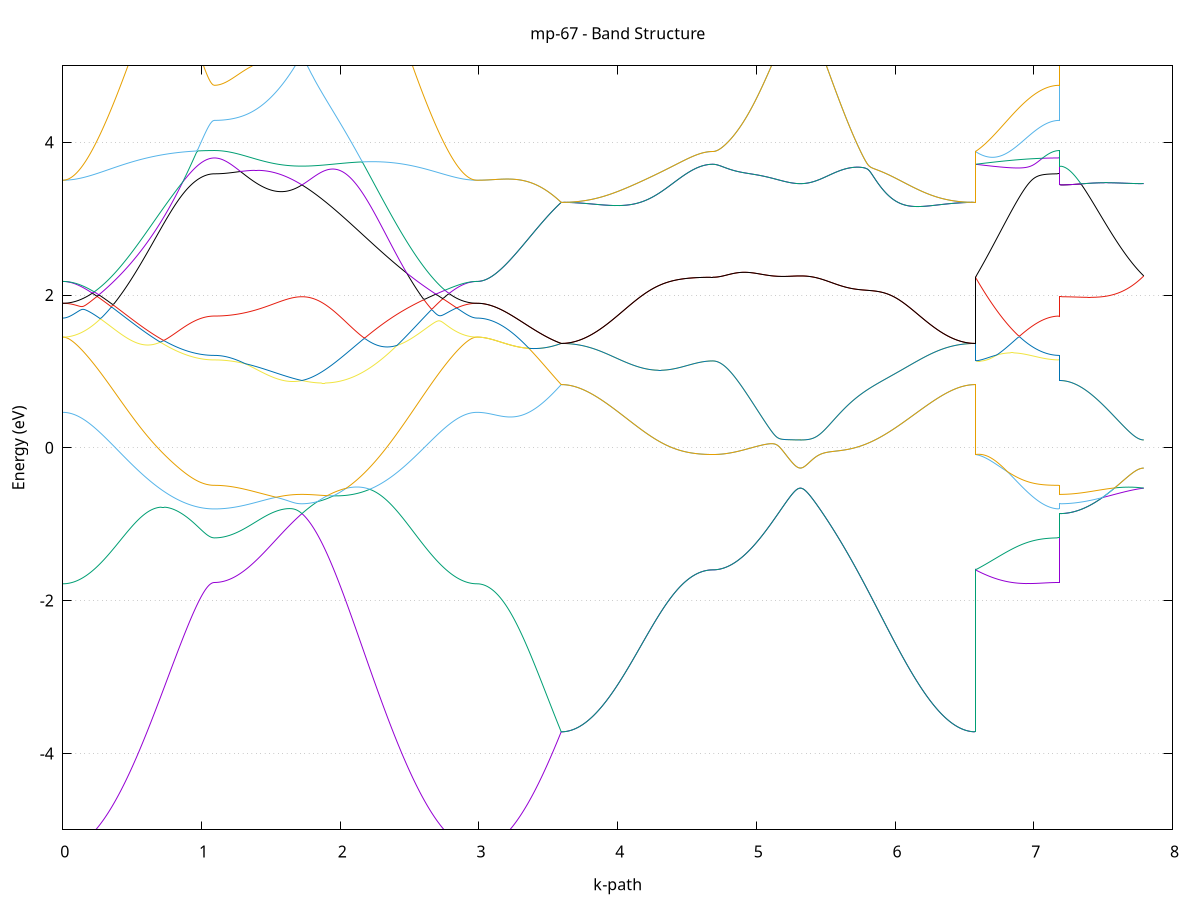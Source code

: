 set title 'mp-67 - Band Structure'
set xlabel 'k-path'
set ylabel 'Energy (eV)'
set grid y
set yrange [-5:5]
set terminal png size 800,600
set output 'mp-67_bands_gnuplot.png'
plot '-' using 1:2 with lines notitle, '-' using 1:2 with lines notitle, '-' using 1:2 with lines notitle, '-' using 1:2 with lines notitle, '-' using 1:2 with lines notitle, '-' using 1:2 with lines notitle, '-' using 1:2 with lines notitle, '-' using 1:2 with lines notitle, '-' using 1:2 with lines notitle, '-' using 1:2 with lines notitle, '-' using 1:2 with lines notitle, '-' using 1:2 with lines notitle, '-' using 1:2 with lines notitle, '-' using 1:2 with lines notitle, '-' using 1:2 with lines notitle, '-' using 1:2 with lines notitle, '-' using 1:2 with lines notitle, '-' using 1:2 with lines notitle, '-' using 1:2 with lines notitle, '-' using 1:2 with lines notitle
0.000000 -49.471045
0.009937 -49.471045
0.019874 -49.470945
0.029812 -49.470945
0.039749 -49.470845
0.049686 -49.470745
0.059623 -49.470645
0.069560 -49.470545
0.079498 -49.470345
0.089435 -49.470245
0.099372 -49.470045
0.109309 -49.469845
0.119246 -49.469645
0.129184 -49.469345
0.139121 -49.469145
0.149058 -49.468845
0.158995 -49.468545
0.168933 -49.468245
0.178870 -49.467945
0.188807 -49.467545
0.198744 -49.467145
0.208681 -49.466845
0.218619 -49.466445
0.228556 -49.465945
0.238493 -49.465545
0.248430 -49.465145
0.258367 -49.464645
0.268305 -49.464145
0.278242 -49.463645
0.288179 -49.463145
0.298116 -49.462645
0.308053 -49.462045
0.317991 -49.461545
0.327928 -49.460945
0.337865 -49.460345
0.347802 -49.459745
0.357739 -49.459145
0.367677 -49.458545
0.377614 -49.457945
0.387551 -49.457245
0.397488 -49.456645
0.407426 -49.455945
0.417363 -49.455345
0.427300 -49.454645
0.437237 -49.453945
0.447174 -49.453245
0.457112 -49.452545
0.467049 -49.451845
0.476986 -49.451045
0.486923 -49.450345
0.496860 -49.449645
0.506798 -49.448845
0.516735 -49.448145
0.526672 -49.447345
0.536609 -49.446645
0.546546 -49.445845
0.556484 -49.445045
0.566421 -49.444345
0.576358 -49.443545
0.586295 -49.442745
0.596232 -49.441945
0.606170 -49.441245
0.616107 -49.440445
0.626044 -49.439645
0.635981 -49.438845
0.645919 -49.438145
0.655856 -49.437345
0.665793 -49.436545
0.675730 -49.435845
0.685667 -49.435045
0.695605 -49.434245
0.705542 -49.433545
0.715479 -49.432745
0.725416 -49.432045
0.735353 -49.431245
0.745291 -49.430545
0.755228 -49.429845
0.765165 -49.429145
0.775102 -49.428445
0.785039 -49.427745
0.794977 -49.427045
0.804914 -49.426345
0.814851 -49.425645
0.824788 -49.425045
0.834725 -49.424345
0.844663 -49.423745
0.854600 -49.423145
0.864537 -49.422545
0.874474 -49.421945
0.884411 -49.421445
0.894349 -49.420845
0.904286 -49.420345
0.914223 -49.419845
0.924160 -49.419345
0.934098 -49.418845
0.944035 -49.418445
0.953972 -49.417945
0.963909 -49.417545
0.973846 -49.417245
0.983784 -49.416845
0.993721 -49.416545
1.003658 -49.416245
1.013595 -49.415945
1.023532 -49.415745
1.033470 -49.415545
1.043407 -49.415345
1.053344 -49.415245
1.063281 -49.415145
1.073218 -49.415045
1.083156 -49.414945
1.093093 -49.414945
1.093093 -49.414945
1.102954 -49.414945
1.112815 -49.414945
1.122676 -49.414945
1.132536 -49.414845
1.142397 -49.414845
1.152258 -49.414745
1.162119 -49.414645
1.171980 -49.414645
1.181841 -49.414545
1.191702 -49.414445
1.201563 -49.414345
1.211424 -49.414245
1.221285 -49.414045
1.231145 -49.413945
1.241006 -49.413745
1.250867 -49.413645
1.260728 -49.413445
1.270589 -49.413245
1.280450 -49.413145
1.290311 -49.412945
1.300172 -49.412745
1.310033 -49.412545
1.319894 -49.412245
1.329754 -49.412045
1.339615 -49.411845
1.349476 -49.411545
1.359337 -49.411345
1.369198 -49.411045
1.379059 -49.410845
1.388920 -49.410545
1.398781 -49.410245
1.408642 -49.410045
1.418503 -49.409745
1.428363 -49.409445
1.438224 -49.409145
1.448085 -49.408845
1.457946 -49.408545
1.467807 -49.408145
1.477668 -49.407845
1.487529 -49.407545
1.497390 -49.407245
1.507251 -49.406945
1.517112 -49.406545
1.526972 -49.406245
1.536833 -49.405845
1.546694 -49.405545
1.556555 -49.405245
1.566416 -49.404845
1.576277 -49.404545
1.586138 -49.404145
1.595999 -49.403845
1.605860 -49.403445
1.615721 -49.403145
1.625581 -49.402745
1.635442 -49.402445
1.645303 -49.402045
1.655164 -49.401745
1.665025 -49.401445
1.674886 -49.401045
1.684747 -49.400745
1.694608 -49.400345
1.704469 -49.400045
1.714330 -49.399745
1.724190 -49.399345
1.724190 -49.399345
1.734129 -49.399745
1.744068 -49.400045
1.754006 -49.400445
1.763945 -49.400745
1.773883 -49.401145
1.783822 -49.401545
1.793760 -49.401945
1.803699 -49.402345
1.813637 -49.402745
1.823576 -49.403245
1.833514 -49.403645
1.843453 -49.404045
1.853391 -49.404545
1.863330 -49.405045
1.873269 -49.405545
1.883207 -49.405945
1.893146 -49.406545
1.903084 -49.407045
1.913023 -49.407545
1.922961 -49.408045
1.932900 -49.408645
1.942838 -49.409145
1.952777 -49.409745
1.962715 -49.410345
1.972654 -49.410945
1.982593 -49.411445
1.992531 -49.412145
2.002470 -49.412745
2.012408 -49.413345
2.022347 -49.413945
2.032285 -49.414645
2.042224 -49.415245
2.052162 -49.415945
2.062101 -49.416545
2.072039 -49.417245
2.081978 -49.417945
2.091916 -49.418645
2.101855 -49.419345
2.111794 -49.420045
2.121732 -49.420745
2.131671 -49.421545
2.141609 -49.422245
2.151548 -49.422945
2.161486 -49.423745
2.171425 -49.424445
2.181363 -49.425245
2.191302 -49.425945
2.201240 -49.426745
2.211179 -49.427545
2.221118 -49.428345
2.231056 -49.429045
2.240995 -49.429845
2.250933 -49.430645
2.260872 -49.431445
2.270810 -49.432245
2.280749 -49.433045
2.290687 -49.433845
2.300626 -49.434645
2.310564 -49.435445
2.320503 -49.436245
2.330441 -49.437045
2.340380 -49.437845
2.350319 -49.438645
2.360257 -49.439445
2.370196 -49.440245
2.380134 -49.441045
2.390073 -49.441845
2.400011 -49.442645
2.409950 -49.443345
2.419888 -49.444145
2.429827 -49.444945
2.439765 -49.445745
2.449704 -49.446545
2.459643 -49.447245
2.469581 -49.448045
2.479520 -49.448845
2.489458 -49.449545
2.499397 -49.450245
2.509335 -49.451045
2.519274 -49.451745
2.529212 -49.452445
2.539151 -49.453145
2.549089 -49.453945
2.559028 -49.454545
2.568966 -49.455245
2.578905 -49.455945
2.588844 -49.456645
2.598782 -49.457245
2.608721 -49.457945
2.618659 -49.458545
2.628598 -49.459145
2.638536 -49.459745
2.648475 -49.460345
2.658413 -49.460945
2.668352 -49.461545
2.678290 -49.462045
2.688229 -49.462645
2.698167 -49.463145
2.708106 -49.463645
2.718045 -49.464145
2.727983 -49.464645
2.737922 -49.465145
2.747860 -49.465545
2.757799 -49.465945
2.767737 -49.466445
2.777676 -49.466845
2.787614 -49.467145
2.797553 -49.467545
2.807491 -49.467945
2.817430 -49.468245
2.827369 -49.468545
2.837307 -49.468845
2.847246 -49.469145
2.857184 -49.469345
2.867123 -49.469645
2.877061 -49.469845
2.887000 -49.470045
2.896938 -49.470245
2.906877 -49.470445
2.916815 -49.470545
2.926754 -49.470645
2.936692 -49.470745
2.946631 -49.470845
2.956570 -49.470945
2.966508 -49.470945
2.976447 -49.471045
2.986385 -49.471045
2.986385 -49.471045
2.996331 -49.471045
3.006277 -49.470945
3.016224 -49.470945
3.026170 -49.470845
3.036116 -49.470745
3.046062 -49.470645
3.056008 -49.470445
3.065954 -49.470245
3.075900 -49.470045
3.085847 -49.469845
3.095793 -49.469645
3.105739 -49.469345
3.115685 -49.469045
3.125631 -49.468745
3.135577 -49.468445
3.145523 -49.468045
3.155470 -49.467745
3.165416 -49.467345
3.175362 -49.466945
3.185308 -49.466445
3.195254 -49.466045
3.205200 -49.465545
3.215146 -49.465045
3.225093 -49.464545
3.235039 -49.464045
3.244985 -49.463445
3.254931 -49.462845
3.264877 -49.462345
3.274823 -49.461745
3.284769 -49.461045
3.294716 -49.460445
3.304662 -49.459745
3.314608 -49.459145
3.324554 -49.458445
3.334500 -49.457745
3.344446 -49.457045
3.354392 -49.456245
3.364339 -49.455545
3.374285 -49.454745
3.384231 -49.454045
3.394177 -49.453245
3.404123 -49.452445
3.414069 -49.451645
3.424015 -49.450845
3.433962 -49.449945
3.443908 -49.449145
3.453854 -49.448345
3.463800 -49.447445
3.473746 -49.446545
3.483692 -49.445745
3.493638 -49.444845
3.503585 -49.443945
3.513531 -49.443045
3.523477 -49.442245
3.533423 -49.441345
3.543369 -49.440445
3.553315 -49.439545
3.563261 -49.438645
3.573208 -49.437645
3.583154 -49.436745
3.593100 -49.435845
3.593100 -49.435845
3.603037 -49.435845
3.612974 -49.435845
3.622911 -49.435845
3.632849 -49.435745
3.642786 -49.435745
3.652723 -49.435645
3.662660 -49.435545
3.672598 -49.435445
3.682535 -49.435345
3.692472 -49.435245
3.702409 -49.435145
3.712346 -49.434945
3.722284 -49.434745
3.732221 -49.434645
3.742158 -49.434445
3.752095 -49.434245
3.762032 -49.434045
3.771970 -49.433845
3.781907 -49.433545
3.791844 -49.433345
3.801781 -49.433045
3.811718 -49.432845
3.821656 -49.432545
3.831593 -49.432245
3.841530 -49.431945
3.851467 -49.431645
3.861404 -49.431345
3.871342 -49.430945
3.881279 -49.430645
3.891216 -49.430345
3.901153 -49.429945
3.911091 -49.429545
3.921028 -49.429245
3.930965 -49.428845
3.940902 -49.428445
3.950839 -49.428045
3.960777 -49.427645
3.970714 -49.427245
3.980651 -49.426845
3.990588 -49.426445
4.000525 -49.426045
4.010463 -49.425545
4.020400 -49.425145
4.030337 -49.424745
4.040274 -49.424245
4.050211 -49.423845
4.060149 -49.423345
4.070086 -49.422945
4.080023 -49.422445
4.089960 -49.421945
4.099897 -49.421545
4.109835 -49.421045
4.119772 -49.420645
4.129709 -49.420145
4.139646 -49.419645
4.149583 -49.419245
4.159521 -49.418745
4.169458 -49.418345
4.179395 -49.417845
4.189332 -49.417345
4.199270 -49.416945
4.209207 -49.416445
4.219144 -49.416045
4.229081 -49.415545
4.239018 -49.415145
4.248956 -49.414645
4.258893 -49.414245
4.268830 -49.413745
4.278767 -49.413345
4.288704 -49.412945
4.298642 -49.412545
4.308579 -49.412145
4.318516 -49.411645
4.328453 -49.411245
4.338390 -49.410945
4.348328 -49.410545
4.358265 -49.410145
4.368202 -49.409745
4.378139 -49.409345
4.388076 -49.409045
4.398014 -49.408645
4.407951 -49.408345
4.417888 -49.408045
4.427825 -49.407745
4.437763 -49.407445
4.447700 -49.407145
4.457637 -49.406845
4.467574 -49.406545
4.477511 -49.406245
4.487449 -49.406045
4.497386 -49.405745
4.507323 -49.405545
4.517260 -49.405345
4.527197 -49.405045
4.537135 -49.404845
4.547072 -49.404745
4.557009 -49.404545
4.566946 -49.404345
4.576883 -49.404245
4.586821 -49.404045
4.596758 -49.403945
4.606695 -49.403845
4.616632 -49.403745
4.626569 -49.403645
4.636507 -49.403545
4.646444 -49.403545
4.656381 -49.403445
4.666318 -49.403445
4.676256 -49.403445
4.686193 -49.403445
4.686193 -49.403445
4.696054 -49.403445
4.705915 -49.403445
4.715775 -49.403445
4.725636 -49.403345
4.735497 -49.403345
4.745358 -49.403345
4.755219 -49.403345
4.765080 -49.403245
4.774941 -49.403245
4.784802 -49.403245
4.794663 -49.403145
4.804524 -49.403145
4.814384 -49.403045
4.824245 -49.403045
4.834106 -49.402945
4.843967 -49.402845
4.853828 -49.402845
4.863689 -49.402745
4.873550 -49.402645
4.883411 -49.402645
4.893272 -49.402545
4.903132 -49.402445
4.912993 -49.402345
4.922854 -49.402245
4.932715 -49.402145
4.942576 -49.402145
4.952437 -49.402045
4.962298 -49.401945
4.972159 -49.401845
4.982020 -49.401745
4.991881 -49.401645
5.001742 -49.401545
5.011602 -49.401445
5.021463 -49.401345
5.031324 -49.401245
5.041185 -49.401145
5.051046 -49.401045
5.060907 -49.400945
5.070768 -49.400845
5.080629 -49.400745
5.090490 -49.400645
5.100351 -49.400545
5.110211 -49.400445
5.120072 -49.400345
5.129933 -49.400345
5.139794 -49.400245
5.149655 -49.400145
5.159516 -49.400045
5.169377 -49.399945
5.179238 -49.399945
5.189099 -49.399845
5.198960 -49.399745
5.208820 -49.399745
5.218681 -49.399645
5.228542 -49.399545
5.238403 -49.399545
5.248264 -49.399545
5.258125 -49.399445
5.267986 -49.399445
5.277847 -49.399445
5.287708 -49.399345
5.297569 -49.399345
5.307429 -49.399345
5.317290 -49.399345
5.317290 -49.399345
5.327229 -49.399345
5.337167 -49.399345
5.347106 -49.399345
5.357044 -49.399445
5.366983 -49.399445
5.376922 -49.399445
5.386860 -49.399545
5.396799 -49.399545
5.406737 -49.399645
5.416676 -49.399745
5.426614 -49.399745
5.436553 -49.399845
5.446491 -49.399945
5.456430 -49.400045
5.466368 -49.400145
5.476307 -49.400345
5.486245 -49.400445
5.496184 -49.400545
5.506123 -49.400745
5.516061 -49.400845
5.526000 -49.401045
5.535938 -49.401245
5.545877 -49.401445
5.555815 -49.401645
5.565754 -49.401845
5.575692 -49.402045
5.585631 -49.402245
5.595569 -49.402445
5.605508 -49.402745
5.615447 -49.402945
5.625385 -49.403245
5.635324 -49.403445
5.645262 -49.403745
5.655201 -49.404045
5.665139 -49.404345
5.675078 -49.404645
5.685016 -49.404945
5.694955 -49.405245
5.704893 -49.405645
5.714832 -49.405945
5.724771 -49.406245
5.734709 -49.406645
5.744648 -49.406945
5.754586 -49.407345
5.764525 -49.407745
5.774463 -49.408145
5.784402 -49.408445
5.794340 -49.408845
5.804279 -49.409245
5.814217 -49.409645
5.824156 -49.410045
5.834094 -49.410545
5.844033 -49.410945
5.853972 -49.411345
5.863910 -49.411745
5.873849 -49.412245
5.883787 -49.412645
5.893726 -49.413145
5.903664 -49.413545
5.913603 -49.414045
5.923541 -49.414445
5.933480 -49.414945
5.943418 -49.415345
5.953357 -49.415845
5.963295 -49.416345
5.973234 -49.416745
5.983173 -49.417245
5.993111 -49.417745
6.003050 -49.418245
6.012988 -49.418645
6.022927 -49.419145
6.032865 -49.419645
6.042804 -49.420045
6.052742 -49.420545
6.062681 -49.421045
6.072619 -49.421445
6.082558 -49.421945
6.092497 -49.422445
6.102435 -49.422845
6.112374 -49.423345
6.122312 -49.423745
6.132251 -49.424245
6.142189 -49.424645
6.152128 -49.425145
6.162066 -49.425545
6.172005 -49.425945
6.181943 -49.426445
6.191882 -49.426845
6.201820 -49.427245
6.211759 -49.427645
6.221698 -49.428045
6.231636 -49.428445
6.241575 -49.428845
6.251513 -49.429245
6.261452 -49.429545
6.271390 -49.429945
6.281329 -49.430345
6.291267 -49.430645
6.301206 -49.430945
6.311144 -49.431345
6.321083 -49.431645
6.331022 -49.431945
6.340960 -49.432245
6.350899 -49.432545
6.360837 -49.432845
6.370776 -49.433045
6.380714 -49.433345
6.390653 -49.433545
6.400591 -49.433845
6.410530 -49.434045
6.420468 -49.434245
6.430407 -49.434445
6.440345 -49.434645
6.450284 -49.434745
6.460223 -49.434945
6.470161 -49.435145
6.480100 -49.435245
6.490038 -49.435345
6.499977 -49.435445
6.509915 -49.435545
6.519854 -49.435645
6.529792 -49.435745
6.539731 -49.435745
6.549669 -49.435845
6.559608 -49.435845
6.569547 -49.435845
6.579485 -49.435845
6.579485 -49.403445
6.589431 -49.403745
6.599377 -49.404045
6.609323 -49.404345
6.619270 -49.404545
6.629216 -49.404845
6.639162 -49.405145
6.649108 -49.405445
6.659054 -49.405745
6.669000 -49.406045
6.678946 -49.406345
6.688893 -49.406645
6.698839 -49.406945
6.708785 -49.407145
6.718731 -49.407445
6.728677 -49.407745
6.738623 -49.408045
6.748569 -49.408245
6.758516 -49.408545
6.768462 -49.408845
6.778408 -49.409045
6.788354 -49.409345
6.798300 -49.409645
6.808246 -49.409845
6.818192 -49.410045
6.828139 -49.410345
6.838085 -49.410545
6.848031 -49.410745
6.857977 -49.411045
6.867923 -49.411245
6.877869 -49.411445
6.887815 -49.411645
6.897762 -49.411845
6.907708 -49.412045
6.917654 -49.412245
6.927600 -49.412445
6.937546 -49.412645
6.947492 -49.412845
6.957438 -49.412945
6.967385 -49.413145
6.977331 -49.413345
6.987277 -49.413445
6.997223 -49.413545
7.007169 -49.413745
7.017115 -49.413845
7.027061 -49.413945
7.037008 -49.414045
7.046954 -49.414245
7.056900 -49.414345
7.066846 -49.414445
7.076792 -49.414445
7.086738 -49.414545
7.096684 -49.414645
7.106631 -49.414745
7.116577 -49.414745
7.126523 -49.414845
7.136469 -49.414845
7.146415 -49.414845
7.156361 -49.414945
7.166307 -49.414945
7.176254 -49.414945
7.186200 -49.414945
7.186200 -49.399345
7.196146 -49.399345
7.206092 -49.399345
7.216038 -49.399345
7.225984 -49.399345
7.235930 -49.399345
7.245877 -49.399345
7.255823 -49.399345
7.265769 -49.399345
7.275715 -49.399345
7.285661 -49.399345
7.295607 -49.399345
7.305553 -49.399345
7.315500 -49.399345
7.325446 -49.399345
7.335392 -49.399345
7.345338 -49.399345
7.355284 -49.399345
7.365230 -49.399345
7.375176 -49.399345
7.385123 -49.399345
7.395069 -49.399345
7.405015 -49.399345
7.414961 -49.399345
7.424907 -49.399345
7.434853 -49.399345
7.444799 -49.399345
7.454746 -49.399345
7.464692 -49.399345
7.474638 -49.399345
7.484584 -49.399345
7.494530 -49.399345
7.504476 -49.399345
7.514422 -49.399345
7.524368 -49.399345
7.534315 -49.399345
7.544261 -49.399345
7.554207 -49.399345
7.564153 -49.399345
7.574099 -49.399345
7.584045 -49.399345
7.593991 -49.399345
7.603938 -49.399345
7.613884 -49.399345
7.623830 -49.399345
7.633776 -49.399345
7.643722 -49.399345
7.653668 -49.399345
7.663614 -49.399345
7.673561 -49.399345
7.683507 -49.399345
7.693453 -49.399345
7.703399 -49.399345
7.713345 -49.399345
7.723291 -49.399345
7.733237 -49.399345
7.743184 -49.399345
7.753130 -49.399345
7.763076 -49.399345
7.773022 -49.399345
7.782968 -49.399345
7.792914 -49.399345
e
0.000000 -49.400545
0.009937 -49.400545
0.019874 -49.400545
0.029812 -49.400445
0.039749 -49.400445
0.049686 -49.400445
0.059623 -49.400445
0.069560 -49.400345
0.079498 -49.400345
0.089435 -49.400245
0.099372 -49.400145
0.109309 -49.400145
0.119246 -49.400045
0.129184 -49.399945
0.139121 -49.399845
0.149058 -49.399745
0.158995 -49.399645
0.168933 -49.399545
0.178870 -49.399445
0.188807 -49.399345
0.198744 -49.399245
0.208681 -49.399145
0.218619 -49.398945
0.228556 -49.398845
0.238493 -49.398745
0.248430 -49.398545
0.258367 -49.398445
0.268305 -49.398245
0.278242 -49.398145
0.288179 -49.397945
0.298116 -49.397745
0.308053 -49.397645
0.317991 -49.397445
0.327928 -49.397245
0.337865 -49.397145
0.347802 -49.396945
0.357739 -49.396745
0.367677 -49.396545
0.377614 -49.396445
0.387551 -49.396245
0.397488 -49.396045
0.407426 -49.395845
0.417363 -49.395645
0.427300 -49.395445
0.437237 -49.395345
0.447174 -49.395145
0.457112 -49.394945
0.467049 -49.394745
0.476986 -49.394545
0.486923 -49.394445
0.496860 -49.394245
0.506798 -49.394045
0.516735 -49.393945
0.526672 -49.393745
0.536609 -49.393545
0.546546 -49.393445
0.556484 -49.393245
0.566421 -49.393145
0.576358 -49.392945
0.586295 -49.392845
0.596232 -49.392645
0.606170 -49.392545
0.616107 -49.392345
0.626044 -49.392245
0.635981 -49.392145
0.645919 -49.392045
0.655856 -49.391945
0.665793 -49.391845
0.675730 -49.391745
0.685667 -49.391645
0.695605 -49.391545
0.705542 -49.391445
0.715479 -49.391345
0.725416 -49.391345
0.735353 -49.391245
0.745291 -49.391145
0.755228 -49.391145
0.765165 -49.391145
0.775102 -49.391045
0.785039 -49.391045
0.794977 -49.391045
0.804914 -49.391045
0.814851 -49.391045
0.824788 -49.391045
0.834725 -49.391045
0.844663 -49.391045
0.854600 -49.391045
0.864537 -49.391045
0.874474 -49.391045
0.884411 -49.391145
0.894349 -49.391145
0.904286 -49.391145
0.914223 -49.391245
0.924160 -49.391245
0.934098 -49.391345
0.944035 -49.391345
0.953972 -49.391445
0.963909 -49.391445
0.973846 -49.391545
0.983784 -49.391545
0.993721 -49.391645
1.003658 -49.391645
1.013595 -49.391745
1.023532 -49.391745
1.033470 -49.391845
1.043407 -49.391845
1.053344 -49.391845
1.063281 -49.391845
1.073218 -49.391945
1.083156 -49.391945
1.093093 -49.391945
1.093093 -49.391945
1.102954 -49.391945
1.112815 -49.391945
1.122676 -49.391945
1.132536 -49.391945
1.142397 -49.391945
1.152258 -49.391945
1.162119 -49.391945
1.171980 -49.391945
1.181841 -49.391945
1.191702 -49.392045
1.201563 -49.392045
1.211424 -49.392045
1.221285 -49.392045
1.231145 -49.392145
1.241006 -49.392145
1.250867 -49.392145
1.260728 -49.392145
1.270589 -49.392245
1.280450 -49.392245
1.290311 -49.392345
1.300172 -49.392345
1.310033 -49.392445
1.319894 -49.392445
1.329754 -49.392545
1.339615 -49.392545
1.349476 -49.392645
1.359337 -49.392745
1.369198 -49.392745
1.379059 -49.392845
1.388920 -49.392945
1.398781 -49.393045
1.408642 -49.393045
1.418503 -49.393145
1.428363 -49.393245
1.438224 -49.393345
1.448085 -49.393545
1.457946 -49.393645
1.467807 -49.393745
1.477668 -49.393845
1.487529 -49.393945
1.497390 -49.394145
1.507251 -49.394245
1.517112 -49.394445
1.526972 -49.394545
1.536833 -49.394745
1.546694 -49.394945
1.556555 -49.395045
1.566416 -49.395245
1.576277 -49.395445
1.586138 -49.395645
1.595999 -49.395845
1.605860 -49.396145
1.615721 -49.396345
1.625581 -49.396545
1.635442 -49.396845
1.645303 -49.397045
1.655164 -49.397345
1.665025 -49.397545
1.674886 -49.397845
1.684747 -49.398145
1.694608 -49.398445
1.704469 -49.398745
1.714330 -49.399045
1.724190 -49.399345
1.724190 -49.399345
1.734129 -49.399045
1.744068 -49.398745
1.754006 -49.398445
1.763945 -49.398045
1.773883 -49.397745
1.783822 -49.397445
1.793760 -49.397145
1.803699 -49.396845
1.813637 -49.396545
1.823576 -49.396245
1.833514 -49.395945
1.843453 -49.395745
1.853391 -49.395445
1.863330 -49.395145
1.873269 -49.394945
1.883207 -49.394645
1.893146 -49.394445
1.903084 -49.394245
1.913023 -49.393945
1.922961 -49.393745
1.932900 -49.393545
1.942838 -49.393345
1.952777 -49.393145
1.962715 -49.392945
1.972654 -49.392745
1.982593 -49.392545
1.992531 -49.392445
2.002470 -49.392245
2.012408 -49.392145
2.022347 -49.391945
2.032285 -49.391845
2.042224 -49.391745
2.052162 -49.391645
2.062101 -49.391545
2.072039 -49.391445
2.081978 -49.391345
2.091916 -49.391245
2.101855 -49.391145
2.111794 -49.391145
2.121732 -49.391045
2.131671 -49.391045
2.141609 -49.391045
2.151548 -49.390945
2.161486 -49.390945
2.171425 -49.390945
2.181363 -49.390945
2.191302 -49.390945
2.201240 -49.390945
2.211179 -49.390945
2.221118 -49.391045
2.231056 -49.391045
2.240995 -49.391145
2.250933 -49.391145
2.260872 -49.391245
2.270810 -49.391345
2.280749 -49.391345
2.290687 -49.391445
2.300626 -49.391545
2.310564 -49.391645
2.320503 -49.391745
2.330441 -49.391845
2.340380 -49.391945
2.350319 -49.392045
2.360257 -49.392245
2.370196 -49.392345
2.380134 -49.392445
2.390073 -49.392645
2.400011 -49.392745
2.409950 -49.392945
2.419888 -49.393045
2.429827 -49.393245
2.439765 -49.393345
2.449704 -49.393545
2.459643 -49.393745
2.469581 -49.393845
2.479520 -49.394045
2.489458 -49.394245
2.499397 -49.394445
2.509335 -49.394545
2.519274 -49.394745
2.529212 -49.394945
2.539151 -49.395145
2.549089 -49.395345
2.559028 -49.395445
2.568966 -49.395645
2.578905 -49.395845
2.588844 -49.396045
2.598782 -49.396245
2.608721 -49.396445
2.618659 -49.396545
2.628598 -49.396745
2.638536 -49.396945
2.648475 -49.397145
2.658413 -49.397245
2.668352 -49.397445
2.678290 -49.397645
2.688229 -49.397745
2.698167 -49.397945
2.708106 -49.398145
2.718045 -49.398245
2.727983 -49.398445
2.737922 -49.398545
2.747860 -49.398745
2.757799 -49.398845
2.767737 -49.398945
2.777676 -49.399145
2.787614 -49.399245
2.797553 -49.399345
2.807491 -49.399445
2.817430 -49.399545
2.827369 -49.399645
2.837307 -49.399745
2.847246 -49.399845
2.857184 -49.399945
2.867123 -49.400045
2.877061 -49.400145
2.887000 -49.400145
2.896938 -49.400245
2.906877 -49.400345
2.916815 -49.400345
2.926754 -49.400445
2.936692 -49.400445
2.946631 -49.400445
2.956570 -49.400445
2.966508 -49.400545
2.976447 -49.400545
2.986385 -49.400545
2.986385 -49.400545
2.996331 -49.400545
3.006277 -49.400545
3.016224 -49.400645
3.026170 -49.400745
3.036116 -49.400845
3.046062 -49.400945
3.056008 -49.401145
3.065954 -49.401245
3.075900 -49.401445
3.085847 -49.401645
3.095793 -49.401945
3.105739 -49.402245
3.115685 -49.402445
3.125631 -49.402845
3.135577 -49.403145
3.145523 -49.403445
3.155470 -49.403845
3.165416 -49.404245
3.175362 -49.404645
3.185308 -49.405145
3.195254 -49.405545
3.205200 -49.406045
3.215146 -49.406545
3.225093 -49.407045
3.235039 -49.407645
3.244985 -49.408145
3.254931 -49.408745
3.264877 -49.409345
3.274823 -49.409945
3.284769 -49.410545
3.294716 -49.411245
3.304662 -49.411845
3.314608 -49.412545
3.324554 -49.413245
3.334500 -49.413945
3.344446 -49.414645
3.354392 -49.415445
3.364339 -49.416145
3.374285 -49.416945
3.384231 -49.417745
3.394177 -49.418445
3.404123 -49.419245
3.414069 -49.420145
3.424015 -49.420945
3.433962 -49.421745
3.443908 -49.422545
3.453854 -49.423445
3.463800 -49.424245
3.473746 -49.425145
3.483692 -49.426045
3.493638 -49.426845
3.503585 -49.427745
3.513531 -49.428645
3.523477 -49.429545
3.533423 -49.430445
3.543369 -49.431345
3.553315 -49.432245
3.563261 -49.433145
3.573208 -49.434045
3.583154 -49.434945
3.593100 -49.435845
3.593100 -49.435845
3.603037 -49.435845
3.612974 -49.435845
3.622911 -49.435845
3.632849 -49.435745
3.642786 -49.435745
3.652723 -49.435645
3.662660 -49.435545
3.672598 -49.435445
3.682535 -49.435345
3.692472 -49.435245
3.702409 -49.435045
3.712346 -49.434945
3.722284 -49.434745
3.732221 -49.434645
3.742158 -49.434445
3.752095 -49.434245
3.762032 -49.434045
3.771970 -49.433745
3.781907 -49.433545
3.791844 -49.433345
3.801781 -49.433045
3.811718 -49.432745
3.821656 -49.432545
3.831593 -49.432245
3.841530 -49.431945
3.851467 -49.431645
3.861404 -49.431345
3.871342 -49.430945
3.881279 -49.430645
3.891216 -49.430245
3.901153 -49.429945
3.911091 -49.429545
3.921028 -49.429245
3.930965 -49.428845
3.940902 -49.428445
3.950839 -49.428045
3.960777 -49.427645
3.970714 -49.427245
3.980651 -49.426845
3.990588 -49.426445
4.000525 -49.425945
4.010463 -49.425545
4.020400 -49.425145
4.030337 -49.424645
4.040274 -49.424245
4.050211 -49.423745
4.060149 -49.423345
4.070086 -49.422845
4.080023 -49.422445
4.089960 -49.421945
4.099897 -49.421545
4.109835 -49.421045
4.119772 -49.420545
4.129709 -49.420145
4.139646 -49.419645
4.149583 -49.419245
4.159521 -49.418745
4.169458 -49.418245
4.179395 -49.417845
4.189332 -49.417345
4.199270 -49.416945
4.209207 -49.416445
4.219144 -49.415945
4.229081 -49.415545
4.239018 -49.415045
4.248956 -49.414645
4.258893 -49.414245
4.268830 -49.413745
4.278767 -49.413345
4.288704 -49.412945
4.298642 -49.412545
4.308579 -49.412045
4.318516 -49.411645
4.328453 -49.411245
4.338390 -49.410845
4.348328 -49.410445
4.358265 -49.410145
4.368202 -49.409745
4.378139 -49.409345
4.388076 -49.409045
4.398014 -49.408645
4.407951 -49.408345
4.417888 -49.408045
4.427825 -49.407645
4.437763 -49.407345
4.447700 -49.407045
4.457637 -49.406745
4.467574 -49.406545
4.477511 -49.406245
4.487449 -49.405945
4.497386 -49.405745
4.507323 -49.405545
4.517260 -49.405245
4.527197 -49.405045
4.537135 -49.404845
4.547072 -49.404645
4.557009 -49.404545
4.566946 -49.404345
4.576883 -49.404245
4.586821 -49.404045
4.596758 -49.403945
4.606695 -49.403845
4.616632 -49.403745
4.626569 -49.403645
4.636507 -49.403545
4.646444 -49.403545
4.656381 -49.403445
4.666318 -49.403445
4.676256 -49.403445
4.686193 -49.403445
4.686193 -49.403445
4.696054 -49.403445
4.705915 -49.403345
4.715775 -49.403345
4.725636 -49.403345
4.735497 -49.403345
4.745358 -49.403345
4.755219 -49.403245
4.765080 -49.403245
4.774941 -49.403245
4.784802 -49.403145
4.794663 -49.403145
4.804524 -49.403045
4.814384 -49.403045
4.824245 -49.402945
4.834106 -49.402945
4.843967 -49.402845
4.853828 -49.402845
4.863689 -49.402745
4.873550 -49.402645
4.883411 -49.402545
4.893272 -49.402545
4.903132 -49.402445
4.912993 -49.402345
4.922854 -49.402245
4.932715 -49.402145
4.942576 -49.402045
4.952437 -49.401945
4.962298 -49.401845
4.972159 -49.401845
4.982020 -49.401745
4.991881 -49.401645
5.001742 -49.401545
5.011602 -49.401445
5.021463 -49.401345
5.031324 -49.401245
5.041185 -49.401145
5.051046 -49.401045
5.060907 -49.400945
5.070768 -49.400845
5.080629 -49.400745
5.090490 -49.400645
5.100351 -49.400545
5.110211 -49.400445
5.120072 -49.400345
5.129933 -49.400245
5.139794 -49.400245
5.149655 -49.400145
5.159516 -49.400045
5.169377 -49.399945
5.179238 -49.399845
5.189099 -49.399845
5.198960 -49.399745
5.208820 -49.399645
5.218681 -49.399645
5.228542 -49.399545
5.238403 -49.399545
5.248264 -49.399445
5.258125 -49.399445
5.267986 -49.399445
5.277847 -49.399345
5.287708 -49.399345
5.297569 -49.399345
5.307429 -49.399345
5.317290 -49.399345
5.317290 -49.399345
5.327229 -49.399345
5.337167 -49.399345
5.347106 -49.399345
5.357044 -49.399345
5.366983 -49.399445
5.376922 -49.399445
5.386860 -49.399545
5.396799 -49.399545
5.406737 -49.399645
5.416676 -49.399745
5.426614 -49.399745
5.436553 -49.399845
5.446491 -49.399945
5.456430 -49.400045
5.466368 -49.400145
5.476307 -49.400345
5.486245 -49.400445
5.496184 -49.400545
5.506123 -49.400745
5.516061 -49.400845
5.526000 -49.401045
5.535938 -49.401245
5.545877 -49.401445
5.555815 -49.401545
5.565754 -49.401845
5.575692 -49.402045
5.585631 -49.402245
5.595569 -49.402445
5.605508 -49.402745
5.615447 -49.402945
5.625385 -49.403245
5.635324 -49.403445
5.645262 -49.403745
5.655201 -49.404045
5.665139 -49.404345
5.675078 -49.404645
5.685016 -49.404945
5.694955 -49.405245
5.704893 -49.405545
5.714832 -49.405945
5.724771 -49.406245
5.734709 -49.406645
5.744648 -49.406945
5.754586 -49.407345
5.764525 -49.407745
5.774463 -49.408045
5.784402 -49.408445
5.794340 -49.408845
5.804279 -49.409245
5.814217 -49.409645
5.824156 -49.410045
5.834094 -49.410445
5.844033 -49.410945
5.853972 -49.411345
5.863910 -49.411745
5.873849 -49.412245
5.883787 -49.412645
5.893726 -49.413145
5.903664 -49.413545
5.913603 -49.414045
5.923541 -49.414445
5.933480 -49.414945
5.943418 -49.415345
5.953357 -49.415845
5.963295 -49.416345
5.973234 -49.416745
5.983173 -49.417245
5.993111 -49.417745
6.003050 -49.418145
6.012988 -49.418645
6.022927 -49.419145
6.032865 -49.419645
6.042804 -49.420045
6.052742 -49.420545
6.062681 -49.421045
6.072619 -49.421445
6.082558 -49.421945
6.092497 -49.422445
6.102435 -49.422845
6.112374 -49.423345
6.122312 -49.423745
6.132251 -49.424245
6.142189 -49.424645
6.152128 -49.425145
6.162066 -49.425545
6.172005 -49.425945
6.181943 -49.426345
6.191882 -49.426845
6.201820 -49.427245
6.211759 -49.427645
6.221698 -49.428045
6.231636 -49.428445
6.241575 -49.428845
6.251513 -49.429145
6.261452 -49.429545
6.271390 -49.429945
6.281329 -49.430245
6.291267 -49.430645
6.301206 -49.430945
6.311144 -49.431245
6.321083 -49.431645
6.331022 -49.431945
6.340960 -49.432245
6.350899 -49.432545
6.360837 -49.432745
6.370776 -49.433045
6.380714 -49.433345
6.390653 -49.433545
6.400591 -49.433745
6.410530 -49.434045
6.420468 -49.434245
6.430407 -49.434445
6.440345 -49.434645
6.450284 -49.434745
6.460223 -49.434945
6.470161 -49.435045
6.480100 -49.435245
6.490038 -49.435345
6.499977 -49.435445
6.509915 -49.435545
6.519854 -49.435645
6.529792 -49.435745
6.539731 -49.435745
6.549669 -49.435845
6.559608 -49.435845
6.569547 -49.435845
6.579485 -49.435845
6.579485 -49.403445
6.589431 -49.403145
6.599377 -49.402845
6.609323 -49.402545
6.619270 -49.402245
6.629216 -49.401945
6.639162 -49.401645
6.649108 -49.401345
6.659054 -49.401045
6.669000 -49.400745
6.678946 -49.400445
6.688893 -49.400145
6.698839 -49.399945
6.708785 -49.399645
6.718731 -49.399345
6.728677 -49.399045
6.738623 -49.398745
6.748569 -49.398545
6.758516 -49.398245
6.768462 -49.397945
6.778408 -49.397745
6.788354 -49.397445
6.798300 -49.397245
6.808246 -49.396945
6.818192 -49.396745
6.828139 -49.396545
6.838085 -49.396245
6.848031 -49.396045
6.857977 -49.395845
6.867923 -49.395545
6.877869 -49.395345
6.887815 -49.395145
6.897762 -49.394945
6.907708 -49.394745
6.917654 -49.394545
6.927600 -49.394345
6.937546 -49.394245
6.947492 -49.394045
6.957438 -49.393845
6.967385 -49.393745
6.977331 -49.393545
6.987277 -49.393345
6.997223 -49.393245
7.007169 -49.393145
7.017115 -49.392945
7.027061 -49.392845
7.037008 -49.392745
7.046954 -49.392645
7.056900 -49.392545
7.066846 -49.392445
7.076792 -49.392345
7.086738 -49.392245
7.096684 -49.392245
7.106631 -49.392145
7.116577 -49.392145
7.126523 -49.392045
7.136469 -49.392045
7.146415 -49.391945
7.156361 -49.391945
7.166307 -49.391945
7.176254 -49.391945
7.186200 -49.391945
7.186200 -49.399345
7.196146 -49.399345
7.206092 -49.399345
7.216038 -49.399345
7.225984 -49.399345
7.235930 -49.399345
7.245877 -49.399345
7.255823 -49.399345
7.265769 -49.399345
7.275715 -49.399345
7.285661 -49.399345
7.295607 -49.399345
7.305553 -49.399345
7.315500 -49.399345
7.325446 -49.399345
7.335392 -49.399345
7.345338 -49.399345
7.355284 -49.399345
7.365230 -49.399345
7.375176 -49.399345
7.385123 -49.399345
7.395069 -49.399345
7.405015 -49.399345
7.414961 -49.399345
7.424907 -49.399345
7.434853 -49.399345
7.444799 -49.399345
7.454746 -49.399345
7.464692 -49.399345
7.474638 -49.399345
7.484584 -49.399345
7.494530 -49.399345
7.504476 -49.399345
7.514422 -49.399345
7.524368 -49.399345
7.534315 -49.399345
7.544261 -49.399345
7.554207 -49.399345
7.564153 -49.399345
7.574099 -49.399345
7.584045 -49.399345
7.593991 -49.399345
7.603938 -49.399345
7.613884 -49.399345
7.623830 -49.399345
7.633776 -49.399345
7.643722 -49.399345
7.653668 -49.399345
7.663614 -49.399345
7.673561 -49.399345
7.683507 -49.399345
7.693453 -49.399345
7.703399 -49.399345
7.713345 -49.399345
7.723291 -49.399345
7.733237 -49.399345
7.743184 -49.399345
7.753130 -49.399345
7.763076 -49.399345
7.773022 -49.399345
7.782968 -49.399345
7.792914 -49.399345
e
0.000000 -28.356145
0.009937 -28.356045
0.019874 -28.356045
0.029812 -28.355845
0.039749 -28.355645
0.049686 -28.355445
0.059623 -28.355145
0.069560 -28.354845
0.079498 -28.354445
0.089435 -28.353945
0.099372 -28.353445
0.109309 -28.352845
0.119246 -28.352245
0.129184 -28.351545
0.139121 -28.350845
0.149058 -28.350145
0.158995 -28.349245
0.168933 -28.348345
0.178870 -28.347445
0.188807 -28.346445
0.198744 -28.345445
0.208681 -28.344345
0.218619 -28.343245
0.228556 -28.342045
0.238493 -28.340845
0.248430 -28.339545
0.258367 -28.338245
0.268305 -28.336945
0.278242 -28.335545
0.288179 -28.334045
0.298116 -28.332545
0.308053 -28.331045
0.317991 -28.329445
0.327928 -28.327745
0.337865 -28.326145
0.347802 -28.324345
0.357739 -28.322645
0.367677 -28.320845
0.377614 -28.319045
0.387551 -28.317145
0.397488 -28.315245
0.407426 -28.313245
0.417363 -28.311245
0.427300 -28.309245
0.437237 -28.307245
0.447174 -28.305145
0.457112 -28.303045
0.467049 -28.300845
0.476986 -28.298645
0.486923 -28.296445
0.496860 -28.294245
0.506798 -28.291945
0.516735 -28.289645
0.526672 -28.287345
0.536609 -28.285045
0.546546 -28.282645
0.556484 -28.280345
0.566421 -28.277945
0.576358 -28.275445
0.586295 -28.273045
0.596232 -28.270645
0.606170 -28.268145
0.616107 -28.265645
0.626044 -28.263145
0.635981 -28.260645
0.645919 -28.258145
0.655856 -28.255645
0.665793 -28.253045
0.675730 -28.250545
0.685667 -28.248045
0.695605 -28.245445
0.705542 -28.242945
0.715479 -28.240445
0.725416 -28.237845
0.735353 -28.235345
0.745291 -28.232845
0.755228 -28.230345
0.765165 -28.228845
0.775102 -28.231845
0.785039 -28.234845
0.794977 -28.237745
0.804914 -28.240545
0.814851 -28.243345
0.824788 -28.245945
0.834725 -28.248545
0.844663 -28.251145
0.854600 -28.253545
0.864537 -28.255945
0.874474 -28.258245
0.884411 -28.260345
0.894349 -28.262445
0.904286 -28.264445
0.914223 -28.266445
0.924160 -28.268245
0.934098 -28.269945
0.944035 -28.271545
0.953972 -28.273145
0.963909 -28.274545
0.973846 -28.275845
0.983784 -28.277045
0.993721 -28.278245
1.003658 -28.279245
1.013595 -28.280145
1.023532 -28.280945
1.033470 -28.281645
1.043407 -28.282245
1.053344 -28.282745
1.063281 -28.283145
1.073218 -28.283345
1.083156 -28.283545
1.093093 -28.283645
1.093093 -28.283645
1.102954 -28.283545
1.112815 -28.283545
1.122676 -28.283445
1.132536 -28.283245
1.142397 -28.283045
1.152258 -28.282845
1.162119 -28.282645
1.171980 -28.282345
1.181841 -28.281945
1.191702 -28.281545
1.201563 -28.281145
1.211424 -28.280745
1.221285 -28.280245
1.231145 -28.279645
1.241006 -28.279145
1.250867 -28.278545
1.260728 -28.277845
1.270589 -28.277145
1.280450 -28.276445
1.290311 -28.275745
1.300172 -28.274945
1.310033 -28.274145
1.319894 -28.273245
1.329754 -28.272445
1.339615 -28.271545
1.349476 -28.270545
1.359337 -28.269645
1.369198 -28.268645
1.379059 -28.267645
1.388920 -28.266545
1.398781 -28.265545
1.408642 -28.264445
1.418503 -28.263345
1.428363 -28.262245
1.438224 -28.261045
1.448085 -28.259945
1.457946 -28.258745
1.467807 -28.257645
1.477668 -28.256445
1.487529 -28.255245
1.497390 -28.254145
1.507251 -28.252945
1.517112 -28.251845
1.526972 -28.250645
1.536833 -28.249545
1.546694 -28.248445
1.556555 -28.247345
1.566416 -28.246245
1.576277 -28.245245
1.586138 -28.244245
1.595999 -28.243345
1.605860 -28.242545
1.615721 -28.241645
1.625581 -28.240945
1.635442 -28.240245
1.645303 -28.239645
1.655164 -28.239045
1.665025 -28.238645
1.674886 -28.238245
1.684747 -28.237945
1.694608 -28.237745
1.704469 -28.237545
1.714330 -28.237445
1.724190 -28.237445
1.724190 -28.237445
1.734129 -28.237445
1.744068 -28.237545
1.754006 -28.237645
1.763945 -28.237845
1.773883 -28.237945
1.783822 -28.238145
1.793760 -28.238345
1.803699 -28.238545
1.813637 -28.238645
1.823576 -28.238845
1.833514 -28.238945
1.843453 -28.239045
1.853391 -28.239145
1.863330 -28.239145
1.873269 -28.239045
1.883207 -28.238945
1.893146 -28.238845
1.903084 -28.238645
1.913023 -28.238345
1.922961 -28.238045
1.932900 -28.237645
1.942838 -28.237145
1.952777 -28.236545
1.962715 -28.235945
1.972654 -28.235245
1.982593 -28.234445
1.992531 -28.233545
2.002470 -28.232545
2.012408 -28.231445
2.022347 -28.230345
2.032285 -28.229145
2.042224 -28.227845
2.052162 -28.226445
2.062101 -28.224945
2.072039 -28.223345
2.081978 -28.221645
2.091916 -28.219945
2.101855 -28.218045
2.111794 -28.216145
2.121732 -28.214145
2.131671 -28.212045
2.141609 -28.209845
2.151548 -28.207645
2.161486 -28.208745
2.171425 -28.211545
2.181363 -28.214245
2.191302 -28.216945
2.201240 -28.219745
2.211179 -28.222445
2.221118 -28.225145
2.231056 -28.227845
2.240995 -28.230545
2.250933 -28.233345
2.260872 -28.236045
2.270810 -28.238745
2.280749 -28.241345
2.290687 -28.244045
2.300626 -28.246745
2.310564 -28.249345
2.320503 -28.252045
2.330441 -28.254645
2.340380 -28.257245
2.350319 -28.259845
2.360257 -28.262445
2.370196 -28.265045
2.380134 -28.267545
2.390073 -28.270045
2.400011 -28.272545
2.409950 -28.275045
2.419888 -28.277545
2.429827 -28.279945
2.439765 -28.282345
2.449704 -28.284745
2.459643 -28.287145
2.469581 -28.289445
2.479520 -28.291745
2.489458 -28.294045
2.499397 -28.296345
2.509335 -28.298545
2.519274 -28.300745
2.529212 -28.302945
2.539151 -28.305045
2.549089 -28.307145
2.559028 -28.309245
2.568966 -28.311245
2.578905 -28.313245
2.588844 -28.315145
2.598782 -28.317045
2.608721 -28.318945
2.618659 -28.320845
2.628598 -28.322645
2.638536 -28.324345
2.648475 -28.326045
2.658413 -28.327745
2.668352 -28.329345
2.678290 -28.330945
2.688229 -28.332545
2.698167 -28.334045
2.708106 -28.335445
2.718045 -28.336945
2.727983 -28.338245
2.737922 -28.339545
2.747860 -28.340845
2.757799 -28.342045
2.767737 -28.343245
2.777676 -28.344345
2.787614 -28.345445
2.797553 -28.346445
2.807491 -28.347445
2.817430 -28.348345
2.827369 -28.349245
2.837307 -28.350045
2.847246 -28.350845
2.857184 -28.351545
2.867123 -28.352245
2.877061 -28.352845
2.887000 -28.353445
2.896938 -28.353945
2.906877 -28.354445
2.916815 -28.354845
2.926754 -28.355145
2.936692 -28.355445
2.946631 -28.355645
2.956570 -28.355845
2.966508 -28.356045
2.976447 -28.356045
2.986385 -28.356145
2.986385 -28.356145
2.996331 -28.356045
3.006277 -28.355845
3.016224 -28.355545
3.026170 -28.355045
3.036116 -28.354445
3.046062 -28.353645
3.056008 -28.352745
3.065954 -28.351745
3.075900 -28.350545
3.085847 -28.349245
3.095793 -28.347845
3.105739 -28.346245
3.115685 -28.344545
3.125631 -28.342745
3.135577 -28.340745
3.145523 -28.338645
3.155470 -28.336445
3.165416 -28.334145
3.175362 -28.331645
3.185308 -28.329045
3.195254 -28.326345
3.205200 -28.323445
3.215146 -28.320545
3.225093 -28.317445
3.235039 -28.314245
3.244985 -28.310945
3.254931 -28.307545
3.264877 -28.304045
3.274823 -28.300445
3.284769 -28.296745
3.294716 -28.292845
3.304662 -28.288945
3.314608 -28.284945
3.324554 -28.280845
3.334500 -28.276645
3.344446 -28.272245
3.354392 -28.267945
3.364339 -28.263445
3.374285 -28.258845
3.384231 -28.254245
3.394177 -28.249545
3.404123 -28.244745
3.414069 -28.239845
3.424015 -28.234945
3.433962 -28.229945
3.443908 -28.224845
3.453854 -28.219745
3.463800 -28.214545
3.473746 -28.209345
3.483692 -28.204145
3.493638 -28.198845
3.503585 -28.193445
3.513531 -28.188145
3.523477 -28.182645
3.533423 -28.177245
3.543369 -28.171745
3.553315 -28.166245
3.563261 -28.160745
3.573208 -28.155245
3.583154 -28.149645
3.593100 -28.144145
3.593100 -28.144145
3.603037 -28.144145
3.612974 -28.144145
3.622911 -28.144245
3.632849 -28.144345
3.642786 -28.144445
3.652723 -28.144645
3.662660 -28.144845
3.672598 -28.145045
3.682535 -28.145345
3.692472 -28.145645
3.702409 -28.145945
3.712346 -28.146245
3.722284 -28.146645
3.732221 -28.147145
3.742158 -28.147545
3.752095 -28.148045
3.762032 -28.148645
3.771970 -28.149245
3.781907 -28.149845
3.791844 -28.150545
3.801781 -28.151245
3.811718 -28.152045
3.821656 -28.152945
3.831593 -28.153745
3.841530 -28.154745
3.851467 -28.155745
3.861404 -28.156745
3.871342 -28.157845
3.881279 -28.159045
3.891216 -28.160345
3.901153 -28.161645
3.911091 -28.162945
3.921028 -28.164445
3.930965 -28.165945
3.940902 -28.167445
3.950839 -28.169145
3.960777 -28.170745
3.970714 -28.172545
3.980651 -28.174345
3.990588 -28.176245
4.000525 -28.178245
4.010463 -28.180245
4.020400 -28.182345
4.030337 -28.184545
4.040274 -28.186745
4.050211 -28.189045
4.060149 -28.191345
4.070086 -28.193745
4.080023 -28.196145
4.089960 -28.198645
4.099897 -28.201245
4.109835 -28.203745
4.119772 -28.206445
4.129709 -28.209045
4.139646 -28.211745
4.149583 -28.214445
4.159521 -28.217245
4.169458 -28.219945
4.179395 -28.222745
4.189332 -28.225545
4.199270 -28.228345
4.209207 -28.231245
4.219144 -28.234045
4.229081 -28.236845
4.239018 -28.239645
4.248956 -28.242545
4.258893 -28.245345
4.268830 -28.248145
4.278767 -28.250845
4.288704 -28.253645
4.298642 -28.256345
4.308579 -28.259145
4.318516 -28.261745
4.328453 -28.264445
4.338390 -28.267045
4.348328 -28.269645
4.358265 -28.272145
4.368202 -28.274645
4.378139 -28.277045
4.388076 -28.279445
4.398014 -28.281845
4.407951 -28.284045
4.417888 -28.286345
4.427825 -28.288445
4.437763 -28.290545
4.447700 -28.292645
4.457637 -28.294545
4.467574 -28.296445
4.477511 -28.298345
4.487449 -28.300045
4.497386 -28.301745
4.507323 -28.303345
4.517260 -28.304945
4.527197 -28.306345
4.537135 -28.307745
4.547072 -28.309045
4.557009 -28.310245
4.566946 -28.311345
4.576883 -28.312345
4.586821 -28.313345
4.596758 -28.314245
4.606695 -28.314945
4.616632 -28.315645
4.626569 -28.316245
4.636507 -28.316745
4.646444 -28.317145
4.656381 -28.317545
4.666318 -28.317745
4.676256 -28.317845
4.686193 -28.317945
4.686193 -28.317945
4.696054 -28.317945
4.705915 -28.317845
4.715775 -28.317745
4.725636 -28.317545
4.735497 -28.317345
4.745358 -28.317145
4.755219 -28.316845
4.765080 -28.316545
4.774941 -28.316145
4.784802 -28.315745
4.794663 -28.315345
4.804524 -28.314845
4.814384 -28.314345
4.824245 -28.313745
4.834106 -28.313145
4.843967 -28.312545
4.853828 -28.311845
4.863689 -28.311145
4.873550 -28.310345
4.883411 -28.309545
4.893272 -28.308745
4.903132 -28.307845
4.912993 -28.307045
4.922854 -28.306045
4.932715 -28.305145
4.942576 -28.304145
4.952437 -28.303145
4.962298 -28.302145
4.972159 -28.301045
4.982020 -28.299945
4.991881 -28.298845
5.001742 -28.297745
5.011602 -28.296545
5.021463 -28.295445
5.031324 -28.294245
5.041185 -28.293045
5.051046 -28.291845
5.060907 -28.290645
5.070768 -28.289445
5.080629 -28.288245
5.090490 -28.287045
5.100351 -28.285845
5.110211 -28.284645
5.120072 -28.283445
5.129933 -28.282245
5.139794 -28.281145
5.149655 -28.280045
5.159516 -28.278945
5.169377 -28.277845
5.179238 -28.276845
5.189099 -28.275945
5.198960 -28.275045
5.208820 -28.274145
5.218681 -28.273345
5.228542 -28.272645
5.238403 -28.271945
5.248264 -28.271345
5.258125 -28.270845
5.267986 -28.270345
5.277847 -28.270045
5.287708 -28.269745
5.297569 -28.269545
5.307429 -28.269445
5.317290 -28.269345
5.317290 -28.269345
5.327229 -28.269445
5.337167 -28.269545
5.347106 -28.269745
5.357044 -28.269945
5.366983 -28.270245
5.376922 -28.270645
5.386860 -28.270945
5.396799 -28.271445
5.406737 -28.271845
5.416676 -28.272245
5.426614 -28.272745
5.436553 -28.273245
5.446491 -28.273745
5.456430 -28.274145
5.466368 -28.274645
5.476307 -28.275045
5.486245 -28.275445
5.496184 -28.275745
5.506123 -28.276145
5.516061 -28.276445
5.526000 -28.276645
5.535938 -28.276845
5.545877 -28.276945
5.555815 -28.277045
5.565754 -28.277045
5.575692 -28.277045
5.585631 -28.276945
5.595569 -28.276745
5.605508 -28.276445
5.615447 -28.276145
5.625385 -28.275745
5.635324 -28.275345
5.645262 -28.274845
5.655201 -28.274245
5.665139 -28.273545
5.675078 -28.272845
5.685016 -28.271945
5.694955 -28.271045
5.704893 -28.270145
5.714832 -28.269045
5.724771 -28.267945
5.734709 -28.266745
5.744648 -28.265545
5.754586 -28.264245
5.764525 -28.262845
5.774463 -28.261345
5.784402 -28.259845
5.794340 -28.258245
5.804279 -28.256645
5.814217 -28.254945
5.824156 -28.253145
5.834094 -28.251345
5.844033 -28.249445
5.853972 -28.247545
5.863910 -28.245545
5.873849 -28.243545
5.883787 -28.241445
5.893726 -28.239345
5.903664 -28.237145
5.913603 -28.235045
5.923541 -28.232745
5.933480 -28.230545
5.943418 -28.228245
5.953357 -28.225945
5.963295 -28.223645
5.973234 -28.221345
5.983173 -28.219045
5.993111 -28.216745
6.003050 -28.214345
6.012988 -28.212045
6.022927 -28.209645
6.032865 -28.207345
6.042804 -28.204945
6.052742 -28.202645
6.062681 -28.200345
6.072619 -28.198145
6.082558 -28.195845
6.092497 -28.193645
6.102435 -28.191445
6.112374 -28.189245
6.122312 -28.187145
6.132251 -28.185045
6.142189 -28.183045
6.152128 -28.181045
6.162066 -28.179145
6.172005 -28.177245
6.181943 -28.175445
6.191882 -28.173645
6.201820 -28.171845
6.211759 -28.170245
6.221698 -28.168645
6.231636 -28.167045
6.241575 -28.165545
6.251513 -28.164145
6.261452 -28.162745
6.271390 -28.161445
6.281329 -28.160145
6.291267 -28.158945
6.301206 -28.157745
6.311144 -28.156645
6.321083 -28.155645
6.331022 -28.154645
6.340960 -28.153745
6.350899 -28.152845
6.360837 -28.152045
6.370776 -28.151245
6.380714 -28.150545
6.390653 -28.149845
6.400591 -28.149245
6.410530 -28.148645
6.420468 -28.148045
6.430407 -28.147545
6.440345 -28.147145
6.450284 -28.146645
6.460223 -28.146245
6.470161 -28.145945
6.480100 -28.145645
6.490038 -28.145345
6.499977 -28.145045
6.509915 -28.144845
6.519854 -28.144645
6.529792 -28.144445
6.539731 -28.144345
6.549669 -28.144245
6.559608 -28.144145
6.569547 -28.144145
6.579485 -28.144145
6.579485 -28.317945
6.589431 -28.319045
6.599377 -28.320045
6.609323 -28.321045
6.619270 -28.321945
6.629216 -28.322745
6.639162 -28.323545
6.649108 -28.324245
6.659054 -28.324845
6.669000 -28.325345
6.678946 -28.325745
6.688893 -28.326145
6.698839 -28.326445
6.708785 -28.326645
6.718731 -28.326845
6.728677 -28.326945
6.738623 -28.326845
6.748569 -28.326845
6.758516 -28.326645
6.768462 -28.326445
6.778408 -28.326145
6.788354 -28.325745
6.798300 -28.325345
6.808246 -28.324745
6.818192 -28.324145
6.828139 -28.323545
6.838085 -28.322745
6.848031 -28.321945
6.857977 -28.321145
6.867923 -28.320145
6.877869 -28.319245
6.887815 -28.318145
6.897762 -28.317045
6.907708 -28.315845
6.917654 -28.314645
6.927600 -28.313445
6.937546 -28.312145
6.947492 -28.310745
6.957438 -28.309345
6.967385 -28.307945
6.977331 -28.306545
6.987277 -28.305045
6.997223 -28.303545
7.007169 -28.302045
7.017115 -28.300545
7.027061 -28.299045
7.037008 -28.297645
7.046954 -28.296145
7.056900 -28.294745
7.066846 -28.293345
7.076792 -28.291945
7.086738 -28.290645
7.096684 -28.289445
7.106631 -28.288345
7.116577 -28.287245
7.126523 -28.286345
7.136469 -28.285545
7.146415 -28.284845
7.156361 -28.284345
7.166307 -28.283945
7.176254 -28.283645
7.186200 -28.283645
7.186200 -28.237445
7.196146 -28.237445
7.206092 -28.237345
7.216038 -28.237245
7.225984 -28.237045
7.235930 -28.236845
7.245877 -28.236645
7.255823 -28.236345
7.265769 -28.235945
7.275715 -28.235545
7.285661 -28.235145
7.295607 -28.234645
7.305553 -28.234145
7.315500 -28.233545
7.325446 -28.232945
7.335392 -28.232245
7.345338 -28.231545
7.355284 -28.230845
7.365230 -28.230045
7.375176 -28.229245
7.385123 -28.228345
7.395069 -28.227445
7.405015 -28.226445
7.414961 -28.225545
7.424907 -28.224445
7.434853 -28.223445
7.444799 -28.223045
7.454746 -28.225445
7.464692 -28.227745
7.474638 -28.230045
7.484584 -28.232345
7.494530 -28.234545
7.504476 -28.236645
7.514422 -28.238745
7.524368 -28.240745
7.534315 -28.242745
7.544261 -28.244645
7.554207 -28.246545
7.564153 -28.248345
7.574099 -28.250045
7.584045 -28.251745
7.593991 -28.253345
7.603938 -28.254845
7.613884 -28.256345
7.623830 -28.257745
7.633776 -28.259045
7.643722 -28.260245
7.653668 -28.261445
7.663614 -28.262545
7.673561 -28.263545
7.683507 -28.264445
7.693453 -28.265345
7.703399 -28.266045
7.713345 -28.266745
7.723291 -28.267345
7.733237 -28.267945
7.743184 -28.268345
7.753130 -28.268745
7.763076 -28.269045
7.773022 -28.269245
7.782968 -28.269345
7.792914 -28.269345
e
0.000000 -28.021745
0.009937 -28.021745
0.019874 -28.021945
0.029812 -28.022145
0.039749 -28.022545
0.049686 -28.023045
0.059623 -28.023545
0.069560 -28.024245
0.079498 -28.025045
0.089435 -28.025945
0.099372 -28.026845
0.109309 -28.027945
0.119246 -28.029145
0.129184 -28.030445
0.139121 -28.031745
0.149058 -28.033245
0.158995 -28.034845
0.168933 -28.036445
0.178870 -28.038245
0.188807 -28.040145
0.198744 -28.042045
0.208681 -28.044045
0.218619 -28.046145
0.228556 -28.048345
0.238493 -28.050645
0.248430 -28.053045
0.258367 -28.055445
0.268305 -28.057945
0.278242 -28.060545
0.288179 -28.063245
0.298116 -28.066045
0.308053 -28.068845
0.317991 -28.071745
0.327928 -28.074645
0.337865 -28.077645
0.347802 -28.080745
0.357739 -28.083945
0.367677 -28.087145
0.377614 -28.090345
0.387551 -28.093645
0.397488 -28.096945
0.407426 -28.100345
0.417363 -28.103845
0.427300 -28.107345
0.437237 -28.110845
0.447174 -28.114345
0.457112 -28.117945
0.467049 -28.121545
0.476986 -28.125245
0.486923 -28.128945
0.496860 -28.132645
0.506798 -28.136345
0.516735 -28.140045
0.526672 -28.143745
0.536609 -28.147445
0.546546 -28.151245
0.556484 -28.154945
0.566421 -28.158745
0.576358 -28.162445
0.586295 -28.166245
0.596232 -28.169945
0.606170 -28.173645
0.616107 -28.177345
0.626044 -28.181045
0.635981 -28.184645
0.645919 -28.188345
0.655856 -28.191945
0.665793 -28.195445
0.675730 -28.199045
0.685667 -28.202545
0.695605 -28.205945
0.705542 -28.209445
0.715479 -28.212745
0.725416 -28.216045
0.735353 -28.219345
0.745291 -28.222545
0.755228 -28.225745
0.765165 -28.227845
0.775102 -28.225345
0.785039 -28.222845
0.794977 -28.220445
0.804914 -28.218045
0.814851 -28.215645
0.824788 -28.213245
0.834725 -28.210945
0.844663 -28.208645
0.854600 -28.206345
0.864537 -28.204145
0.874474 -28.201945
0.884411 -28.199845
0.894349 -28.197745
0.904286 -28.195745
0.914223 -28.193745
0.924160 -28.195045
0.934098 -28.196545
0.944035 -28.198045
0.953972 -28.199445
0.963909 -28.200645
0.973846 -28.201845
0.983784 -28.202945
0.993721 -28.203945
1.003658 -28.204945
1.013595 -28.205745
1.023532 -28.206445
1.033470 -28.207045
1.043407 -28.207545
1.053344 -28.208045
1.063281 -28.208345
1.073218 -28.208645
1.083156 -28.208745
1.093093 -28.208845
1.093093 -28.208845
1.102954 -28.208845
1.112815 -28.208745
1.122676 -28.208645
1.132536 -28.208545
1.142397 -28.208345
1.152258 -28.208145
1.162119 -28.207845
1.171980 -28.207645
1.181841 -28.207245
1.191702 -28.206945
1.201563 -28.206545
1.211424 -28.206145
1.221285 -28.205645
1.231145 -28.205145
1.241006 -28.204645
1.250867 -28.204045
1.260728 -28.203445
1.270589 -28.202845
1.280450 -28.202145
1.290311 -28.201445
1.300172 -28.200745
1.310033 -28.200045
1.319894 -28.199245
1.329754 -28.198345
1.339615 -28.197545
1.349476 -28.196645
1.359337 -28.195745
1.369198 -28.194845
1.379059 -28.193945
1.388920 -28.192945
1.398781 -28.191945
1.408642 -28.190945
1.418503 -28.189945
1.428363 -28.188945
1.438224 -28.187845
1.448085 -28.186845
1.457946 -28.185745
1.467807 -28.184645
1.477668 -28.183545
1.487529 -28.182545
1.497390 -28.181445
1.507251 -28.180345
1.517112 -28.179345
1.526972 -28.178245
1.536833 -28.177245
1.546694 -28.176245
1.556555 -28.175245
1.566416 -28.174345
1.576277 -28.173445
1.586138 -28.172645
1.595999 -28.171845
1.605860 -28.171145
1.615721 -28.170445
1.625581 -28.169845
1.635442 -28.170045
1.645303 -28.170645
1.655164 -28.171045
1.665025 -28.171345
1.674886 -28.171445
1.684747 -28.171545
1.694608 -28.171345
1.704469 -28.171045
1.714330 -28.170645
1.724190 -28.170145
1.724190 -28.170145
1.734129 -28.170845
1.744068 -28.171545
1.754006 -28.172445
1.763945 -28.173345
1.773883 -28.174345
1.783822 -28.175345
1.793760 -28.176445
1.803699 -28.177545
1.813637 -28.178745
1.823576 -28.179945
1.833514 -28.181045
1.843453 -28.182245
1.853391 -28.183345
1.863330 -28.184545
1.873269 -28.185545
1.883207 -28.186645
1.893146 -28.187645
1.903084 -28.188645
1.913023 -28.189545
1.922961 -28.190445
1.932900 -28.191245
1.942838 -28.191945
1.952777 -28.192645
1.962715 -28.193245
1.972654 -28.193845
1.982593 -28.194345
1.992531 -28.194745
2.002470 -28.195045
2.012408 -28.195245
2.022347 -28.195445
2.032285 -28.195445
2.042224 -28.195445
2.052162 -28.195345
2.062101 -28.195245
2.072039 -28.194945
2.081978 -28.194645
2.091916 -28.194145
2.101855 -28.193645
2.111794 -28.195145
2.121732 -28.197845
2.131671 -28.200545
2.141609 -28.203345
2.151548 -28.206045
2.161486 -28.205245
2.171425 -28.202845
2.181363 -28.200345
2.191302 -28.197745
2.201240 -28.195145
2.211179 -28.192445
2.221118 -28.189645
2.231056 -28.186745
2.240995 -28.183845
2.250933 -28.180845
2.260872 -28.177745
2.270810 -28.174645
2.280749 -28.171445
2.290687 -28.168345
2.300626 -28.166345
2.310564 -28.164145
2.320503 -28.162045
2.330441 -28.159745
2.340380 -28.157445
2.350319 -28.155145
2.360257 -28.152745
2.370196 -28.150245
2.380134 -28.147745
2.390073 -28.145245
2.400011 -28.142645
2.409950 -28.140045
2.419888 -28.137345
2.429827 -28.134745
2.439765 -28.131945
2.449704 -28.129245
2.459643 -28.126445
2.469581 -28.123645
2.479520 -28.120845
2.489458 -28.118045
2.499397 -28.115245
2.509335 -28.112445
2.519274 -28.109545
2.529212 -28.106745
2.539151 -28.103845
2.549089 -28.101045
2.559028 -28.098245
2.568966 -28.095345
2.578905 -28.092545
2.588844 -28.089745
2.598782 -28.086945
2.608721 -28.084245
2.618659 -28.081445
2.628598 -28.078745
2.638536 -28.076045
2.648475 -28.073445
2.658413 -28.070845
2.668352 -28.068245
2.678290 -28.065645
2.688229 -28.063245
2.698167 -28.060745
2.708106 -28.058345
2.718045 -28.056045
2.727983 -28.053745
2.737922 -28.051545
2.747860 -28.049345
2.757799 -28.047245
2.767737 -28.045245
2.777676 -28.043245
2.787614 -28.041345
2.797553 -28.039545
2.807491 -28.037745
2.817430 -28.036145
2.827369 -28.034545
2.837307 -28.033045
2.847246 -28.031645
2.857184 -28.030245
2.867123 -28.029045
2.877061 -28.027945
2.887000 -28.026845
2.896938 -28.025845
2.906877 -28.025045
2.916815 -28.024245
2.926754 -28.023545
2.936692 -28.023045
2.946631 -28.022545
2.956570 -28.022145
2.966508 -28.021945
2.976447 -28.021745
2.986385 -28.021745
2.986385 -28.021745
2.996331 -28.021645
3.006277 -28.021645
3.016224 -28.021645
3.026170 -28.021545
3.036116 -28.021445
3.046062 -28.021345
3.056008 -28.021145
3.065954 -28.021045
3.075900 -28.020845
3.085847 -28.020645
3.095793 -28.020445
3.105739 -28.020145
3.115685 -28.019945
3.125631 -28.019645
3.135577 -28.019345
3.145523 -28.018945
3.155470 -28.018645
3.165416 -28.018245
3.175362 -28.017845
3.185308 -28.017445
3.195254 -28.017045
3.205200 -28.016645
3.215146 -28.016145
3.225093 -28.015645
3.235039 -28.015145
3.244985 -28.014645
3.254931 -28.014145
3.264877 -28.013545
3.274823 -28.013045
3.284769 -28.012445
3.294716 -28.011845
3.304662 -28.011245
3.314608 -28.010545
3.324554 -28.009945
3.334500 -28.009245
3.344446 -28.013145
3.354392 -28.017745
3.364339 -28.022445
3.374285 -28.027145
3.384231 -28.031945
3.394177 -28.036845
3.404123 -28.041845
3.414069 -28.046845
3.424015 -28.051945
3.433962 -28.057045
3.443908 -28.062245
3.453854 -28.067545
3.463800 -28.072845
3.473746 -28.078145
3.483692 -28.083545
3.493638 -28.088945
3.503585 -28.094345
3.513531 -28.099845
3.523477 -28.105345
3.533423 -28.110845
3.543369 -28.116345
3.553315 -28.121845
3.563261 -28.127445
3.573208 -28.133045
3.583154 -28.138545
3.593100 -28.144145
3.593100 -28.144145
3.603037 -28.144145
3.612974 -28.144145
3.622911 -28.144245
3.632849 -28.144345
3.642786 -28.144445
3.652723 -28.144645
3.662660 -28.144845
3.672598 -28.145045
3.682535 -28.145345
3.692472 -28.145545
3.702409 -28.145945
3.712346 -28.146245
3.722284 -28.146645
3.732221 -28.147145
3.742158 -28.147545
3.752095 -28.148045
3.762032 -28.148645
3.771970 -28.149245
3.781907 -28.149845
3.791844 -28.150545
3.801781 -28.151245
3.811718 -28.152045
3.821656 -28.152845
3.831593 -28.153745
3.841530 -28.154745
3.851467 -28.155745
3.861404 -28.156745
3.871342 -28.157845
3.881279 -28.159045
3.891216 -28.160345
3.901153 -28.161645
3.911091 -28.162945
3.921028 -28.164445
3.930965 -28.165945
3.940902 -28.167445
3.950839 -28.169045
3.960777 -28.170745
3.970714 -28.172545
3.980651 -28.174345
3.990588 -28.176245
4.000525 -28.178245
4.010463 -28.180245
4.020400 -28.182345
4.030337 -28.184545
4.040274 -28.186745
4.050211 -28.189045
4.060149 -28.191345
4.070086 -28.193745
4.080023 -28.196145
4.089960 -28.198645
4.099897 -28.201245
4.109835 -28.203745
4.119772 -28.206445
4.129709 -28.209045
4.139646 -28.211745
4.149583 -28.214445
4.159521 -28.217245
4.169458 -28.219945
4.179395 -28.222745
4.189332 -28.225545
4.199270 -28.228345
4.209207 -28.231245
4.219144 -28.234045
4.229081 -28.236845
4.239018 -28.239645
4.248956 -28.242545
4.258893 -28.245345
4.268830 -28.248145
4.278767 -28.250845
4.288704 -28.253645
4.298642 -28.256345
4.308579 -28.259045
4.318516 -28.261745
4.328453 -28.264445
4.338390 -28.267045
4.348328 -28.269645
4.358265 -28.272145
4.368202 -28.274645
4.378139 -28.277045
4.388076 -28.279445
4.398014 -28.281845
4.407951 -28.284045
4.417888 -28.286345
4.427825 -28.288445
4.437763 -28.290545
4.447700 -28.292645
4.457637 -28.294545
4.467574 -28.296445
4.477511 -28.298345
4.487449 -28.300045
4.497386 -28.301745
4.507323 -28.303345
4.517260 -28.304945
4.527197 -28.306345
4.537135 -28.307745
4.547072 -28.309045
4.557009 -28.310245
4.566946 -28.311345
4.576883 -28.312345
4.586821 -28.313345
4.596758 -28.314245
4.606695 -28.314945
4.616632 -28.315645
4.626569 -28.316245
4.636507 -28.316745
4.646444 -28.317145
4.656381 -28.317545
4.666318 -28.317745
4.676256 -28.317845
4.686193 -28.317945
4.686193 -28.317945
4.696054 -28.317845
4.705915 -28.317845
4.715775 -28.317745
4.725636 -28.317545
4.735497 -28.317345
4.745358 -28.317145
4.755219 -28.316845
4.765080 -28.316545
4.774941 -28.316145
4.784802 -28.315745
4.794663 -28.315345
4.804524 -28.314845
4.814384 -28.314345
4.824245 -28.313745
4.834106 -28.313145
4.843967 -28.312545
4.853828 -28.311845
4.863689 -28.311145
4.873550 -28.310345
4.883411 -28.309545
4.893272 -28.308745
4.903132 -28.307845
4.912993 -28.306945
4.922854 -28.306045
4.932715 -28.305145
4.942576 -28.304145
4.952437 -28.303145
4.962298 -28.302045
4.972159 -28.301045
4.982020 -28.299945
4.991881 -28.298845
5.001742 -28.297745
5.011602 -28.296545
5.021463 -28.295445
5.031324 -28.294245
5.041185 -28.293045
5.051046 -28.291845
5.060907 -28.290645
5.070768 -28.289445
5.080629 -28.288245
5.090490 -28.287045
5.100351 -28.285845
5.110211 -28.284645
5.120072 -28.283445
5.129933 -28.282245
5.139794 -28.281145
5.149655 -28.280045
5.159516 -28.278945
5.169377 -28.277845
5.179238 -28.276845
5.189099 -28.275945
5.198960 -28.275045
5.208820 -28.274145
5.218681 -28.273345
5.228542 -28.272645
5.238403 -28.271945
5.248264 -28.271345
5.258125 -28.270845
5.267986 -28.270345
5.277847 -28.270045
5.287708 -28.269745
5.297569 -28.269545
5.307429 -28.269445
5.317290 -28.269345
5.317290 -28.269345
5.327229 -28.269445
5.337167 -28.269545
5.347106 -28.269745
5.357044 -28.269945
5.366983 -28.270245
5.376922 -28.270545
5.386860 -28.270945
5.396799 -28.271345
5.406737 -28.271845
5.416676 -28.272245
5.426614 -28.272745
5.436553 -28.273245
5.446491 -28.273745
5.456430 -28.274145
5.466368 -28.274645
5.476307 -28.275045
5.486245 -28.275445
5.496184 -28.275745
5.506123 -28.276145
5.516061 -28.276445
5.526000 -28.276645
5.535938 -28.276845
5.545877 -28.276945
5.555815 -28.277045
5.565754 -28.277045
5.575692 -28.277045
5.585631 -28.276845
5.595569 -28.276745
5.605508 -28.276445
5.615447 -28.276145
5.625385 -28.275745
5.635324 -28.275345
5.645262 -28.274845
5.655201 -28.274245
5.665139 -28.273545
5.675078 -28.272745
5.685016 -28.271945
5.694955 -28.271045
5.704893 -28.270145
5.714832 -28.269045
5.724771 -28.267945
5.734709 -28.266745
5.744648 -28.265545
5.754586 -28.264245
5.764525 -28.262845
5.774463 -28.261345
5.784402 -28.259845
5.794340 -28.258245
5.804279 -28.256645
5.814217 -28.254945
5.824156 -28.253145
5.834094 -28.251345
5.844033 -28.249445
5.853972 -28.247545
5.863910 -28.245545
5.873849 -28.243545
5.883787 -28.241445
5.893726 -28.239345
5.903664 -28.237145
5.913603 -28.235045
5.923541 -28.232745
5.933480 -28.230545
5.943418 -28.228245
5.953357 -28.225945
5.963295 -28.223645
5.973234 -28.221345
5.983173 -28.219045
5.993111 -28.216745
6.003050 -28.214345
6.012988 -28.212045
6.022927 -28.209645
6.032865 -28.207345
6.042804 -28.204945
6.052742 -28.202645
6.062681 -28.200345
6.072619 -28.198145
6.082558 -28.195845
6.092497 -28.193645
6.102435 -28.191445
6.112374 -28.189245
6.122312 -28.187145
6.132251 -28.185045
6.142189 -28.183045
6.152128 -28.181045
6.162066 -28.179145
6.172005 -28.177245
6.181943 -28.175445
6.191882 -28.173645
6.201820 -28.171845
6.211759 -28.170245
6.221698 -28.168545
6.231636 -28.167045
6.241575 -28.165545
6.251513 -28.164045
6.261452 -28.162745
6.271390 -28.161345
6.281329 -28.160145
6.291267 -28.158945
6.301206 -28.157745
6.311144 -28.156645
6.321083 -28.155645
6.331022 -28.154645
6.340960 -28.153745
6.350899 -28.152845
6.360837 -28.152045
6.370776 -28.151245
6.380714 -28.150545
6.390653 -28.149845
6.400591 -28.149245
6.410530 -28.148645
6.420468 -28.148045
6.430407 -28.147545
6.440345 -28.147045
6.450284 -28.146645
6.460223 -28.146245
6.470161 -28.145945
6.480100 -28.145545
6.490038 -28.145345
6.499977 -28.145045
6.509915 -28.144845
6.519854 -28.144645
6.529792 -28.144445
6.539731 -28.144345
6.549669 -28.144245
6.559608 -28.144145
6.569547 -28.144145
6.579485 -28.144145
6.579485 -28.317945
6.589431 -28.316745
6.599377 -28.315445
6.609323 -28.314145
6.619270 -28.312745
6.629216 -28.311345
6.639162 -28.309745
6.649108 -28.308245
6.659054 -28.306545
6.669000 -28.304845
6.678946 -28.303145
6.688893 -28.301245
6.698839 -28.299445
6.708785 -28.297545
6.718731 -28.295545
6.728677 -28.293545
6.738623 -28.291445
6.748569 -28.289345
6.758516 -28.287145
6.768462 -28.284945
6.778408 -28.282745
6.788354 -28.280545
6.798300 -28.278245
6.808246 -28.275945
6.818192 -28.273545
6.828139 -28.271245
6.838085 -28.268845
6.848031 -28.266445
6.857977 -28.264045
6.867923 -28.261645
6.877869 -28.259245
6.887815 -28.256745
6.897762 -28.254345
6.907708 -28.251945
6.917654 -28.249545
6.927600 -28.247245
6.937546 -28.244845
6.947492 -28.242545
6.957438 -28.240245
6.967385 -28.237945
6.977331 -28.235745
6.987277 -28.233545
6.997223 -28.231445
7.007169 -28.229345
7.017115 -28.227345
7.027061 -28.225445
7.037008 -28.223645
7.046954 -28.221845
7.056900 -28.220145
7.066846 -28.218545
7.076792 -28.217045
7.086738 -28.215745
7.096684 -28.214445
7.106631 -28.213245
7.116577 -28.212245
7.126523 -28.211345
7.136469 -28.210545
7.146415 -28.209945
7.156361 -28.209445
7.166307 -28.209145
7.176254 -28.208845
7.186200 -28.208845
7.186200 -28.170145
7.196146 -28.170345
7.206092 -28.170745
7.216038 -28.171545
7.225984 -28.172645
7.235930 -28.173945
7.245877 -28.175445
7.255823 -28.177245
7.265769 -28.179145
7.275715 -28.181145
7.285661 -28.183345
7.295607 -28.185645
7.305553 -28.187945
7.315500 -28.190445
7.325446 -28.192845
7.335392 -28.195345
7.345338 -28.197945
7.355284 -28.200445
7.365230 -28.203045
7.375176 -28.205545
7.385123 -28.208145
7.395069 -28.210645
7.405015 -28.213245
7.414961 -28.215745
7.424907 -28.218145
7.434853 -28.220645
7.444799 -28.223045
7.454746 -28.225445
7.464692 -28.227745
7.474638 -28.230045
7.484584 -28.232345
7.494530 -28.234545
7.504476 -28.236645
7.514422 -28.238745
7.524368 -28.240745
7.534315 -28.242745
7.544261 -28.244645
7.554207 -28.246545
7.564153 -28.248345
7.574099 -28.250045
7.584045 -28.251745
7.593991 -28.253345
7.603938 -28.254845
7.613884 -28.256345
7.623830 -28.257745
7.633776 -28.259045
7.643722 -28.260245
7.653668 -28.261445
7.663614 -28.262545
7.673561 -28.263545
7.683507 -28.264445
7.693453 -28.265345
7.703399 -28.266045
7.713345 -28.266745
7.723291 -28.267345
7.733237 -28.267945
7.743184 -28.268345
7.753130 -28.268745
7.763076 -28.269045
7.773022 -28.269245
7.782968 -28.269345
7.792914 -28.269345
e
0.000000 -28.021645
0.009937 -28.021745
0.019874 -28.021745
0.029812 -28.021845
0.039749 -28.021945
0.049686 -28.022145
0.059623 -28.022345
0.069560 -28.022645
0.079498 -28.022845
0.089435 -28.023145
0.099372 -28.023545
0.109309 -28.023945
0.119246 -28.024345
0.129184 -28.024745
0.139121 -28.025245
0.149058 -28.025745
0.158995 -28.026345
0.168933 -28.026845
0.178870 -28.027445
0.188807 -28.028145
0.198744 -28.028745
0.208681 -28.029445
0.218619 -28.030245
0.228556 -28.030945
0.238493 -28.031745
0.248430 -28.032545
0.258367 -28.033345
0.268305 -28.034245
0.278242 -28.035045
0.288179 -28.035945
0.298116 -28.036845
0.308053 -28.037845
0.317991 -28.038745
0.327928 -28.039745
0.337865 -28.040745
0.347802 -28.041745
0.357739 -28.042845
0.367677 -28.043845
0.377614 -28.044945
0.387551 -28.045945
0.397488 -28.047045
0.407426 -28.048145
0.417363 -28.049245
0.427300 -28.050445
0.437237 -28.051545
0.447174 -28.052645
0.457112 -28.054345
0.467049 -28.057845
0.476986 -28.061445
0.486923 -28.065045
0.496860 -28.068645
0.506798 -28.072245
0.516735 -28.075845
0.526672 -28.079445
0.536609 -28.083045
0.546546 -28.086645
0.556484 -28.090245
0.566421 -28.093845
0.576358 -28.097445
0.586295 -28.100945
0.596232 -28.104545
0.606170 -28.108045
0.616107 -28.111545
0.626044 -28.114945
0.635981 -28.118445
0.645919 -28.121845
0.655856 -28.125245
0.665793 -28.128545
0.675730 -28.131845
0.685667 -28.135045
0.695605 -28.138245
0.705542 -28.141445
0.715479 -28.144545
0.725416 -28.147645
0.735353 -28.150645
0.745291 -28.153545
0.755228 -28.156445
0.765165 -28.159345
0.775102 -28.162045
0.785039 -28.164845
0.794977 -28.167445
0.804914 -28.170045
0.814851 -28.172545
0.824788 -28.174945
0.834725 -28.177345
0.844663 -28.179645
0.854600 -28.181845
0.864537 -28.183945
0.874474 -28.186045
0.884411 -28.187945
0.894349 -28.189845
0.904286 -28.191645
0.914223 -28.193445
0.924160 -28.191845
0.934098 -28.190045
0.944035 -28.188245
0.953972 -28.186645
0.963909 -28.185045
0.973846 -28.183545
0.983784 -28.182145
0.993721 -28.180845
1.003658 -28.179645
1.013595 -28.178545
1.023532 -28.177545
1.033470 -28.176745
1.043407 -28.175945
1.053344 -28.175345
1.063281 -28.174945
1.073218 -28.174545
1.083156 -28.174345
1.093093 -28.174345
1.093093 -28.174345
1.102954 -28.174245
1.112815 -28.174245
1.122676 -28.174145
1.132536 -28.173945
1.142397 -28.173745
1.152258 -28.173545
1.162119 -28.173245
1.171980 -28.172945
1.181841 -28.172645
1.191702 -28.172245
1.201563 -28.171845
1.211424 -28.171345
1.221285 -28.170845
1.231145 -28.170245
1.241006 -28.169645
1.250867 -28.169045
1.260728 -28.168345
1.270589 -28.167645
1.280450 -28.166845
1.290311 -28.166045
1.300172 -28.165245
1.310033 -28.164345
1.319894 -28.163445
1.329754 -28.162545
1.339615 -28.161545
1.349476 -28.160545
1.359337 -28.159445
1.369198 -28.158345
1.379059 -28.157245
1.388920 -28.156045
1.398781 -28.154845
1.408642 -28.153645
1.418503 -28.152445
1.428363 -28.151145
1.438224 -28.149745
1.448085 -28.148445
1.457946 -28.147045
1.467807 -28.147145
1.477668 -28.148845
1.487529 -28.150645
1.497390 -28.152345
1.507251 -28.154045
1.517112 -28.155645
1.526972 -28.157245
1.536833 -28.158745
1.546694 -28.160245
1.556555 -28.161745
1.566416 -28.163045
1.576277 -28.164345
1.586138 -28.165545
1.595999 -28.166645
1.605860 -28.167745
1.615721 -28.168645
1.625581 -28.169445
1.635442 -28.169445
1.645303 -28.169045
1.655164 -28.168745
1.665025 -28.168645
1.674886 -28.168545
1.684747 -28.168645
1.694608 -28.168845
1.704469 -28.169145
1.714330 -28.169645
1.724190 -28.170145
1.724190 -28.170145
1.734129 -28.169445
1.744068 -28.168645
1.754006 -28.167745
1.763945 -28.166745
1.773883 -28.165645
1.783822 -28.164445
1.793760 -28.163145
1.803699 -28.161745
1.813637 -28.160345
1.823576 -28.158845
1.833514 -28.157245
1.843453 -28.155645
1.853391 -28.153945
1.863330 -28.152245
1.873269 -28.150445
1.883207 -28.148645
1.893146 -28.146845
1.903084 -28.145045
1.913023 -28.143145
1.922961 -28.145245
1.932900 -28.147745
1.942838 -28.150345
1.952777 -28.152845
1.962715 -28.155345
1.972654 -28.157945
1.982593 -28.160545
1.992531 -28.163145
2.002470 -28.165745
2.012408 -28.168345
2.022347 -28.170945
2.032285 -28.173645
2.042224 -28.176245
2.052162 -28.178945
2.062101 -28.181645
2.072039 -28.184345
2.081978 -28.187045
2.091916 -28.189745
2.101855 -28.192445
2.111794 -28.193045
2.121732 -28.192345
2.131671 -28.191645
2.141609 -28.190745
2.151548 -28.189845
2.161486 -28.188745
2.171425 -28.187645
2.181363 -28.186545
2.191302 -28.185245
2.201240 -28.183845
2.211179 -28.182445
2.221118 -28.180945
2.231056 -28.179345
2.240995 -28.177745
2.250933 -28.175945
2.260872 -28.174145
2.270810 -28.172345
2.280749 -28.170345
2.290687 -28.168145
2.300626 -28.164845
2.310564 -28.161545
2.320503 -28.158145
2.330441 -28.154745
2.340380 -28.151245
2.350319 -28.147745
2.360257 -28.144245
2.370196 -28.140645
2.380134 -28.137045
2.390073 -28.133445
2.400011 -28.129845
2.409950 -28.126245
2.419888 -28.122545
2.429827 -28.118945
2.439765 -28.115245
2.449704 -28.111645
2.459643 -28.108045
2.469581 -28.104445
2.479520 -28.100845
2.489458 -28.097245
2.499397 -28.093745
2.509335 -28.090245
2.519274 -28.086845
2.529212 -28.083445
2.539151 -28.080145
2.549089 -28.076945
2.559028 -28.073745
2.568966 -28.070645
2.578905 -28.067645
2.588844 -28.064745
2.598782 -28.062045
2.608721 -28.059345
2.618659 -28.056745
2.628598 -28.054345
2.638536 -28.051945
2.648475 -28.049745
2.658413 -28.047745
2.668352 -28.045745
2.678290 -28.043845
2.688229 -28.042145
2.698167 -28.040445
2.708106 -28.038945
2.718045 -28.037545
2.727983 -28.036145
2.737922 -28.034945
2.747860 -28.033745
2.757799 -28.032645
2.767737 -28.031545
2.777676 -28.030545
2.787614 -28.029645
2.797553 -28.028845
2.807491 -28.028045
2.817430 -28.027345
2.827369 -28.026645
2.837307 -28.026045
2.847246 -28.025445
2.857184 -28.024945
2.867123 -28.024445
2.877061 -28.023945
2.887000 -28.023545
2.896938 -28.023245
2.906877 -28.022845
2.916815 -28.022645
2.926754 -28.022345
2.936692 -28.022145
2.946631 -28.021945
2.956570 -28.021845
2.966508 -28.021745
2.976447 -28.021745
2.986385 -28.021645
2.986385 -28.021645
2.996331 -28.021645
3.006277 -28.021645
3.016224 -28.021645
3.026170 -28.021545
3.036116 -28.021445
3.046062 -28.021345
3.056008 -28.021145
3.065954 -28.021045
3.075900 -28.020845
3.085847 -28.020645
3.095793 -28.020445
3.105739 -28.020145
3.115685 -28.019945
3.125631 -28.019645
3.135577 -28.019345
3.145523 -28.018945
3.155470 -28.018645
3.165416 -28.018245
3.175362 -28.017845
3.185308 -28.017445
3.195254 -28.017045
3.205200 -28.016645
3.215146 -28.016145
3.225093 -28.015645
3.235039 -28.015145
3.244985 -28.014645
3.254931 -28.014145
3.264877 -28.013545
3.274823 -28.013045
3.284769 -28.012445
3.294716 -28.011845
3.304662 -28.011245
3.314608 -28.010545
3.324554 -28.009945
3.334500 -28.009245
3.344446 -28.008645
3.354392 -28.007945
3.364339 -28.007245
3.374285 -28.006545
3.384231 -28.005845
3.394177 -28.005045
3.404123 -28.004345
3.414069 -28.003545
3.424015 -28.002845
3.433962 -28.002045
3.443908 -28.001245
3.453854 -28.000445
3.463800 -27.999645
3.473746 -27.998845
3.483692 -27.998045
3.493638 -27.997245
3.503585 -27.996445
3.513531 -27.995645
3.523477 -27.994745
3.533423 -27.993945
3.543369 -27.993145
3.553315 -27.992245
3.563261 -27.991445
3.573208 -27.990645
3.583154 -27.989745
3.593100 -27.988945
3.593100 -27.988945
3.603037 -27.988945
3.612974 -27.989045
3.622911 -27.989145
3.632849 -27.989445
3.642786 -27.989745
3.652723 -27.990045
3.662660 -27.990445
3.672598 -27.990845
3.682535 -27.991345
3.692472 -27.991945
3.702409 -27.992545
3.712346 -27.993245
3.722284 -27.993945
3.732221 -27.994645
3.742158 -27.995445
3.752095 -27.996345
3.762032 -27.997245
3.771970 -27.998145
3.781907 -27.999045
3.791844 -28.000045
3.801781 -28.001045
3.811718 -28.002045
3.821656 -28.003145
3.831593 -28.004245
3.841530 -28.005345
3.851467 -28.006445
3.861404 -28.007545
3.871342 -28.008645
3.881279 -28.009745
3.891216 -28.010845
3.901153 -28.011945
3.911091 -28.013045
3.921028 -28.014145
3.930965 -28.015145
3.940902 -28.016245
3.950839 -28.017245
3.960777 -28.018245
3.970714 -28.019245
3.980651 -28.020145
3.990588 -28.021145
4.000525 -28.022045
4.010463 -28.022845
4.020400 -28.023645
4.030337 -28.024445
4.040274 -28.025245
4.050211 -28.025945
4.060149 -28.026645
4.070086 -28.027245
4.080023 -28.027845
4.089960 -28.028445
4.099897 -28.029045
4.109835 -28.029545
4.119772 -28.029945
4.129709 -28.030445
4.139646 -28.030845
4.149583 -28.031145
4.159521 -28.031545
4.169458 -28.031845
4.179395 -28.032145
4.189332 -28.032345
4.199270 -28.032645
4.209207 -28.032845
4.219144 -28.032945
4.229081 -28.033145
4.239018 -28.033245
4.248956 -28.033345
4.258893 -28.033445
4.268830 -28.033545
4.278767 -28.033545
4.288704 -28.033645
4.298642 -28.033645
4.308579 -28.033645
4.318516 -28.034345
4.328453 -28.035145
4.338390 -28.035845
4.348328 -28.036545
4.358265 -28.037245
4.368202 -28.037945
4.378139 -28.038645
4.388076 -28.039245
4.398014 -28.039945
4.407951 -28.040545
4.417888 -28.041145
4.427825 -28.041745
4.437763 -28.042345
4.447700 -28.042945
4.457637 -28.043445
4.467574 -28.043945
4.477511 -28.044445
4.487449 -28.044945
4.497386 -28.045345
4.507323 -28.045845
4.517260 -28.046245
4.527197 -28.046645
4.537135 -28.046945
4.547072 -28.047345
4.557009 -28.047645
4.566946 -28.047945
4.576883 -28.048245
4.586821 -28.048545
4.596758 -28.048745
4.606695 -28.048945
4.616632 -28.049145
4.626569 -28.049245
4.636507 -28.049445
4.646444 -28.049545
4.656381 -28.049645
4.666318 -28.049645
4.676256 -28.049745
4.686193 -28.049745
4.686193 -28.049745
4.696054 -28.049845
4.705915 -28.050345
4.715775 -28.051045
4.725636 -28.052045
4.735497 -28.053245
4.745358 -28.054545
4.755219 -28.056045
4.765080 -28.057645
4.774941 -28.059345
4.784802 -28.061145
4.794663 -28.062945
4.804524 -28.064845
4.814384 -28.066845
4.824245 -28.068845
4.834106 -28.070945
4.843967 -28.073045
4.853828 -28.075245
4.863689 -28.077445
4.873550 -28.079645
4.883411 -28.081945
4.893272 -28.084345
4.903132 -28.086645
4.912993 -28.089045
4.922854 -28.091445
4.932715 -28.093945
4.942576 -28.096345
4.952437 -28.098845
4.962298 -28.101345
4.972159 -28.103845
4.982020 -28.106445
4.991881 -28.108945
5.001742 -28.111545
5.011602 -28.114045
5.021463 -28.116545
5.031324 -28.119145
5.041185 -28.121645
5.051046 -28.124145
5.060907 -28.126645
5.070768 -28.129145
5.080629 -28.131545
5.090490 -28.133945
5.100351 -28.136345
5.110211 -28.138645
5.120072 -28.140945
5.129933 -28.143145
5.139794 -28.145345
5.149655 -28.147445
5.159516 -28.149545
5.169377 -28.151445
5.179238 -28.153345
5.189099 -28.155045
5.198960 -28.156745
5.208820 -28.158345
5.218681 -28.159745
5.228542 -28.161145
5.238403 -28.162345
5.248264 -28.163445
5.258125 -28.164345
5.267986 -28.165145
5.277847 -28.165845
5.287708 -28.166345
5.297569 -28.166745
5.307429 -28.166945
5.317290 -28.167045
5.317290 -28.167045
5.327229 -28.166945
5.337167 -28.166745
5.347106 -28.166345
5.357044 -28.165845
5.366983 -28.165245
5.376922 -28.164445
5.386860 -28.163645
5.396799 -28.162645
5.406737 -28.161545
5.416676 -28.160345
5.426614 -28.159045
5.436553 -28.157645
5.446491 -28.156245
5.456430 -28.154745
5.466368 -28.153145
5.476307 -28.151445
5.486245 -28.149745
5.496184 -28.147945
5.506123 -28.146145
5.516061 -28.144345
5.526000 -28.142445
5.535938 -28.140445
5.545877 -28.138545
5.555815 -28.136445
5.565754 -28.134445
5.575692 -28.132445
5.585631 -28.130345
5.595569 -28.128245
5.605508 -28.126145
5.615447 -28.124045
5.625385 -28.121945
5.635324 -28.119845
5.645262 -28.117745
5.655201 -28.115545
5.665139 -28.113445
5.675078 -28.111245
5.685016 -28.109145
5.694955 -28.107045
5.704893 -28.104845
5.714832 -28.102745
5.724771 -28.100645
5.734709 -28.098545
5.744648 -28.096445
5.754586 -28.094345
5.764525 -28.092245
5.774463 -28.090145
5.784402 -28.088145
5.794340 -28.086045
5.804279 -28.084045
5.814217 -28.082045
5.824156 -28.080045
5.834094 -28.078045
5.844033 -28.076045
5.853972 -28.074145
5.863910 -28.072245
5.873849 -28.070345
5.883787 -28.068445
5.893726 -28.066645
5.903664 -28.064745
5.913603 -28.062945
5.923541 -28.061145
5.933480 -28.059445
5.943418 -28.057645
5.953357 -28.055945
5.963295 -28.054345
5.973234 -28.052645
5.983173 -28.051045
5.993111 -28.049445
6.003050 -28.047845
6.012988 -28.046245
6.022927 -28.044745
6.032865 -28.043245
6.042804 -28.041845
6.052742 -28.040345
6.062681 -28.038945
6.072619 -28.037545
6.082558 -28.036145
6.092497 -28.034845
6.102435 -28.033445
6.112374 -28.032145
6.122312 -28.030845
6.132251 -28.029545
6.142189 -28.028345
6.152128 -28.027045
6.162066 -28.025745
6.172005 -28.024545
6.181943 -28.023345
6.191882 -28.022145
6.201820 -28.020845
6.211759 -28.019645
6.221698 -28.018445
6.231636 -28.017245
6.241575 -28.016045
6.251513 -28.014845
6.261452 -28.013645
6.271390 -28.012445
6.281329 -28.011245
6.291267 -28.010045
6.301206 -28.008845
6.311144 -28.007745
6.321083 -28.006545
6.331022 -28.005445
6.340960 -28.004345
6.350899 -28.003245
6.360837 -28.002145
6.370776 -28.001145
6.380714 -28.000045
6.390653 -27.999045
6.400591 -27.998145
6.410530 -27.997245
6.420468 -27.996345
6.430407 -27.995445
6.440345 -27.994645
6.450284 -27.993945
6.460223 -27.993245
6.470161 -27.992545
6.480100 -27.991945
6.490038 -27.991345
6.499977 -27.990845
6.509915 -27.990445
6.519854 -27.990045
6.529792 -27.989645
6.539731 -27.989445
6.549669 -27.989245
6.559608 -27.989045
6.569547 -27.988945
6.579485 -27.988945
6.579485 -28.049745
6.589431 -28.051145
6.599377 -28.052545
6.609323 -28.053945
6.619270 -28.055345
6.629216 -28.056745
6.639162 -28.058045
6.649108 -28.059445
6.659054 -28.060845
6.669000 -28.062245
6.678946 -28.063545
6.688893 -28.064945
6.698839 -28.066245
6.708785 -28.067545
6.718731 -28.068845
6.728677 -28.070145
6.738623 -28.071445
6.748569 -28.072745
6.758516 -28.073945
6.768462 -28.075245
6.778408 -28.076445
6.788354 -28.079145
6.798300 -28.082045
6.808246 -28.084845
6.818192 -28.087745
6.828139 -28.090745
6.838085 -28.093645
6.848031 -28.096645
6.857977 -28.099645
6.867923 -28.102645
6.877869 -28.105645
6.887815 -28.108745
6.897762 -28.111745
6.907708 -28.114745
6.917654 -28.117845
6.927600 -28.120845
6.937546 -28.123845
6.947492 -28.126845
6.957438 -28.129845
6.967385 -28.132845
6.977331 -28.135745
6.987277 -28.138645
6.997223 -28.141445
7.007169 -28.144245
7.017115 -28.146945
7.027061 -28.149645
7.037008 -28.152245
7.046954 -28.154745
7.056900 -28.157145
7.066846 -28.159445
7.076792 -28.161545
7.086738 -28.163645
7.096684 -28.165545
7.106631 -28.167245
7.116577 -28.168845
7.126523 -28.170245
7.136469 -28.171445
7.146415 -28.172445
7.156361 -28.173245
7.166307 -28.173845
7.176254 -28.174245
7.186200 -28.174345
7.186200 -28.170145
7.196146 -28.170345
7.206092 -28.170745
7.216038 -28.171545
7.225984 -28.172645
7.235930 -28.173945
7.245877 -28.175445
7.255823 -28.177245
7.265769 -28.179145
7.275715 -28.181145
7.285661 -28.183345
7.295607 -28.185645
7.305553 -28.187945
7.315500 -28.190445
7.325446 -28.192845
7.335392 -28.195345
7.345338 -28.197945
7.355284 -28.200445
7.365230 -28.203045
7.375176 -28.205545
7.385123 -28.208145
7.395069 -28.210645
7.405015 -28.213145
7.414961 -28.215745
7.424907 -28.218145
7.434853 -28.220645
7.444799 -28.222345
7.454746 -28.221145
7.464692 -28.220045
7.474638 -28.218745
7.484584 -28.217545
7.494530 -28.216245
7.504476 -28.214945
7.514422 -28.213645
7.524368 -28.212245
7.534315 -28.210845
7.544261 -28.209345
7.554207 -28.207945
7.564153 -28.206445
7.574099 -28.204945
7.584045 -28.203345
7.593991 -28.201845
7.603938 -28.200245
7.613884 -28.198645
7.623830 -28.196945
7.633776 -28.195345
7.643722 -28.193645
7.653668 -28.191945
7.663614 -28.190245
7.673561 -28.188545
7.683507 -28.186745
7.693453 -28.185045
7.703399 -28.183245
7.713345 -28.181445
7.723291 -28.179745
7.733237 -28.177945
7.743184 -28.176145
7.753130 -28.174245
7.763076 -28.172445
7.773022 -28.170645
7.782968 -28.168845
7.792914 -28.167045
e
0.000000 -27.956045
0.009937 -27.956045
0.019874 -27.956245
0.029812 -27.956545
0.039749 -27.956945
0.049686 -27.957445
0.059623 -27.957945
0.069560 -27.958745
0.079498 -27.959545
0.089435 -27.960445
0.099372 -27.961445
0.109309 -27.962645
0.119246 -27.963845
0.129184 -27.965245
0.139121 -27.966645
0.149058 -27.968145
0.158995 -27.969845
0.168933 -27.971545
0.178870 -27.973445
0.188807 -27.975345
0.198744 -27.977345
0.208681 -27.979445
0.218619 -27.981645
0.228556 -27.983945
0.238493 -27.986345
0.248430 -27.988745
0.258367 -27.991345
0.268305 -27.993945
0.278242 -27.996545
0.288179 -27.999345
0.298116 -28.002145
0.308053 -28.005045
0.317991 -28.008045
0.327928 -28.011045
0.337865 -28.014045
0.347802 -28.017145
0.357739 -28.020345
0.367677 -28.023545
0.377614 -28.026845
0.387551 -28.030145
0.397488 -28.033545
0.407426 -28.036945
0.417363 -28.040345
0.427300 -28.043745
0.437237 -28.047245
0.447174 -28.050745
0.457112 -28.053845
0.467049 -28.054945
0.476986 -28.056145
0.486923 -28.057245
0.496860 -28.058445
0.506798 -28.059645
0.516735 -28.060745
0.526672 -28.061945
0.536609 -28.063145
0.546546 -28.064245
0.556484 -28.065445
0.566421 -28.066545
0.576358 -28.067745
0.586295 -28.068845
0.596232 -28.070045
0.606170 -28.071145
0.616107 -28.072345
0.626044 -28.073445
0.635981 -28.074545
0.645919 -28.075645
0.655856 -28.076745
0.665793 -28.077845
0.675730 -28.078845
0.685667 -28.079945
0.695605 -28.080945
0.705542 -28.082045
0.715479 -28.083045
0.725416 -28.084045
0.735353 -28.084945
0.745291 -28.085945
0.755228 -28.086845
0.765165 -28.087745
0.775102 -28.088645
0.785039 -28.089545
0.794977 -28.090445
0.804914 -28.091245
0.814851 -28.092045
0.824788 -28.092845
0.834725 -28.093645
0.844663 -28.094345
0.854600 -28.095145
0.864537 -28.095745
0.874474 -28.096445
0.884411 -28.097145
0.894349 -28.097745
0.904286 -28.098345
0.914223 -28.098845
0.924160 -28.099345
0.934098 -28.099845
0.944035 -28.100345
0.953972 -28.100845
0.963909 -28.101245
0.973846 -28.101645
0.983784 -28.101945
0.993721 -28.102245
1.003658 -28.102545
1.013595 -28.102845
1.023532 -28.103045
1.033470 -28.103245
1.043407 -28.103445
1.053344 -28.103645
1.063281 -28.103745
1.073218 -28.103745
1.083156 -28.103845
1.093093 -28.103845
1.093093 -28.103845
1.102954 -28.103845
1.112815 -28.104045
1.122676 -28.104145
1.132536 -28.104445
1.142397 -28.104745
1.152258 -28.105145
1.162119 -28.105645
1.171980 -28.106145
1.181841 -28.106845
1.191702 -28.107545
1.201563 -28.108245
1.211424 -28.109045
1.221285 -28.109945
1.231145 -28.110945
1.241006 -28.111945
1.250867 -28.113045
1.260728 -28.114145
1.270589 -28.115345
1.280450 -28.116545
1.290311 -28.117845
1.300172 -28.119245
1.310033 -28.120645
1.319894 -28.122045
1.329754 -28.123545
1.339615 -28.125045
1.349476 -28.126645
1.359337 -28.128245
1.369198 -28.129845
1.379059 -28.131545
1.388920 -28.133145
1.398781 -28.134945
1.408642 -28.136645
1.418503 -28.138345
1.428363 -28.140145
1.438224 -28.141945
1.448085 -28.143645
1.457946 -28.145445
1.467807 -28.145645
1.477668 -28.144145
1.487529 -28.142645
1.497390 -28.141145
1.507251 -28.139645
1.517112 -28.138045
1.526972 -28.136445
1.536833 -28.134845
1.546694 -28.133245
1.556555 -28.131545
1.566416 -28.129845
1.576277 -28.128145
1.586138 -28.126445
1.595999 -28.124645
1.605860 -28.122845
1.615721 -28.121045
1.625581 -28.119245
1.635442 -28.117345
1.645303 -28.115545
1.655164 -28.113645
1.665025 -28.111745
1.674886 -28.109845
1.684747 -28.107845
1.694608 -28.105945
1.704469 -28.103945
1.714330 -28.102045
1.724190 -28.100045
1.724190 -28.100045
1.734129 -28.102045
1.744068 -28.104045
1.754006 -28.106145
1.763945 -28.108245
1.773883 -28.110445
1.783822 -28.112545
1.793760 -28.114745
1.803699 -28.116945
1.813637 -28.119245
1.823576 -28.121445
1.833514 -28.123745
1.843453 -28.126045
1.853391 -28.128345
1.863330 -28.130745
1.873269 -28.133145
1.883207 -28.135545
1.893146 -28.137945
1.903084 -28.140345
1.913023 -28.142845
1.922961 -28.141245
1.932900 -28.139245
1.942838 -28.137345
1.952777 -28.135345
1.962715 -28.133445
1.972654 -28.131445
1.982593 -28.129445
1.992531 -28.127445
2.002470 -28.125445
2.012408 -28.123445
2.022347 -28.121445
2.032285 -28.119445
2.042224 -28.117345
2.052162 -28.115345
2.062101 -28.113345
2.072039 -28.111345
2.081978 -28.109345
2.091916 -28.107345
2.101855 -28.105345
2.111794 -28.103345
2.121732 -28.101345
2.131671 -28.099345
2.141609 -28.097345
2.151548 -28.095445
2.161486 -28.093445
2.171425 -28.091545
2.181363 -28.089645
2.191302 -28.087645
2.201240 -28.085745
2.211179 -28.083945
2.221118 -28.082045
2.231056 -28.080145
2.240995 -28.078245
2.250933 -28.076445
2.260872 -28.074645
2.270810 -28.072745
2.280749 -28.070945
2.290687 -28.069245
2.300626 -28.067445
2.310564 -28.065645
2.320503 -28.063945
2.330441 -28.062145
2.340380 -28.060445
2.350319 -28.058745
2.360257 -28.057045
2.370196 -28.055345
2.380134 -28.053645
2.390073 -28.052045
2.400011 -28.050345
2.409950 -28.048745
2.419888 -28.047045
2.429827 -28.045445
2.439765 -28.043845
2.449704 -28.042145
2.459643 -28.040545
2.469581 -28.038945
2.479520 -28.037345
2.489458 -28.035745
2.499397 -28.034045
2.509335 -28.032445
2.519274 -28.030745
2.529212 -28.029045
2.539151 -28.027345
2.549089 -28.025645
2.559028 -28.023945
2.568966 -28.022145
2.578905 -28.020345
2.588844 -28.018445
2.598782 -28.016545
2.608721 -28.014645
2.618659 -28.012645
2.628598 -28.010645
2.638536 -28.008645
2.648475 -28.006545
2.658413 -28.004345
2.668352 -28.002245
2.678290 -28.000045
2.688229 -27.997845
2.698167 -27.995645
2.708106 -27.993445
2.718045 -27.991245
2.727983 -27.989045
2.737922 -27.986845
2.747860 -27.984745
2.757799 -27.982645
2.767737 -27.980545
2.777676 -27.978545
2.787614 -27.976645
2.797553 -27.974745
2.807491 -27.972945
2.817430 -27.971245
2.827369 -27.969545
2.837307 -27.967945
2.847246 -27.966445
2.857184 -27.965045
2.867123 -27.963745
2.877061 -27.962545
2.887000 -27.961445
2.896938 -27.960445
2.906877 -27.959445
2.916815 -27.958645
2.926754 -27.957945
2.936692 -27.957445
2.946631 -27.956945
2.956570 -27.956545
2.966508 -27.956245
2.976447 -27.956045
2.986385 -27.956045
2.986385 -27.956045
2.996331 -27.956045
3.006277 -27.956045
3.016224 -27.956145
3.026170 -27.956245
3.036116 -27.956345
3.046062 -27.956445
3.056008 -27.956545
3.065954 -27.956745
3.075900 -27.956945
3.085847 -27.957145
3.095793 -27.957345
3.105739 -27.957645
3.115685 -27.957845
3.125631 -27.958145
3.135577 -27.958445
3.145523 -27.958745
3.155470 -27.959145
3.165416 -27.959545
3.175362 -27.959845
3.185308 -27.960345
3.195254 -27.960745
3.205200 -27.961145
3.215146 -27.962245
3.225093 -27.965545
3.235039 -27.968845
3.244985 -27.972345
3.254931 -27.976045
3.264877 -27.979745
3.274823 -27.983545
3.284769 -27.987445
3.294716 -27.991545
3.304662 -27.995645
3.314608 -27.999845
3.324554 -28.004245
3.334500 -28.008645
3.344446 -28.008645
3.354392 -28.007945
3.364339 -28.007245
3.374285 -28.006545
3.384231 -28.005845
3.394177 -28.005045
3.404123 -28.004345
3.414069 -28.003545
3.424015 -28.002845
3.433962 -28.002045
3.443908 -28.001245
3.453854 -28.000445
3.463800 -27.999645
3.473746 -27.998845
3.483692 -27.998045
3.493638 -27.997245
3.503585 -27.996445
3.513531 -27.995645
3.523477 -27.994745
3.533423 -27.993945
3.543369 -27.993145
3.553315 -27.992245
3.563261 -27.991445
3.573208 -27.990545
3.583154 -27.989745
3.593100 -27.988945
3.593100 -27.988945
3.603037 -27.988945
3.612974 -27.989045
3.622911 -27.989145
3.632849 -27.989445
3.642786 -27.989645
3.652723 -27.990045
3.662660 -27.990445
3.672598 -27.990845
3.682535 -27.991345
3.692472 -27.991945
3.702409 -27.992545
3.712346 -27.993145
3.722284 -27.993945
3.732221 -27.994645
3.742158 -27.995445
3.752095 -27.996345
3.762032 -27.997145
3.771970 -27.998145
3.781907 -27.999045
3.791844 -28.000045
3.801781 -28.001045
3.811718 -28.002045
3.821656 -28.003145
3.831593 -28.004245
3.841530 -28.005345
3.851467 -28.006445
3.861404 -28.007545
3.871342 -28.008645
3.881279 -28.009745
3.891216 -28.010845
3.901153 -28.011945
3.911091 -28.013045
3.921028 -28.014145
3.930965 -28.015145
3.940902 -28.016245
3.950839 -28.017245
3.960777 -28.018245
3.970714 -28.019245
3.980651 -28.020145
3.990588 -28.021145
4.000525 -28.022045
4.010463 -28.022845
4.020400 -28.023645
4.030337 -28.024445
4.040274 -28.025245
4.050211 -28.025945
4.060149 -28.026645
4.070086 -28.027245
4.080023 -28.027845
4.089960 -28.028445
4.099897 -28.029045
4.109835 -28.029545
4.119772 -28.029945
4.129709 -28.030445
4.139646 -28.030845
4.149583 -28.031145
4.159521 -28.031545
4.169458 -28.031845
4.179395 -28.032145
4.189332 -28.032345
4.199270 -28.032645
4.209207 -28.032845
4.219144 -28.032945
4.229081 -28.033145
4.239018 -28.033245
4.248956 -28.033345
4.258893 -28.033445
4.268830 -28.033545
4.278767 -28.033545
4.288704 -28.033645
4.298642 -28.033645
4.308579 -28.033645
4.318516 -28.034345
4.328453 -28.035045
4.338390 -28.035845
4.348328 -28.036545
4.358265 -28.037245
4.368202 -28.037945
4.378139 -28.038645
4.388076 -28.039245
4.398014 -28.039945
4.407951 -28.040545
4.417888 -28.041145
4.427825 -28.041745
4.437763 -28.042345
4.447700 -28.042845
4.457637 -28.043445
4.467574 -28.043945
4.477511 -28.044445
4.487449 -28.044945
4.497386 -28.045345
4.507323 -28.045845
4.517260 -28.046245
4.527197 -28.046645
4.537135 -28.046945
4.547072 -28.047345
4.557009 -28.047645
4.566946 -28.047945
4.576883 -28.048245
4.586821 -28.048445
4.596758 -28.048745
4.606695 -28.048945
4.616632 -28.049145
4.626569 -28.049245
4.636507 -28.049445
4.646444 -28.049545
4.656381 -28.049645
4.666318 -28.049645
4.676256 -28.049745
4.686193 -28.049745
4.686193 -28.049745
4.696054 -28.049845
4.705915 -28.050345
4.715775 -28.051045
4.725636 -28.052045
4.735497 -28.053245
4.745358 -28.054545
4.755219 -28.056045
4.765080 -28.057645
4.774941 -28.059345
4.784802 -28.061145
4.794663 -28.062945
4.804524 -28.064845
4.814384 -28.066845
4.824245 -28.068845
4.834106 -28.070945
4.843967 -28.073045
4.853828 -28.075245
4.863689 -28.077445
4.873550 -28.079645
4.883411 -28.081945
4.893272 -28.084345
4.903132 -28.086645
4.912993 -28.089045
4.922854 -28.091445
4.932715 -28.093945
4.942576 -28.096345
4.952437 -28.098845
4.962298 -28.101345
4.972159 -28.103845
4.982020 -28.106445
4.991881 -28.108945
5.001742 -28.111445
5.011602 -28.114045
5.021463 -28.116545
5.031324 -28.119145
5.041185 -28.121645
5.051046 -28.124145
5.060907 -28.126645
5.070768 -28.129145
5.080629 -28.131545
5.090490 -28.133945
5.100351 -28.136345
5.110211 -28.138645
5.120072 -28.140945
5.129933 -28.143145
5.139794 -28.145345
5.149655 -28.147445
5.159516 -28.149445
5.169377 -28.151445
5.179238 -28.153345
5.189099 -28.155045
5.198960 -28.156745
5.208820 -28.158345
5.218681 -28.159745
5.228542 -28.161145
5.238403 -28.162345
5.248264 -28.163445
5.258125 -28.164345
5.267986 -28.165145
5.277847 -28.165845
5.287708 -28.166345
5.297569 -28.166745
5.307429 -28.166945
5.317290 -28.166945
5.317290 -28.166945
5.327229 -28.166945
5.337167 -28.166745
5.347106 -28.166345
5.357044 -28.165845
5.366983 -28.165245
5.376922 -28.164445
5.386860 -28.163645
5.396799 -28.162645
5.406737 -28.161545
5.416676 -28.160345
5.426614 -28.159045
5.436553 -28.157645
5.446491 -28.156245
5.456430 -28.154645
5.466368 -28.153145
5.476307 -28.151445
5.486245 -28.149745
5.496184 -28.147945
5.506123 -28.146145
5.516061 -28.144245
5.526000 -28.142345
5.535938 -28.140445
5.545877 -28.138445
5.555815 -28.136445
5.565754 -28.134445
5.575692 -28.132445
5.585631 -28.130345
5.595569 -28.128245
5.605508 -28.126145
5.615447 -28.124045
5.625385 -28.121945
5.635324 -28.119845
5.645262 -28.117645
5.655201 -28.115545
5.665139 -28.113445
5.675078 -28.111245
5.685016 -28.109145
5.694955 -28.107045
5.704893 -28.104845
5.714832 -28.102745
5.724771 -28.100645
5.734709 -28.098545
5.744648 -28.096445
5.754586 -28.094345
5.764525 -28.092245
5.774463 -28.090145
5.784402 -28.088045
5.794340 -28.086045
5.804279 -28.084045
5.814217 -28.082045
5.824156 -28.080045
5.834094 -28.078045
5.844033 -28.076045
5.853972 -28.074145
5.863910 -28.072245
5.873849 -28.070345
5.883787 -28.068445
5.893726 -28.066545
5.903664 -28.064745
5.913603 -28.062945
5.923541 -28.061145
5.933480 -28.059445
5.943418 -28.057645
5.953357 -28.055945
5.963295 -28.054245
5.973234 -28.052645
5.983173 -28.051045
5.993111 -28.049445
6.003050 -28.047845
6.012988 -28.046245
6.022927 -28.044745
6.032865 -28.043245
6.042804 -28.041745
6.052742 -28.040345
6.062681 -28.038945
6.072619 -28.037545
6.082558 -28.036145
6.092497 -28.034845
6.102435 -28.033445
6.112374 -28.032145
6.122312 -28.030845
6.132251 -28.029545
6.142189 -28.028245
6.152128 -28.027045
6.162066 -28.025745
6.172005 -28.024545
6.181943 -28.023345
6.191882 -28.022045
6.201820 -28.020845
6.211759 -28.019645
6.221698 -28.018445
6.231636 -28.017245
6.241575 -28.016045
6.251513 -28.014845
6.261452 -28.013645
6.271390 -28.012445
6.281329 -28.011245
6.291267 -28.010045
6.301206 -28.008845
6.311144 -28.007745
6.321083 -28.006545
6.331022 -28.005445
6.340960 -28.004345
6.350899 -28.003245
6.360837 -28.002145
6.370776 -28.001045
6.380714 -28.000045
6.390653 -27.999045
6.400591 -27.998145
6.410530 -27.997245
6.420468 -27.996345
6.430407 -27.995445
6.440345 -27.994645
6.450284 -27.993945
6.460223 -27.993145
6.470161 -27.992545
6.480100 -27.991945
6.490038 -27.991345
6.499977 -27.990845
6.509915 -27.990445
6.519854 -27.990045
6.529792 -27.989645
6.539731 -27.989345
6.549669 -27.989145
6.559608 -27.989045
6.569547 -27.988945
6.579485 -27.988945
6.579485 -28.049745
6.589431 -28.048345
6.599377 -28.046945
6.609323 -28.045545
6.619270 -28.044145
6.629216 -28.042745
6.639162 -28.042345
6.649108 -28.044445
6.659054 -28.046545
6.669000 -28.048745
6.678946 -28.050945
6.688893 -28.053245
6.698839 -28.055645
6.708785 -28.058045
6.718731 -28.060545
6.728677 -28.063045
6.738623 -28.065645
6.748569 -28.068245
6.758516 -28.070945
6.768462 -28.073645
6.778408 -28.076345
6.788354 -28.077645
6.798300 -28.078845
6.808246 -28.080045
6.818192 -28.081145
6.828139 -28.082245
6.838085 -28.083345
6.848031 -28.084445
6.857977 -28.085545
6.867923 -28.086545
6.877869 -28.087545
6.887815 -28.088545
6.897762 -28.089545
6.907708 -28.090445
6.917654 -28.091345
6.927600 -28.092245
6.937546 -28.093045
6.947492 -28.093845
6.957438 -28.094645
6.967385 -28.095445
6.977331 -28.096145
6.987277 -28.096845
6.997223 -28.097545
7.007169 -28.098145
7.017115 -28.098745
7.027061 -28.099345
7.037008 -28.099845
7.046954 -28.100345
7.056900 -28.100845
7.066846 -28.101345
7.076792 -28.101745
7.086738 -28.102045
7.096684 -28.102445
7.106631 -28.102745
7.116577 -28.102945
7.126523 -28.103245
7.136469 -28.103445
7.146415 -28.103545
7.156361 -28.103645
7.166307 -28.103745
7.176254 -28.103845
7.186200 -28.103845
7.186200 -28.100045
7.196146 -28.099845
7.206092 -28.099345
7.216038 -28.098545
7.225984 -28.097545
7.235930 -28.096145
7.245877 -28.096345
7.255823 -28.096745
7.265769 -28.097045
7.275715 -28.097445
7.285661 -28.097945
7.295607 -28.098445
7.305553 -28.098945
7.315500 -28.099545
7.325446 -28.100145
7.335392 -28.100845
7.345338 -28.101545
7.355284 -28.102345
7.365230 -28.103145
7.375176 -28.103945
7.385123 -28.104845
7.395069 -28.105845
7.405015 -28.106745
7.414961 -28.107745
7.424907 -28.108845
7.434853 -28.109945
7.444799 -28.111045
7.454746 -28.112245
7.464692 -28.113445
7.474638 -28.114645
7.484584 -28.115945
7.494530 -28.117245
7.504476 -28.118545
7.514422 -28.119945
7.524368 -28.121345
7.534315 -28.122745
7.544261 -28.124245
7.554207 -28.125745
7.564153 -28.127245
7.574099 -28.128845
7.584045 -28.130345
7.593991 -28.131945
7.603938 -28.133545
7.613884 -28.135245
7.623830 -28.136845
7.633776 -28.138545
7.643722 -28.140245
7.653668 -28.141945
7.663614 -28.143645
7.673561 -28.145345
7.683507 -28.147145
7.693453 -28.148945
7.703399 -28.150645
7.713345 -28.152445
7.723291 -28.154245
7.733237 -28.156045
7.743184 -28.157845
7.753130 -28.159745
7.763076 -28.161545
7.773022 -28.163345
7.782968 -28.165145
7.792914 -28.166945
e
0.000000 -27.956045
0.009937 -27.956045
0.019874 -27.956045
0.029812 -27.956045
0.039749 -27.956145
0.049686 -27.956145
0.059623 -27.956245
0.069560 -27.956345
0.079498 -27.956445
0.089435 -27.956545
0.099372 -27.956645
0.109309 -27.956845
0.119246 -27.956945
0.129184 -27.957145
0.139121 -27.957345
0.149058 -27.957445
0.158995 -27.957645
0.168933 -27.957945
0.178870 -27.958145
0.188807 -27.958345
0.198744 -27.958645
0.208681 -27.958945
0.218619 -27.959145
0.228556 -27.959445
0.238493 -27.959745
0.248430 -27.960145
0.258367 -27.960445
0.268305 -27.960745
0.278242 -27.961145
0.288179 -27.961445
0.298116 -27.961845
0.308053 -27.962245
0.317991 -27.962645
0.327928 -27.963045
0.337865 -27.963445
0.347802 -27.963945
0.357739 -27.964345
0.367677 -27.964745
0.377614 -27.965245
0.387551 -27.965745
0.397488 -27.966245
0.407426 -27.966745
0.417363 -27.967245
0.427300 -27.967745
0.437237 -27.968245
0.447174 -27.968745
0.457112 -27.969245
0.467049 -27.969745
0.476986 -27.970345
0.486923 -27.970845
0.496860 -27.971445
0.506798 -27.971945
0.516735 -27.972545
0.526672 -27.973045
0.536609 -27.973645
0.546546 -27.974245
0.556484 -27.974745
0.566421 -27.975345
0.576358 -27.975945
0.586295 -27.976445
0.596232 -27.977045
0.606170 -27.977645
0.616107 -27.978145
0.626044 -27.978745
0.635981 -27.979345
0.645919 -27.979945
0.655856 -27.980445
0.665793 -27.981045
0.675730 -27.981545
0.685667 -27.982845
0.695605 -27.984445
0.705542 -27.986045
0.715479 -27.987645
0.725416 -27.989345
0.735353 -27.990945
0.745291 -27.992645
0.755228 -27.994245
0.765165 -27.995945
0.775102 -27.997645
0.785039 -27.999245
0.794977 -28.000945
0.804914 -28.002545
0.814851 -28.004245
0.824788 -28.005845
0.834725 -28.007545
0.844663 -28.009145
0.854600 -28.010745
0.864537 -28.012345
0.874474 -28.013945
0.884411 -28.015445
0.894349 -28.016945
0.904286 -28.018445
0.914223 -28.019845
0.924160 -28.021245
0.934098 -28.022645
0.944035 -28.023945
0.953972 -28.025245
0.963909 -28.026445
0.973846 -28.027545
0.983784 -28.028645
0.993721 -28.029645
1.003658 -28.030545
1.013595 -28.031445
1.023532 -28.032145
1.033470 -28.032845
1.043407 -28.033345
1.053344 -28.033845
1.063281 -28.034245
1.073218 -28.034445
1.083156 -28.034645
1.093093 -28.034745
1.093093 -28.034745
1.102954 -28.034745
1.112815 -28.034745
1.122676 -28.034845
1.132536 -28.034945
1.142397 -28.035145
1.152258 -28.035245
1.162119 -28.035445
1.171980 -28.035745
1.181841 -28.036045
1.191702 -28.036345
1.201563 -28.036645
1.211424 -28.037045
1.221285 -28.037445
1.231145 -28.037845
1.241006 -28.038345
1.250867 -28.038845
1.260728 -28.039345
1.270589 -28.039945
1.280450 -28.040545
1.290311 -28.041145
1.300172 -28.041845
1.310033 -28.042445
1.319894 -28.043245
1.329754 -28.043945
1.339615 -28.044745
1.349476 -28.045545
1.359337 -28.046445
1.369198 -28.047345
1.379059 -28.048245
1.388920 -28.049245
1.398781 -28.050145
1.408642 -28.051145
1.418503 -28.052245
1.428363 -28.053345
1.438224 -28.054445
1.448085 -28.055545
1.457946 -28.056745
1.467807 -28.057945
1.477668 -28.059145
1.487529 -28.060445
1.497390 -28.061745
1.507251 -28.063045
1.517112 -28.064445
1.526972 -28.066545
1.536833 -28.068845
1.546694 -28.071145
1.556555 -28.073445
1.566416 -28.075645
1.576277 -28.077845
1.586138 -28.079845
1.595999 -28.081845
1.605860 -28.083745
1.615721 -28.085545
1.625581 -28.087145
1.635442 -28.088745
1.645303 -28.090145
1.655164 -28.091345
1.665025 -28.092445
1.674886 -28.093445
1.684747 -28.094145
1.694608 -28.094745
1.704469 -28.096045
1.714330 -28.098045
1.724190 -28.100045
1.724190 -28.100045
1.734129 -28.097945
1.744068 -28.095945
1.754006 -28.094845
1.763945 -28.094245
1.773883 -28.093645
1.783822 -28.092845
1.793760 -28.091945
1.803699 -28.090845
1.813637 -28.089745
1.823576 -28.088545
1.833514 -28.087345
1.843453 -28.085945
1.853391 -28.084545
1.863330 -28.083145
1.873269 -28.081545
1.883207 -28.080045
1.893146 -28.078445
1.903084 -28.076745
1.913023 -28.075145
1.922961 -28.073445
1.932900 -28.071745
1.942838 -28.069945
1.952777 -28.068145
1.962715 -28.066445
1.972654 -28.064645
1.982593 -28.062845
1.992531 -28.060945
2.002470 -28.059145
2.012408 -28.057345
2.022347 -28.055445
2.032285 -28.053645
2.042224 -28.051745
2.052162 -28.049945
2.062101 -28.048045
2.072039 -28.046245
2.081978 -28.044445
2.091916 -28.042545
2.101855 -28.040745
2.111794 -28.038945
2.121732 -28.037145
2.131671 -28.035245
2.141609 -28.033445
2.151548 -28.031745
2.161486 -28.029945
2.171425 -28.028145
2.181363 -28.026445
2.191302 -28.024645
2.201240 -28.022945
2.211179 -28.021245
2.221118 -28.019545
2.231056 -28.017845
2.240995 -28.016145
2.250933 -28.014545
2.260872 -28.012945
2.270810 -28.011245
2.280749 -28.009645
2.290687 -28.008145
2.300626 -28.006545
2.310564 -28.005045
2.320503 -28.003445
2.330441 -28.001945
2.340380 -28.000545
2.350319 -27.999045
2.360257 -27.997645
2.370196 -27.996245
2.380134 -27.994845
2.390073 -27.993445
2.400011 -27.992045
2.409950 -27.990745
2.419888 -27.989445
2.429827 -27.988145
2.439765 -27.986945
2.449704 -27.985645
2.459643 -27.984445
2.469581 -27.983345
2.479520 -27.982145
2.489458 -27.981045
2.499397 -27.979945
2.509335 -27.978845
2.519274 -27.977745
2.529212 -27.976745
2.539151 -27.975745
2.549089 -27.974745
2.559028 -27.973845
2.568966 -27.972845
2.578905 -27.971945
2.588844 -27.971145
2.598782 -27.970245
2.608721 -27.969445
2.618659 -27.968645
2.628598 -27.967845
2.638536 -27.967145
2.648475 -27.966445
2.658413 -27.965745
2.668352 -27.965045
2.678290 -27.964445
2.688229 -27.963845
2.698167 -27.963245
2.708106 -27.962645
2.718045 -27.962145
2.727983 -27.961645
2.737922 -27.961145
2.747860 -27.960645
2.757799 -27.960245
2.767737 -27.959845
2.777676 -27.959445
2.787614 -27.959045
2.797553 -27.958745
2.807491 -27.958445
2.817430 -27.958145
2.827369 -27.957845
2.837307 -27.957645
2.847246 -27.957445
2.857184 -27.957245
2.867123 -27.957045
2.877061 -27.956845
2.887000 -27.956745
2.896938 -27.956545
2.906877 -27.956445
2.916815 -27.956345
2.926754 -27.956245
2.936692 -27.956145
2.946631 -27.956145
2.956570 -27.956045
2.966508 -27.956045
2.976447 -27.956045
2.986385 -27.956045
2.986385 -27.956045
2.996331 -27.956045
3.006277 -27.956045
3.016224 -27.956145
3.026170 -27.956245
3.036116 -27.956345
3.046062 -27.956445
3.056008 -27.956545
3.065954 -27.956745
3.075900 -27.956945
3.085847 -27.957145
3.095793 -27.957345
3.105739 -27.957545
3.115685 -27.957845
3.125631 -27.958145
3.135577 -27.958445
3.145523 -27.958745
3.155470 -27.959145
3.165416 -27.959545
3.175362 -27.959845
3.185308 -27.960345
3.195254 -27.960745
3.205200 -27.961145
3.215146 -27.961645
3.225093 -27.962145
3.235039 -27.962645
3.244985 -27.963145
3.254931 -27.963645
3.264877 -27.964245
3.274823 -27.964845
3.284769 -27.965345
3.294716 -27.965945
3.304662 -27.966545
3.314608 -27.967245
3.324554 -27.967845
3.334500 -27.968545
3.344446 -27.969145
3.354392 -27.969845
3.364339 -27.970545
3.374285 -27.971245
3.384231 -27.972045
3.394177 -27.972745
3.404123 -27.973445
3.414069 -27.974245
3.424015 -27.974945
3.433962 -27.975745
3.443908 -27.976545
3.453854 -27.977345
3.463800 -27.978145
3.473746 -27.978945
3.483692 -27.979745
3.493638 -27.980545
3.503585 -27.981345
3.513531 -27.982145
3.523477 -27.983045
3.533423 -27.983845
3.543369 -27.984645
3.553315 -27.985545
3.563261 -27.986345
3.573208 -27.987245
3.583154 -27.988045
3.593100 -27.988945
3.593100 -27.988945
3.603037 -27.988945
3.612974 -27.988945
3.622911 -27.989045
3.632849 -27.989145
3.642786 -27.989245
3.652723 -27.989345
3.662660 -27.989545
3.672598 -27.989745
3.682535 -27.989945
3.692472 -27.990145
3.702409 -27.990445
3.712346 -27.990745
3.722284 -27.991045
3.732221 -27.991345
3.742158 -27.991645
3.752095 -27.992045
3.762032 -27.992445
3.771970 -27.992845
3.781907 -27.993345
3.791844 -27.993745
3.801781 -27.994245
3.811718 -27.994745
3.821656 -27.995245
3.831593 -27.995845
3.841530 -27.996445
3.851467 -27.996945
3.861404 -27.997545
3.871342 -27.998245
3.881279 -27.998845
3.891216 -27.999445
3.901153 -28.000145
3.911091 -28.000845
3.921028 -28.001545
3.930965 -28.002245
3.940902 -28.002945
3.950839 -28.003745
3.960777 -28.004445
3.970714 -28.005245
3.980651 -28.006045
3.990588 -28.006845
4.000525 -28.007645
4.010463 -28.008445
4.020400 -28.009245
4.030337 -28.010045
4.040274 -28.010845
4.050211 -28.011745
4.060149 -28.012545
4.070086 -28.013345
4.080023 -28.014245
4.089960 -28.015145
4.099897 -28.015945
4.109835 -28.016845
4.119772 -28.017645
4.129709 -28.018545
4.139646 -28.019445
4.149583 -28.020345
4.159521 -28.021145
4.169458 -28.022045
4.179395 -28.022845
4.189332 -28.023745
4.199270 -28.024645
4.209207 -28.025445
4.219144 -28.026345
4.229081 -28.027145
4.239018 -28.027945
4.248956 -28.028845
4.258893 -28.029645
4.268830 -28.030445
4.278767 -28.031245
4.288704 -28.032045
4.298642 -28.032845
4.308579 -28.033545
4.318516 -28.033645
4.328453 -28.033645
4.338390 -28.033645
4.348328 -28.033545
4.358265 -28.033545
4.368202 -28.033445
4.378139 -28.033445
4.388076 -28.033345
4.398014 -28.033245
4.407951 -28.033245
4.417888 -28.033145
4.427825 -28.033045
4.437763 -28.032945
4.447700 -28.032845
4.457637 -28.032745
4.467574 -28.032645
4.477511 -28.032545
4.487449 -28.032545
4.497386 -28.032445
4.507323 -28.032345
4.517260 -28.032245
4.527197 -28.032145
4.537135 -28.032045
4.547072 -28.032045
4.557009 -28.031945
4.566946 -28.031845
4.576883 -28.031845
4.586821 -28.031745
4.596758 -28.031745
4.606695 -28.031645
4.616632 -28.031645
4.626569 -28.031545
4.636507 -28.031545
4.646444 -28.031545
4.656381 -28.031445
4.666318 -28.031445
4.676256 -28.031445
4.686193 -28.031445
4.686193 -28.031445
4.696054 -28.031345
4.705915 -28.031045
4.715775 -28.030445
4.725636 -28.029745
4.735497 -28.028945
4.745358 -28.028045
4.755219 -28.027145
4.765080 -28.026145
4.774941 -28.025145
4.784802 -28.024145
4.794663 -28.023145
4.804524 -28.022145
4.814384 -28.021145
4.824245 -28.020245
4.834106 -28.019245
4.843967 -28.018345
4.853828 -28.017445
4.863689 -28.016545
4.873550 -28.015745
4.883411 -28.014845
4.893272 -28.014045
4.903132 -28.013245
4.912993 -28.012545
4.922854 -28.011845
4.932715 -28.011045
4.942576 -28.010445
4.952437 -28.009745
4.962298 -28.009145
4.972159 -28.008445
4.982020 -28.007845
4.991881 -28.007345
5.001742 -28.006745
5.011602 -28.006245
5.021463 -28.005745
5.031324 -28.005245
5.041185 -28.004745
5.051046 -28.004345
5.060907 -28.003945
5.070768 -28.003445
5.080629 -28.003145
5.090490 -28.002745
5.100351 -28.002345
5.110211 -28.002045
5.120072 -28.001745
5.129933 -28.001445
5.139794 -28.001145
5.149655 -28.000845
5.159516 -28.000645
5.169377 -28.000345
5.179238 -28.000145
5.189099 -27.999945
5.198960 -27.999745
5.208820 -27.999645
5.218681 -27.999445
5.228542 -27.999345
5.238403 -27.999245
5.248264 -27.999045
5.258125 -27.999045
5.267986 -27.998945
5.277847 -27.998845
5.287708 -27.998845
5.297569 -27.998745
5.307429 -27.998745
5.317290 -27.998745
5.317290 -27.998745
5.327229 -27.998745
5.337167 -27.998745
5.347106 -27.998845
5.357044 -27.998845
5.366983 -27.998945
5.376922 -27.999045
5.386860 -27.999045
5.396799 -27.999145
5.406737 -27.999245
5.416676 -27.999445
5.426614 -27.999545
5.436553 -27.999745
5.446491 -27.999845
5.456430 -28.000045
5.466368 -28.000245
5.476307 -28.000445
5.486245 -28.000645
5.496184 -28.000845
5.506123 -28.001045
5.516061 -28.001245
5.526000 -28.001545
5.535938 -28.001745
5.545877 -28.002045
5.555815 -28.002245
5.565754 -28.002545
5.575692 -28.002845
5.585631 -28.003145
5.595569 -28.003445
5.605508 -28.003745
5.615447 -28.004045
5.625385 -28.004345
5.635324 -28.004645
5.645262 -28.005045
5.655201 -28.005345
5.665139 -28.005645
5.675078 -28.005945
5.685016 -28.006345
5.694955 -28.006645
5.704893 -28.006945
5.714832 -28.007345
5.724771 -28.007645
5.734709 -28.007945
5.744648 -28.008345
5.754586 -28.008645
5.764525 -28.008945
5.774463 -28.009245
5.784402 -28.009545
5.794340 -28.009845
5.804279 -28.010145
5.814217 -28.010445
5.824156 -28.010745
5.834094 -28.010945
5.844033 -28.011245
5.853972 -28.011445
5.863910 -28.011745
5.873849 -28.011945
5.883787 -28.012045
5.893726 -28.012245
5.903664 -28.012445
5.913603 -28.012545
5.923541 -28.012645
5.933480 -28.012745
5.943418 -28.012845
5.953357 -28.012845
5.963295 -28.012845
5.973234 -28.012845
5.983173 -28.012845
5.993111 -28.012745
6.003050 -28.012645
6.012988 -28.012445
6.022927 -28.012345
6.032865 -28.012145
6.042804 -28.011845
6.052742 -28.011645
6.062681 -28.011345
6.072619 -28.011045
6.082558 -28.010645
6.092497 -28.010245
6.102435 -28.009845
6.112374 -28.009345
6.122312 -28.008945
6.132251 -28.008445
6.142189 -28.007845
6.152128 -28.007345
6.162066 -28.006745
6.172005 -28.006145
6.181943 -28.005545
6.191882 -28.004945
6.201820 -28.004345
6.211759 -28.003745
6.221698 -28.003045
6.231636 -28.002445
6.241575 -28.001845
6.251513 -28.001145
6.261452 -28.000545
6.271390 -27.999945
6.281329 -27.999245
6.291267 -27.998645
6.301206 -27.998045
6.311144 -27.997445
6.321083 -27.996945
6.331022 -27.996345
6.340960 -27.995745
6.350899 -27.995245
6.360837 -27.994745
6.370776 -27.994245
6.380714 -27.993745
6.390653 -27.993345
6.400591 -27.992845
6.410530 -27.992445
6.420468 -27.992045
6.430407 -27.991645
6.440345 -27.991345
6.450284 -27.991045
6.460223 -27.990745
6.470161 -27.990445
6.480100 -27.990145
6.490038 -27.989945
6.499977 -27.989745
6.509915 -27.989545
6.519854 -27.989345
6.529792 -27.989245
6.539731 -27.989145
6.549669 -27.989045
6.559608 -27.988945
6.569547 -27.988945
6.579485 -27.988945
6.579485 -28.031445
6.589431 -28.033145
6.599377 -28.034845
6.609323 -28.036645
6.619270 -28.038445
6.629216 -28.040345
6.639162 -28.041345
6.649108 -28.039945
6.659054 -28.038545
6.669000 -28.037245
6.678946 -28.035845
6.688893 -28.034445
6.698839 -28.033145
6.708785 -28.031845
6.718731 -28.030445
6.728677 -28.029145
6.738623 -28.027845
6.748569 -28.026545
6.758516 -28.025345
6.768462 -28.024045
6.778408 -28.022845
6.788354 -28.021645
6.798300 -28.020445
6.808246 -28.019245
6.818192 -28.018145
6.828139 -28.016945
6.838085 -28.015845
6.848031 -28.014745
6.857977 -28.015145
6.867923 -28.015545
6.877869 -28.015945
6.887815 -28.016445
6.897762 -28.017045
6.907708 -28.017645
6.917654 -28.018245
6.927600 -28.018945
6.937546 -28.019645
6.947492 -28.020345
6.957438 -28.021145
6.967385 -28.021945
6.977331 -28.022745
6.987277 -28.023545
6.997223 -28.024345
7.007169 -28.025145
7.017115 -28.025945
7.027061 -28.026845
7.037008 -28.027645
7.046954 -28.028345
7.056900 -28.029145
7.066846 -28.029845
7.076792 -28.030545
7.086738 -28.031245
7.096684 -28.031845
7.106631 -28.032445
7.116577 -28.032945
7.126523 -28.033445
7.136469 -28.033745
7.146415 -28.034145
7.156361 -28.034345
7.166307 -28.034545
7.176254 -28.034645
7.186200 -28.034745
7.186200 -28.100045
7.196146 -28.099845
7.206092 -28.099345
7.216038 -28.098545
7.225984 -28.097545
7.235930 -28.096145
7.245877 -28.094645
7.255823 -28.092845
7.265769 -28.090945
7.275715 -28.088845
7.285661 -28.086645
7.295607 -28.084345
7.305553 -28.081945
7.315500 -28.079545
7.325446 -28.077045
7.335392 -28.074545
7.345338 -28.071945
7.355284 -28.069345
7.365230 -28.066745
7.375176 -28.064145
7.385123 -28.061545
7.395069 -28.058945
7.405015 -28.056345
7.414961 -28.053845
7.424907 -28.051345
7.434853 -28.048845
7.444799 -28.046345
7.454746 -28.043945
7.464692 -28.041545
7.474638 -28.039145
7.484584 -28.036845
7.494530 -28.034645
7.504476 -28.032445
7.514422 -28.030245
7.524368 -28.028145
7.534315 -28.026145
7.544261 -28.024145
7.554207 -28.022245
7.564153 -28.020445
7.574099 -28.018645
7.584045 -28.016945
7.593991 -28.015245
7.603938 -28.013745
7.613884 -28.012245
7.623830 -28.010845
7.633776 -28.009445
7.643722 -28.008145
7.653668 -28.006945
7.663614 -28.005845
7.673561 -28.004845
7.683507 -28.003845
7.693453 -28.002945
7.703399 -28.002145
7.713345 -28.001445
7.723291 -28.000845
7.733237 -28.000245
7.743184 -27.999845
7.753130 -27.999445
7.763076 -27.999145
7.773022 -27.998945
7.782968 -27.998845
7.792914 -27.998745
e
0.000000 -27.924145
0.009937 -27.924145
0.019874 -27.924245
0.029812 -27.924245
0.039749 -27.924345
0.049686 -27.924445
0.059623 -27.924645
0.069560 -27.924745
0.079498 -27.924945
0.089435 -27.925145
0.099372 -27.925445
0.109309 -27.925645
0.119246 -27.925945
0.129184 -27.926345
0.139121 -27.926645
0.149058 -27.927045
0.158995 -27.927345
0.168933 -27.927845
0.178870 -27.928245
0.188807 -27.928745
0.198744 -27.929245
0.208681 -27.929745
0.218619 -27.930245
0.228556 -27.930845
0.238493 -27.931445
0.248430 -27.932045
0.258367 -27.932645
0.268305 -27.933345
0.278242 -27.934045
0.288179 -27.934745
0.298116 -27.935545
0.308053 -27.936245
0.317991 -27.937045
0.327928 -27.937945
0.337865 -27.938745
0.347802 -27.939645
0.357739 -27.940545
0.367677 -27.941445
0.377614 -27.942345
0.387551 -27.943345
0.397488 -27.944345
0.407426 -27.945345
0.417363 -27.946345
0.427300 -27.947445
0.437237 -27.948545
0.447174 -27.949645
0.457112 -27.950745
0.467049 -27.951945
0.476986 -27.953145
0.486923 -27.954345
0.496860 -27.955545
0.506798 -27.956845
0.516735 -27.958145
0.526672 -27.959445
0.536609 -27.960745
0.546546 -27.962045
0.556484 -27.963445
0.566421 -27.964845
0.576358 -27.966245
0.586295 -27.967645
0.596232 -27.969045
0.606170 -27.970545
0.616107 -27.972045
0.626044 -27.973545
0.635981 -27.975045
0.645919 -27.976545
0.655856 -27.978145
0.665793 -27.979645
0.675730 -27.981245
0.685667 -27.982145
0.695605 -27.982645
0.705542 -27.983145
0.715479 -27.983745
0.725416 -27.984245
0.735353 -27.984745
0.745291 -27.985245
0.755228 -27.985745
0.765165 -27.986245
0.775102 -27.986745
0.785039 -27.987145
0.794977 -27.987645
0.804914 -27.988045
0.814851 -27.988545
0.824788 -27.988945
0.834725 -27.989345
0.844663 -27.989745
0.854600 -27.990145
0.864537 -27.990545
0.874474 -27.990845
0.884411 -27.991245
0.894349 -27.991545
0.904286 -27.991945
0.914223 -27.992245
0.924160 -27.992545
0.934098 -27.992745
0.944035 -27.993045
0.953972 -27.993345
0.963909 -27.993545
0.973846 -27.993745
0.983784 -27.993945
0.993721 -27.994145
1.003658 -27.994345
1.013595 -27.994445
1.023532 -27.994545
1.033470 -27.994645
1.043407 -27.994745
1.053344 -27.994845
1.063281 -27.994945
1.073218 -27.994945
1.083156 -27.994945
1.093093 -27.995045
1.093093 -27.995045
1.102954 -27.995045
1.112815 -27.995145
1.122676 -27.995445
1.132536 -27.995745
1.142397 -27.996145
1.152258 -27.996645
1.162119 -27.997245
1.171980 -27.997945
1.181841 -27.998745
1.191702 -27.999645
1.201563 -28.000545
1.211424 -28.001545
1.221285 -28.002745
1.231145 -28.003945
1.241006 -28.005245
1.250867 -28.006545
1.260728 -28.008045
1.270589 -28.009545
1.280450 -28.011145
1.290311 -28.012845
1.300172 -28.014545
1.310033 -28.016345
1.319894 -28.018245
1.329754 -28.020145
1.339615 -28.022145
1.349476 -28.024245
1.359337 -28.026345
1.369198 -28.028445
1.379059 -28.030645
1.388920 -28.032945
1.398781 -28.035245
1.408642 -28.037545
1.418503 -28.039845
1.428363 -28.042245
1.438224 -28.044645
1.448085 -28.047045
1.457946 -28.049545
1.467807 -28.051945
1.477668 -28.054445
1.487529 -28.056845
1.497390 -28.059345
1.507251 -28.061745
1.517112 -28.064145
1.526972 -28.065845
1.536833 -28.067245
1.546694 -28.068645
1.556555 -28.070145
1.566416 -28.071645
1.576277 -28.073245
1.586138 -28.074845
1.595999 -28.076445
1.605860 -28.078045
1.615721 -28.079745
1.625581 -28.081445
1.635442 -28.083145
1.645303 -28.084945
1.655164 -28.086745
1.665025 -28.088545
1.674886 -28.090345
1.684747 -28.092245
1.694608 -28.094145
1.704469 -28.095245
1.714330 -28.095445
1.724190 -28.095545
1.724190 -28.095545
1.734129 -28.095445
1.744068 -28.095245
1.754006 -28.093945
1.763945 -28.091845
1.773883 -28.089845
1.783822 -28.087745
1.793760 -28.085645
1.803699 -28.083545
1.813637 -28.081445
1.823576 -28.079345
1.833514 -28.077245
1.843453 -28.075145
1.853391 -28.072945
1.863330 -28.070845
1.873269 -28.068745
1.883207 -28.066645
1.893146 -28.064445
1.903084 -28.062345
1.913023 -28.060245
1.922961 -28.058045
1.932900 -28.055945
1.942838 -28.053845
1.952777 -28.051745
1.962715 -28.049645
1.972654 -28.047445
1.982593 -28.045345
1.992531 -28.043245
2.002470 -28.041145
2.012408 -28.039045
2.022347 -28.037045
2.032285 -28.034945
2.042224 -28.032845
2.052162 -28.030745
2.062101 -28.028745
2.072039 -28.026645
2.081978 -28.024645
2.091916 -28.022645
2.101855 -28.020645
2.111794 -28.018645
2.121732 -28.016645
2.131671 -28.014645
2.141609 -28.012745
2.151548 -28.010745
2.161486 -28.008845
2.171425 -28.006945
2.181363 -28.005045
2.191302 -28.003145
2.201240 -28.001245
2.211179 -27.999445
2.221118 -27.997545
2.231056 -27.995745
2.240995 -27.993945
2.250933 -27.992145
2.260872 -27.990445
2.270810 -27.988645
2.280749 -27.986945
2.290687 -27.985245
2.300626 -27.983545
2.310564 -27.981945
2.320503 -27.980245
2.330441 -27.978645
2.340380 -27.977045
2.350319 -27.975445
2.360257 -27.973845
2.370196 -27.972345
2.380134 -27.970845
2.390073 -27.969345
2.400011 -27.967845
2.409950 -27.966445
2.419888 -27.964945
2.429827 -27.963545
2.439765 -27.962245
2.449704 -27.960845
2.459643 -27.959545
2.469581 -27.958245
2.479520 -27.956945
2.489458 -27.955645
2.499397 -27.954445
2.509335 -27.953245
2.519274 -27.952045
2.529212 -27.950845
2.539151 -27.949745
2.549089 -27.948545
2.559028 -27.947445
2.568966 -27.946445
2.578905 -27.945345
2.588844 -27.944345
2.598782 -27.943345
2.608721 -27.942345
2.618659 -27.941445
2.628598 -27.940545
2.638536 -27.939645
2.648475 -27.938745
2.658413 -27.937945
2.668352 -27.937045
2.678290 -27.936245
2.688229 -27.935545
2.698167 -27.934745
2.708106 -27.934045
2.718045 -27.933345
2.727983 -27.932645
2.737922 -27.932045
2.747860 -27.931445
2.757799 -27.930845
2.767737 -27.930245
2.777676 -27.929745
2.787614 -27.929145
2.797553 -27.928745
2.807491 -27.928245
2.817430 -27.927845
2.827369 -27.927345
2.837307 -27.926945
2.847246 -27.926645
2.857184 -27.926345
2.867123 -27.925945
2.877061 -27.925645
2.887000 -27.925445
2.896938 -27.925145
2.906877 -27.924945
2.916815 -27.924745
2.926754 -27.924645
2.936692 -27.924445
2.946631 -27.924345
2.956570 -27.924245
2.966508 -27.924245
2.976447 -27.924145
2.986385 -27.924145
2.986385 -27.924145
2.996331 -27.924245
3.006277 -27.924445
3.016224 -27.924845
3.026170 -27.925345
3.036116 -27.926045
3.046062 -27.926845
3.056008 -27.927845
3.065954 -27.928945
3.075900 -27.930145
3.085847 -27.931545
3.095793 -27.933145
3.105739 -27.934845
3.115685 -27.936645
3.125631 -27.938545
3.135577 -27.940645
3.145523 -27.942945
3.155470 -27.945245
3.165416 -27.947745
3.175362 -27.950445
3.185308 -27.953145
3.195254 -27.956045
3.205200 -27.959145
3.215146 -27.961645
3.225093 -27.962145
3.235039 -27.962645
3.244985 -27.963145
3.254931 -27.963645
3.264877 -27.964245
3.274823 -27.964845
3.284769 -27.965345
3.294716 -27.965945
3.304662 -27.966545
3.314608 -27.967245
3.324554 -27.967845
3.334500 -27.968545
3.344446 -27.969145
3.354392 -27.969845
3.364339 -27.970545
3.374285 -27.971245
3.384231 -27.972045
3.394177 -27.972745
3.404123 -27.973445
3.414069 -27.974245
3.424015 -27.974945
3.433962 -27.975745
3.443908 -27.976545
3.453854 -27.977345
3.463800 -27.978145
3.473746 -27.978845
3.483692 -27.979745
3.493638 -27.980545
3.503585 -27.981345
3.513531 -27.982145
3.523477 -27.983045
3.533423 -27.983845
3.543369 -27.984645
3.553315 -27.985545
3.563261 -27.986345
3.573208 -27.987245
3.583154 -27.988045
3.593100 -27.988845
3.593100 -27.988845
3.603037 -27.988945
3.612974 -27.988945
3.622911 -27.989045
3.632849 -27.989145
3.642786 -27.989245
3.652723 -27.989345
3.662660 -27.989545
3.672598 -27.989645
3.682535 -27.989945
3.692472 -27.990145
3.702409 -27.990445
3.712346 -27.990645
3.722284 -27.990945
3.732221 -27.991345
3.742158 -27.991645
3.752095 -27.992045
3.762032 -27.992445
3.771970 -27.992845
3.781907 -27.993345
3.791844 -27.993745
3.801781 -27.994245
3.811718 -27.994745
3.821656 -27.995245
3.831593 -27.995845
3.841530 -27.996345
3.851467 -27.996945
3.861404 -27.997545
3.871342 -27.998145
3.881279 -27.998845
3.891216 -27.999445
3.901153 -28.000145
3.911091 -28.000845
3.921028 -28.001545
3.930965 -28.002245
3.940902 -28.002945
3.950839 -28.003745
3.960777 -28.004445
3.970714 -28.005245
3.980651 -28.006045
3.990588 -28.006745
4.000525 -28.007545
4.010463 -28.008345
4.020400 -28.009245
4.030337 -28.010045
4.040274 -28.010845
4.050211 -28.011645
4.060149 -28.012545
4.070086 -28.013345
4.080023 -28.014245
4.089960 -28.015045
4.099897 -28.015945
4.109835 -28.016845
4.119772 -28.017645
4.129709 -28.018545
4.139646 -28.019445
4.149583 -28.020245
4.159521 -28.021145
4.169458 -28.022045
4.179395 -28.022845
4.189332 -28.023745
4.199270 -28.024645
4.209207 -28.025445
4.219144 -28.026245
4.229081 -28.027145
4.239018 -28.027945
4.248956 -28.028845
4.258893 -28.029645
4.268830 -28.030445
4.278767 -28.031245
4.288704 -28.032045
4.298642 -28.032845
4.308579 -28.033545
4.318516 -28.033645
4.328453 -28.033645
4.338390 -28.033645
4.348328 -28.033545
4.358265 -28.033545
4.368202 -28.033445
4.378139 -28.033445
4.388076 -28.033345
4.398014 -28.033245
4.407951 -28.033145
4.417888 -28.033145
4.427825 -28.033045
4.437763 -28.032945
4.447700 -28.032845
4.457637 -28.032745
4.467574 -28.032645
4.477511 -28.032545
4.487449 -28.032545
4.497386 -28.032445
4.507323 -28.032345
4.517260 -28.032245
4.527197 -28.032145
4.537135 -28.032045
4.547072 -28.032045
4.557009 -28.031945
4.566946 -28.031845
4.576883 -28.031845
4.586821 -28.031745
4.596758 -28.031745
4.606695 -28.031645
4.616632 -28.031645
4.626569 -28.031545
4.636507 -28.031545
4.646444 -28.031545
4.656381 -28.031445
4.666318 -28.031445
4.676256 -28.031445
4.686193 -28.031445
4.686193 -28.031445
4.696054 -28.031345
4.705915 -28.030945
4.715775 -28.030445
4.725636 -28.029745
4.735497 -28.028945
4.745358 -28.028045
4.755219 -28.027145
4.765080 -28.026145
4.774941 -28.025145
4.784802 -28.024145
4.794663 -28.023145
4.804524 -28.022145
4.814384 -28.021145
4.824245 -28.020245
4.834106 -28.019245
4.843967 -28.018345
4.853828 -28.017445
4.863689 -28.016545
4.873550 -28.015745
4.883411 -28.014845
4.893272 -28.014045
4.903132 -28.013245
4.912993 -28.012545
4.922854 -28.011845
4.932715 -28.011045
4.942576 -28.010445
4.952437 -28.009745
4.962298 -28.009045
4.972159 -28.008445
4.982020 -28.007845
4.991881 -28.007345
5.001742 -28.006745
5.011602 -28.006245
5.021463 -28.005745
5.031324 -28.005245
5.041185 -28.004745
5.051046 -28.004345
5.060907 -28.003945
5.070768 -28.003445
5.080629 -28.003145
5.090490 -28.002745
5.100351 -28.002345
5.110211 -28.002045
5.120072 -28.001745
5.129933 -28.001445
5.139794 -28.001145
5.149655 -28.000845
5.159516 -28.000645
5.169377 -28.000345
5.179238 -28.000145
5.189099 -27.999945
5.198960 -27.999745
5.208820 -27.999645
5.218681 -27.999445
5.228542 -27.999345
5.238403 -27.999145
5.248264 -27.999045
5.258125 -27.999045
5.267986 -27.998945
5.277847 -27.998845
5.287708 -27.998845
5.297569 -27.998745
5.307429 -27.998745
5.317290 -27.998745
5.317290 -27.998745
5.327229 -27.998745
5.337167 -27.998745
5.347106 -27.998845
5.357044 -27.998845
5.366983 -27.998945
5.376922 -27.998945
5.386860 -27.999045
5.396799 -27.999145
5.406737 -27.999245
5.416676 -27.999445
5.426614 -27.999545
5.436553 -27.999645
5.446491 -27.999845
5.456430 -28.000045
5.466368 -28.000245
5.476307 -28.000445
5.486245 -28.000645
5.496184 -28.000845
5.506123 -28.001045
5.516061 -28.001245
5.526000 -28.001545
5.535938 -28.001745
5.545877 -28.002045
5.555815 -28.002245
5.565754 -28.002545
5.575692 -28.002845
5.585631 -28.003145
5.595569 -28.003445
5.605508 -28.003745
5.615447 -28.004045
5.625385 -28.004345
5.635324 -28.004645
5.645262 -28.004945
5.655201 -28.005345
5.665139 -28.005645
5.675078 -28.005945
5.685016 -28.006345
5.694955 -28.006645
5.704893 -28.006945
5.714832 -28.007345
5.724771 -28.007645
5.734709 -28.007945
5.744648 -28.008345
5.754586 -28.008645
5.764525 -28.008945
5.774463 -28.009245
5.784402 -28.009545
5.794340 -28.009845
5.804279 -28.010145
5.814217 -28.010445
5.824156 -28.010745
5.834094 -28.010945
5.844033 -28.011245
5.853972 -28.011445
5.863910 -28.011745
5.873849 -28.011945
5.883787 -28.012045
5.893726 -28.012245
5.903664 -28.012445
5.913603 -28.012545
5.923541 -28.012645
5.933480 -28.012745
5.943418 -28.012845
5.953357 -28.012845
5.963295 -28.012845
5.973234 -28.012845
5.983173 -28.012745
5.993111 -28.012745
6.003050 -28.012645
6.012988 -28.012445
6.022927 -28.012345
6.032865 -28.012145
6.042804 -28.011845
6.052742 -28.011645
6.062681 -28.011345
6.072619 -28.010945
6.082558 -28.010645
6.092497 -28.010245
6.102435 -28.009845
6.112374 -28.009345
6.122312 -28.008845
6.132251 -28.008345
6.142189 -28.007845
6.152128 -28.007345
6.162066 -28.006745
6.172005 -28.006145
6.181943 -28.005545
6.191882 -28.004945
6.201820 -28.004345
6.211759 -28.003645
6.221698 -28.003045
6.231636 -28.002445
6.241575 -28.001745
6.251513 -28.001145
6.261452 -28.000545
6.271390 -27.999845
6.281329 -27.999245
6.291267 -27.998645
6.301206 -27.998045
6.311144 -27.997445
6.321083 -27.996845
6.331022 -27.996345
6.340960 -27.995745
6.350899 -27.995245
6.360837 -27.994745
6.370776 -27.994245
6.380714 -27.993745
6.390653 -27.993345
6.400591 -27.992845
6.410530 -27.992445
6.420468 -27.992045
6.430407 -27.991645
6.440345 -27.991345
6.450284 -27.991045
6.460223 -27.990645
6.470161 -27.990445
6.480100 -27.990145
6.490038 -27.989945
6.499977 -27.989745
6.509915 -27.989545
6.519854 -27.989345
6.529792 -27.989245
6.539731 -27.989145
6.549669 -27.989045
6.559608 -27.988945
6.569547 -27.988945
6.579485 -27.988845
6.579485 -28.031445
6.589431 -28.029845
6.599377 -28.028345
6.609323 -28.026945
6.619270 -28.025645
6.629216 -28.024345
6.639162 -28.023145
6.649108 -28.021945
6.659054 -28.020945
6.669000 -28.019945
6.678946 -28.019045
6.688893 -28.018245
6.698839 -28.017445
6.708785 -28.016745
6.718731 -28.016145
6.728677 -28.015645
6.738623 -28.015145
6.748569 -28.014845
6.758516 -28.014445
6.768462 -28.014245
6.778408 -28.014145
6.788354 -28.014045
6.798300 -28.013945
6.808246 -28.014045
6.818192 -28.014145
6.828139 -28.014245
6.838085 -28.014445
6.848031 -28.014745
6.857977 -28.013645
6.867923 -28.012645
6.877869 -28.011545
6.887815 -28.010545
6.897762 -28.009645
6.907708 -28.008645
6.917654 -28.007745
6.927600 -28.006845
6.937546 -28.006045
6.947492 -28.005145
6.957438 -28.004345
6.967385 -28.003545
6.977331 -28.002845
6.987277 -28.002145
6.997223 -28.001445
7.007169 -28.000745
7.017115 -28.000145
7.027061 -27.999545
7.037008 -27.999045
7.046954 -27.998545
7.056900 -27.998045
7.066846 -27.997545
7.076792 -27.997145
7.086738 -27.996845
7.096684 -27.996445
7.106631 -27.996145
7.116577 -27.995845
7.126523 -27.995645
7.136469 -27.995445
7.146415 -27.995245
7.156361 -27.995145
7.166307 -27.995045
7.176254 -27.995045
7.186200 -27.995045
7.186200 -28.095545
7.196146 -28.095545
7.206092 -28.095645
7.216038 -28.095745
7.225984 -28.095945
7.235930 -28.096145
7.245877 -28.094645
7.255823 -28.092845
7.265769 -28.090945
7.275715 -28.088845
7.285661 -28.086645
7.295607 -28.084345
7.305553 -28.081945
7.315500 -28.079545
7.325446 -28.077045
7.335392 -28.074445
7.345338 -28.071945
7.355284 -28.069345
7.365230 -28.066745
7.375176 -28.064145
7.385123 -28.061545
7.395069 -28.058945
7.405015 -28.056345
7.414961 -28.053845
7.424907 -28.051345
7.434853 -28.048845
7.444799 -28.046345
7.454746 -28.043945
7.464692 -28.041545
7.474638 -28.039145
7.484584 -28.036845
7.494530 -28.034645
7.504476 -28.032445
7.514422 -28.030245
7.524368 -28.028145
7.534315 -28.026145
7.544261 -28.024145
7.554207 -28.022245
7.564153 -28.020445
7.574099 -28.018645
7.584045 -28.016945
7.593991 -28.015245
7.603938 -28.013745
7.613884 -28.012245
7.623830 -28.010745
7.633776 -28.009445
7.643722 -28.008145
7.653668 -28.006945
7.663614 -28.005845
7.673561 -28.004845
7.683507 -28.003845
7.693453 -28.002945
7.703399 -28.002145
7.713345 -28.001445
7.723291 -28.000845
7.733237 -28.000245
7.743184 -27.999845
7.753130 -27.999445
7.763076 -27.999145
7.773022 -27.998945
7.782968 -27.998745
7.792914 -27.998745
e
0.000000 -5.255045
0.009937 -5.254545
0.019874 -5.253245
0.029812 -5.250945
0.039749 -5.247745
0.049686 -5.243745
0.059623 -5.238745
0.069560 -5.232845
0.079498 -5.226145
0.089435 -5.218445
0.099372 -5.209945
0.109309 -5.200445
0.119246 -5.190145
0.129184 -5.178945
0.139121 -5.166845
0.149058 -5.153845
0.158995 -5.139945
0.168933 -5.125245
0.178870 -5.109645
0.188807 -5.093145
0.198744 -5.075845
0.208681 -5.057645
0.218619 -5.038645
0.228556 -5.018745
0.238493 -4.998045
0.248430 -4.976545
0.258367 -4.954245
0.268305 -4.931045
0.278242 -4.907045
0.288179 -4.882245
0.298116 -4.856645
0.308053 -4.830345
0.317991 -4.803145
0.327928 -4.775245
0.337865 -4.746545
0.347802 -4.717145
0.357739 -4.686945
0.367677 -4.656045
0.377614 -4.624345
0.387551 -4.591945
0.397488 -4.558945
0.407426 -4.525145
0.417363 -4.490745
0.427300 -4.455645
0.437237 -4.419845
0.447174 -4.383345
0.457112 -4.346345
0.467049 -4.308645
0.476986 -4.270345
0.486923 -4.231445
0.496860 -4.192045
0.506798 -4.151945
0.516735 -4.111345
0.526672 -4.070245
0.536609 -4.028645
0.546546 -3.986445
0.556484 -3.943845
0.566421 -3.900745
0.576358 -3.857145
0.586295 -3.813145
0.596232 -3.768745
0.606170 -3.723945
0.616107 -3.678745
0.626044 -3.633245
0.635981 -3.587345
0.645919 -3.541145
0.655856 -3.494645
0.665793 -3.447945
0.675730 -3.400845
0.685667 -3.353645
0.695605 -3.306245
0.705542 -3.258645
0.715479 -3.210945
0.725416 -3.163045
0.735353 -3.115145
0.745291 -3.067045
0.755228 -3.019045
0.765165 -2.971045
0.775102 -2.923045
0.785039 -2.875045
0.794977 -2.827145
0.804914 -2.779445
0.814851 -2.731945
0.824788 -2.684545
0.834725 -2.637445
0.844663 -2.590645
0.854600 -2.544245
0.864537 -2.498145
0.874474 -2.452445
0.884411 -2.407245
0.894349 -2.362545
0.904286 -2.318545
0.914223 -2.275145
0.924160 -2.232445
0.934098 -2.190545
0.944035 -2.149545
0.953972 -2.109545
0.963909 -2.070645
0.973846 -2.033045
0.983784 -1.996745
0.993721 -1.961945
1.003658 -1.928945
1.013595 -1.897945
1.023532 -1.869245
1.033470 -1.843145
1.043407 -1.819945
1.053344 -1.800145
1.063281 -1.784145
1.073218 -1.772445
1.083156 -1.765145
1.093093 -1.762745
1.093093 -1.762745
1.102954 -1.762445
1.112815 -1.761345
1.122676 -1.759645
1.132536 -1.757245
1.142397 -1.754245
1.152258 -1.750545
1.162119 -1.746145
1.171980 -1.741045
1.181841 -1.735345
1.191702 -1.728945
1.201563 -1.721945
1.211424 -1.714345
1.221285 -1.706045
1.231145 -1.697245
1.241006 -1.687745
1.250867 -1.677645
1.260728 -1.666945
1.270589 -1.655745
1.280450 -1.643945
1.290311 -1.631645
1.300172 -1.618845
1.310033 -1.605445
1.319894 -1.591645
1.329754 -1.577345
1.339615 -1.562545
1.349476 -1.547345
1.359337 -1.531645
1.369198 -1.515645
1.379059 -1.499245
1.388920 -1.482445
1.398781 -1.465345
1.408642 -1.447945
1.418503 -1.430245
1.428363 -1.412245
1.438224 -1.393945
1.448085 -1.375545
1.457946 -1.356845
1.467807 -1.338045
1.477668 -1.319045
1.487529 -1.299945
1.497390 -1.280745
1.507251 -1.261445
1.517112 -1.242145
1.526972 -1.222745
1.536833 -1.203345
1.546694 -1.184045
1.556555 -1.164745
1.566416 -1.145445
1.576277 -1.126245
1.586138 -1.107245
1.595999 -1.088245
1.605860 -1.069445
1.615721 -1.050845
1.625581 -1.032345
1.635442 -1.014145
1.645303 -0.996045
1.655164 -0.978245
1.665025 -0.960645
1.674886 -0.943345
1.684747 -0.926345
1.694608 -0.909545
1.704469 -0.893045
1.714330 -0.876845
1.724190 -0.861045
1.724190 -0.861045
1.734129 -0.877745
1.744068 -0.896145
1.754006 -0.916145
1.763945 -0.937645
1.773883 -0.960645
1.783822 -0.985145
1.793760 -1.010945
1.803699 -1.038245
1.813637 -1.066845
1.823576 -1.096745
1.833514 -1.127945
1.843453 -1.160445
1.853391 -1.194145
1.863330 -1.229045
1.873269 -1.265045
1.883207 -1.302145
1.893146 -1.340345
1.903084 -1.379645
1.913023 -1.419845
1.922961 -1.460945
1.932900 -1.503045
1.942838 -1.545945
1.952777 -1.589645
1.962715 -1.634145
1.972654 -1.679345
1.982593 -1.725245
1.992531 -1.771745
2.002470 -1.818845
2.012408 -1.866545
2.022347 -1.914745
2.032285 -1.963445
2.042224 -2.012545
2.052162 -2.062045
2.062101 -2.111845
2.072039 -2.162045
2.081978 -2.212445
2.091916 -2.263145
2.101855 -2.314145
2.111794 -2.365245
2.121732 -2.416445
2.131671 -2.467845
2.141609 -2.519245
2.151548 -2.570745
2.161486 -2.622245
2.171425 -2.673845
2.181363 -2.725345
2.191302 -2.776745
2.201240 -2.828145
2.211179 -2.879345
2.221118 -2.930445
2.231056 -2.981445
2.240995 -3.032245
2.250933 -3.082845
2.260872 -3.133245
2.270810 -3.183345
2.280749 -3.233245
2.290687 -3.282745
2.300626 -3.332045
2.310564 -3.381045
2.320503 -3.429645
2.330441 -3.477945
2.340380 -3.525845
2.350319 -3.573345
2.360257 -3.620445
2.370196 -3.667045
2.380134 -3.713245
2.390073 -3.759045
2.400011 -3.804345
2.409950 -3.849145
2.419888 -3.893445
2.429827 -3.937245
2.439765 -3.980545
2.449704 -4.023245
2.459643 -4.065445
2.469581 -4.107045
2.479520 -4.148145
2.489458 -4.188545
2.499397 -4.228345
2.509335 -4.267645
2.519274 -4.306245
2.529212 -4.344145
2.539151 -4.381445
2.549089 -4.418145
2.559028 -4.454045
2.568966 -4.489345
2.578905 -4.523945
2.588844 -4.557945
2.598782 -4.591045
2.608721 -4.623545
2.618659 -4.655345
2.628598 -4.686345
2.638536 -4.716545
2.648475 -4.746145
2.658413 -4.774845
2.668352 -4.802845
2.678290 -4.830045
2.688229 -4.856445
2.698167 -4.882045
2.708106 -4.906845
2.718045 -4.930845
2.727983 -4.954045
2.737922 -4.976445
2.747860 -4.997945
2.757799 -5.018645
2.767737 -5.038545
2.777676 -5.057645
2.787614 -5.075745
2.797553 -5.093145
2.807491 -5.109545
2.817430 -5.125145
2.827369 -5.139945
2.837307 -5.153745
2.847246 -5.166745
2.857184 -5.178845
2.867123 -5.190145
2.877061 -5.200445
2.887000 -5.209845
2.896938 -5.218445
2.906877 -5.226145
2.916815 -5.232845
2.926754 -5.238745
2.936692 -5.243745
2.946631 -5.247745
2.956570 -5.250945
2.966508 -5.253245
2.976447 -5.254545
2.986385 -5.255045
2.986385 -5.255045
2.996331 -5.254545
3.006277 -5.253145
3.016224 -5.250945
3.026170 -5.247745
3.036116 -5.243545
3.046062 -5.238545
3.056008 -5.232645
3.065954 -5.225845
3.075900 -5.218045
3.085847 -5.209445
3.095793 -5.199845
3.105739 -5.189445
3.115685 -5.178045
3.125631 -5.165845
3.135577 -5.152745
3.145523 -5.138745
3.155470 -5.123845
3.165416 -5.108045
3.175362 -5.091445
3.185308 -5.073945
3.195254 -5.055645
3.205200 -5.036445
3.215146 -5.016345
3.225093 -4.995445
3.235039 -4.973745
3.244985 -4.951145
3.254931 -4.927745
3.264877 -4.903545
3.274823 -4.878545
3.284769 -4.852745
3.294716 -4.826145
3.304662 -4.798745
3.314608 -4.770545
3.324554 -4.741645
3.334500 -4.711945
3.344446 -4.681545
3.354392 -4.650445
3.364339 -4.618545
3.374285 -4.585945
3.384231 -4.552645
3.394177 -4.518645
3.404123 -4.484045
3.414069 -4.448745
3.424015 -4.412745
3.433962 -4.376145
3.443908 -4.338945
3.453854 -4.301145
3.463800 -4.262745
3.473746 -4.223745
3.483692 -4.184245
3.493638 -4.144145
3.503585 -4.103545
3.513531 -4.062445
3.523477 -4.020845
3.533423 -3.978745
3.543369 -3.936245
3.553315 -3.893345
3.563261 -3.850045
3.573208 -3.806245
3.583154 -3.762245
3.593100 -3.717845
3.593100 -3.717845
3.603037 -3.717445
3.612974 -3.716245
3.622911 -3.714245
3.632849 -3.711445
3.642786 -3.707945
3.652723 -3.703545
3.662660 -3.698445
3.672598 -3.692545
3.682535 -3.685845
3.692472 -3.678445
3.702409 -3.670245
3.712346 -3.661245
3.722284 -3.651445
3.732221 -3.640945
3.742158 -3.629645
3.752095 -3.617645
3.762032 -3.604845
3.771970 -3.591345
3.781907 -3.577145
3.791844 -3.562245
3.801781 -3.546545
3.811718 -3.530245
3.821656 -3.513145
3.831593 -3.495445
3.841530 -3.477045
3.851467 -3.457945
3.861404 -3.438245
3.871342 -3.417845
3.881279 -3.396845
3.891216 -3.375245
3.901153 -3.352945
3.911091 -3.330145
3.921028 -3.306745
3.930965 -3.282745
3.940902 -3.258245
3.950839 -3.233145
3.960777 -3.207645
3.970714 -3.181545
3.980651 -3.154945
3.990588 -3.127945
4.000525 -3.100445
4.010463 -3.072545
4.020400 -3.044245
4.030337 -3.015545
4.040274 -2.986445
4.050211 -2.957045
4.060149 -2.927345
4.070086 -2.897245
4.080023 -2.866945
4.089960 -2.836445
4.099897 -2.805645
4.109835 -2.774645
4.119772 -2.743445
4.129709 -2.712145
4.139646 -2.680745
4.149583 -2.649245
4.159521 -2.617745
4.169458 -2.586145
4.179395 -2.554545
4.189332 -2.522945
4.199270 -2.491545
4.209207 -2.460145
4.219144 -2.428945
4.229081 -2.397845
4.239018 -2.366945
4.248956 -2.336345
4.258893 -2.305945
4.268830 -2.275845
4.278767 -2.246145
4.288704 -2.216845
4.298642 -2.187845
4.308579 -2.159345
4.318516 -2.131245
4.328453 -2.103745
4.338390 -2.076745
4.348328 -2.050245
4.358265 -2.024445
4.368202 -1.999245
4.378139 -1.974645
4.388076 -1.950745
4.398014 -1.927445
4.407951 -1.904945
4.417888 -1.883245
4.427825 -1.862145
4.437763 -1.841945
4.447700 -1.822445
4.457637 -1.803845
4.467574 -1.785945
4.477511 -1.768845
4.487449 -1.752645
4.497386 -1.737245
4.507323 -1.722645
4.517260 -1.708945
4.527197 -1.695945
4.537135 -1.683845
4.547072 -1.672545
4.557009 -1.662045
4.566946 -1.652445
4.576883 -1.643545
4.586821 -1.635445
4.596758 -1.628245
4.606695 -1.621745
4.616632 -1.616045
4.626569 -1.611045
4.636507 -1.606945
4.646444 -1.603545
4.656381 -1.600845
4.666318 -1.598945
4.676256 -1.597845
4.686193 -1.597445
4.686193 -1.597445
4.696054 -1.597145
4.705915 -1.595945
4.715775 -1.594145
4.725636 -1.591445
4.735497 -1.588145
4.745358 -1.584045
4.755219 -1.579145
4.765080 -1.573645
4.774941 -1.567245
4.784802 -1.560245
4.794663 -1.552445
4.804524 -1.544045
4.814384 -1.534845
4.824245 -1.524945
4.834106 -1.514345
4.843967 -1.503045
4.853828 -1.491145
4.863689 -1.478545
4.873550 -1.465245
4.883411 -1.451245
4.893272 -1.436745
4.903132 -1.421545
4.912993 -1.405645
4.922854 -1.389245
4.932715 -1.372245
4.942576 -1.354645
4.952437 -1.336445
4.962298 -1.317745
4.972159 -1.298445
4.982020 -1.278645
4.991881 -1.258345
5.001742 -1.237645
5.011602 -1.216345
5.021463 -1.194645
5.031324 -1.172545
5.041185 -1.149945
5.051046 -1.126945
5.060907 -1.103645
5.070768 -1.079945
5.080629 -1.055845
5.090490 -1.031445
5.100351 -1.006845
5.110211 -0.981945
5.120072 -0.956745
5.129933 -0.931445
5.139794 -0.905945
5.149655 -0.880245
5.159516 -0.854445
5.169377 -0.828645
5.179238 -0.802745
5.189099 -0.777045
5.198960 -0.751345
5.208820 -0.725845
5.218681 -0.700645
5.228542 -0.675945
5.238403 -0.651745
5.248264 -0.628445
5.258125 -0.606145
5.267986 -0.585345
5.277847 -0.566645
5.287708 -0.550545
5.297569 -0.538145
5.307429 -0.530145
5.317290 -0.527445
5.317290 -0.527445
5.327229 -0.530145
5.337167 -0.538145
5.347106 -0.550345
5.357044 -0.566045
5.366983 -0.584245
5.376922 -0.604345
5.386860 -0.625945
5.396799 -0.648645
5.406737 -0.672045
5.416676 -0.696245
5.426614 -0.720945
5.436553 -0.746145
5.446491 -0.771745
5.456430 -0.797645
5.466368 -0.823945
5.476307 -0.850545
5.486245 -0.877345
5.496184 -0.904445
5.506123 -0.931845
5.516061 -0.959445
5.526000 -0.987345
5.535938 -1.015545
5.545877 -1.043945
5.555815 -1.072545
5.565754 -1.101445
5.575692 -1.130645
5.585631 -1.160045
5.595569 -1.189745
5.605508 -1.219645
5.615447 -1.249845
5.625385 -1.280245
5.635324 -1.310945
5.645262 -1.341945
5.655201 -1.373145
5.665139 -1.404645
5.675078 -1.436345
5.685016 -1.468245
5.694955 -1.500445
5.704893 -1.532945
5.714832 -1.565545
5.724771 -1.598445
5.734709 -1.631545
5.744648 -1.664845
5.754586 -1.698445
5.764525 -1.732145
5.774463 -1.766045
5.784402 -1.800045
5.794340 -1.834245
5.804279 -1.868645
5.814217 -1.903145
5.824156 -1.937745
5.834094 -1.972445
5.844033 -2.007245
5.853972 -2.042145
5.863910 -2.077145
5.873849 -2.112045
5.883787 -2.147145
5.893726 -2.182145
5.903664 -2.217145
5.913603 -2.252145
5.923541 -2.287145
5.933480 -2.322045
5.943418 -2.356945
5.953357 -2.391645
5.963295 -2.426345
5.973234 -2.460845
5.983173 -2.495245
5.993111 -2.529445
6.003050 -2.563445
6.012988 -2.597245
6.022927 -2.630945
6.032865 -2.664245
6.042804 -2.697445
6.052742 -2.730245
6.062681 -2.762845
6.072619 -2.795145
6.082558 -2.827145
6.092497 -2.858745
6.102435 -2.889945
6.112374 -2.920845
6.122312 -2.951345
6.132251 -2.981545
6.142189 -3.011145
6.152128 -3.040445
6.162066 -3.069245
6.172005 -3.097545
6.181943 -3.125445
6.191882 -3.152845
6.201820 -3.179645
6.211759 -3.206045
6.221698 -3.231845
6.231636 -3.257045
6.241575 -3.281745
6.251513 -3.305945
6.261452 -3.329445
6.271390 -3.352345
6.281329 -3.374745
6.291267 -3.396445
6.301206 -3.417445
6.311144 -3.437945
6.321083 -3.457745
6.331022 -3.476845
6.340960 -3.495245
6.350899 -3.513045
6.360837 -3.530145
6.370776 -3.546445
6.380714 -3.562145
6.390653 -3.577145
6.400591 -3.591345
6.410530 -3.604845
6.420468 -3.617645
6.430407 -3.629645
6.440345 -3.640845
6.450284 -3.651445
6.460223 -3.661145
6.470161 -3.670145
6.480100 -3.678445
6.490038 -3.685845
6.499977 -3.692545
6.509915 -3.698445
6.519854 -3.703545
6.529792 -3.707945
6.539731 -3.711445
6.549669 -3.714245
6.559608 -3.716245
6.569547 -3.717445
6.579485 -3.717845
6.579485 -1.597445
6.589431 -1.606745
6.599377 -1.615845
6.609323 -1.624745
6.619270 -1.633445
6.629216 -1.641945
6.639162 -1.650145
6.649108 -1.658145
6.659054 -1.665945
6.669000 -1.673545
6.678946 -1.680845
6.688893 -1.687845
6.698839 -1.694645
6.708785 -1.701145
6.718731 -1.707445
6.728677 -1.713345
6.738623 -1.719145
6.748569 -1.724545
6.758516 -1.729745
6.768462 -1.734545
6.778408 -1.739145
6.788354 -1.743545
6.798300 -1.747545
6.808246 -1.751345
6.818192 -1.754845
6.828139 -1.758045
6.838085 -1.760945
6.848031 -1.763645
6.857977 -1.766045
6.867923 -1.768145
6.877869 -1.770045
6.887815 -1.771745
6.897762 -1.773045
6.907708 -1.774245
6.917654 -1.775145
6.927600 -1.775945
6.937546 -1.776445
6.947492 -1.776745
6.957438 -1.776845
6.967385 -1.776845
6.977331 -1.776645
6.987277 -1.776245
6.997223 -1.775745
7.007169 -1.775145
7.017115 -1.774445
7.027061 -1.773745
7.037008 -1.772845
7.046954 -1.771945
7.056900 -1.771045
7.066846 -1.770045
7.076792 -1.769045
7.086738 -1.768145
7.096684 -1.767245
7.106631 -1.766345
7.116577 -1.765545
7.126523 -1.764845
7.136469 -1.764245
7.146415 -1.763745
7.156361 -1.763245
7.166307 -1.762945
7.176254 -1.762845
7.186200 -1.762745
7.186200 -0.861045
7.196146 -0.860745
7.206092 -0.860145
7.216038 -0.858945
7.225984 -0.857345
7.235930 -0.855245
7.245877 -0.852745
7.255823 -0.849845
7.265769 -0.846445
7.275715 -0.842545
7.285661 -0.838245
7.295607 -0.833445
7.305553 -0.828245
7.315500 -0.822645
7.325446 -0.816545
7.335392 -0.810045
7.345338 -0.803045
7.355284 -0.795645
7.365230 -0.787845
7.375176 -0.779645
7.385123 -0.771045
7.395069 -0.762045
7.405015 -0.752645
7.414961 -0.742745
7.424907 -0.732545
7.434853 -0.721945
7.444799 -0.711045
7.454746 -0.699645
7.464692 -0.687945
7.474638 -0.675945
7.484584 -0.663545
7.494530 -0.651545
7.504476 -0.646945
7.514422 -0.642345
7.524368 -0.637645
7.534315 -0.632945
7.544261 -0.628145
7.554207 -0.623445
7.564153 -0.618645
7.574099 -0.613845
7.584045 -0.609045
7.593991 -0.604245
7.603938 -0.599545
7.613884 -0.594845
7.623830 -0.590145
7.633776 -0.585545
7.643722 -0.581045
7.653668 -0.576545
7.663614 -0.572245
7.673561 -0.567945
7.683507 -0.563745
7.693453 -0.559745
7.703399 -0.555745
7.713345 -0.551945
7.723291 -0.548345
7.733237 -0.544845
7.743184 -0.541445
7.753130 -0.538245
7.763076 -0.535245
7.773022 -0.532445
7.782968 -0.529845
7.792914 -0.527445
e
0.000000 -1.779945
0.009937 -1.779545
0.019874 -1.778445
0.029812 -1.776545
0.039749 -1.773845
0.049686 -1.770445
0.059623 -1.766245
0.069560 -1.761345
0.079498 -1.755745
0.089435 -1.749345
0.099372 -1.742145
0.109309 -1.734345
0.119246 -1.725745
0.129184 -1.716445
0.139121 -1.706445
0.149058 -1.695745
0.158995 -1.684345
0.168933 -1.672345
0.178870 -1.659645
0.188807 -1.646245
0.198744 -1.632345
0.208681 -1.617745
0.218619 -1.602445
0.228556 -1.586645
0.238493 -1.570345
0.248430 -1.553345
0.258367 -1.535945
0.268305 -1.517945
0.278242 -1.499545
0.288179 -1.480545
0.298116 -1.461245
0.308053 -1.441445
0.317991 -1.421245
0.327928 -1.400745
0.337865 -1.379945
0.347802 -1.358745
0.357739 -1.337345
0.367677 -1.315745
0.377614 -1.293945
0.387551 -1.271945
0.397488 -1.249845
0.407426 -1.227645
0.417363 -1.205445
0.427300 -1.183245
0.437237 -1.161145
0.447174 -1.139245
0.457112 -1.117345
0.467049 -1.095745
0.476986 -1.074445
0.486923 -1.053445
0.496860 -1.032845
0.506798 -1.012645
0.516735 -0.992945
0.526672 -0.973745
0.536609 -0.955245
0.546546 -0.937345
0.556484 -0.920145
0.566421 -0.903845
0.576358 -0.888245
0.586295 -0.873545
0.596232 -0.859745
0.606170 -0.846945
0.616107 -0.835145
0.626044 -0.824345
0.635981 -0.814545
0.645919 -0.805945
0.655856 -0.798345
0.665793 -0.791845
0.675730 -0.786545
0.685667 -0.782245
0.695605 -0.779045
0.705542 -0.776945
0.715479 -0.775945
0.725416 -0.775945
0.735353 -0.777045
0.745291 -0.779045
0.755228 -0.782045
0.765165 -0.785945
0.775102 -0.790745
0.785039 -0.796445
0.794977 -0.802945
0.804914 -0.810245
0.814851 -0.818345
0.824788 -0.827145
0.834725 -0.836645
0.844663 -0.846945
0.854600 -0.857745
0.864537 -0.869345
0.874474 -0.881445
0.884411 -0.894245
0.894349 -0.907545
0.904286 -0.921545
0.914223 -0.935945
0.924160 -0.950945
0.934098 -0.966445
0.944035 -0.982345
0.953972 -0.998645
0.963909 -1.015245
0.973846 -1.032045
0.983784 -1.049045
0.993721 -1.065945
1.003658 -1.082745
1.013595 -1.099245
1.023532 -1.114945
1.033470 -1.129845
1.043407 -1.143445
1.053344 -1.155345
1.063281 -1.165245
1.073218 -1.172645
1.083156 -1.177245
1.093093 -1.178845
1.093093 -1.178845
1.102954 -1.178545
1.112815 -1.177645
1.122676 -1.176345
1.132536 -1.174445
1.142397 -1.171945
1.152258 -1.168945
1.162119 -1.165445
1.171980 -1.161345
1.181841 -1.156845
1.191702 -1.151745
1.201563 -1.146245
1.211424 -1.140145
1.221285 -1.133645
1.231145 -1.126745
1.241006 -1.119345
1.250867 -1.111545
1.260728 -1.103445
1.270589 -1.094845
1.280450 -1.085945
1.290311 -1.076745
1.300172 -1.067145
1.310033 -1.057345
1.319894 -1.047245
1.329754 -1.036945
1.339615 -1.026445
1.349476 -1.015845
1.359337 -1.005045
1.369198 -0.994145
1.379059 -0.983245
1.388920 -0.972245
1.398781 -0.961345
1.408642 -0.950445
1.418503 -0.939545
1.428363 -0.928945
1.438224 -0.918345
1.448085 -0.908045
1.457946 -0.898045
1.467807 -0.888245
1.477668 -0.878745
1.487529 -0.869645
1.497390 -0.861045
1.507251 -0.852745
1.517112 -0.844945
1.526972 -0.837645
1.536833 -0.830845
1.546694 -0.824545
1.556555 -0.818845
1.566416 -0.813645
1.576277 -0.809045
1.586138 -0.805145
1.595999 -0.801745
1.605860 -0.799045
1.615721 -0.797045
1.625581 -0.795845
1.635442 -0.795445
1.645303 -0.796045
1.655164 -0.797845
1.665025 -0.801145
1.674886 -0.806245
1.684747 -0.813145
1.694608 -0.822145
1.704469 -0.833145
1.714330 -0.846145
1.724190 -0.861045
1.724190 -0.861045
1.734129 -0.845345
1.744068 -0.829945
1.754006 -0.814945
1.763945 -0.800245
1.773883 -0.785845
1.783822 -0.771745
1.793760 -0.758045
1.803699 -0.744745
1.813637 -0.731745
1.823576 -0.719045
1.833514 -0.706745
1.843453 -0.701145
1.853391 -0.696145
1.863330 -0.690845
1.873269 -0.685245
1.883207 -0.679145
1.893146 -0.672845
1.903084 -0.666045
1.913023 -0.658945
1.922961 -0.651345
1.932900 -0.643445
1.942838 -0.635145
1.952777 -0.628845
1.962715 -0.628945
1.972654 -0.628845
1.982593 -0.628645
1.992531 -0.628145
2.002470 -0.627445
2.012408 -0.626445
2.022347 -0.625245
2.032285 -0.623745
2.042224 -0.622045
2.052162 -0.620045
2.062101 -0.617745
2.072039 -0.615045
2.081978 -0.612145
2.091916 -0.608945
2.101855 -0.605445
2.111794 -0.601545
2.121732 -0.597345
2.131671 -0.592745
2.141609 -0.587945
2.151548 -0.582645
2.161486 -0.577145
2.171425 -0.571145
2.181363 -0.564945
2.191302 -0.558245
2.201240 -0.551245
2.211179 -0.543945
2.221118 -0.548745
2.231056 -0.556545
2.240995 -0.565145
2.250933 -0.574545
2.260872 -0.584745
2.270810 -0.595845
2.280749 -0.607745
2.290687 -0.620345
2.300626 -0.633845
2.310564 -0.648145
2.320503 -0.663145
2.330441 -0.678945
2.340380 -0.695445
2.350319 -0.712645
2.360257 -0.730545
2.370196 -0.749045
2.380134 -0.768145
2.390073 -0.787845
2.400011 -0.808045
2.409950 -0.828745
2.419888 -0.849945
2.429827 -0.871545
2.439765 -0.893545
2.449704 -0.915845
2.459643 -0.938545
2.469581 -0.961445
2.479520 -0.984545
2.489458 -1.007845
2.499397 -1.031345
2.509335 -1.054945
2.519274 -1.078645
2.529212 -1.102345
2.539151 -1.125945
2.549089 -1.149645
2.559028 -1.173245
2.568966 -1.196745
2.578905 -1.220145
2.588844 -1.243345
2.598782 -1.266345
2.608721 -1.289145
2.618659 -1.311645
2.628598 -1.333945
2.638536 -1.355845
2.648475 -1.377445
2.658413 -1.398745
2.668352 -1.419545
2.678290 -1.440045
2.688229 -1.460045
2.698167 -1.479645
2.708106 -1.498745
2.718045 -1.517345
2.727983 -1.535445
2.737922 -1.552945
2.747860 -1.569945
2.757799 -1.586445
2.767737 -1.602245
2.777676 -1.617545
2.787614 -1.632145
2.797553 -1.646145
2.807491 -1.659545
2.817430 -1.672245
2.827369 -1.684345
2.837307 -1.695745
2.847246 -1.706445
2.857184 -1.716445
2.867123 -1.725745
2.877061 -1.734345
2.887000 -1.742145
2.896938 -1.749345
2.906877 -1.755745
2.916815 -1.761345
2.926754 -1.766245
2.936692 -1.770445
2.946631 -1.773845
2.956570 -1.776545
2.966508 -1.778445
2.976447 -1.779545
2.986385 -1.779945
2.986385 -1.779945
2.996331 -1.780545
3.006277 -1.782445
3.016224 -1.785645
3.026170 -1.790045
3.036116 -1.795745
3.046062 -1.802745
3.056008 -1.810945
3.065954 -1.820545
3.075900 -1.831345
3.085847 -1.843445
3.095793 -1.856945
3.105739 -1.871645
3.115685 -1.887745
3.125631 -1.905145
3.135577 -1.923745
3.145523 -1.943745
3.155470 -1.965145
3.165416 -1.987745
3.175362 -2.011645
3.185308 -2.036745
3.195254 -2.063245
3.205200 -2.090845
3.215146 -2.119745
3.225093 -2.149845
3.235039 -2.181045
3.244985 -2.213345
3.254931 -2.246845
3.264877 -2.281345
3.274823 -2.316845
3.284769 -2.353345
3.294716 -2.390745
3.304662 -2.428945
3.314608 -2.468145
3.324554 -2.508045
3.334500 -2.548645
3.344446 -2.590045
3.354392 -2.631945
3.364339 -2.674545
3.374285 -2.717745
3.384231 -2.761345
3.394177 -2.805445
3.404123 -2.849945
3.414069 -2.894745
3.424015 -2.939945
3.433962 -2.985345
3.443908 -3.031045
3.453854 -3.076845
3.463800 -3.122845
3.473746 -3.169045
3.483692 -3.215145
3.493638 -3.261445
3.503585 -3.307645
3.513531 -3.353745
3.523477 -3.399845
3.533423 -3.445845
3.543369 -3.491645
3.553315 -3.537345
3.563261 -3.582845
3.573208 -3.628145
3.583154 -3.673145
3.593100 -3.717845
3.593100 -3.717845
3.603037 -3.717445
3.612974 -3.716245
3.622911 -3.714245
3.632849 -3.711445
3.642786 -3.707945
3.652723 -3.703545
3.662660 -3.698445
3.672598 -3.692545
3.682535 -3.685845
3.692472 -3.678445
3.702409 -3.670145
3.712346 -3.661245
3.722284 -3.651445
3.732221 -3.640945
3.742158 -3.629645
3.752095 -3.617645
3.762032 -3.604845
3.771970 -3.591345
3.781907 -3.577145
3.791844 -3.562245
3.801781 -3.546545
3.811718 -3.530245
3.821656 -3.513145
3.831593 -3.495445
3.841530 -3.477045
3.851467 -3.457945
3.861404 -3.438245
3.871342 -3.417845
3.881279 -3.396845
3.891216 -3.375245
3.901153 -3.352945
3.911091 -3.330145
3.921028 -3.306745
3.930965 -3.282745
3.940902 -3.258245
3.950839 -3.233145
3.960777 -3.207645
3.970714 -3.181545
3.980651 -3.154945
3.990588 -3.127945
4.000525 -3.100445
4.010463 -3.072545
4.020400 -3.044245
4.030337 -3.015545
4.040274 -2.986445
4.050211 -2.957045
4.060149 -2.927345
4.070086 -2.897245
4.080023 -2.866945
4.089960 -2.836445
4.099897 -2.805645
4.109835 -2.774645
4.119772 -2.743445
4.129709 -2.712145
4.139646 -2.680745
4.149583 -2.649245
4.159521 -2.617745
4.169458 -2.586145
4.179395 -2.554545
4.189332 -2.522945
4.199270 -2.491545
4.209207 -2.460145
4.219144 -2.428945
4.229081 -2.397845
4.239018 -2.366945
4.248956 -2.336345
4.258893 -2.305945
4.268830 -2.275845
4.278767 -2.246145
4.288704 -2.216845
4.298642 -2.187845
4.308579 -2.159345
4.318516 -2.131245
4.328453 -2.103745
4.338390 -2.076745
4.348328 -2.050245
4.358265 -2.024445
4.368202 -1.999245
4.378139 -1.974645
4.388076 -1.950745
4.398014 -1.927445
4.407951 -1.904945
4.417888 -1.883245
4.427825 -1.862145
4.437763 -1.841945
4.447700 -1.822445
4.457637 -1.803845
4.467574 -1.785945
4.477511 -1.768845
4.487449 -1.752645
4.497386 -1.737245
4.507323 -1.722645
4.517260 -1.708945
4.527197 -1.695945
4.537135 -1.683845
4.547072 -1.672545
4.557009 -1.662045
4.566946 -1.652445
4.576883 -1.643545
4.586821 -1.635445
4.596758 -1.628245
4.606695 -1.621745
4.616632 -1.616045
4.626569 -1.611045
4.636507 -1.606945
4.646444 -1.603545
4.656381 -1.600845
4.666318 -1.598945
4.676256 -1.597845
4.686193 -1.597445
4.686193 -1.597445
4.696054 -1.597145
4.705915 -1.595945
4.715775 -1.594145
4.725636 -1.591445
4.735497 -1.588145
4.745358 -1.584045
4.755219 -1.579145
4.765080 -1.573545
4.774941 -1.567245
4.784802 -1.560245
4.794663 -1.552445
4.804524 -1.544045
4.814384 -1.534845
4.824245 -1.524945
4.834106 -1.514345
4.843967 -1.503045
4.853828 -1.491145
4.863689 -1.478545
4.873550 -1.465245
4.883411 -1.451245
4.893272 -1.436745
4.903132 -1.421545
4.912993 -1.405645
4.922854 -1.389245
4.932715 -1.372245
4.942576 -1.354645
4.952437 -1.336445
4.962298 -1.317745
4.972159 -1.298445
4.982020 -1.278645
4.991881 -1.258345
5.001742 -1.237645
5.011602 -1.216345
5.021463 -1.194645
5.031324 -1.172445
5.041185 -1.149945
5.051046 -1.126945
5.060907 -1.103645
5.070768 -1.079945
5.080629 -1.055845
5.090490 -1.031445
5.100351 -1.006845
5.110211 -0.981945
5.120072 -0.956745
5.129933 -0.931445
5.139794 -0.905945
5.149655 -0.880245
5.159516 -0.854445
5.169377 -0.828645
5.179238 -0.802745
5.189099 -0.777045
5.198960 -0.751345
5.208820 -0.725845
5.218681 -0.700645
5.228542 -0.675945
5.238403 -0.651745
5.248264 -0.628445
5.258125 -0.606145
5.267986 -0.585345
5.277847 -0.566645
5.287708 -0.550545
5.297569 -0.538145
5.307429 -0.530145
5.317290 -0.527445
5.317290 -0.527445
5.327229 -0.530145
5.337167 -0.538145
5.347106 -0.550345
5.357044 -0.566045
5.366983 -0.584245
5.376922 -0.604345
5.386860 -0.625945
5.396799 -0.648645
5.406737 -0.672045
5.416676 -0.696245
5.426614 -0.720945
5.436553 -0.746145
5.446491 -0.771745
5.456430 -0.797645
5.466368 -0.823945
5.476307 -0.850545
5.486245 -0.877345
5.496184 -0.904445
5.506123 -0.931845
5.516061 -0.959445
5.526000 -0.987345
5.535938 -1.015545
5.545877 -1.043945
5.555815 -1.072545
5.565754 -1.101445
5.575692 -1.130645
5.585631 -1.160045
5.595569 -1.189745
5.605508 -1.219645
5.615447 -1.249845
5.625385 -1.280245
5.635324 -1.310945
5.645262 -1.341945
5.655201 -1.373145
5.665139 -1.404645
5.675078 -1.436345
5.685016 -1.468245
5.694955 -1.500445
5.704893 -1.532945
5.714832 -1.565545
5.724771 -1.598445
5.734709 -1.631545
5.744648 -1.664845
5.754586 -1.698445
5.764525 -1.732145
5.774463 -1.766045
5.784402 -1.800045
5.794340 -1.834245
5.804279 -1.868645
5.814217 -1.903145
5.824156 -1.937745
5.834094 -1.972445
5.844033 -2.007245
5.853972 -2.042145
5.863910 -2.077145
5.873849 -2.112045
5.883787 -2.147145
5.893726 -2.182145
5.903664 -2.217145
5.913603 -2.252145
5.923541 -2.287145
5.933480 -2.322045
5.943418 -2.356945
5.953357 -2.391645
5.963295 -2.426345
5.973234 -2.460845
5.983173 -2.495245
5.993111 -2.529445
6.003050 -2.563445
6.012988 -2.597245
6.022927 -2.630945
6.032865 -2.664245
6.042804 -2.697445
6.052742 -2.730245
6.062681 -2.762845
6.072619 -2.795145
6.082558 -2.827145
6.092497 -2.858745
6.102435 -2.889945
6.112374 -2.920845
6.122312 -2.951345
6.132251 -2.981545
6.142189 -3.011145
6.152128 -3.040445
6.162066 -3.069245
6.172005 -3.097545
6.181943 -3.125445
6.191882 -3.152845
6.201820 -3.179645
6.211759 -3.206045
6.221698 -3.231845
6.231636 -3.257045
6.241575 -3.281745
6.251513 -3.305945
6.261452 -3.329445
6.271390 -3.352345
6.281329 -3.374745
6.291267 -3.396445
6.301206 -3.417445
6.311144 -3.437945
6.321083 -3.457745
6.331022 -3.476845
6.340960 -3.495245
6.350899 -3.513045
6.360837 -3.530145
6.370776 -3.546445
6.380714 -3.562145
6.390653 -3.577145
6.400591 -3.591345
6.410530 -3.604845
6.420468 -3.617545
6.430407 -3.629645
6.440345 -3.640845
6.450284 -3.651445
6.460223 -3.661145
6.470161 -3.670145
6.480100 -3.678445
6.490038 -3.685845
6.499977 -3.692545
6.509915 -3.698445
6.519854 -3.703545
6.529792 -3.707945
6.539731 -3.711445
6.549669 -3.714245
6.559608 -3.716245
6.569547 -3.717445
6.579485 -3.717845
6.579485 -1.597445
6.589431 -1.588045
6.599377 -1.578345
6.609323 -1.568645
6.619270 -1.558645
6.629216 -1.548545
6.639162 -1.538345
6.649108 -1.528045
6.659054 -1.517645
6.669000 -1.507145
6.678946 -1.496545
6.688893 -1.485945
6.698839 -1.475245
6.708785 -1.464545
6.718731 -1.453845
6.728677 -1.443145
6.738623 -1.432445
6.748569 -1.421745
6.758516 -1.411145
6.768462 -1.400645
6.778408 -1.390145
6.788354 -1.379845
6.798300 -1.369545
6.808246 -1.359445
6.818192 -1.349545
6.828139 -1.339845
6.838085 -1.330245
6.848031 -1.320945
6.857977 -1.311745
6.867923 -1.302945
6.877869 -1.294345
6.887815 -1.285945
6.897762 -1.277945
6.907708 -1.270245
6.917654 -1.262745
6.927600 -1.255745
6.937546 -1.248945
6.947492 -1.242545
6.957438 -1.236445
6.967385 -1.230745
6.977331 -1.225345
6.987277 -1.220345
6.997223 -1.215645
7.007169 -1.211245
7.017115 -1.207245
7.027061 -1.203545
7.037008 -1.200145
7.046954 -1.197045
7.056900 -1.194345
7.066846 -1.191745
7.076792 -1.189545
7.086738 -1.187545
7.096684 -1.185745
7.106631 -1.184245
7.116577 -1.182945
7.126523 -1.181745
7.136469 -1.180845
7.146415 -1.180145
7.156361 -1.179545
7.166307 -1.179145
7.176254 -1.178845
7.186200 -1.178845
7.186200 -0.861045
7.196146 -0.860745
7.206092 -0.860045
7.216038 -0.858945
7.225984 -0.857345
7.235930 -0.855245
7.245877 -0.852745
7.255823 -0.849845
7.265769 -0.846345
7.275715 -0.842545
7.285661 -0.838245
7.295607 -0.833445
7.305553 -0.828245
7.315500 -0.822545
7.325446 -0.816545
7.335392 -0.809945
7.345338 -0.803045
7.355284 -0.795645
7.365230 -0.787845
7.375176 -0.779645
7.385123 -0.771045
7.395069 -0.762045
7.405015 -0.752545
7.414961 -0.742745
7.424907 -0.732545
7.434853 -0.721945
7.444799 -0.711045
7.454746 -0.699645
7.464692 -0.687945
7.474638 -0.675945
7.484584 -0.663545
7.494530 -0.650845
7.504476 -0.637845
7.514422 -0.624545
7.524368 -0.610845
7.534315 -0.596945
7.544261 -0.582745
7.554207 -0.568345
7.564153 -0.553645
7.574099 -0.538845
7.584045 -0.524845
7.593991 -0.523045
7.603938 -0.521345
7.613884 -0.519845
7.623830 -0.518445
7.633776 -0.517345
7.643722 -0.516345
7.653668 -0.515645
7.663614 -0.515045
7.673561 -0.514745
7.683507 -0.514545
7.693453 -0.514645
7.703399 -0.514945
7.713345 -0.515445
7.723291 -0.516245
7.733237 -0.517145
7.743184 -0.518345
7.753130 -0.519745
7.763076 -0.521345
7.773022 -0.523145
7.782968 -0.525145
7.792914 -0.527445
e
0.000000 0.464455
0.009937 0.464055
0.019874 0.462755
0.029812 0.460655
0.039749 0.457755
0.049686 0.453955
0.059623 0.449355
0.069560 0.443855
0.079498 0.437655
0.089435 0.430755
0.099372 0.422955
0.109309 0.414555
0.119246 0.405355
0.129184 0.395455
0.139121 0.384955
0.149058 0.373755
0.158995 0.361955
0.168933 0.349655
0.178870 0.336655
0.188807 0.323255
0.198744 0.309255
0.208681 0.294855
0.218619 0.280055
0.228556 0.264755
0.238493 0.249055
0.248430 0.233055
0.258367 0.216755
0.268305 0.200055
0.278242 0.183155
0.288179 0.165955
0.298116 0.148555
0.308053 0.130955
0.317991 0.113155
0.327928 0.095255
0.337865 0.077155
0.347802 0.059055
0.357739 0.040755
0.367677 0.022455
0.377614 0.004055
0.387551 -0.014345
0.397488 -0.032845
0.407426 -0.051245
0.417363 -0.069645
0.427300 -0.088045
0.437237 -0.106345
0.447174 -0.124645
0.457112 -0.142745
0.467049 -0.160845
0.476986 -0.178845
0.486923 -0.196645
0.496860 -0.214445
0.506798 -0.232045
0.516735 -0.249445
0.526672 -0.266745
0.536609 -0.283845
0.546546 -0.300745
0.556484 -0.317445
0.566421 -0.333945
0.576358 -0.350345
0.586295 -0.366445
0.596232 -0.382345
0.606170 -0.397945
0.616107 -0.413345
0.626044 -0.428545
0.635981 -0.443545
0.645919 -0.458145
0.655856 -0.472645
0.665793 -0.486745
0.675730 -0.500645
0.685667 -0.514245
0.695605 -0.527645
0.705542 -0.540645
0.715479 -0.553445
0.725416 -0.565845
0.735353 -0.578045
0.745291 -0.589945
0.755228 -0.601545
0.765165 -0.612745
0.775102 -0.623745
0.785039 -0.634345
0.794977 -0.644745
0.804914 -0.654745
0.814851 -0.664445
0.824788 -0.673845
0.834725 -0.682845
0.844663 -0.691645
0.854600 -0.700045
0.864537 -0.708145
0.874474 -0.715845
0.884411 -0.723245
0.894349 -0.730345
0.904286 -0.737045
0.914223 -0.743445
0.924160 -0.749545
0.934098 -0.755245
0.944035 -0.760645
0.953972 -0.765645
0.963909 -0.770345
0.973846 -0.774645
0.983784 -0.778745
0.993721 -0.782345
1.003658 -0.785645
1.013595 -0.788645
1.023532 -0.791245
1.033470 -0.793545
1.043407 -0.795445
1.053344 -0.797045
1.063281 -0.798245
1.073218 -0.799145
1.083156 -0.799645
1.093093 -0.799845
1.093093 -0.799845
1.102954 -0.799745
1.112815 -0.799445
1.122676 -0.798845
1.132536 -0.798145
1.142397 -0.797145
1.152258 -0.795945
1.162119 -0.794645
1.171980 -0.793045
1.181841 -0.791245
1.191702 -0.789245
1.201563 -0.787045
1.211424 -0.784745
1.221285 -0.782145
1.231145 -0.779445
1.241006 -0.776545
1.250867 -0.773445
1.260728 -0.770145
1.270589 -0.766745
1.280450 -0.763145
1.290311 -0.759445
1.300172 -0.755545
1.310033 -0.751645
1.319894 -0.747445
1.329754 -0.743245
1.339615 -0.738945
1.349476 -0.734545
1.359337 -0.729945
1.369198 -0.725445
1.379059 -0.720745
1.388920 -0.716045
1.398781 -0.711345
1.408642 -0.706545
1.418503 -0.701745
1.428363 -0.696945
1.438224 -0.692145
1.448085 -0.687445
1.457946 -0.682645
1.467807 -0.678045
1.477668 -0.673345
1.487529 -0.668845
1.497390 -0.664345
1.507251 -0.660045
1.517112 -0.655745
1.526972 -0.651645
1.536833 -0.647645
1.546694 -0.651545
1.556555 -0.656445
1.566416 -0.661345
1.576277 -0.666445
1.586138 -0.671745
1.595999 -0.677145
1.605860 -0.682745
1.615721 -0.688545
1.625581 -0.694545
1.635442 -0.700545
1.645303 -0.706545
1.655164 -0.712245
1.665025 -0.717645
1.674886 -0.722245
1.684747 -0.726145
1.694608 -0.728945
1.704469 -0.730845
1.714330 -0.731945
1.724190 -0.732245
1.724190 -0.732245
1.734129 -0.731945
1.744068 -0.731145
1.754006 -0.729845
1.763945 -0.728045
1.773883 -0.725945
1.783822 -0.723445
1.793760 -0.720545
1.803699 -0.717345
1.813637 -0.713845
1.823576 -0.709945
1.833514 -0.705645
1.843453 -0.694745
1.853391 -0.683045
1.863330 -0.671745
1.873269 -0.660845
1.883207 -0.650245
1.893146 -0.639945
1.903084 -0.630045
1.913023 -0.626645
1.922961 -0.627445
1.932900 -0.628045
1.942838 -0.628545
1.952777 -0.626545
1.962715 -0.617445
1.972654 -0.607945
1.982593 -0.598045
1.992531 -0.587845
2.002470 -0.577145
2.012408 -0.566045
2.022347 -0.554545
2.032285 -0.542645
2.042224 -0.530345
2.052162 -0.526245
2.062101 -0.522745
2.072039 -0.519745
2.081978 -0.517245
2.091916 -0.515245
2.101855 -0.513845
2.111794 -0.513045
2.121732 -0.512845
2.131671 -0.513345
2.141609 -0.514345
2.151548 -0.516145
2.161486 -0.518545
2.171425 -0.521745
2.181363 -0.525545
2.191302 -0.530245
2.201240 -0.535645
2.211179 -0.541745
2.221118 -0.536145
2.231056 -0.528045
2.240995 -0.519645
2.250933 -0.510845
2.260872 -0.501645
2.270810 -0.492145
2.280749 -0.482245
2.290687 -0.472045
2.300626 -0.461445
2.310564 -0.450445
2.320503 -0.439145
2.330441 -0.427545
2.340380 -0.415545
2.350319 -0.403245
2.360257 -0.390645
2.370196 -0.377645
2.380134 -0.364345
2.390073 -0.350745
2.400011 -0.336845
2.409950 -0.322645
2.419888 -0.308145
2.429827 -0.293345
2.439765 -0.278245
2.449704 -0.262945
2.459643 -0.247345
2.469581 -0.231545
2.479520 -0.215445
2.489458 -0.199245
2.499397 -0.182745
2.509335 -0.166045
2.519274 -0.149145
2.529212 -0.132145
2.539151 -0.114945
2.549089 -0.097545
2.559028 -0.080145
2.568966 -0.062545
2.578905 -0.044845
2.588844 -0.027145
2.598782 -0.009345
2.608721 0.008555
2.618659 0.026355
2.628598 0.044255
2.638536 0.062055
2.648475 0.079855
2.658413 0.097555
2.668352 0.115155
2.678290 0.132655
2.688229 0.149955
2.698167 0.167155
2.708106 0.184155
2.718045 0.200855
2.727983 0.217355
2.737922 0.233655
2.747860 0.249555
2.757799 0.265055
2.767737 0.280255
2.777676 0.295055
2.787614 0.309455
2.797553 0.323355
2.807491 0.336755
2.817430 0.349655
2.827369 0.361955
2.837307 0.373755
2.847246 0.384955
2.857184 0.395455
2.867123 0.405355
2.877061 0.414455
2.887000 0.422955
2.896938 0.430755
2.906877 0.437655
2.916815 0.443855
2.926754 0.449355
2.936692 0.453955
2.946631 0.457755
2.956570 0.460655
2.966508 0.462755
2.976447 0.464055
2.986385 0.464455
2.986385 0.464455
2.996331 0.464255
3.006277 0.463555
3.016224 0.462255
3.026170 0.460655
3.036116 0.458555
3.046062 0.456055
3.056008 0.453155
3.065954 0.450055
3.075900 0.446555
3.085847 0.442955
3.095793 0.439155
3.105739 0.435255
3.115685 0.431355
3.125631 0.427455
3.135577 0.423655
3.145523 0.420055
3.155470 0.416655
3.165416 0.413555
3.175362 0.410755
3.185308 0.408355
3.195254 0.406455
3.205200 0.404955
3.215146 0.404055
3.225093 0.403655
3.235039 0.403855
3.244985 0.404755
3.254931 0.406255
3.264877 0.408455
3.274823 0.411355
3.284769 0.414855
3.294716 0.419155
3.304662 0.424155
3.314608 0.429855
3.324554 0.436255
3.334500 0.443355
3.344446 0.451155
3.354392 0.459755
3.364339 0.468855
3.374285 0.478755
3.384231 0.489255
3.394177 0.500455
3.404123 0.512255
3.414069 0.524555
3.424015 0.537555
3.433962 0.551155
3.443908 0.565255
3.453854 0.579855
3.463800 0.594955
3.473746 0.610555
3.483692 0.626655
3.493638 0.643155
3.503585 0.660055
3.513531 0.677355
3.523477 0.695155
3.533423 0.713155
3.543369 0.731555
3.553315 0.750255
3.563261 0.769255
3.573208 0.788555
3.583154 0.808055
3.593100 0.827855
3.593100 0.827855
3.603037 0.827555
3.612974 0.826755
3.622911 0.825355
3.632849 0.823455
3.642786 0.820955
3.652723 0.817955
3.662660 0.814455
3.672598 0.810455
3.682535 0.805955
3.692472 0.800955
3.702409 0.795455
3.712346 0.789455
3.722284 0.783055
3.732221 0.776155
3.742158 0.768855
3.752095 0.761155
3.762032 0.753055
3.771970 0.744555
3.781907 0.735655
3.791844 0.726455
3.801781 0.716955
3.811718 0.707055
3.821656 0.696855
3.831593 0.686355
3.841530 0.675555
3.851467 0.664455
3.861404 0.653155
3.871342 0.641655
3.881279 0.629855
3.891216 0.617755
3.901153 0.605555
3.911091 0.593155
3.921028 0.580555
3.930965 0.567755
3.940902 0.554855
3.950839 0.541755
3.960777 0.528555
3.970714 0.515155
3.980651 0.501755
3.990588 0.488155
4.000525 0.474455
4.010463 0.460755
4.020400 0.446955
4.030337 0.433055
4.040274 0.419155
4.050211 0.405255
4.060149 0.391255
4.070086 0.377355
4.080023 0.363355
4.089960 0.349455
4.099897 0.335555
4.109835 0.321655
4.119772 0.307855
4.129709 0.294155
4.139646 0.280555
4.149583 0.266955
4.159521 0.253555
4.169458 0.240255
4.179395 0.227155
4.189332 0.214155
4.199270 0.201355
4.209207 0.188655
4.219144 0.176255
4.229081 0.164055
4.239018 0.152055
4.248956 0.140255
4.258893 0.128755
4.268830 0.117455
4.278767 0.106455
4.288704 0.095755
4.298642 0.085355
4.308579 0.075155
4.318516 0.065355
4.328453 0.055855
4.338390 0.046655
4.348328 0.037755
4.358265 0.029255
4.368202 0.021055
4.378139 0.013155
4.388076 0.005655
4.398014 -0.001545
4.407951 -0.008345
4.417888 -0.014845
4.427825 -0.021045
4.437763 -0.026945
4.447700 -0.032445
4.457637 -0.037645
4.467574 -0.042445
4.477511 -0.047045
4.487449 -0.051345
4.497386 -0.055345
4.507323 -0.059045
4.517260 -0.062445
4.527197 -0.065645
4.537135 -0.068545
4.547072 -0.071145
4.557009 -0.073545
4.566946 -0.075745
4.576883 -0.077745
4.586821 -0.079545
4.596758 -0.081145
4.606695 -0.082545
4.616632 -0.083745
4.626569 -0.084745
4.636507 -0.085645
4.646444 -0.086345
4.656381 -0.086845
4.666318 -0.087245
4.676256 -0.087445
4.686193 -0.087545
4.686193 -0.087545
4.696054 -0.087445
4.705915 -0.087045
4.715775 -0.086345
4.725636 -0.085445
4.735497 -0.084245
4.745358 -0.082845
4.755219 -0.081145
4.765080 -0.079145
4.774941 -0.076945
4.784802 -0.074545
4.794663 -0.071845
4.804524 -0.068945
4.814384 -0.065845
4.824245 -0.062545
4.834106 -0.059045
4.843967 -0.055345
4.853828 -0.051445
4.863689 -0.047445
4.873550 -0.043245
4.883411 -0.038845
4.893272 -0.034445
4.903132 -0.029845
4.912993 -0.025145
4.922854 -0.020345
4.932715 -0.015545
4.942576 -0.010645
4.952437 -0.005745
4.962298 -0.000845
4.972159 0.004055
4.982020 0.008955
4.991881 0.013755
5.001742 0.018555
5.011602 0.023155
5.021463 0.027655
5.031324 0.031955
5.041185 0.036155
5.051046 0.040055
5.060907 0.043655
5.070768 0.046855
5.080629 0.049755
5.090490 0.052055
5.100351 0.053655
5.110211 0.054255
5.120072 0.053555
5.129933 0.050855
5.139794 0.045355
5.149655 0.036155
5.159516 0.022855
5.169377 0.005755
5.179238 -0.014045
5.189099 -0.035445
5.198960 -0.057845
5.208820 -0.080745
5.218681 -0.103745
5.228542 -0.126545
5.238403 -0.148945
5.248264 -0.170645
5.258125 -0.191445
5.267986 -0.210945
5.277847 -0.228445
5.287708 -0.243445
5.297569 -0.255145
5.307429 -0.262545
5.317290 -0.265145
5.317290 -0.265145
5.327229 -0.262545
5.337167 -0.255345
5.347106 -0.244445
5.357044 -0.230745
5.366983 -0.215345
5.376922 -0.198945
5.386860 -0.182245
5.396799 -0.165845
5.406737 -0.149945
5.416676 -0.135145
5.426614 -0.121445
5.436553 -0.109145
5.446491 -0.098345
5.456430 -0.088945
5.466368 -0.080945
5.476307 -0.074245
5.486245 -0.068645
5.496184 -0.063845
5.506123 -0.059945
5.516061 -0.056545
5.526000 -0.053645
5.535938 -0.051045
5.545877 -0.048745
5.555815 -0.046545
5.565754 -0.044445
5.575692 -0.042345
5.585631 -0.040245
5.595569 -0.038145
5.605508 -0.035845
5.615447 -0.033345
5.625385 -0.030745
5.635324 -0.027945
5.645262 -0.024945
5.655201 -0.021745
5.665139 -0.018245
5.675078 -0.014545
5.685016 -0.010545
5.694955 -0.006245
5.704893 -0.001645
5.714832 0.003155
5.724771 0.008355
5.734709 0.013755
5.744648 0.019455
5.754586 0.025455
5.764525 0.031855
5.774463 0.038455
5.784402 0.045355
5.794340 0.052555
5.804279 0.060055
5.814217 0.067855
5.824156 0.075855
5.834094 0.084255
5.844033 0.092855
5.853972 0.101755
5.863910 0.110855
5.873849 0.120255
5.883787 0.129955
5.893726 0.139855
5.903664 0.149955
5.913603 0.160355
5.923541 0.170955
5.933480 0.181755
5.943418 0.192755
5.953357 0.203955
5.963295 0.215255
5.973234 0.226855
5.983173 0.238655
5.993111 0.250455
6.003050 0.262555
6.012988 0.274755
6.022927 0.287055
6.032865 0.299555
6.042804 0.312055
6.052742 0.324755
6.062681 0.337455
6.072619 0.350355
6.082558 0.363255
6.092497 0.376155
6.102435 0.389155
6.112374 0.402255
6.122312 0.415355
6.132251 0.428455
6.142189 0.441555
6.152128 0.454655
6.162066 0.467755
6.172005 0.480855
6.181943 0.493855
6.191882 0.506855
6.201820 0.519755
6.211759 0.532555
6.221698 0.545355
6.231636 0.557955
6.241575 0.570555
6.251513 0.582955
6.261452 0.595255
6.271390 0.607355
6.281329 0.619255
6.291267 0.631055
6.301206 0.642655
6.311144 0.654055
6.321083 0.665255
6.331022 0.676155
6.340960 0.686755
6.350899 0.697155
6.360837 0.707355
6.370776 0.717155
6.380714 0.726655
6.390653 0.735855
6.400591 0.744655
6.410530 0.753155
6.420468 0.761155
6.430407 0.768855
6.440345 0.776155
6.450284 0.783055
6.460223 0.789455
6.470161 0.795455
6.480100 0.800955
6.490038 0.805955
6.499977 0.810455
6.509915 0.814455
6.519854 0.817955
6.529792 0.820955
6.539731 0.823455
6.549669 0.825355
6.559608 0.826755
6.569547 0.827555
6.579485 0.827855
6.579485 -0.087545
6.589431 -0.090745
6.599377 -0.094845
6.609323 -0.100045
6.619270 -0.106145
6.629216 -0.113145
6.639162 -0.120845
6.649108 -0.129345
6.659054 -0.138445
6.669000 -0.148145
6.678946 -0.158445
6.688893 -0.169045
6.698839 -0.180145
6.708785 -0.191445
6.718731 -0.203045
6.728677 -0.214845
6.738623 -0.226745
6.748569 -0.238745
6.758516 -0.250845
6.768462 -0.262845
6.778408 -0.274845
6.788354 -0.286745
6.798300 -0.298445
6.808246 -0.310045
6.818192 -0.327045
6.828139 -0.345445
6.838085 -0.364045
6.848031 -0.382845
6.857977 -0.401645
6.867923 -0.420445
6.877869 -0.439245
6.887815 -0.457845
6.897762 -0.476445
6.907708 -0.494845
6.917654 -0.513045
6.927600 -0.530945
6.937546 -0.548545
6.947492 -0.565845
6.957438 -0.582845
6.967385 -0.599345
6.977331 -0.615445
6.987277 -0.631145
6.997223 -0.646245
7.007169 -0.660845
7.017115 -0.674945
7.027061 -0.688345
7.037008 -0.701145
7.046954 -0.713245
7.056900 -0.724745
7.066846 -0.735445
7.076792 -0.745445
7.086738 -0.754645
7.096684 -0.763045
7.106631 -0.770645
7.116577 -0.777445
7.126523 -0.783245
7.136469 -0.788345
7.146415 -0.792445
7.156361 -0.795645
7.166307 -0.797945
7.176254 -0.799345
7.186200 -0.799845
7.186200 -0.732245
7.196146 -0.732145
7.206092 -0.731945
7.216038 -0.731445
7.225984 -0.730745
7.235930 -0.729945
7.245877 -0.728945
7.255823 -0.727645
7.265769 -0.726245
7.275715 -0.724745
7.285661 -0.722945
7.295607 -0.721045
7.305553 -0.718945
7.315500 -0.716645
7.325446 -0.714245
7.335392 -0.711545
7.345338 -0.708845
7.355284 -0.705945
7.365230 -0.702845
7.375176 -0.699645
7.385123 -0.696245
7.395069 -0.692745
7.405015 -0.689145
7.414961 -0.685345
7.424907 -0.681545
7.434853 -0.677545
7.444799 -0.673445
7.454746 -0.669245
7.464692 -0.664945
7.474638 -0.660545
7.484584 -0.656145
7.494530 -0.650845
7.504476 -0.637845
7.514422 -0.624445
7.524368 -0.610845
7.534315 -0.596945
7.544261 -0.582745
7.554207 -0.568345
7.564153 -0.553645
7.574099 -0.538845
7.584045 -0.523745
7.593991 -0.508445
7.603938 -0.493145
7.613884 -0.477645
7.623830 -0.462045
7.633776 -0.446345
7.643722 -0.430745
7.653668 -0.415145
7.663614 -0.399745
7.673561 -0.384445
7.683507 -0.369445
7.693453 -0.354745
7.703399 -0.340545
7.713345 -0.327045
7.723291 -0.314245
7.733237 -0.302445
7.743184 -0.291945
7.753130 -0.282745
7.763076 -0.275245
7.773022 -0.269745
7.782968 -0.266345
7.792914 -0.265145
e
0.000000 1.449355
0.009937 1.448055
0.019874 1.444255
0.029812 1.438155
0.039749 1.429955
0.049686 1.419855
0.059623 1.408155
0.069560 1.395155
0.079498 1.380955
0.089435 1.365755
0.099372 1.349555
0.109309 1.332655
0.119246 1.314955
0.129184 1.296655
0.139121 1.277855
0.149058 1.258355
0.158995 1.238455
0.168933 1.218055
0.178870 1.197155
0.188807 1.175855
0.198744 1.154255
0.208681 1.132155
0.218619 1.109755
0.228556 1.087055
0.238493 1.064055
0.248430 1.040755
0.258367 1.017155
0.268305 0.993255
0.278242 0.969155
0.288179 0.944855
0.298116 0.920355
0.308053 0.895655
0.317991 0.870755
0.327928 0.845755
0.337865 0.820655
0.347802 0.795455
0.357739 0.770055
0.367677 0.744755
0.377614 0.719255
0.387551 0.693855
0.397488 0.668355
0.407426 0.642855
0.417363 0.617455
0.427300 0.592055
0.437237 0.566755
0.447174 0.541555
0.457112 0.516355
0.467049 0.491355
0.476986 0.466455
0.486923 0.441755
0.496860 0.417255
0.506798 0.392855
0.516735 0.368655
0.526672 0.344655
0.536609 0.320955
0.546546 0.297455
0.556484 0.274255
0.566421 0.251255
0.576358 0.228555
0.586295 0.206155
0.596232 0.183955
0.606170 0.162155
0.616107 0.140655
0.626044 0.119355
0.635981 0.098455
0.645919 0.077855
0.655856 0.057555
0.665793 0.037555
0.675730 0.017855
0.685667 -0.001545
0.695605 -0.020645
0.705542 -0.039545
0.715479 -0.058045
0.725416 -0.076345
0.735353 -0.094345
0.745291 -0.112045
0.755228 -0.129545
0.765165 -0.146845
0.775102 -0.163845
0.785039 -0.180545
0.794977 -0.197045
0.804914 -0.213245
0.814851 -0.229245
0.824788 -0.244945
0.834725 -0.260445
0.844663 -0.275545
0.854600 -0.290445
0.864537 -0.304945
0.874474 -0.319145
0.884411 -0.332945
0.894349 -0.346345
0.904286 -0.359345
0.914223 -0.371845
0.924160 -0.383945
0.934098 -0.395445
0.944035 -0.406445
0.953972 -0.416945
0.963909 -0.426745
0.973846 -0.435945
0.983784 -0.444545
0.993721 -0.452445
1.003658 -0.459645
1.013595 -0.466145
1.023532 -0.471845
1.033470 -0.476945
1.043407 -0.481145
1.053344 -0.484645
1.063281 -0.487445
1.073218 -0.489345
1.083156 -0.490545
1.093093 -0.490945
1.093093 -0.490945
1.102954 -0.491045
1.112815 -0.491345
1.122676 -0.491945
1.132536 -0.492745
1.142397 -0.493845
1.152258 -0.495045
1.162119 -0.496545
1.171980 -0.498245
1.181841 -0.500145
1.191702 -0.502245
1.201563 -0.504545
1.211424 -0.507045
1.221285 -0.509745
1.231145 -0.512645
1.241006 -0.515745
1.250867 -0.518945
1.260728 -0.522345
1.270589 -0.525845
1.280450 -0.529545
1.290311 -0.533345
1.300172 -0.537345
1.310033 -0.541345
1.319894 -0.545545
1.329754 -0.549845
1.339615 -0.554145
1.349476 -0.558545
1.359337 -0.563045
1.369198 -0.567645
1.379059 -0.572245
1.388920 -0.576845
1.398781 -0.581545
1.408642 -0.586245
1.418503 -0.590945
1.428363 -0.595645
1.438224 -0.600345
1.448085 -0.604945
1.457946 -0.609645
1.467807 -0.614345
1.477668 -0.618945
1.487529 -0.623645
1.497390 -0.628245
1.507251 -0.632845
1.517112 -0.637445
1.526972 -0.642145
1.536833 -0.646845
1.546694 -0.643845
1.556555 -0.640245
1.566416 -0.636745
1.576277 -0.633445
1.586138 -0.630345
1.595999 -0.627445
1.605860 -0.624745
1.615721 -0.622245
1.625581 -0.619945
1.635442 -0.617945
1.645303 -0.616145
1.655164 -0.614545
1.665025 -0.613145
1.674886 -0.612045
1.684747 -0.611045
1.694608 -0.610445
1.704469 -0.609945
1.714330 -0.609645
1.724190 -0.609545
1.724190 -0.609545
1.734129 -0.609645
1.744068 -0.609845
1.754006 -0.610345
1.763945 -0.610945
1.773883 -0.611645
1.783822 -0.612445
1.793760 -0.613345
1.803699 -0.614445
1.813637 -0.615545
1.823576 -0.616645
1.833514 -0.617845
1.843453 -0.619045
1.853391 -0.620345
1.863330 -0.621545
1.873269 -0.622645
1.883207 -0.623745
1.893146 -0.624845
1.903084 -0.625845
1.913023 -0.620445
1.922961 -0.611245
1.932900 -0.602445
1.942838 -0.593945
1.952777 -0.585745
1.962715 -0.578045
1.972654 -0.570645
1.982593 -0.563645
1.992531 -0.557045
2.002470 -0.550845
2.012408 -0.545045
2.022347 -0.539645
2.032285 -0.534745
2.042224 -0.530245
2.052162 -0.517645
2.062101 -0.504545
2.072039 -0.491045
2.081978 -0.477045
2.091916 -0.462745
2.101855 -0.448045
2.111794 -0.432845
2.121732 -0.417345
2.131671 -0.401445
2.141609 -0.385045
2.151548 -0.368345
2.161486 -0.351245
2.171425 -0.333745
2.181363 -0.315845
2.191302 -0.297545
2.201240 -0.278945
2.211179 -0.259945
2.221118 -0.240545
2.231056 -0.220745
2.240995 -0.200645
2.250933 -0.180245
2.260872 -0.159445
2.270810 -0.138345
2.280749 -0.116845
2.290687 -0.095145
2.300626 -0.073045
2.310564 -0.050645
2.320503 -0.027945
2.330441 -0.004945
2.340380 0.018355
2.350319 0.041855
2.360257 0.065655
2.370196 0.089655
2.380134 0.113955
2.390073 0.138555
2.400011 0.163255
2.409950 0.188255
2.419888 0.213355
2.429827 0.238655
2.439765 0.264155
2.449704 0.289855
2.459643 0.315655
2.469581 0.341655
2.479520 0.367755
2.489458 0.393955
2.499397 0.420155
2.509335 0.446555
2.519274 0.472955
2.529212 0.499455
2.539151 0.525955
2.549089 0.552455
2.559028 0.579055
2.568966 0.605555
2.578905 0.632055
2.588844 0.658555
2.598782 0.684955
2.608721 0.711255
2.618659 0.737455
2.628598 0.763555
2.638536 0.789555
2.648475 0.815455
2.658413 0.841155
2.668352 0.866655
2.678290 0.892055
2.688229 0.917155
2.698167 0.942055
2.708106 0.966755
2.718045 0.991155
2.727983 1.015355
2.737922 1.039155
2.747860 1.062755
2.757799 1.085955
2.767737 1.108855
2.777676 1.131455
2.787614 1.153655
2.797553 1.175455
2.807491 1.196755
2.817430 1.217755
2.827369 1.238155
2.837307 1.258155
2.847246 1.277655
2.857184 1.296555
2.867123 1.314855
2.877061 1.332555
2.887000 1.349555
2.896938 1.365655
2.906877 1.380955
2.916815 1.395155
2.926754 1.408155
2.936692 1.419855
2.946631 1.429955
2.956570 1.438155
2.966508 1.444255
2.976447 1.448055
2.986385 1.449355
2.986385 1.449355
2.996331 1.449055
3.006277 1.448155
3.016224 1.446755
3.026170 1.444755
3.036116 1.442255
3.046062 1.439255
3.056008 1.435755
3.065954 1.431855
3.075900 1.427655
3.085847 1.423055
3.095793 1.418255
3.105739 1.413155
3.115685 1.407855
3.125631 1.402355
3.135577 1.396755
3.145523 1.391155
3.155470 1.385455
3.165416 1.379755
3.175362 1.374155
3.185308 1.368555
3.195254 1.362955
3.205200 1.357655
3.215146 1.352355
3.225093 1.347255
3.235039 1.342355
3.244985 1.337655
3.254931 1.333155
3.264877 1.328855
3.274823 1.324855
3.284769 1.321155
3.294716 1.317655
3.304662 1.314455
3.314608 1.311555
3.324554 1.308955
3.334500 1.306655
3.344446 1.304655
3.354392 1.303055
3.364339 1.294655
3.374285 1.275555
3.384231 1.256255
3.394177 1.236655
3.404123 1.216855
3.414069 1.196955
3.424015 1.176755
3.433962 1.156555
3.443908 1.136055
3.453854 1.115555
3.463800 1.094955
3.473746 1.074255
3.483692 1.053455
3.493638 1.032755
3.503585 1.011955
3.513531 0.991155
3.523477 0.970355
3.533423 0.949655
3.543369 0.929155
3.553315 0.908555
3.563261 0.888155
3.573208 0.867855
3.583154 0.847755
3.593100 0.827855
3.593100 0.827855
3.603037 0.827555
3.612974 0.826755
3.622911 0.825355
3.632849 0.823455
3.642786 0.820955
3.652723 0.817955
3.662660 0.814455
3.672598 0.810455
3.682535 0.805955
3.692472 0.800955
3.702409 0.795455
3.712346 0.789455
3.722284 0.783055
3.732221 0.776155
3.742158 0.768855
3.752095 0.761155
3.762032 0.753055
3.771970 0.744555
3.781907 0.735655
3.791844 0.726455
3.801781 0.716955
3.811718 0.707055
3.821656 0.696855
3.831593 0.686355
3.841530 0.675555
3.851467 0.664455
3.861404 0.653155
3.871342 0.641655
3.881279 0.629855
3.891216 0.617855
3.901153 0.605555
3.911091 0.593155
3.921028 0.580555
3.930965 0.567755
3.940902 0.554855
3.950839 0.541755
3.960777 0.528555
3.970714 0.515155
3.980651 0.501755
3.990588 0.488155
4.000525 0.474455
4.010463 0.460755
4.020400 0.446955
4.030337 0.433055
4.040274 0.419155
4.050211 0.405255
4.060149 0.391255
4.070086 0.377355
4.080023 0.363355
4.089960 0.349455
4.099897 0.335555
4.109835 0.321655
4.119772 0.307855
4.129709 0.294155
4.139646 0.280555
4.149583 0.266955
4.159521 0.253555
4.169458 0.240255
4.179395 0.227155
4.189332 0.214155
4.199270 0.201355
4.209207 0.188655
4.219144 0.176255
4.229081 0.164055
4.239018 0.152055
4.248956 0.140255
4.258893 0.128755
4.268830 0.117455
4.278767 0.106455
4.288704 0.095755
4.298642 0.085355
4.308579 0.075155
4.318516 0.065355
4.328453 0.055855
4.338390 0.046655
4.348328 0.037755
4.358265 0.029255
4.368202 0.021055
4.378139 0.013155
4.388076 0.005655
4.398014 -0.001545
4.407951 -0.008345
4.417888 -0.014845
4.427825 -0.021045
4.437763 -0.026945
4.447700 -0.032445
4.457637 -0.037645
4.467574 -0.042445
4.477511 -0.047045
4.487449 -0.051345
4.497386 -0.055345
4.507323 -0.059045
4.517260 -0.062445
4.527197 -0.065645
4.537135 -0.068545
4.547072 -0.071145
4.557009 -0.073545
4.566946 -0.075745
4.576883 -0.077745
4.586821 -0.079545
4.596758 -0.081145
4.606695 -0.082545
4.616632 -0.083745
4.626569 -0.084745
4.636507 -0.085645
4.646444 -0.086345
4.656381 -0.086845
4.666318 -0.087245
4.676256 -0.087445
4.686193 -0.087545
4.686193 -0.087545
4.696054 -0.087445
4.705915 -0.087045
4.715775 -0.086345
4.725636 -0.085445
4.735497 -0.084245
4.745358 -0.082745
4.755219 -0.081045
4.765080 -0.079145
4.774941 -0.076945
4.784802 -0.074545
4.794663 -0.071845
4.804524 -0.068945
4.814384 -0.065845
4.824245 -0.062545
4.834106 -0.059045
4.843967 -0.055345
4.853828 -0.051445
4.863689 -0.047445
4.873550 -0.043245
4.883411 -0.038845
4.893272 -0.034345
4.903132 -0.029845
4.912993 -0.025145
4.922854 -0.020345
4.932715 -0.015545
4.942576 -0.010645
4.952437 -0.005745
4.962298 -0.000845
4.972159 0.004055
4.982020 0.008955
4.991881 0.013755
5.001742 0.018555
5.011602 0.023155
5.021463 0.027655
5.031324 0.031955
5.041185 0.036155
5.051046 0.040055
5.060907 0.043655
5.070768 0.046855
5.080629 0.049755
5.090490 0.052055
5.100351 0.053655
5.110211 0.054255
5.120072 0.053555
5.129933 0.050855
5.139794 0.045355
5.149655 0.036255
5.159516 0.022855
5.169377 0.005755
5.179238 -0.014045
5.189099 -0.035445
5.198960 -0.057845
5.208820 -0.080745
5.218681 -0.103745
5.228542 -0.126545
5.238403 -0.148945
5.248264 -0.170645
5.258125 -0.191445
5.267986 -0.210945
5.277847 -0.228445
5.287708 -0.243445
5.297569 -0.255145
5.307429 -0.262545
5.317290 -0.265145
5.317290 -0.265145
5.327229 -0.262545
5.337167 -0.255345
5.347106 -0.244445
5.357044 -0.230745
5.366983 -0.215345
5.376922 -0.198945
5.386860 -0.182245
5.396799 -0.165845
5.406737 -0.149945
5.416676 -0.135145
5.426614 -0.121445
5.436553 -0.109145
5.446491 -0.098345
5.456430 -0.088945
5.466368 -0.080945
5.476307 -0.074245
5.486245 -0.068645
5.496184 -0.063845
5.506123 -0.059945
5.516061 -0.056545
5.526000 -0.053645
5.535938 -0.051045
5.545877 -0.048745
5.555815 -0.046545
5.565754 -0.044445
5.575692 -0.042345
5.585631 -0.040245
5.595569 -0.038045
5.605508 -0.035845
5.615447 -0.033345
5.625385 -0.030745
5.635324 -0.027945
5.645262 -0.024945
5.655201 -0.021745
5.665139 -0.018245
5.675078 -0.014545
5.685016 -0.010545
5.694955 -0.006245
5.704893 -0.001645
5.714832 0.003155
5.724771 0.008355
5.734709 0.013755
5.744648 0.019455
5.754586 0.025455
5.764525 0.031855
5.774463 0.038455
5.784402 0.045355
5.794340 0.052555
5.804279 0.060055
5.814217 0.067855
5.824156 0.075855
5.834094 0.084255
5.844033 0.092855
5.853972 0.101755
5.863910 0.110855
5.873849 0.120255
5.883787 0.129955
5.893726 0.139855
5.903664 0.149955
5.913603 0.160355
5.923541 0.170955
5.933480 0.181755
5.943418 0.192755
5.953357 0.203955
5.963295 0.215255
5.973234 0.226855
5.983173 0.238655
5.993111 0.250455
6.003050 0.262555
6.012988 0.274755
6.022927 0.287055
6.032865 0.299555
6.042804 0.312055
6.052742 0.324755
6.062681 0.337455
6.072619 0.350355
6.082558 0.363255
6.092497 0.376155
6.102435 0.389255
6.112374 0.402255
6.122312 0.415355
6.132251 0.428455
6.142189 0.441555
6.152128 0.454655
6.162066 0.467755
6.172005 0.480855
6.181943 0.493855
6.191882 0.506855
6.201820 0.519755
6.211759 0.532555
6.221698 0.545355
6.231636 0.557955
6.241575 0.570555
6.251513 0.582955
6.261452 0.595255
6.271390 0.607355
6.281329 0.619255
6.291267 0.631055
6.301206 0.642655
6.311144 0.654055
6.321083 0.665255
6.331022 0.676155
6.340960 0.686755
6.350899 0.697155
6.360837 0.707355
6.370776 0.717155
6.380714 0.726655
6.390653 0.735855
6.400591 0.744655
6.410530 0.753155
6.420468 0.761155
6.430407 0.768855
6.440345 0.776155
6.450284 0.783055
6.460223 0.789455
6.470161 0.795455
6.480100 0.800955
6.490038 0.805955
6.499977 0.810455
6.509915 0.814455
6.519854 0.817955
6.529792 0.820955
6.539731 0.823455
6.549669 0.825355
6.559608 0.826755
6.569547 0.827555
6.579485 0.827855
6.579485 -0.087545
6.589431 -0.085445
6.599377 -0.084545
6.609323 -0.084845
6.619270 -0.086245
6.629216 -0.088845
6.639162 -0.092745
6.649108 -0.097845
6.659054 -0.104045
6.669000 -0.111545
6.678946 -0.120045
6.688893 -0.129745
6.698839 -0.140345
6.708785 -0.152045
6.718731 -0.164645
6.728677 -0.178045
6.738623 -0.192345
6.748569 -0.207345
6.758516 -0.222945
6.768462 -0.239145
6.778408 -0.255945
6.788354 -0.273145
6.798300 -0.290845
6.808246 -0.308745
6.818192 -0.321345
6.828139 -0.332445
6.838085 -0.343245
6.848031 -0.353745
6.857977 -0.363945
6.867923 -0.373745
6.877869 -0.383245
6.887815 -0.392245
6.897762 -0.400845
6.907708 -0.409045
6.917654 -0.416845
6.927600 -0.424145
6.937546 -0.431045
6.947492 -0.437445
6.957438 -0.443445
6.967385 -0.449045
6.977331 -0.454145
6.987277 -0.458745
6.997223 -0.463045
7.007169 -0.466945
7.017115 -0.470345
7.027061 -0.473445
7.037008 -0.476245
7.046954 -0.478745
7.056900 -0.480845
7.066846 -0.482745
7.076792 -0.484345
7.086738 -0.485645
7.096684 -0.486845
7.106631 -0.487845
7.116577 -0.488645
7.126523 -0.489345
7.136469 -0.489845
7.146415 -0.490245
7.156361 -0.490545
7.166307 -0.490745
7.176254 -0.490845
7.186200 -0.490945
7.186200 -0.609545
7.196146 -0.609445
7.206092 -0.609145
7.216038 -0.608745
7.225984 -0.608145
7.235930 -0.607345
7.245877 -0.606445
7.255823 -0.605345
7.265769 -0.604145
7.275715 -0.602745
7.285661 -0.601145
7.295607 -0.599445
7.305553 -0.597645
7.315500 -0.595645
7.325446 -0.593545
7.335392 -0.591345
7.345338 -0.589045
7.355284 -0.586645
7.365230 -0.584045
7.375176 -0.581445
7.385123 -0.578745
7.395069 -0.576045
7.405015 -0.573145
7.414961 -0.570345
7.424907 -0.567445
7.434853 -0.564445
7.444799 -0.561545
7.454746 -0.558545
7.464692 -0.555645
7.474638 -0.552645
7.484584 -0.549745
7.494530 -0.546845
7.504476 -0.544045
7.514422 -0.541345
7.524368 -0.538645
7.534315 -0.536045
7.544261 -0.533545
7.554207 -0.531145
7.564153 -0.528945
7.574099 -0.526845
7.584045 -0.523745
7.593991 -0.508445
7.603938 -0.493145
7.613884 -0.477545
7.623830 -0.462045
7.633776 -0.446345
7.643722 -0.430745
7.653668 -0.415145
7.663614 -0.399745
7.673561 -0.384445
7.683507 -0.369445
7.693453 -0.354745
7.703399 -0.340545
7.713345 -0.327045
7.723291 -0.314245
7.733237 -0.302445
7.743184 -0.291945
7.753130 -0.282745
7.763076 -0.275245
7.773022 -0.269745
7.782968 -0.266345
7.792914 -0.265145
e
0.000000 1.449355
0.009937 1.449655
0.019874 1.450655
0.029812 1.452355
0.039749 1.454555
0.049686 1.457555
0.059623 1.461155
0.069560 1.465355
0.079498 1.470255
0.089435 1.475855
0.099372 1.482055
0.109309 1.488855
0.119246 1.496355
0.129184 1.504455
0.139121 1.513255
0.149058 1.522555
0.158995 1.532655
0.168933 1.543355
0.178870 1.554555
0.188807 1.566455
0.198744 1.579055
0.208681 1.592155
0.218619 1.605955
0.228556 1.620355
0.238493 1.635255
0.248430 1.650855
0.258367 1.667055
0.268305 1.683755
0.278242 1.679755
0.288179 1.666655
0.298116 1.653355
0.308053 1.639955
0.317991 1.626455
0.327928 1.612855
0.337865 1.599255
0.347802 1.585555
0.357739 1.571955
0.367677 1.558355
0.377614 1.544855
0.387551 1.531455
0.397488 1.518255
0.407426 1.505155
0.417363 1.492355
0.427300 1.479855
0.437237 1.467655
0.447174 1.455755
0.457112 1.444255
0.467049 1.433255
0.476986 1.422655
0.486923 1.412655
0.496860 1.403155
0.506798 1.394255
0.516735 1.385955
0.526672 1.378355
0.536609 1.371455
0.546546 1.365355
0.556484 1.359955
0.566421 1.355455
0.576358 1.351655
0.586295 1.348855
0.596232 1.346955
0.606170 1.345855
0.616107 1.345755
0.626044 1.346555
0.635981 1.348255
0.645919 1.350855
0.655856 1.354455
0.665793 1.358855
0.675730 1.364255
0.685667 1.370355
0.695605 1.377355
0.705542 1.380555
0.715479 1.369755
0.725416 1.359155
0.735353 1.348655
0.745291 1.338455
0.755228 1.328455
0.765165 1.318655
0.775102 1.309155
0.785039 1.299855
0.794977 1.290755
0.804914 1.281955
0.814851 1.273355
0.824788 1.265055
0.834725 1.257055
0.844663 1.249255
0.854600 1.241755
0.864537 1.234455
0.874474 1.227455
0.884411 1.220855
0.894349 1.214455
0.904286 1.208255
0.914223 1.202455
0.924160 1.196955
0.934098 1.191755
0.944035 1.186855
0.953972 1.182255
0.963909 1.177855
0.973846 1.173855
0.983784 1.170255
0.993721 1.166855
1.003658 1.163755
1.013595 1.161055
1.023532 1.158655
1.033470 1.156555
1.043407 1.154755
1.053344 1.153255
1.063281 1.152155
1.073218 1.151355
1.083156 1.150855
1.093093 1.150655
1.093093 1.150655
1.102954 1.150555
1.112815 1.150255
1.122676 1.149755
1.132536 1.149055
1.142397 1.148155
1.152258 1.147055
1.162119 1.145755
1.171980 1.144255
1.181841 1.142555
1.191702 1.140755
1.201563 1.138655
1.211424 1.136355
1.221285 1.133955
1.231145 1.131255
1.241006 1.128455
1.250867 1.125455
1.260728 1.122255
1.270589 1.118855
1.280450 1.115355
1.290311 1.111655
1.300172 1.107755
1.310033 1.103755
1.319894 1.097455
1.329754 1.088755
1.339615 1.079855
1.349476 1.070755
1.359337 1.061655
1.369198 1.052455
1.379059 1.043255
1.388920 1.033955
1.398781 1.024655
1.408642 1.015355
1.418503 1.006155
1.428363 0.996955
1.438224 0.987955
1.448085 0.979055
1.457946 0.970255
1.467807 0.961755
1.477668 0.953355
1.487529 0.945255
1.497390 0.937455
1.507251 0.929855
1.517112 0.922655
1.526972 0.915755
1.536833 0.909355
1.546694 0.903255
1.556555 0.897555
1.566416 0.892255
1.576277 0.887555
1.586138 0.883255
1.595999 0.879455
1.605860 0.876155
1.615721 0.873455
1.625581 0.871255
1.635442 0.869655
1.645303 0.868555
1.655164 0.868055
1.665025 0.868155
1.674886 0.868855
1.684747 0.870155
1.694608 0.872055
1.704469 0.874555
1.714330 0.877655
1.724190 0.881255
1.724190 0.881255
1.734129 0.877355
1.744068 0.873755
1.754006 0.870255
1.763945 0.866955
1.773883 0.863955
1.783822 0.861255
1.793760 0.858655
1.803699 0.856455
1.813637 0.854355
1.823576 0.852655
1.833514 0.851155
1.843453 0.850055
1.853391 0.849155
1.863330 0.848555
1.873269 0.848255
1.883207 0.848255
1.893146 0.848555
1.903084 0.849155
1.913023 0.850155
1.922961 0.851455
1.932900 0.853055
1.942838 0.855055
1.952777 0.857355
1.962715 0.859955
1.972654 0.862955
1.982593 0.866355
1.992531 0.870055
2.002470 0.874055
2.012408 0.878555
2.022347 0.883255
2.032285 0.888455
2.042224 0.893955
2.052162 0.899855
2.062101 0.906055
2.072039 0.912655
2.081978 0.919655
2.091916 0.927055
2.101855 0.934755
2.111794 0.942855
2.121732 0.951255
2.131671 0.960055
2.141609 0.969255
2.151548 0.978755
2.161486 0.988655
2.171425 0.998955
2.181363 1.009555
2.191302 1.020555
2.201240 1.031855
2.211179 1.043555
2.221118 1.055555
2.231056 1.067855
2.240995 1.080555
2.250933 1.093555
2.260872 1.106855
2.270810 1.120555
2.280749 1.134455
2.290687 1.148755
2.300626 1.163355
2.310564 1.178255
2.320503 1.193355
2.330441 1.208855
2.340380 1.224555
2.350319 1.240555
2.360257 1.256755
2.370196 1.273255
2.380134 1.289955
2.390073 1.306955
2.400011 1.324155
2.409950 1.341355
2.419888 1.347355
2.429827 1.353955
2.439765 1.361155
2.449704 1.369055
2.459643 1.377455
2.469581 1.386455
2.479520 1.395955
2.489458 1.405955
2.499397 1.416355
2.509335 1.427155
2.519274 1.438355
2.529212 1.449855
2.539151 1.461755
2.549089 1.473855
2.559028 1.486155
2.568966 1.498755
2.578905 1.511455
2.588844 1.524355
2.598782 1.537355
2.608721 1.550355
2.618659 1.563455
2.628598 1.576455
2.638536 1.589355
2.648475 1.602155
2.658413 1.614755
2.668352 1.626855
2.678290 1.638355
2.688229 1.648855
2.698167 1.657455
2.708106 1.662555
2.718045 1.661755
2.727983 1.654855
2.737922 1.643855
2.747860 1.631155
2.757799 1.617755
2.767737 1.604355
2.777676 1.591155
2.787614 1.578455
2.797553 1.566155
2.807491 1.554355
2.817430 1.543155
2.827369 1.532555
2.837307 1.522555
2.847246 1.513255
2.857184 1.504455
2.867123 1.496355
2.877061 1.488855
2.887000 1.482055
2.896938 1.475855
2.906877 1.470255
2.916815 1.465355
2.926754 1.461155
2.936692 1.457555
2.946631 1.454555
2.956570 1.452355
2.966508 1.450655
2.976447 1.449655
2.986385 1.449355
2.986385 1.449355
2.996331 1.449055
3.006277 1.448155
3.016224 1.446755
3.026170 1.444755
3.036116 1.442255
3.046062 1.439255
3.056008 1.435755
3.065954 1.431955
3.075900 1.427655
3.085847 1.423055
3.095793 1.418255
3.105739 1.413155
3.115685 1.407855
3.125631 1.402355
3.135577 1.396755
3.145523 1.391155
3.155470 1.385455
3.165416 1.379755
3.175362 1.374155
3.185308 1.368555
3.195254 1.363055
3.205200 1.357655
3.215146 1.352355
3.225093 1.347255
3.235039 1.342355
3.244985 1.337655
3.254931 1.333155
3.264877 1.328855
3.274823 1.324855
3.284769 1.321155
3.294716 1.317655
3.304662 1.314455
3.314608 1.311555
3.324554 1.308955
3.334500 1.306655
3.344446 1.304655
3.354392 1.303055
3.364339 1.301655
3.374285 1.300755
3.384231 1.300055
3.394177 1.299755
3.404123 1.299855
3.414069 1.300155
3.424015 1.300955
3.433962 1.302055
3.443908 1.303455
3.453854 1.305255
3.463800 1.307355
3.473746 1.309855
3.483692 1.312755
3.493638 1.315955
3.503585 1.319455
3.513531 1.323355
3.523477 1.327555
3.533423 1.332155
3.543369 1.337055
3.553315 1.342255
3.563261 1.347855
3.573208 1.353755
3.583154 1.359955
3.593100 1.366455
3.593100 1.366455
3.603037 1.366355
3.612974 1.366055
3.622911 1.365455
3.632849 1.364655
3.642786 1.363555
3.652723 1.362255
3.662660 1.360755
3.672598 1.358955
3.682535 1.356955
3.692472 1.354655
3.702409 1.352155
3.712346 1.349355
3.722284 1.346255
3.732221 1.342955
3.742158 1.339355
3.752095 1.335455
3.762032 1.331355
3.771970 1.326855
3.781907 1.322155
3.791844 1.317155
3.801781 1.311955
3.811718 1.306455
3.821656 1.300655
3.831593 1.294655
3.841530 1.288455
3.851467 1.281955
3.861404 1.275255
3.871342 1.268355
3.881279 1.261255
3.891216 1.253955
3.901153 1.246455
3.911091 1.238855
3.921028 1.231155
3.930965 1.223355
3.940902 1.215355
3.950839 1.207355
3.960777 1.199255
3.970714 1.191155
3.980651 1.183055
3.990588 1.174855
4.000525 1.166755
4.010463 1.158655
4.020400 1.150655
4.030337 1.142655
4.040274 1.134755
4.050211 1.127055
4.060149 1.119455
4.070086 1.112055
4.080023 1.104755
4.089960 1.097655
4.099897 1.090755
4.109835 1.084055
4.119772 1.077555
4.129709 1.071455
4.139646 1.065455
4.149583 1.059855
4.159521 1.054455
4.169458 1.049455
4.179395 1.044655
4.189332 1.040255
4.199270 1.036155
4.209207 1.032455
4.219144 1.029055
4.229081 1.026055
4.239018 1.023355
4.248956 1.021055
4.258893 1.019155
4.268830 1.017655
4.278767 1.016455
4.288704 1.015755
4.298642 1.015355
4.308579 1.015355
4.318516 1.015755
4.328453 1.016455
4.338390 1.017655
4.348328 1.019155
4.358265 1.020955
4.368202 1.023155
4.378139 1.025755
4.388076 1.028555
4.398014 1.031755
4.407951 1.035255
4.417888 1.038955
4.427825 1.042955
4.437763 1.047155
4.447700 1.051555
4.457637 1.056055
4.467574 1.060755
4.477511 1.065655
4.487449 1.070555
4.497386 1.075555
4.507323 1.080555
4.517260 1.085455
4.527197 1.090455
4.537135 1.095255
4.547072 1.100055
4.557009 1.104555
4.566946 1.109055
4.576883 1.113155
4.586821 1.117155
4.596758 1.120755
4.606695 1.124155
4.616632 1.127155
4.626569 1.129855
4.636507 1.132155
4.646444 1.134055
4.656381 1.135555
4.666318 1.136655
4.676256 1.137255
4.686193 1.137555
4.686193 1.137555
4.696054 1.136555
4.705915 1.133655
4.715775 1.128955
4.725636 1.122355
4.735497 1.114055
4.745358 1.103955
4.755219 1.092255
4.765080 1.078955
4.774941 1.064255
4.784802 1.048155
4.794663 1.030855
4.804524 1.012255
4.814384 0.992655
4.824245 0.972055
4.834106 0.950555
4.843967 0.928255
4.853828 0.905155
4.863689 0.881455
4.873550 0.857055
4.883411 0.832255
4.893272 0.806855
4.903132 0.781055
4.912993 0.754955
4.922854 0.728455
4.932715 0.701655
4.942576 0.674755
4.952437 0.647555
4.962298 0.620155
4.972159 0.592755
4.982020 0.565155
4.991881 0.537555
5.001742 0.509855
5.011602 0.482255
5.021463 0.454655
5.031324 0.427055
5.041185 0.399655
5.051046 0.372355
5.060907 0.345255
5.070768 0.318355
5.080629 0.291855
5.090490 0.265755
5.100351 0.240355
5.110211 0.215755
5.120072 0.192355
5.129933 0.170855
5.139794 0.152155
5.149655 0.137055
5.159516 0.126055
5.169377 0.118755
5.179238 0.114155
5.189099 0.111355
5.198960 0.109555
5.208820 0.108355
5.218681 0.107455
5.228542 0.106755
5.238403 0.106255
5.248264 0.105655
5.258125 0.105155
5.267986 0.104655
5.277847 0.104155
5.287708 0.103755
5.297569 0.103355
5.307429 0.103055
5.317290 0.103055
5.317290 0.103055
5.327229 0.103155
5.337167 0.103555
5.347106 0.104355
5.357044 0.105655
5.366983 0.107655
5.376922 0.110255
5.386860 0.113855
5.396799 0.118555
5.406737 0.124455
5.416676 0.131755
5.426614 0.140555
5.436553 0.150855
5.446491 0.162855
5.456430 0.176355
5.466368 0.191255
5.476307 0.207455
5.486245 0.224655
5.496184 0.242755
5.506123 0.261555
5.516061 0.280955
5.526000 0.300555
5.535938 0.320555
5.545877 0.340555
5.555815 0.360655
5.565754 0.380655
5.575692 0.400555
5.585631 0.420355
5.595569 0.439855
5.605508 0.459055
5.615447 0.477955
5.625385 0.496555
5.635324 0.514855
5.645262 0.532655
5.655201 0.550155
5.665139 0.567255
5.675078 0.583855
5.685016 0.600155
5.694955 0.615955
5.704893 0.631355
5.714832 0.646355
5.724771 0.660955
5.734709 0.675155
5.744648 0.688955
5.754586 0.702455
5.764525 0.715555
5.774463 0.728355
5.784402 0.740755
5.794340 0.752955
5.804279 0.764755
5.814217 0.776455
5.824156 0.787755
5.834094 0.798955
5.844033 0.809955
5.853972 0.820755
5.863910 0.831455
5.873849 0.841955
5.883787 0.852355
5.893726 0.862655
5.903664 0.872955
5.913603 0.883055
5.923541 0.893255
5.933480 0.903355
5.943418 0.913455
5.953357 0.923555
5.963295 0.933655
5.973234 0.943755
5.983173 0.953855
5.993111 0.963955
6.003050 0.974155
6.012988 0.984355
6.022927 0.994555
6.032865 1.004755
6.042804 1.015055
6.052742 1.025355
6.062681 1.035755
6.072619 1.046055
6.082558 1.056455
6.092497 1.066755
6.102435 1.077155
6.112374 1.087455
6.122312 1.097755
6.132251 1.108055
6.142189 1.118255
6.152128 1.128455
6.162066 1.138455
6.172005 1.148455
6.181943 1.158355
6.191882 1.168155
6.201820 1.177855
6.211759 1.187355
6.221698 1.196755
6.231636 1.205955
6.241575 1.214955
6.251513 1.223855
6.261452 1.232455
6.271390 1.240855
6.281329 1.249055
6.291267 1.256955
6.301206 1.264655
6.311144 1.272155
6.321083 1.279255
6.331022 1.286155
6.340960 1.292755
6.350899 1.299155
6.360837 1.305155
6.370776 1.310855
6.380714 1.316355
6.390653 1.321455
6.400591 1.326355
6.410530 1.330855
6.420468 1.335155
6.430407 1.339055
6.440345 1.342755
6.450284 1.346155
6.460223 1.349255
6.470161 1.352055
6.480100 1.354655
6.490038 1.356955
6.499977 1.358955
6.509915 1.360755
6.519854 1.362255
6.529792 1.363555
6.539731 1.364655
6.549669 1.365455
6.559608 1.366055
6.569547 1.366355
6.579485 1.366455
6.579485 1.137555
6.589431 1.135855
6.599377 1.134955
6.609323 1.134955
6.619270 1.135955
6.629216 1.137955
6.639162 1.140855
6.649108 1.144755
6.659054 1.149755
6.669000 1.155655
6.678946 1.162555
6.688893 1.170455
6.698839 1.179255
6.708785 1.188855
6.718731 1.199355
6.728677 1.210555
6.738623 1.218055
6.748569 1.222655
6.758516 1.226755
6.768462 1.230555
6.778408 1.233855
6.788354 1.236655
6.798300 1.238955
6.808246 1.240855
6.818192 1.242255
6.828139 1.243055
6.838085 1.243455
6.848031 1.243455
6.857977 1.242855
6.867923 1.241855
6.877869 1.240455
6.887815 1.238655
6.897762 1.236555
6.907708 1.234055
6.917654 1.231255
6.927600 1.228155
6.937546 1.224755
6.947492 1.221255
6.957438 1.217455
6.967385 1.213555
6.977331 1.209555
6.987277 1.205455
6.997223 1.201355
7.007169 1.197155
7.017115 1.193055
7.027061 1.188955
7.037008 1.184955
7.046954 1.181055
7.056900 1.177255
7.066846 1.173655
7.076792 1.170255
7.086738 1.167055
7.096684 1.164055
7.106631 1.161355
7.116577 1.158955
7.126523 1.156855
7.136469 1.154955
7.146415 1.153455
7.156361 1.152255
7.166307 1.151355
7.176254 1.150855
7.186200 1.150655
7.186200 0.881255
7.196146 0.880855
7.206092 0.879755
7.216038 0.877955
7.225984 0.875355
7.235930 0.871955
7.245877 0.867855
7.255823 0.863155
7.265769 0.857655
7.275715 0.851455
7.285661 0.844555
7.295607 0.836955
7.305553 0.828755
7.315500 0.819855
7.325446 0.810355
7.335392 0.800155
7.345338 0.789455
7.355284 0.778155
7.365230 0.766255
7.375176 0.753855
7.385123 0.740855
7.395069 0.727455
7.405015 0.713555
7.414961 0.699155
7.424907 0.684255
7.434853 0.669055
7.444799 0.653355
7.454746 0.637255
7.464692 0.620855
7.474638 0.604155
7.484584 0.587055
7.494530 0.569755
7.504476 0.552055
7.514422 0.534255
7.524368 0.516155
7.534315 0.497755
7.544261 0.479355
7.554207 0.460655
7.564153 0.441855
7.574099 0.423055
7.584045 0.404055
7.593991 0.385155
7.603938 0.366155
7.613884 0.347155
7.623830 0.328355
7.633776 0.309555
7.643722 0.290955
7.653668 0.272555
7.663614 0.254455
7.673561 0.236755
7.683507 0.219455
7.693453 0.202655
7.703399 0.186655
7.713345 0.171355
7.723291 0.157055
7.733237 0.143955
7.743184 0.132255
7.753130 0.122255
7.763076 0.114055
7.773022 0.107955
7.782968 0.104255
7.792914 0.103055
e
0.000000 1.698455
0.009937 1.699555
0.019874 1.702555
0.029812 1.707455
0.039749 1.713955
0.049686 1.721755
0.059623 1.730755
0.069560 1.740555
0.079498 1.751055
0.089435 1.762055
0.099372 1.773355
0.109309 1.784655
0.119246 1.795655
0.129184 1.805355
0.139121 1.811955
0.149058 1.812855
0.158995 1.808655
0.168933 1.801755
0.178870 1.793355
0.188807 1.784055
0.198744 1.774155
0.208681 1.763655
0.218619 1.752655
0.228556 1.741355
0.238493 1.729555
0.248430 1.717555
0.258367 1.705255
0.268305 1.692555
0.278242 1.701155
0.288179 1.719055
0.298116 1.737555
0.308053 1.756655
0.317991 1.776255
0.327928 1.796455
0.337865 1.817155
0.347802 1.838355
0.357739 1.835955
0.367677 1.822255
0.377614 1.808555
0.387551 1.794855
0.397488 1.781055
0.407426 1.767255
0.417363 1.753455
0.427300 1.739655
0.437237 1.725855
0.447174 1.712155
0.457112 1.698355
0.467049 1.684555
0.476986 1.670855
0.486923 1.657255
0.496860 1.643555
0.506798 1.630055
0.516735 1.616555
0.526672 1.603055
0.536609 1.589655
0.546546 1.576355
0.556484 1.563155
0.566421 1.550155
0.576358 1.537155
0.586295 1.524255
0.596232 1.511455
0.606170 1.498755
0.616107 1.486255
0.626044 1.473855
0.635981 1.461655
0.645919 1.449555
0.655856 1.437655
0.665793 1.425855
0.675730 1.414255
0.685667 1.402855
0.695605 1.391655
0.705542 1.385155
0.715479 1.393555
0.725416 1.402755
0.735353 1.396955
0.745291 1.387155
0.755228 1.377555
0.765165 1.368155
0.775102 1.359055
0.785039 1.350155
0.794977 1.341555
0.804914 1.333155
0.814851 1.325055
0.824788 1.317155
0.834725 1.309555
0.844663 1.302155
0.854600 1.295055
0.864537 1.288255
0.874474 1.281655
0.884411 1.275355
0.894349 1.269355
0.904286 1.263655
0.914223 1.258155
0.924160 1.253055
0.934098 1.248155
0.944035 1.243555
0.953972 1.239255
0.963909 1.235155
0.973846 1.231455
0.983784 1.228055
0.993721 1.224855
1.003658 1.222055
1.013595 1.219455
1.023532 1.217255
1.033470 1.215255
1.043407 1.213655
1.053344 1.212255
1.063281 1.211255
1.073218 1.210455
1.083156 1.210055
1.093093 1.209855
1.093093 1.209855
1.102954 1.209655
1.112815 1.208955
1.122676 1.207755
1.132536 1.206055
1.142397 1.203955
1.152258 1.201355
1.162119 1.198355
1.171980 1.194855
1.181841 1.190855
1.191702 1.186555
1.201563 1.181755
1.211424 1.176555
1.221285 1.171055
1.231145 1.165055
1.241006 1.158755
1.250867 1.152055
1.260728 1.145155
1.270589 1.137855
1.280450 1.130255
1.290311 1.122355
1.300172 1.114255
1.310033 1.105955
1.319894 1.099555
1.329754 1.095255
1.339615 1.090855
1.349476 1.086155
1.359337 1.081455
1.369198 1.076555
1.379059 1.071555
1.388920 1.066455
1.398781 1.061255
1.408642 1.055955
1.418503 1.050455
1.428363 1.044955
1.438224 1.039355
1.448085 1.033755
1.457946 1.027955
1.467807 1.022155
1.477668 1.016355
1.487529 1.010455
1.497390 1.004555
1.507251 0.998655
1.517112 0.992655
1.526972 0.986755
1.536833 0.980755
1.546694 0.974855
1.556555 0.968955
1.566416 0.963055
1.576277 0.957255
1.586138 0.951455
1.595999 0.945655
1.605860 0.940055
1.615721 0.934455
1.625581 0.928955
1.635442 0.923655
1.645303 0.918355
1.655164 0.913155
1.665025 0.908155
1.674886 0.903255
1.684747 0.898555
1.694608 0.893955
1.704469 0.889555
1.714330 0.885355
1.724190 0.881255
1.724190 0.881255
1.734129 0.885555
1.744068 0.890455
1.754006 0.895855
1.763945 0.901855
1.773883 0.908455
1.783822 0.915555
1.793760 0.923155
1.803699 0.931255
1.813637 0.939955
1.823576 0.949055
1.833514 0.958555
1.843453 0.968555
1.853391 0.979055
1.863330 0.989855
1.873269 1.001155
1.883207 1.012755
1.893146 1.024655
1.903084 1.036955
1.913023 1.049555
1.922961 1.062455
1.932900 1.075555
1.942838 1.088955
1.952777 1.102655
1.962715 1.116455
1.972654 1.130555
1.982593 1.144855
1.992531 1.159255
2.002470 1.173755
2.012408 1.188455
2.022347 1.203255
2.032285 1.218155
2.042224 1.233155
2.052162 1.248255
2.062101 1.263355
2.072039 1.278555
2.081978 1.293755
2.091916 1.308955
2.101855 1.324155
2.111794 1.339355
2.121732 1.354555
2.131671 1.369655
2.141609 1.384755
2.151548 1.399755
2.161486 1.414755
2.171425 1.429655
2.181363 1.426555
2.191302 1.414055
2.201240 1.402255
2.211179 1.391155
2.221118 1.380755
2.231056 1.371155
2.240995 1.362255
2.250933 1.354255
2.260872 1.347055
2.270810 1.340655
2.280749 1.335255
2.290687 1.330555
2.300626 1.326855
2.310564 1.323955
2.320503 1.321955
2.330441 1.320855
2.340380 1.320555
2.350319 1.321155
2.360257 1.322555
2.370196 1.324755
2.380134 1.327755
2.390073 1.331555
2.400011 1.336055
2.409950 1.341555
2.419888 1.359155
2.429827 1.376955
2.439765 1.394955
2.449704 1.413055
2.459643 1.431355
2.469581 1.449855
2.479520 1.468455
2.489458 1.487155
2.499397 1.505955
2.509335 1.524855
2.519274 1.543855
2.529212 1.562955
2.539151 1.582055
2.549089 1.601155
2.559028 1.620355
2.568966 1.639455
2.578905 1.658655
2.588844 1.677755
2.598782 1.696855
2.608721 1.715955
2.618659 1.734855
2.628598 1.753755
2.638536 1.772455
2.648475 1.791055
2.658413 1.809455
2.668352 1.795055
2.678290 1.776255
2.688229 1.758955
2.698167 1.744055
2.708106 1.733155
2.718045 1.728555
2.727983 1.730455
2.737922 1.736855
2.747860 1.745355
2.757799 1.754855
2.767737 1.764755
2.777676 1.774655
2.787614 1.784555
2.797553 1.794155
2.807491 1.803455
2.817430 1.812455
2.827369 1.821155
2.837307 1.829355
2.847246 1.821955
2.857184 1.809655
2.867123 1.797555
2.877061 1.785555
2.887000 1.773755
2.896938 1.762255
2.906877 1.751155
2.916815 1.740655
2.926754 1.730755
2.936692 1.721855
2.946631 1.713955
2.956570 1.707455
2.966508 1.702555
2.976447 1.699555
2.986385 1.698455
2.986385 1.698455
2.996331 1.698155
3.006277 1.697255
3.016224 1.695655
3.026170 1.693455
3.036116 1.690755
3.046062 1.687355
3.056008 1.683355
3.065954 1.678655
3.075900 1.673455
3.085847 1.667655
3.095793 1.661255
3.105739 1.654255
3.115685 1.646655
3.125631 1.638455
3.135577 1.629755
3.145523 1.620455
3.155470 1.610555
3.165416 1.600155
3.175362 1.589255
3.185308 1.577755
3.195254 1.565855
3.205200 1.553355
3.215146 1.540355
3.225093 1.526855
3.235039 1.512955
3.244985 1.498455
3.254931 1.483655
3.264877 1.468355
3.274823 1.452655
3.284769 1.436455
3.294716 1.419955
3.304662 1.403055
3.314608 1.385855
3.324554 1.368255
3.334500 1.350255
3.344446 1.332055
3.354392 1.313455
3.364339 1.301655
3.374285 1.300755
3.384231 1.300055
3.394177 1.299755
3.404123 1.299855
3.414069 1.300155
3.424015 1.300955
3.433962 1.302055
3.443908 1.303455
3.453854 1.305255
3.463800 1.307355
3.473746 1.309855
3.483692 1.312755
3.493638 1.315955
3.503585 1.319455
3.513531 1.323355
3.523477 1.327555
3.533423 1.332155
3.543369 1.337055
3.553315 1.342255
3.563261 1.347855
3.573208 1.353755
3.583154 1.359955
3.593100 1.366455
3.593100 1.366455
3.603037 1.366355
3.612974 1.366055
3.622911 1.365455
3.632849 1.364655
3.642786 1.363555
3.652723 1.362255
3.662660 1.360755
3.672598 1.358955
3.682535 1.356955
3.692472 1.354655
3.702409 1.352155
3.712346 1.349355
3.722284 1.346255
3.732221 1.342955
3.742158 1.339355
3.752095 1.335455
3.762032 1.331355
3.771970 1.326855
3.781907 1.322155
3.791844 1.317155
3.801781 1.311955
3.811718 1.306455
3.821656 1.300655
3.831593 1.294655
3.841530 1.288455
3.851467 1.281955
3.861404 1.275255
3.871342 1.268355
3.881279 1.261255
3.891216 1.253955
3.901153 1.246455
3.911091 1.238855
3.921028 1.231155
3.930965 1.223355
3.940902 1.215355
3.950839 1.207355
3.960777 1.199255
3.970714 1.191155
3.980651 1.183055
3.990588 1.174855
4.000525 1.166755
4.010463 1.158655
4.020400 1.150655
4.030337 1.142655
4.040274 1.134855
4.050211 1.127055
4.060149 1.119455
4.070086 1.112055
4.080023 1.104755
4.089960 1.097655
4.099897 1.090755
4.109835 1.084055
4.119772 1.077655
4.129709 1.071455
4.139646 1.065455
4.149583 1.059855
4.159521 1.054455
4.169458 1.049455
4.179395 1.044655
4.189332 1.040255
4.199270 1.036155
4.209207 1.032455
4.219144 1.029055
4.229081 1.026055
4.239018 1.023355
4.248956 1.021055
4.258893 1.019155
4.268830 1.017655
4.278767 1.016455
4.288704 1.015755
4.298642 1.015355
4.308579 1.015355
4.318516 1.015755
4.328453 1.016455
4.338390 1.017655
4.348328 1.019155
4.358265 1.020955
4.368202 1.023255
4.378139 1.025755
4.388076 1.028655
4.398014 1.031755
4.407951 1.035255
4.417888 1.038955
4.427825 1.042955
4.437763 1.047155
4.447700 1.051555
4.457637 1.056055
4.467574 1.060755
4.477511 1.065655
4.487449 1.070555
4.497386 1.075555
4.507323 1.080555
4.517260 1.085455
4.527197 1.090455
4.537135 1.095255
4.547072 1.100055
4.557009 1.104555
4.566946 1.109055
4.576883 1.113155
4.586821 1.117155
4.596758 1.120755
4.606695 1.124155
4.616632 1.127155
4.626569 1.129855
4.636507 1.132155
4.646444 1.134055
4.656381 1.135555
4.666318 1.136655
4.676256 1.137255
4.686193 1.137555
4.686193 1.137555
4.696054 1.136555
4.705915 1.133755
4.715775 1.128955
4.725636 1.122355
4.735497 1.114055
4.745358 1.103955
4.755219 1.092255
4.765080 1.078955
4.774941 1.064255
4.784802 1.048155
4.794663 1.030855
4.804524 1.012255
4.814384 0.992655
4.824245 0.972055
4.834106 0.950555
4.843967 0.928255
4.853828 0.905155
4.863689 0.881455
4.873550 0.857055
4.883411 0.832255
4.893272 0.806855
4.903132 0.781055
4.912993 0.754955
4.922854 0.728455
4.932715 0.701655
4.942576 0.674755
4.952437 0.647555
4.962298 0.620155
4.972159 0.592755
4.982020 0.565155
4.991881 0.537555
5.001742 0.509855
5.011602 0.482255
5.021463 0.454655
5.031324 0.427055
5.041185 0.399655
5.051046 0.372355
5.060907 0.345255
5.070768 0.318355
5.080629 0.291855
5.090490 0.265755
5.100351 0.240355
5.110211 0.215755
5.120072 0.192355
5.129933 0.170855
5.139794 0.152155
5.149655 0.137055
5.159516 0.126055
5.169377 0.118755
5.179238 0.114155
5.189099 0.111355
5.198960 0.109555
5.208820 0.108355
5.218681 0.107455
5.228542 0.106755
5.238403 0.106255
5.248264 0.105655
5.258125 0.105155
5.267986 0.104655
5.277847 0.104155
5.287708 0.103755
5.297569 0.103355
5.307429 0.103155
5.317290 0.103055
5.317290 0.103055
5.327229 0.103155
5.337167 0.103555
5.347106 0.104355
5.357044 0.105655
5.366983 0.107655
5.376922 0.110255
5.386860 0.113855
5.396799 0.118555
5.406737 0.124455
5.416676 0.131755
5.426614 0.140555
5.436553 0.150855
5.446491 0.162855
5.456430 0.176355
5.466368 0.191255
5.476307 0.207455
5.486245 0.224655
5.496184 0.242755
5.506123 0.261555
5.516061 0.280955
5.526000 0.300555
5.535938 0.320555
5.545877 0.340555
5.555815 0.360655
5.565754 0.380655
5.575692 0.400555
5.585631 0.420355
5.595569 0.439855
5.605508 0.459055
5.615447 0.477955
5.625385 0.496555
5.635324 0.514855
5.645262 0.532655
5.655201 0.550155
5.665139 0.567255
5.675078 0.583855
5.685016 0.600155
5.694955 0.615955
5.704893 0.631355
5.714832 0.646355
5.724771 0.660955
5.734709 0.675155
5.744648 0.688955
5.754586 0.702455
5.764525 0.715555
5.774463 0.728355
5.784402 0.740755
5.794340 0.752955
5.804279 0.764755
5.814217 0.776455
5.824156 0.787755
5.834094 0.798955
5.844033 0.809955
5.853972 0.820755
5.863910 0.831455
5.873849 0.841955
5.883787 0.852355
5.893726 0.862655
5.903664 0.872955
5.913603 0.883155
5.923541 0.893255
5.933480 0.903355
5.943418 0.913455
5.953357 0.923555
5.963295 0.933655
5.973234 0.943755
5.983173 0.953855
5.993111 0.963955
6.003050 0.974155
6.012988 0.984355
6.022927 0.994555
6.032865 1.004855
6.042804 1.015055
6.052742 1.025355
6.062681 1.035755
6.072619 1.046055
6.082558 1.056455
6.092497 1.066755
6.102435 1.077155
6.112374 1.087455
6.122312 1.097755
6.132251 1.108055
6.142189 1.118255
6.152128 1.128455
6.162066 1.138455
6.172005 1.148555
6.181943 1.158355
6.191882 1.168155
6.201820 1.177855
6.211759 1.187355
6.221698 1.196755
6.231636 1.205955
6.241575 1.214955
6.251513 1.223855
6.261452 1.232455
6.271390 1.240855
6.281329 1.249055
6.291267 1.256955
6.301206 1.264655
6.311144 1.272155
6.321083 1.279255
6.331022 1.286155
6.340960 1.292755
6.350899 1.299155
6.360837 1.305155
6.370776 1.310855
6.380714 1.316355
6.390653 1.321455
6.400591 1.326355
6.410530 1.330855
6.420468 1.335155
6.430407 1.339055
6.440345 1.342755
6.450284 1.346155
6.460223 1.349255
6.470161 1.352055
6.480100 1.354655
6.490038 1.356955
6.499977 1.358955
6.509915 1.360755
6.519854 1.362255
6.529792 1.363555
6.539731 1.364655
6.549669 1.365455
6.559608 1.366055
6.569547 1.366355
6.579485 1.366455
6.579485 1.137555
6.589431 1.140055
6.599377 1.143255
6.609323 1.147055
6.619270 1.151455
6.629216 1.156255
6.639162 1.161555
6.649108 1.167155
6.659054 1.172855
6.669000 1.178855
6.678946 1.184755
6.688893 1.190755
6.698839 1.196655
6.708785 1.202355
6.718731 1.207855
6.728677 1.213155
6.738623 1.222455
6.748569 1.235055
6.758516 1.248255
6.768462 1.261955
6.778408 1.276155
6.788354 1.290655
6.798300 1.305655
6.808246 1.320855
6.818192 1.336355
6.828139 1.351955
6.838085 1.367755
6.848031 1.383655
6.857977 1.399555
6.867923 1.415455
6.877869 1.431355
6.887815 1.447055
6.897762 1.453655
6.907708 1.437355
6.917654 1.421555
6.927600 1.406355
6.937546 1.391655
6.947492 1.377555
6.957438 1.363955
6.967385 1.350955
6.977331 1.338555
6.987277 1.326655
6.997223 1.315355
7.007169 1.304555
7.017115 1.294355
7.027061 1.284755
7.037008 1.275755
7.046954 1.267255
7.056900 1.259355
7.066846 1.252055
7.076792 1.245355
7.086738 1.239255
7.096684 1.233655
7.106631 1.228655
7.116577 1.224255
7.126523 1.220455
7.136469 1.217255
7.146415 1.214555
7.156361 1.212555
7.166307 1.211055
7.176254 1.210155
7.186200 1.209855
7.186200 0.881255
7.196146 0.880955
7.206092 0.879755
7.216038 0.877955
7.225984 0.875355
7.235930 0.871955
7.245877 0.867955
7.255823 0.863155
7.265769 0.857655
7.275715 0.851455
7.285661 0.844555
7.295607 0.836955
7.305553 0.828755
7.315500 0.819855
7.325446 0.810355
7.335392 0.800155
7.345338 0.789455
7.355284 0.778155
7.365230 0.766255
7.375176 0.753855
7.385123 0.740855
7.395069 0.727455
7.405015 0.713555
7.414961 0.699155
7.424907 0.684255
7.434853 0.669055
7.444799 0.653355
7.454746 0.637255
7.464692 0.620855
7.474638 0.604155
7.484584 0.587055
7.494530 0.569755
7.504476 0.552055
7.514422 0.534255
7.524368 0.516155
7.534315 0.497855
7.544261 0.479355
7.554207 0.460655
7.564153 0.441955
7.574099 0.423055
7.584045 0.404055
7.593991 0.385155
7.603938 0.366155
7.613884 0.347155
7.623830 0.328355
7.633776 0.309555
7.643722 0.290955
7.653668 0.272555
7.663614 0.254455
7.673561 0.236755
7.683507 0.219455
7.693453 0.202755
7.703399 0.186655
7.713345 0.171355
7.723291 0.157155
7.733237 0.144055
7.743184 0.132255
7.753130 0.122255
7.763076 0.114055
7.773022 0.107955
7.782968 0.104255
7.792914 0.103055
e
0.000000 1.892355
0.009937 1.892055
0.019874 1.891255
0.029812 1.889755
0.039749 1.887755
0.049686 1.885155
0.059623 1.881955
0.069560 1.878355
0.079498 1.874155
0.089435 1.869555
0.099372 1.864555
0.109309 1.859355
0.119246 1.854255
0.129184 1.850155
0.139121 1.848955
0.149058 1.853155
0.158995 1.862155
0.168933 1.873555
0.178870 1.886155
0.188807 1.899355
0.198744 1.913055
0.208681 1.926955
0.218619 1.941155
0.228556 1.955555
0.238493 1.970155
0.248430 1.981055
0.258367 1.968455
0.268305 1.955655
0.278242 1.942755
0.288179 1.929755
0.298116 1.916555
0.308053 1.903355
0.317991 1.889955
0.327928 1.876555
0.337865 1.863055
0.347802 1.849555
0.357739 1.860155
0.367677 1.864555
0.377614 1.850955
0.387551 1.837355
0.397488 1.823755
0.407426 1.810055
0.417363 1.796255
0.427300 1.782555
0.437237 1.768755
0.447174 1.754955
0.457112 1.741255
0.467049 1.727555
0.476986 1.713855
0.486923 1.700155
0.496860 1.686555
0.506798 1.673055
0.516735 1.659555
0.526672 1.646155
0.536609 1.632855
0.546546 1.619655
0.556484 1.606555
0.566421 1.593555
0.576358 1.580755
0.586295 1.567955
0.596232 1.555355
0.606170 1.542955
0.616107 1.530655
0.626044 1.518455
0.635981 1.506555
0.645919 1.494655
0.655856 1.483055
0.665793 1.471555
0.675730 1.460355
0.685667 1.449255
0.695605 1.438355
0.705542 1.427655
0.715479 1.417255
0.725416 1.406955
0.735353 1.412455
0.745291 1.422855
0.755228 1.433655
0.765165 1.444955
0.775102 1.456655
0.785039 1.468655
0.794977 1.480855
0.804914 1.493255
0.814851 1.505855
0.824788 1.518455
0.834725 1.531055
0.844663 1.543655
0.854600 1.556055
0.864537 1.568255
0.874474 1.580355
0.884411 1.592055
0.894349 1.603555
0.904286 1.614655
0.914223 1.625355
0.924160 1.635655
0.934098 1.645455
0.944035 1.654755
0.953972 1.663555
0.963909 1.671855
0.973846 1.679555
0.983784 1.686755
0.993721 1.693355
1.003658 1.699255
1.013595 1.704655
1.023532 1.709455
1.033470 1.713555
1.043407 1.717055
1.053344 1.719955
1.063281 1.722155
1.073218 1.723755
1.083156 1.724755
1.093093 1.725055
1.093093 1.725055
1.102954 1.725155
1.112815 1.725455
1.122676 1.725855
1.132536 1.726455
1.142397 1.727255
1.152258 1.728155
1.162119 1.729355
1.171980 1.730655
1.181841 1.732055
1.191702 1.733755
1.201563 1.735555
1.211424 1.737555
1.221285 1.739755
1.231145 1.742055
1.241006 1.744555
1.250867 1.747255
1.260728 1.750155
1.270589 1.753255
1.280450 1.756455
1.290311 1.759855
1.300172 1.763455
1.310033 1.767155
1.319894 1.771055
1.329754 1.775155
1.339615 1.779455
1.349476 1.783955
1.359337 1.788555
1.369198 1.793355
1.379059 1.798255
1.388920 1.803455
1.398781 1.808655
1.408642 1.814155
1.418503 1.819755
1.428363 1.825455
1.438224 1.831355
1.448085 1.837355
1.457946 1.843455
1.467807 1.849755
1.477668 1.856055
1.487529 1.862455
1.497390 1.868955
1.507251 1.875555
1.517112 1.882155
1.526972 1.888755
1.536833 1.895355
1.546694 1.901955
1.556555 1.908455
1.566416 1.914855
1.576277 1.921155
1.586138 1.927255
1.595999 1.933255
1.605860 1.939055
1.615721 1.944555
1.625581 1.949755
1.635442 1.954655
1.645303 1.959155
1.655164 1.963355
1.665025 1.966955
1.674886 1.970155
1.684747 1.972855
1.694608 1.975055
1.704469 1.976555
1.714330 1.977555
1.724190 1.977855
1.724190 1.977855
1.734129 1.977555
1.744068 1.976555
1.754006 1.974755
1.763945 1.972355
1.773883 1.969155
1.783822 1.965155
1.793760 1.960455
1.803699 1.955055
1.813637 1.948855
1.823576 1.941955
1.833514 1.934255
1.843453 1.925955
1.853391 1.916855
1.863330 1.907055
1.873269 1.896655
1.883207 1.885655
1.893146 1.873955
1.903084 1.861655
1.913023 1.848755
1.922961 1.835355
1.932900 1.821455
1.942838 1.807155
1.952777 1.792355
1.962715 1.777155
1.972654 1.761555
1.982593 1.745655
1.992531 1.729455
2.002470 1.713055
2.012408 1.696455
2.022347 1.679655
2.032285 1.662755
2.042224 1.645755
2.052162 1.628755
2.062101 1.611755
2.072039 1.594855
2.081978 1.578055
2.091916 1.561355
2.101855 1.544955
2.111794 1.528755
2.121732 1.512855
2.131671 1.497355
2.141609 1.482155
2.151548 1.467455
2.161486 1.453255
2.171425 1.439655
2.181363 1.444455
2.191302 1.459155
2.201240 1.473755
2.211179 1.488355
2.221118 1.502755
2.231056 1.516955
2.240995 1.531155
2.250933 1.545155
2.260872 1.559055
2.270810 1.572755
2.280749 1.586255
2.290687 1.599755
2.300626 1.612955
2.310564 1.626055
2.320503 1.639055
2.330441 1.651855
2.340380 1.664455
2.350319 1.676855
2.360257 1.689055
2.370196 1.701155
2.380134 1.713155
2.390073 1.724855
2.400011 1.736455
2.409950 1.747855
2.419888 1.759055
2.429827 1.770155
2.439765 1.781055
2.449704 1.791755
2.459643 1.802355
2.469581 1.812755
2.479520 1.823055
2.489458 1.833155
2.499397 1.843055
2.509335 1.852955
2.519274 1.862555
2.529212 1.872155
2.539151 1.881555
2.549089 1.890855
2.559028 1.900055
2.568966 1.909055
2.578905 1.918055
2.588844 1.926855
2.598782 1.935555
2.608721 1.926855
2.618659 1.903055
2.628598 1.879955
2.638536 1.857555
2.648475 1.835855
2.658413 1.814955
2.668352 1.827755
2.678290 1.845755
2.688229 1.863555
2.698167 1.881155
2.708106 1.898555
2.718045 1.915555
2.727983 1.932255
2.737922 1.948655
2.747860 1.942655
2.757799 1.930855
2.767737 1.919055
2.777676 1.907155
2.787614 1.895155
2.797553 1.883055
2.807491 1.870955
2.817430 1.858755
2.827369 1.846455
2.837307 1.834255
2.847246 1.837155
2.857184 1.844455
2.867123 1.851355
2.877061 1.857755
2.887000 1.863655
2.896938 1.869055
2.906877 1.873855
2.916815 1.878155
2.926754 1.881955
2.936692 1.885055
2.946631 1.887755
2.956570 1.889755
2.966508 1.891255
2.976447 1.892055
2.986385 1.892355
2.986385 1.892355
2.996331 1.892055
3.006277 1.891155
3.016224 1.889755
3.026170 1.887655
3.036116 1.885055
3.046062 1.881855
3.056008 1.878055
3.065954 1.873755
3.075900 1.868855
3.085847 1.863555
3.095793 1.857655
3.105739 1.851355
3.115685 1.844555
3.125631 1.837255
3.135577 1.829555
3.145523 1.821455
3.155470 1.813055
3.165416 1.804155
3.175362 1.795055
3.185308 1.785555
3.195254 1.775755
3.205200 1.765755
3.215146 1.755455
3.225093 1.744855
3.235039 1.734155
3.244985 1.723255
3.254931 1.712155
3.264877 1.700955
3.274823 1.689655
3.284769 1.678255
3.294716 1.666755
3.304662 1.655255
3.314608 1.643655
3.324554 1.632055
3.334500 1.620455
3.344446 1.608855
3.354392 1.597255
3.364339 1.585755
3.374285 1.574355
3.384231 1.563055
3.394177 1.551755
3.404123 1.540655
3.414069 1.529655
3.424015 1.518755
3.433962 1.508055
3.443908 1.497555
3.453854 1.487155
3.463800 1.476955
3.473746 1.466955
3.483692 1.457255
3.493638 1.447655
3.503585 1.438355
3.513531 1.429255
3.523477 1.420455
3.533423 1.411955
3.543369 1.403655
3.553315 1.395655
3.563261 1.387855
3.573208 1.380455
3.583154 1.373355
3.593100 1.366455
3.593100 1.366455
3.603037 1.366755
3.612974 1.367455
3.622911 1.368755
3.632849 1.370455
3.642786 1.372655
3.652723 1.375355
3.662660 1.378555
3.672598 1.382255
3.682535 1.386455
3.692472 1.391055
3.702409 1.396155
3.712346 1.401755
3.722284 1.407855
3.732221 1.414455
3.742158 1.421355
3.752095 1.428855
3.762032 1.436655
3.771970 1.445055
3.781907 1.453755
3.791844 1.462955
3.801781 1.472455
3.811718 1.482455
3.821656 1.492855
3.831593 1.503555
3.841530 1.514755
3.851467 1.526255
3.861404 1.538055
3.871342 1.550255
3.881279 1.562755
3.891216 1.575555
3.901153 1.588655
3.911091 1.602055
3.921028 1.615655
3.930965 1.629555
3.940902 1.643755
3.950839 1.658055
3.960777 1.672655
3.970714 1.687355
3.980651 1.702255
3.990588 1.717255
4.000525 1.732355
4.010463 1.747555
4.020400 1.762855
4.030337 1.778255
4.040274 1.793555
4.050211 1.808955
4.060149 1.824355
4.070086 1.839655
4.080023 1.854855
4.089960 1.869955
4.099897 1.884955
4.109835 1.899855
4.119772 1.914455
4.129709 1.928955
4.139646 1.943155
4.149583 1.957155
4.159521 1.970955
4.169458 1.984355
4.179395 1.997455
4.189332 2.010255
4.199270 2.022755
4.209207 2.034755
4.219144 2.046455
4.229081 2.057755
4.239018 2.068655
4.248956 2.079155
4.258893 2.089255
4.268830 2.098855
4.278767 2.108055
4.288704 2.116855
4.298642 2.125255
4.308579 2.133155
4.318516 2.140755
4.328453 2.147855
4.338390 2.154555
4.348328 2.160855
4.358265 2.166855
4.368202 2.172455
4.378139 2.177655
4.388076 2.182555
4.398014 2.187055
4.407951 2.191355
4.417888 2.195255
4.427825 2.198955
4.437763 2.202255
4.447700 2.205455
4.457637 2.208355
4.467574 2.210955
4.477511 2.213355
4.487449 2.215655
4.497386 2.217655
4.507323 2.219555
4.517260 2.221255
4.527197 2.222755
4.537135 2.224155
4.547072 2.225455
4.557009 2.226555
4.566946 2.227555
4.576883 2.228455
4.586821 2.229255
4.596758 2.229955
4.606695 2.230555
4.616632 2.231155
4.626569 2.231555
4.636507 2.231955
4.646444 2.232255
4.656381 2.232455
4.666318 2.232655
4.676256 2.232755
4.686193 2.232755
4.686193 2.232755
4.696054 2.233155
4.705915 2.234155
4.715775 2.235855
4.725636 2.238255
4.735497 2.241155
4.745358 2.244455
4.755219 2.248255
4.765080 2.252355
4.774941 2.256755
4.784802 2.261155
4.794663 2.265655
4.804524 2.270155
4.814384 2.274455
4.824245 2.278555
4.834106 2.282355
4.843967 2.285855
4.853828 2.288955
4.863689 2.291655
4.873550 2.293855
4.883411 2.295655
4.893272 2.296855
4.903132 2.297655
4.912993 2.297855
4.922854 2.297655
4.932715 2.297055
4.942576 2.295955
4.952437 2.294555
4.962298 2.292755
4.972159 2.290655
4.982020 2.288255
4.991881 2.285655
5.001742 2.282855
5.011602 2.279855
5.021463 2.276855
5.031324 2.273755
5.041185 2.270655
5.051046 2.267655
5.060907 2.264655
5.070768 2.261755
5.080629 2.259055
5.090490 2.256455
5.100351 2.254155
5.110211 2.251955
5.120072 2.250055
5.129933 2.248355
5.139794 2.246955
5.149655 2.245755
5.159516 2.244855
5.169377 2.244255
5.179238 2.243855
5.189099 2.243655
5.198960 2.243755
5.208820 2.243955
5.218681 2.244355
5.228542 2.244955
5.238403 2.245655
5.248264 2.246355
5.258125 2.247155
5.267986 2.247855
5.277847 2.248655
5.287708 2.249255
5.297569 2.249755
5.307429 2.250055
5.317290 2.250155
5.317290 2.250155
5.327229 2.250055
5.337167 2.249655
5.347106 2.248855
5.357044 2.247755
5.366983 2.246355
5.376922 2.244455
5.386860 2.242255
5.396799 2.239555
5.406737 2.236555
5.416676 2.233055
5.426614 2.229155
5.436553 2.224955
5.446491 2.220255
5.456430 2.215355
5.466368 2.210055
5.476307 2.204455
5.486245 2.198655
5.496184 2.192655
5.506123 2.186555
5.516061 2.180155
5.526000 2.173755
5.535938 2.167355
5.545877 2.160855
5.555815 2.154355
5.565754 2.147955
5.575692 2.141655
5.585631 2.135455
5.595569 2.129455
5.605508 2.123655
5.615447 2.118055
5.625385 2.112755
5.635324 2.107655
5.645262 2.102755
5.655201 2.098255
5.665139 2.094055
5.675078 2.090155
5.685016 2.086455
5.694955 2.083155
5.704893 2.080155
5.714832 2.077355
5.724771 2.074955
5.734709 2.072655
5.744648 2.070655
5.754586 2.068855
5.764525 2.067155
5.774463 2.065655
5.784402 2.064155
5.794340 2.062755
5.804279 2.061355
5.814217 2.059855
5.824156 2.058255
5.834094 2.056655
5.844033 2.054755
5.853972 2.052655
5.863910 2.050255
5.873849 2.047455
5.883787 2.044355
5.893726 2.040855
5.903664 2.036855
5.913603 2.032355
5.923541 2.027255
5.933480 2.021755
5.943418 2.015555
5.953357 2.008755
5.963295 2.001355
5.973234 1.993355
5.983173 1.984755
5.993111 1.975555
6.003050 1.965755
6.012988 1.955255
6.022927 1.944355
6.032865 1.932755
6.042804 1.920755
6.052742 1.908255
6.062681 1.895355
6.072619 1.882055
6.082558 1.868355
6.092497 1.854355
6.102435 1.840055
6.112374 1.825555
6.122312 1.810855
6.132251 1.796055
6.142189 1.781055
6.152128 1.765955
6.162066 1.750855
6.172005 1.735755
6.181943 1.720655
6.191882 1.705655
6.201820 1.690755
6.211759 1.675855
6.221698 1.661255
6.231636 1.646755
6.241575 1.632455
6.251513 1.618355
6.261452 1.604455
6.271390 1.590955
6.281329 1.577655
6.291267 1.564655
6.301206 1.551955
6.311144 1.539555
6.321083 1.527555
6.331022 1.515955
6.340960 1.504655
6.350899 1.493755
6.360837 1.483255
6.370776 1.473155
6.380714 1.463455
6.390653 1.454255
6.400591 1.445455
6.410530 1.437055
6.420468 1.429055
6.430407 1.421555
6.440345 1.414555
6.450284 1.408055
6.460223 1.401955
6.470161 1.396255
6.480100 1.391155
6.490038 1.386455
6.499977 1.382255
6.509915 1.378555
6.519854 1.375355
6.529792 1.372655
6.539731 1.370455
6.549669 1.368655
6.559608 1.367455
6.569547 1.366755
6.579485 1.366455
6.579485 2.232755
6.589431 2.201955
6.599377 2.171455
6.609323 2.141355
6.619270 2.111555
6.629216 2.082155
6.639162 2.053055
6.649108 2.024455
6.659054 1.996155
6.669000 1.968255
6.678946 1.940755
6.688893 1.913755
6.698839 1.887155
6.708785 1.860955
6.718731 1.835155
6.728677 1.809855
6.738623 1.784955
6.748569 1.760555
6.758516 1.736655
6.768462 1.713155
6.778408 1.690155
6.788354 1.667655
6.798300 1.645655
6.808246 1.624155
6.818192 1.603155
6.828139 1.582655
6.838085 1.562655
6.848031 1.543155
6.857977 1.524155
6.867923 1.505755
6.877869 1.487855
6.887815 1.470455
6.897762 1.462655
6.907708 1.478155
6.917654 1.493355
6.927600 1.508355
6.937546 1.522955
6.947492 1.537355
6.957438 1.551355
6.967385 1.565055
6.977331 1.578255
6.987277 1.591055
6.997223 1.603355
7.007169 1.615255
7.017115 1.626555
7.027061 1.637355
7.037008 1.647655
7.046954 1.657355
7.056900 1.666355
7.066846 1.674855
7.076792 1.682755
7.086738 1.689955
7.096684 1.696555
7.106631 1.702555
7.116577 1.707755
7.126523 1.712355
7.136469 1.716155
7.146415 1.719355
7.156361 1.721855
7.166307 1.723655
7.176254 1.724755
7.186200 1.725055
7.186200 1.977855
7.196146 1.977855
7.206092 1.977755
7.216038 1.977555
7.225984 1.977355
7.235930 1.977055
7.245877 1.976655
7.255823 1.976255
7.265769 1.975855
7.275715 1.975355
7.285661 1.974755
7.295607 1.974255
7.305553 1.973655
7.315500 1.973155
7.325446 1.972555
7.335392 1.972055
7.345338 1.971555
7.355284 1.971055
7.365230 1.970655
7.375176 1.970355
7.385123 1.970055
7.395069 1.969955
7.405015 1.969955
7.414961 1.970055
7.424907 1.970355
7.434853 1.970855
7.444799 1.971455
7.454746 1.972355
7.464692 1.973455
7.474638 1.974755
7.484584 1.976355
7.494530 1.978255
7.504476 1.980455
7.514422 1.983055
7.524368 1.985955
7.534315 1.989155
7.544261 1.992755
7.554207 1.996855
7.564153 2.001255
7.574099 2.006155
7.584045 2.011455
7.593991 2.017255
7.603938 2.023555
7.613884 2.030355
7.623830 2.037655
7.633776 2.045455
7.643722 2.053855
7.653668 2.062755
7.663614 2.072255
7.673561 2.082355
7.683507 2.093055
7.693453 2.104255
7.703399 2.116055
7.713345 2.128555
7.723291 2.141555
7.733237 2.155255
7.743184 2.169555
7.753130 2.184455
7.763076 2.199955
7.773022 2.216055
7.782968 2.232855
7.792914 2.250155
e
0.000000 1.892355
0.009937 1.892655
0.019874 1.893555
0.029812 1.895055
0.039749 1.897055
0.049686 1.899655
0.059623 1.902955
0.069560 1.906755
0.079498 1.911155
0.089435 1.916055
0.099372 1.921555
0.109309 1.927655
0.119246 1.934355
0.129184 1.941655
0.139121 1.949455
0.149058 1.957755
0.158995 1.966655
0.168933 1.976155
0.178870 1.986155
0.188807 1.996755
0.198744 2.007855
0.208681 2.019555
0.218619 2.017855
0.228556 2.005755
0.238493 1.993455
0.248430 1.984955
0.258367 1.999955
0.268305 1.993155
0.278242 1.981055
0.288179 1.968755
0.298116 1.956255
0.308053 1.943555
0.317991 1.930755
0.327928 1.917755
0.337865 1.904655
0.347802 1.891355
0.357739 1.877955
0.367677 1.882455
0.377614 1.905255
0.387551 1.928655
0.397488 1.952455
0.407426 1.976755
0.417363 2.001555
0.427300 2.026855
0.437237 2.052555
0.447174 2.078655
0.457112 2.105255
0.467049 2.132255
0.476986 2.159755
0.486923 2.187555
0.496860 2.215755
0.506798 2.244355
0.516735 2.273255
0.526672 2.302555
0.536609 2.332155
0.546546 2.362055
0.556484 2.392155
0.566421 2.422655
0.576358 2.453355
0.586295 2.484255
0.596232 2.515455
0.606170 2.546755
0.616107 2.578255
0.626044 2.609955
0.635981 2.641655
0.645919 2.673455
0.655856 2.705355
0.665793 2.737355
0.675730 2.769255
0.685667 2.801155
0.695605 2.832955
0.705542 2.864655
0.715479 2.896155
0.725416 2.927555
0.735353 2.958655
0.745291 2.989555
0.755228 3.020055
0.765165 3.050255
0.775102 3.079955
0.785039 3.109155
0.794977 3.137855
0.804914 3.166055
0.814851 3.193455
0.824788 3.220255
0.834725 3.246255
0.844663 3.271455
0.854600 3.295855
0.864537 3.319355
0.874474 3.341855
0.884411 3.363555
0.894349 3.384255
0.904286 3.403955
0.914223 3.422655
0.924160 3.440355
0.934098 3.457055
0.944035 3.472755
0.953972 3.487455
0.963909 3.501155
0.973846 3.513855
0.983784 3.525455
0.993721 3.536155
1.003658 3.545755
1.013595 3.554455
1.023532 3.562055
1.033470 3.568655
1.043407 3.574255
1.053344 3.578855
1.063281 3.582455
1.073218 3.584955
1.083156 3.586455
1.093093 3.586955
1.093093 3.586955
1.102954 3.587155
1.112815 3.587455
1.122676 3.587955
1.132536 3.588755
1.142397 3.589655
1.152258 3.590855
1.162119 3.592155
1.171980 3.593655
1.181841 3.595355
1.191702 3.597155
1.201563 3.599155
1.211424 3.601155
1.221285 3.603355
1.231145 3.605555
1.241006 3.607855
1.250867 3.610155
1.260728 3.612555
1.270589 3.614855
1.280450 3.617155
1.290311 3.604555
1.300172 3.590655
1.310033 3.576755
1.319894 3.562955
1.329754 3.549355
1.339615 3.535955
1.349476 3.522855
1.359337 3.509955
1.369198 3.497355
1.379059 3.485255
1.388920 3.473455
1.398781 3.462055
1.408642 3.451055
1.418503 3.440555
1.428363 3.430555
1.438224 3.421155
1.448085 3.412155
1.457946 3.403755
1.467807 3.395955
1.477668 3.388755
1.487529 3.382255
1.497390 3.376255
1.507251 3.370955
1.517112 3.366355
1.526972 3.362355
1.536833 3.359155
1.546694 3.356655
1.556555 3.354855
1.566416 3.353855
1.576277 3.353555
1.586138 3.354055
1.595999 3.355355
1.605860 3.357355
1.615721 3.360255
1.625581 3.363855
1.635442 3.368355
1.645303 3.373555
1.655164 3.379555
1.665025 3.386355
1.674886 3.393855
1.684747 3.402055
1.694608 3.410955
1.704469 3.420555
1.714330 3.430755
1.724190 3.441455
1.724190 3.441455
1.734129 3.430255
1.744068 3.418755
1.754006 3.407055
1.763945 3.395155
1.773883 3.382955
1.783822 3.370555
1.793760 3.357955
1.803699 3.345055
1.813637 3.332055
1.823576 3.318755
1.833514 3.305355
1.843453 3.291755
1.853391 3.277855
1.863330 3.263955
1.873269 3.249755
1.883207 3.235455
1.893146 3.220955
1.903084 3.206355
1.913023 3.191555
1.922961 3.176655
1.932900 3.161555
1.942838 3.146455
1.952777 3.131155
1.962715 3.115755
1.972654 3.100155
1.982593 3.084555
1.992531 3.068855
2.002470 3.053055
2.012408 3.037155
2.022347 3.021155
2.032285 3.005055
2.042224 2.988955
2.052162 2.972755
2.062101 2.956555
2.072039 2.940155
2.081978 2.923855
2.091916 2.907455
2.101855 2.891055
2.111794 2.874555
2.121732 2.858055
2.131671 2.841555
2.141609 2.825055
2.151548 2.808455
2.161486 2.791955
2.171425 2.775355
2.181363 2.758855
2.191302 2.742355
2.201240 2.725755
2.211179 2.709255
2.221118 2.692855
2.231056 2.676355
2.240995 2.659955
2.250933 2.643555
2.260872 2.627255
2.270810 2.610955
2.280749 2.594755
2.290687 2.578555
2.300626 2.562455
2.310564 2.546455
2.320503 2.530455
2.330441 2.514555
2.340380 2.498755
2.350319 2.482955
2.360257 2.467355
2.370196 2.451755
2.380134 2.436255
2.390073 2.420955
2.400011 2.405655
2.409950 2.390455
2.419888 2.375355
2.429827 2.360455
2.439765 2.345555
2.449704 2.330855
2.459643 2.316155
2.469581 2.301655
2.479520 2.287255
2.489458 2.257255
2.499397 2.226855
2.509335 2.196955
2.519274 2.167555
2.529212 2.138655
2.539151 2.110255
2.549089 2.082355
2.559028 2.054955
2.568966 2.028255
2.578905 2.001955
2.588844 1.976355
2.598782 1.951255
2.608721 1.944255
2.618659 1.952755
2.628598 1.961255
2.638536 1.969655
2.648475 1.977955
2.658413 1.986155
2.668352 1.994355
2.678290 2.002455
2.688229 2.010555
2.698167 2.001555
2.708106 1.989755
2.718045 1.977955
2.727983 1.966255
2.737922 1.954455
2.747860 1.964655
2.757799 1.980355
2.767737 1.995555
2.777676 2.010355
2.787614 2.016655
2.797553 2.003855
2.807491 1.991955
2.817430 1.980755
2.827369 1.970255
2.837307 1.960455
2.847246 1.951455
2.857184 1.943055
2.867123 1.935455
2.877061 1.928455
2.887000 1.922055
2.896938 1.916355
2.906877 1.911355
2.916815 1.906855
2.926754 1.902955
2.936692 1.899755
2.946631 1.897055
2.956570 1.895055
2.966508 1.893555
2.976447 1.892655
2.986385 1.892355
2.986385 1.892355
2.996331 1.892055
3.006277 1.891155
3.016224 1.889755
3.026170 1.887655
3.036116 1.885055
3.046062 1.881855
3.056008 1.878055
3.065954 1.873755
3.075900 1.868855
3.085847 1.863555
3.095793 1.857655
3.105739 1.851355
3.115685 1.844555
3.125631 1.837255
3.135577 1.829555
3.145523 1.821455
3.155470 1.813055
3.165416 1.804155
3.175362 1.795055
3.185308 1.785555
3.195254 1.775755
3.205200 1.765755
3.215146 1.755455
3.225093 1.744855
3.235039 1.734155
3.244985 1.723255
3.254931 1.712155
3.264877 1.700955
3.274823 1.689655
3.284769 1.678255
3.294716 1.666755
3.304662 1.655255
3.314608 1.643655
3.324554 1.632055
3.334500 1.620455
3.344446 1.608855
3.354392 1.597255
3.364339 1.585755
3.374285 1.574355
3.384231 1.563055
3.394177 1.551755
3.404123 1.540655
3.414069 1.529655
3.424015 1.518755
3.433962 1.508055
3.443908 1.497555
3.453854 1.487155
3.463800 1.476955
3.473746 1.466955
3.483692 1.457255
3.493638 1.447655
3.503585 1.438355
3.513531 1.429255
3.523477 1.420455
3.533423 1.411955
3.543369 1.403655
3.553315 1.395655
3.563261 1.387855
3.573208 1.380455
3.583154 1.373355
3.593100 1.366455
3.593100 1.366455
3.603037 1.366755
3.612974 1.367455
3.622911 1.368755
3.632849 1.370455
3.642786 1.372655
3.652723 1.375355
3.662660 1.378555
3.672598 1.382255
3.682535 1.386455
3.692472 1.391055
3.702409 1.396255
3.712346 1.401855
3.722284 1.407855
3.732221 1.414455
3.742158 1.421355
3.752095 1.428855
3.762032 1.436755
3.771970 1.445055
3.781907 1.453755
3.791844 1.462955
3.801781 1.472455
3.811718 1.482455
3.821656 1.492855
3.831593 1.503655
3.841530 1.514755
3.851467 1.526255
3.861404 1.538055
3.871342 1.550255
3.881279 1.562755
3.891216 1.575555
3.901153 1.588655
3.911091 1.602055
3.921028 1.615655
3.930965 1.629555
3.940902 1.643755
3.950839 1.658055
3.960777 1.672655
3.970714 1.687355
3.980651 1.702255
3.990588 1.717255
4.000525 1.732355
4.010463 1.747555
4.020400 1.762855
4.030337 1.778255
4.040274 1.793555
4.050211 1.808955
4.060149 1.824355
4.070086 1.839655
4.080023 1.854855
4.089960 1.869955
4.099897 1.884955
4.109835 1.899855
4.119772 1.914455
4.129709 1.928955
4.139646 1.943155
4.149583 1.957155
4.159521 1.970955
4.169458 1.984355
4.179395 1.997455
4.189332 2.010255
4.199270 2.022755
4.209207 2.034755
4.219144 2.046455
4.229081 2.057755
4.239018 2.068655
4.248956 2.079155
4.258893 2.089255
4.268830 2.098855
4.278767 2.108055
4.288704 2.116855
4.298642 2.125255
4.308579 2.133155
4.318516 2.140755
4.328453 2.147855
4.338390 2.154555
4.348328 2.160855
4.358265 2.166855
4.368202 2.172455
4.378139 2.177655
4.388076 2.182555
4.398014 2.187055
4.407951 2.191355
4.417888 2.195255
4.427825 2.198955
4.437763 2.202355
4.447700 2.205455
4.457637 2.208355
4.467574 2.210955
4.477511 2.213455
4.487449 2.215655
4.497386 2.217655
4.507323 2.219555
4.517260 2.221255
4.527197 2.222755
4.537135 2.224155
4.547072 2.225455
4.557009 2.226555
4.566946 2.227555
4.576883 2.228455
4.586821 2.229255
4.596758 2.229955
4.606695 2.230555
4.616632 2.231155
4.626569 2.231555
4.636507 2.231955
4.646444 2.232255
4.656381 2.232455
4.666318 2.232655
4.676256 2.232755
4.686193 2.232755
4.686193 2.232755
4.696054 2.233155
4.705915 2.234155
4.715775 2.235855
4.725636 2.238255
4.735497 2.241155
4.745358 2.244455
4.755219 2.248255
4.765080 2.252355
4.774941 2.256755
4.784802 2.261155
4.794663 2.265755
4.804524 2.270155
4.814384 2.274455
4.824245 2.278555
4.834106 2.282455
4.843967 2.285855
4.853828 2.289055
4.863689 2.291655
4.873550 2.293855
4.883411 2.295655
4.893272 2.296855
4.903132 2.297655
4.912993 2.297855
4.922854 2.297655
4.932715 2.297055
4.942576 2.295955
4.952437 2.294555
4.962298 2.292755
4.972159 2.290655
4.982020 2.288255
4.991881 2.285655
5.001742 2.282855
5.011602 2.279855
5.021463 2.276855
5.031324 2.273755
5.041185 2.270655
5.051046 2.267655
5.060907 2.264655
5.070768 2.261755
5.080629 2.259055
5.090490 2.256455
5.100351 2.254155
5.110211 2.251955
5.120072 2.250055
5.129933 2.248355
5.139794 2.246955
5.149655 2.245755
5.159516 2.244855
5.169377 2.244255
5.179238 2.243855
5.189099 2.243655
5.198960 2.243755
5.208820 2.243955
5.218681 2.244355
5.228542 2.244955
5.238403 2.245655
5.248264 2.246355
5.258125 2.247155
5.267986 2.247855
5.277847 2.248655
5.287708 2.249255
5.297569 2.249755
5.307429 2.250055
5.317290 2.250155
5.317290 2.250155
5.327229 2.250055
5.337167 2.249655
5.347106 2.248855
5.357044 2.247855
5.366983 2.246355
5.376922 2.244455
5.386860 2.242255
5.396799 2.239555
5.406737 2.236555
5.416676 2.233055
5.426614 2.229155
5.436553 2.224955
5.446491 2.220255
5.456430 2.215355
5.466368 2.210055
5.476307 2.204455
5.486245 2.198655
5.496184 2.192655
5.506123 2.186555
5.516061 2.180155
5.526000 2.173755
5.535938 2.167355
5.545877 2.160855
5.555815 2.154355
5.565754 2.147955
5.575692 2.141655
5.585631 2.135455
5.595569 2.129455
5.605508 2.123655
5.615447 2.118055
5.625385 2.112755
5.635324 2.107655
5.645262 2.102755
5.655201 2.098255
5.665139 2.094055
5.675078 2.090155
5.685016 2.086455
5.694955 2.083155
5.704893 2.080155
5.714832 2.077455
5.724771 2.074955
5.734709 2.072655
5.744648 2.070655
5.754586 2.068855
5.764525 2.067155
5.774463 2.065655
5.784402 2.064155
5.794340 2.062755
5.804279 2.061355
5.814217 2.059855
5.824156 2.058355
5.834094 2.056655
5.844033 2.054755
5.853972 2.052655
5.863910 2.050255
5.873849 2.047455
5.883787 2.044355
5.893726 2.040855
5.903664 2.036855
5.913603 2.032355
5.923541 2.027255
5.933480 2.021755
5.943418 2.015555
5.953357 2.008755
5.963295 2.001355
5.973234 1.993355
5.983173 1.984755
5.993111 1.975555
6.003050 1.965755
6.012988 1.955255
6.022927 1.944355
6.032865 1.932855
6.042804 1.920755
6.052742 1.908255
6.062681 1.895355
6.072619 1.882055
6.082558 1.868355
6.092497 1.854355
6.102435 1.840055
6.112374 1.825555
6.122312 1.810855
6.132251 1.796055
6.142189 1.781055
6.152128 1.765955
6.162066 1.750855
6.172005 1.735755
6.181943 1.720655
6.191882 1.705655
6.201820 1.690755
6.211759 1.675855
6.221698 1.661255
6.231636 1.646755
6.241575 1.632455
6.251513 1.618355
6.261452 1.604555
6.271390 1.590955
6.281329 1.577655
6.291267 1.564655
6.301206 1.551955
6.311144 1.539555
6.321083 1.527555
6.331022 1.515955
6.340960 1.504655
6.350899 1.493755
6.360837 1.483255
6.370776 1.473155
6.380714 1.463455
6.390653 1.454255
6.400591 1.445455
6.410530 1.437055
6.420468 1.429055
6.430407 1.421655
6.440345 1.414555
6.450284 1.408055
6.460223 1.401955
6.470161 1.396255
6.480100 1.391155
6.490038 1.386455
6.499977 1.382255
6.509915 1.378555
6.519854 1.375355
6.529792 1.372655
6.539731 1.370455
6.549669 1.368755
6.559608 1.367455
6.569547 1.366755
6.579485 1.366455
6.579485 2.232755
6.589431 2.263955
6.599377 2.295355
6.609323 2.327055
6.619270 2.359055
6.629216 2.391355
6.639162 2.423855
6.649108 2.456555
6.659054 2.489555
6.669000 2.522755
6.678946 2.556055
6.688893 2.589555
6.698839 2.623255
6.708785 2.657055
6.718731 2.690955
6.728677 2.725055
6.738623 2.759055
6.748569 2.793155
6.758516 2.827255
6.768462 2.861355
6.778408 2.895455
6.788354 2.929455
6.798300 2.963255
6.808246 2.997055
6.818192 3.030555
6.828139 3.063855
6.838085 3.096955
6.848031 3.129755
6.857977 3.162055
6.867923 3.194055
6.877869 3.225555
6.887815 3.256455
6.897762 3.286755
6.907708 3.316255
6.917654 3.344955
6.927600 3.372655
6.937546 3.399155
6.947492 3.424355
6.957438 3.448055
6.967385 3.469855
6.977331 3.489755
6.987277 3.507455
6.997223 3.522655
7.007169 3.535655
7.017115 3.546255
7.027061 3.554955
7.037008 3.561855
7.046954 3.567355
7.056900 3.571655
7.066846 3.575155
7.076792 3.577855
7.086738 3.579955
7.096684 3.581755
7.106631 3.583055
7.116577 3.584155
7.126523 3.585055
7.136469 3.585655
7.146415 3.586155
7.156361 3.586555
7.166307 3.586755
7.176254 3.586955
7.186200 3.586955
7.186200 3.441455
7.196146 3.441555
7.206092 3.441755
7.216038 3.442055
7.225984 3.442555
7.235930 3.443155
7.245877 3.443855
7.255823 3.444755
7.265769 3.445655
7.275715 3.446755
7.285661 3.447855
7.295607 3.449055
7.305553 3.450355
7.315500 3.451655
7.325446 3.452955
7.335392 3.454355
7.345338 3.442055
7.355284 3.415555
7.365230 3.388355
7.375176 3.360555
7.385123 3.332255
7.395069 3.303455
7.405015 3.274355
7.414961 3.244955
7.424907 3.215255
7.434853 3.185455
7.444799 3.155355
7.454746 3.125255
7.464692 3.095055
7.474638 3.064855
7.484584 3.034655
7.494530 3.004555
7.504476 2.974555
7.514422 2.944655
7.524368 2.914855
7.534315 2.885255
7.544261 2.855955
7.554207 2.826855
7.564153 2.797955
7.574099 2.769355
7.584045 2.741055
7.593991 2.713155
7.603938 2.685555
7.613884 2.658255
7.623830 2.631455
7.633776 2.605055
7.643722 2.579055
7.653668 2.553455
7.663614 2.528355
7.673561 2.503755
7.683507 2.479655
7.693453 2.456055
7.703399 2.432955
7.713345 2.410355
7.723291 2.388355
7.733237 2.366855
7.743184 2.345955
7.753130 2.325655
7.763076 2.305855
7.773022 2.286755
7.782968 2.268155
7.792914 2.250155
e
0.000000 2.178055
0.009937 2.177655
0.019874 2.176455
0.029812 2.174355
0.039749 2.171455
0.049686 2.167755
0.059623 2.163355
0.069560 2.158155
0.079498 2.152355
0.089435 2.145855
0.099372 2.138655
0.109309 2.130955
0.119246 2.122655
0.129184 2.113855
0.139121 2.104655
0.149058 2.095055
0.158995 2.084955
0.168933 2.074455
0.178870 2.063755
0.188807 2.052655
0.198744 2.041255
0.208681 2.029655
0.218619 2.031655
0.228556 2.039055
0.238493 2.027955
0.248430 2.016555
0.258367 2.004955
0.268305 2.015155
0.278242 2.030655
0.288179 2.046255
0.298116 2.062055
0.308053 2.078055
0.317991 2.094355
0.327928 2.110855
0.337865 2.127555
0.347802 2.144455
0.357739 2.161555
0.367677 2.179055
0.377614 2.196655
0.387551 2.214555
0.397488 2.232755
0.407426 2.251155
0.417363 2.269855
0.427300 2.288855
0.437237 2.308055
0.447174 2.327655
0.457112 2.347455
0.467049 2.367555
0.476986 2.387955
0.486923 2.408655
0.496860 2.429655
0.506798 2.451055
0.516735 2.472655
0.526672 2.494655
0.536609 2.516955
0.546546 2.539655
0.556484 2.562655
0.566421 2.585955
0.576358 2.609655
0.586295 2.633655
0.596232 2.658055
0.606170 2.682855
0.616107 2.708055
0.626044 2.733655
0.635981 2.759555
0.645919 2.785955
0.655856 2.812655
0.665793 2.839855
0.675730 2.867455
0.685667 2.895555
0.695605 2.923955
0.705542 2.952955
0.715479 2.982255
0.725416 3.012055
0.735353 3.042355
0.745291 3.073155
0.755228 3.104355
0.765165 3.136055
0.775102 3.168255
0.785039 3.200855
0.794977 3.234055
0.804914 3.267655
0.814851 3.301755
0.824788 3.336355
0.834725 3.371455
0.844663 3.406955
0.854600 3.443055
0.864537 3.479555
0.874474 3.502355
0.884411 3.524555
0.894349 3.546255
0.904286 3.567555
0.914223 3.588255
0.924160 3.608355
0.934098 3.627755
0.944035 3.646355
0.953972 3.664155
0.963909 3.681055
0.973846 3.697055
0.983784 3.711955
0.993721 3.725755
1.003658 3.738455
1.013595 3.749955
1.023532 3.760255
1.033470 3.769255
1.043407 3.776955
1.053344 3.783255
1.063281 3.788255
1.073218 3.791755
1.083156 3.793855
1.093093 3.794655
1.093093 3.794655
1.102954 3.793955
1.112815 3.791955
1.122676 3.788755
1.132536 3.784255
1.142397 3.778655
1.152258 3.771855
1.162119 3.763955
1.171980 3.755155
1.181841 3.745455
1.191702 3.734955
1.201563 3.723755
1.211424 3.711955
1.221285 3.699555
1.231145 3.686755
1.241006 3.673555
1.250867 3.660155
1.260728 3.646455
1.270589 3.632555
1.280450 3.618555
1.290311 3.619355
1.300172 3.621455
1.310033 3.623455
1.319894 3.625355
1.329754 3.627055
1.339615 3.628555
1.349476 3.629955
1.359337 3.631055
1.369198 3.631855
1.379059 3.632455
1.388920 3.632855
1.398781 3.632855
1.408642 3.632555
1.418503 3.631955
1.428363 3.631055
1.438224 3.629755
1.448085 3.628155
1.457946 3.626155
1.467807 3.623855
1.477668 3.621155
1.487529 3.618055
1.497390 3.614655
1.507251 3.610855
1.517112 3.606655
1.526972 3.602155
1.536833 3.597255
1.546694 3.591955
1.556555 3.586355
1.566416 3.580455
1.576277 3.574155
1.586138 3.567455
1.595999 3.560455
1.605860 3.553155
1.615721 3.545455
1.625581 3.537555
1.635442 3.529255
1.645303 3.520655
1.655164 3.511755
1.665025 3.502555
1.674886 3.493055
1.684747 3.483255
1.694608 3.473255
1.704469 3.462955
1.714330 3.452355
1.724190 3.441455
1.724190 3.441455
1.734129 3.452755
1.744068 3.464555
1.754006 3.476655
1.763945 3.489055
1.773883 3.501655
1.783822 3.514355
1.793760 3.527055
1.803699 3.539755
1.813637 3.552155
1.823576 3.564255
1.833514 3.575955
1.843453 3.587155
1.853391 3.597655
1.863330 3.607455
1.873269 3.616455
1.883207 3.624555
1.893146 3.631555
1.903084 3.637555
1.913023 3.642455
1.922961 3.646055
1.932900 3.648455
1.942838 3.649555
1.952777 3.649255
1.962715 3.647655
1.972654 3.644655
1.982593 3.640155
1.992531 3.634355
2.002470 3.627055
2.012408 3.618455
2.022347 3.608355
2.032285 3.596855
2.042224 3.584055
2.052162 3.569855
2.062101 3.554355
2.072039 3.537555
2.081978 3.519455
2.091916 3.500055
2.101855 3.479555
2.111794 3.457855
2.121732 3.435155
2.131671 3.411255
2.141609 3.386355
2.151548 3.360455
2.161486 3.333755
2.171425 3.306055
2.181363 3.277555
2.191302 3.248355
2.201240 3.218355
2.211179 3.187755
2.221118 3.156555
2.231056 3.124755
2.240995 3.092455
2.250933 3.059755
2.260872 3.026555
2.270810 2.993155
2.280749 2.959355
2.290687 2.925355
2.300626 2.891155
2.310564 2.856855
2.320503 2.822455
2.330441 2.787955
2.340380 2.753355
2.350319 2.718855
2.360257 2.684455
2.370196 2.650155
2.380134 2.615955
2.390073 2.581855
2.400011 2.548055
2.409950 2.514455
2.419888 2.481155
2.429827 2.448055
2.439765 2.415355
2.449704 2.382955
2.459643 2.350955
2.469581 2.319355
2.479520 2.288055
2.489458 2.272955
2.499397 2.258855
2.509335 2.244855
2.519274 2.230955
2.529212 2.217155
2.539151 2.203555
2.549089 2.189955
2.559028 2.176655
2.568966 2.163355
2.578905 2.150255
2.588844 2.137255
2.598782 2.124355
2.608721 2.111555
2.618659 2.098955
2.628598 2.086455
2.638536 2.073955
2.648475 2.061655
2.658413 2.049455
2.668352 2.037355
2.678290 2.025355
2.688229 2.013455
2.698167 2.018455
2.708106 2.026455
2.718045 2.034255
2.727983 2.042055
2.737922 2.049855
2.747860 2.057455
2.757799 2.059055
2.767737 2.044155
2.777676 2.030055
2.787614 2.024655
2.797553 2.038555
2.807491 2.051855
2.817430 2.064655
2.827369 2.076855
2.837307 2.088555
2.847246 2.099555
2.857184 2.109955
2.867123 2.119755
2.877061 2.128755
2.887000 2.137155
2.896938 2.144755
2.906877 2.151655
2.916815 2.157755
2.926754 2.163155
2.936692 2.167655
2.946631 2.171455
2.956570 2.174355
2.966508 2.176455
2.976447 2.177655
2.986385 2.178055
2.986385 2.178055
2.996331 2.178755
3.006277 2.180555
3.016224 2.183655
3.026170 2.187855
3.036116 2.193255
3.046062 2.199755
3.056008 2.207455
3.065954 2.216155
3.075900 2.225855
3.085847 2.236455
3.095793 2.248055
3.105739 2.260455
3.115685 2.273755
3.125631 2.287755
3.135577 2.302455
3.145523 2.317855
3.155470 2.333855
3.165416 2.350455
3.175362 2.367655
3.185308 2.385255
3.195254 2.403355
3.205200 2.421955
3.215146 2.440855
3.225093 2.460255
3.235039 2.479855
3.244985 2.499855
3.254931 2.520055
3.264877 2.540555
3.274823 2.561355
3.284769 2.582255
3.294716 2.603355
3.304662 2.624555
3.314608 2.645955
3.324554 2.667455
3.334500 2.688955
3.344446 2.710555
3.354392 2.732255
3.364339 2.753855
3.374285 2.775555
3.384231 2.797255
3.394177 2.818855
3.404123 2.840355
3.414069 2.861755
3.424015 2.883155
3.433962 2.904355
3.443908 2.925455
3.453854 2.946455
3.463800 2.967155
3.473746 2.987755
3.483692 3.008055
3.493638 3.028255
3.503585 3.048055
3.513531 3.067655
3.523477 3.087055
3.533423 3.106055
3.543369 3.124755
3.553315 3.143255
3.563261 3.161255
3.573208 3.178955
3.583154 3.196355
3.593100 3.213255
3.593100 3.213255
3.603037 3.213255
3.612974 3.213055
3.622911 3.212855
3.632849 3.212455
3.642786 3.212055
3.652723 3.211455
3.662660 3.210855
3.672598 3.210155
3.682535 3.209355
3.692472 3.208455
3.702409 3.207455
3.712346 3.206355
3.722284 3.205255
3.732221 3.204055
3.742158 3.202755
3.752095 3.201355
3.762032 3.199955
3.771970 3.198555
3.781907 3.197055
3.791844 3.195555
3.801781 3.194055
3.811718 3.192455
3.821656 3.190855
3.831593 3.189255
3.841530 3.187655
3.851467 3.186055
3.861404 3.184555
3.871342 3.183055
3.881279 3.181555
3.891216 3.180155
3.901153 3.178755
3.911091 3.177455
3.921028 3.176255
3.930965 3.175155
3.940902 3.174155
3.950839 3.173355
3.960777 3.172655
3.970714 3.172055
3.980651 3.171655
3.990588 3.171455
4.000525 3.171455
4.010463 3.171655
4.020400 3.172055
4.030337 3.172755
4.040274 3.173755
4.050211 3.174955
4.060149 3.176555
4.070086 3.178355
4.080023 3.180555
4.089960 3.183055
4.099897 3.185955
4.109835 3.189155
4.119772 3.192855
4.129709 3.196855
4.139646 3.201355
4.149583 3.206255
4.159521 3.211655
4.169458 3.217355
4.179395 3.223655
4.189332 3.230355
4.199270 3.237555
4.209207 3.245155
4.219144 3.253255
4.229081 3.261855
4.239018 3.270855
4.248956 3.280255
4.258893 3.290155
4.268830 3.300455
4.278767 3.311255
4.288704 3.322355
4.298642 3.333755
4.308579 3.345555
4.318516 3.357655
4.328453 3.370055
4.338390 3.382755
4.348328 3.395555
4.358265 3.408655
4.368202 3.421855
4.378139 3.435255
4.388076 3.448655
4.398014 3.462055
4.407951 3.475555
4.417888 3.488955
4.427825 3.502355
4.437763 3.515555
4.447700 3.528655
4.457637 3.541655
4.467574 3.554255
4.477511 3.566755
4.487449 3.578855
4.497386 3.590655
4.507323 3.602055
4.517260 3.613055
4.527197 3.623655
4.537135 3.633755
4.547072 3.643355
4.557009 3.652355
4.566946 3.660955
4.576883 3.668855
4.586821 3.676155
4.596758 3.682855
4.606695 3.688955
4.616632 3.694255
4.626569 3.698955
4.636507 3.702955
4.646444 3.706255
4.656381 3.708855
4.666318 3.710655
4.676256 3.711755
4.686193 3.712155
4.686193 3.712155
4.696054 3.711255
4.705915 3.708755
4.715775 3.704855
4.725636 3.699855
4.735497 3.694055
4.745358 3.687755
4.755219 3.681155
4.765080 3.674355
4.774941 3.667655
4.784802 3.661155
4.794663 3.654755
4.804524 3.648655
4.814384 3.642755
4.824245 3.637255
4.834106 3.632055
4.843967 3.627155
4.853828 3.622555
4.863689 3.618255
4.873550 3.614255
4.883411 3.610455
4.893272 3.606855
4.903132 3.603555
4.912993 3.600355
4.922854 3.597255
4.932715 3.594255
4.942576 3.591355
4.952437 3.588455
4.962298 3.585655
4.972159 3.582755
4.982020 3.579755
4.991881 3.576755
5.001742 3.573655
5.011602 3.570455
5.021463 3.567155
5.031324 3.563655
5.041185 3.560055
5.051046 3.556355
5.060907 3.552455
5.070768 3.548455
5.080629 3.544355
5.090490 3.540055
5.100351 3.535655
5.110211 3.531155
5.120072 3.526555
5.129933 3.521955
5.139794 3.517255
5.149655 3.512455
5.159516 3.507755
5.169377 3.503055
5.179238 3.498355
5.189099 3.493855
5.198960 3.489355
5.208820 3.485155
5.218681 3.481055
5.228542 3.477155
5.238403 3.473555
5.248264 3.470255
5.258125 3.467255
5.267986 3.464655
5.277847 3.462455
5.287708 3.460655
5.297569 3.459355
5.307429 3.458555
5.317290 3.458255
5.317290 3.458255
5.327229 3.458555
5.337167 3.459455
5.347106 3.460855
5.357044 3.462955
5.366983 3.465555
5.376922 3.468755
5.386860 3.472555
5.396799 3.476955
5.406737 3.481855
5.416676 3.487355
5.426614 3.493255
5.436553 3.499655
5.446491 3.506455
5.456430 3.513555
5.466368 3.521055
5.476307 3.528855
5.486245 3.536855
5.496184 3.544955
5.506123 3.553255
5.516061 3.561555
5.526000 3.569855
5.535938 3.578155
5.545877 3.586355
5.555815 3.594355
5.565754 3.602255
5.575692 3.609855
5.585631 3.617155
5.595569 3.624155
5.605508 3.630855
5.615447 3.637155
5.625385 3.642955
5.635324 3.648455
5.645262 3.653355
5.655201 3.657855
5.665139 3.661755
5.675078 3.665155
5.685016 3.668055
5.694955 3.670455
5.704893 3.672155
5.714832 3.673355
5.724771 3.673955
5.734709 3.673855
5.744648 3.673155
5.754586 3.671755
5.764525 3.669555
5.774463 3.666455
5.784402 3.661855
5.794340 3.655155
5.804279 3.644555
5.814217 3.627755
5.824156 3.604755
5.834094 3.578555
5.844033 3.551255
5.853972 3.524055
5.863910 3.497255
5.873849 3.471355
5.883787 3.446355
5.893726 3.422355
5.903664 3.399355
5.913603 3.377555
5.923541 3.356755
5.933480 3.337155
5.943418 3.318755
5.953357 3.301455
5.963295 3.285355
5.973234 3.270355
5.983173 3.256555
5.993111 3.243755
6.003050 3.232055
6.012988 3.221455
6.022927 3.211855
6.032865 3.203155
6.042804 3.195455
6.052742 3.188655
6.062681 3.182655
6.072619 3.177455
6.082558 3.173055
6.092497 3.169255
6.102435 3.166155
6.112374 3.163655
6.122312 3.161755
6.132251 3.160255
6.142189 3.159255
6.152128 3.158655
6.162066 3.158555
6.172005 3.158655
6.181943 3.159155
6.191882 3.159855
6.201820 3.160855
6.211759 3.162055
6.221698 3.163455
6.231636 3.164955
6.241575 3.166555
6.251513 3.168355
6.261452 3.170255
6.271390 3.172155
6.281329 3.174155
6.291267 3.176155
6.301206 3.178255
6.311144 3.180355
6.321083 3.182355
6.331022 3.184455
6.340960 3.186455
6.350899 3.188455
6.360837 3.190355
6.370776 3.192255
6.380714 3.194055
6.390653 3.195855
6.400591 3.197555
6.410530 3.199155
6.420468 3.200755
6.430407 3.202255
6.440345 3.203655
6.450284 3.204955
6.460223 3.206155
6.470161 3.207255
6.480100 3.208255
6.490038 3.209255
6.499977 3.210055
6.509915 3.210855
6.519854 3.211455
6.529792 3.212055
6.539731 3.212455
6.549669 3.212855
6.559608 3.213055
6.569547 3.213255
6.579485 3.213255
6.579485 3.712155
6.589431 3.710055
6.599377 3.707855
6.609323 3.705755
6.619270 3.703655
6.629216 3.701555
6.639162 3.699455
6.649108 3.697355
6.659054 3.695355
6.669000 3.693355
6.678946 3.691355
6.688893 3.689355
6.698839 3.687355
6.708785 3.685455
6.718731 3.683655
6.728677 3.681755
6.738623 3.679955
6.748569 3.678255
6.758516 3.676555
6.768462 3.674955
6.778408 3.673355
6.788354 3.671855
6.798300 3.670455
6.808246 3.669055
6.818192 3.667855
6.828139 3.666755
6.838085 3.665755
6.848031 3.664955
6.857977 3.664255
6.867923 3.663755
6.877869 3.663455
6.887815 3.663355
6.897762 3.663655
6.907708 3.664255
6.917654 3.665355
6.927600 3.666855
6.937546 3.669055
6.947492 3.672055
6.957438 3.675955
6.967385 3.680955
6.977331 3.687255
6.987277 3.695055
6.997223 3.704455
7.007169 3.715355
7.017115 3.727555
7.027061 3.740855
7.037008 3.754855
7.046954 3.769155
7.056900 3.783555
7.066846 3.790755
7.076792 3.791355
7.086738 3.791955
7.096684 3.792455
7.106631 3.792855
7.116577 3.793255
7.126523 3.793655
7.136469 3.793955
7.146415 3.794155
7.156361 3.794355
7.166307 3.794455
7.176254 3.794555
7.186200 3.794655
7.186200 3.441455
7.196146 3.441555
7.206092 3.441755
7.216038 3.442055
7.225984 3.442555
7.235930 3.443155
7.245877 3.443855
7.255823 3.444755
7.265769 3.445655
7.275715 3.446755
7.285661 3.447855
7.295607 3.449055
7.305553 3.450355
7.315500 3.451655
7.325446 3.452955
7.335392 3.454355
7.345338 3.455755
7.355284 3.457055
7.365230 3.458455
7.375176 3.459755
7.385123 3.461055
7.395069 3.462255
7.405015 3.463455
7.414961 3.464555
7.424907 3.465555
7.434853 3.466455
7.444799 3.467255
7.454746 3.468055
7.464692 3.468655
7.474638 3.469255
7.484584 3.469655
7.494530 3.469955
7.504476 3.470155
7.514422 3.470255
7.524368 3.470355
7.534315 3.470255
7.544261 3.470055
7.554207 3.469855
7.564153 3.469455
7.574099 3.469055
7.584045 3.468555
7.593991 3.468055
7.603938 3.467455
7.613884 3.466855
7.623830 3.466255
7.633776 3.465555
7.643722 3.464855
7.653668 3.464155
7.663614 3.463555
7.673561 3.462855
7.683507 3.462255
7.693453 3.461655
7.703399 3.461055
7.713345 3.460455
7.723291 3.459955
7.733237 3.459555
7.743184 3.459155
7.753130 3.458855
7.763076 3.458655
7.773022 3.458455
7.782968 3.458355
7.792914 3.458255
e
0.000000 2.178155
0.009937 2.177855
0.019874 2.176955
0.029812 2.175455
0.039749 2.173455
0.049686 2.170855
0.059623 2.167655
0.069560 2.163955
0.079498 2.159655
0.089435 2.154855
0.099372 2.149455
0.109309 2.143655
0.119246 2.137255
0.129184 2.130455
0.139121 2.123055
0.149058 2.115355
0.158995 2.107155
0.168933 2.098555
0.178870 2.089555
0.188807 2.080155
0.198744 2.070355
0.208681 2.060255
0.218619 2.049755
0.228556 2.044355
0.238493 2.057555
0.248430 2.071355
0.258367 2.085555
0.268305 2.100355
0.278242 2.115555
0.288179 2.131255
0.298116 2.147455
0.308053 2.164055
0.317991 2.181255
0.327928 2.198755
0.337865 2.216855
0.347802 2.235255
0.357739 2.254155
0.367677 2.273455
0.377614 2.293155
0.387551 2.313355
0.397488 2.333755
0.407426 2.354655
0.417363 2.375855
0.427300 2.397455
0.437237 2.419355
0.447174 2.441655
0.457112 2.464255
0.467049 2.487055
0.476986 2.510255
0.486923 2.533655
0.496860 2.557355
0.506798 2.581255
0.516735 2.605455
0.526672 2.629855
0.536609 2.654455
0.546546 2.679255
0.556484 2.704155
0.566421 2.729355
0.576358 2.754555
0.586295 2.779955
0.596232 2.805455
0.606170 2.831055
0.616107 2.856655
0.626044 2.882355
0.635981 2.908155
0.645919 2.933855
0.655856 2.959655
0.665793 2.985455
0.675730 3.011255
0.685667 3.036955
0.695605 3.062655
0.705542 3.088255
0.715479 3.113855
0.725416 3.139255
0.735353 3.164655
0.745291 3.189855
0.755228 3.214955
0.765165 3.239955
0.775102 3.264755
0.785039 3.289455
0.794977 3.313955
0.804914 3.338355
0.814851 3.362455
0.824788 3.386455
0.834725 3.410155
0.844663 3.433655
0.854600 3.456855
0.864537 3.479755
0.874474 3.516455
0.884411 3.553855
0.894349 3.591755
0.904286 3.629955
0.914223 3.668655
0.924160 3.707655
0.934098 3.747055
0.944035 3.786855
0.953972 3.826855
0.963909 3.867055
0.973846 3.886555
0.983784 3.887355
0.993721 3.888155
1.003658 3.888855
1.013595 3.889455
1.023532 3.890055
1.033470 3.890455
1.043407 3.890855
1.053344 3.891255
1.063281 3.891455
1.073218 3.891655
1.083156 3.891755
1.093093 3.891855
1.093093 3.891855
1.102954 3.891655
1.112815 3.891155
1.122676 3.890355
1.132536 3.889155
1.142397 3.887655
1.152258 3.885855
1.162119 3.883755
1.171980 3.881355
1.181841 3.878655
1.191702 3.875755
1.201563 3.872455
1.211424 3.868955
1.221285 3.865255
1.231145 3.861355
1.241006 3.857255
1.250867 3.852855
1.260728 3.848355
1.270589 3.843755
1.280450 3.838955
1.290311 3.834055
1.300172 3.829055
1.310033 3.823955
1.319894 3.818855
1.329754 3.813555
1.339615 3.808355
1.349476 3.803055
1.359337 3.797855
1.369198 3.792555
1.379059 3.787355
1.388920 3.782155
1.398781 3.777055
1.408642 3.772055
1.418503 3.767055
1.428363 3.762155
1.438224 3.757355
1.448085 3.752755
1.457946 3.748155
1.467807 3.743755
1.477668 3.739555
1.487529 3.735355
1.497390 3.731455
1.507251 3.727655
1.517112 3.723955
1.526972 3.720455
1.536833 3.717155
1.546694 3.714055
1.556555 3.711055
1.566416 3.708355
1.576277 3.705755
1.586138 3.703255
1.595999 3.701055
1.605860 3.699055
1.615721 3.697155
1.625581 3.695455
1.635442 3.693955
1.645303 3.692555
1.655164 3.691355
1.665025 3.690355
1.674886 3.689555
1.684747 3.688855
1.694608 3.688355
1.704469 3.687955
1.714330 3.687755
1.724190 3.687655
1.724190 3.687655
1.734129 3.687755
1.744068 3.687955
1.754006 3.688355
1.763945 3.688755
1.773883 3.689355
1.783822 3.690055
1.793760 3.690855
1.803699 3.691855
1.813637 3.692855
1.823576 3.693955
1.833514 3.695055
1.843453 3.696355
1.853391 3.697755
1.863330 3.699155
1.873269 3.700555
1.883207 3.702155
1.893146 3.703655
1.903084 3.705255
1.913023 3.706955
1.922961 3.708655
1.932900 3.710355
1.942838 3.712055
1.952777 3.713755
1.962715 3.715455
1.972654 3.717255
1.982593 3.718955
1.992531 3.720655
2.002470 3.722355
2.012408 3.724055
2.022347 3.725655
2.032285 3.727255
2.042224 3.728855
2.052162 3.730455
2.062101 3.731955
2.072039 3.733355
2.081978 3.734755
2.091916 3.736055
2.101855 3.737255
2.111794 3.738455
2.121732 3.739555
2.131671 3.740655
2.141609 3.741555
2.151548 3.742455
2.161486 3.735555
2.171425 3.702555
2.181363 3.669455
2.191302 3.636255
2.201240 3.602955
2.211179 3.569655
2.221118 3.536255
2.231056 3.502755
2.240995 3.469355
2.250933 3.435855
2.260872 3.402455
2.270810 3.369055
2.280749 3.335755
2.290687 3.302355
2.300626 3.269155
2.310564 3.236055
2.320503 3.202955
2.330441 3.170055
2.340380 3.137355
2.350319 3.104655
2.360257 3.072255
2.370196 3.039955
2.380134 3.007855
2.390073 2.976055
2.400011 2.944455
2.409950 2.913055
2.419888 2.881955
2.429827 2.851055
2.439765 2.820455
2.449704 2.790155
2.459643 2.760255
2.469581 2.730555
2.479520 2.701255
2.489458 2.672255
2.499397 2.643655
2.509335 2.615455
2.519274 2.587555
2.529212 2.560055
2.539151 2.533055
2.549089 2.506355
2.559028 2.480055
2.568966 2.454255
2.578905 2.428855
2.588844 2.403955
2.598782 2.379555
2.608721 2.355455
2.618659 2.331955
2.628598 2.308955
2.638536 2.286355
2.648475 2.264355
2.658413 2.242855
2.668352 2.221855
2.678290 2.201355
2.688229 2.181455
2.698167 2.162155
2.708106 2.143455
2.718045 2.125255
2.727983 2.107755
2.737922 2.090855
2.747860 2.074655
2.757799 2.065055
2.767737 2.072555
2.777676 2.080055
2.787614 2.087355
2.797553 2.094555
2.807491 2.101655
2.817430 2.108555
2.827369 2.115355
2.837307 2.121855
2.847246 2.128255
2.857184 2.134355
2.867123 2.140255
2.877061 2.145755
2.887000 2.150955
2.896938 2.155855
2.906877 2.160255
2.916815 2.164355
2.926754 2.167855
2.936692 2.170955
2.946631 2.173455
2.956570 2.175455
2.966508 2.176955
2.976447 2.177855
2.986385 2.178155
2.986385 2.178155
2.996331 2.178755
3.006277 2.180555
3.016224 2.183655
3.026170 2.187855
3.036116 2.193255
3.046062 2.199855
3.056008 2.207455
3.065954 2.216155
3.075900 2.225855
3.085847 2.236455
3.095793 2.248055
3.105739 2.260455
3.115685 2.273755
3.125631 2.287755
3.135577 2.302455
3.145523 2.317855
3.155470 2.333855
3.165416 2.350455
3.175362 2.367655
3.185308 2.385255
3.195254 2.403455
3.205200 2.421955
3.215146 2.440955
3.225093 2.460255
3.235039 2.479855
3.244985 2.499855
3.254931 2.520055
3.264877 2.540555
3.274823 2.561355
3.284769 2.582255
3.294716 2.603355
3.304662 2.624555
3.314608 2.645955
3.324554 2.667455
3.334500 2.688955
3.344446 2.710555
3.354392 2.732255
3.364339 2.753955
3.374285 2.775555
3.384231 2.797255
3.394177 2.818855
3.404123 2.840355
3.414069 2.861855
3.424015 2.883155
3.433962 2.904355
3.443908 2.925455
3.453854 2.946455
3.463800 2.967155
3.473746 2.987755
3.483692 3.008055
3.493638 3.028255
3.503585 3.048055
3.513531 3.067655
3.523477 3.087055
3.533423 3.106055
3.543369 3.124855
3.553315 3.143255
3.563261 3.161255
3.573208 3.178955
3.583154 3.196355
3.593100 3.213255
3.593100 3.213255
3.603037 3.213255
3.612974 3.213055
3.622911 3.212855
3.632849 3.212455
3.642786 3.212055
3.652723 3.211455
3.662660 3.210855
3.672598 3.210155
3.682535 3.209355
3.692472 3.208455
3.702409 3.207455
3.712346 3.206355
3.722284 3.205255
3.732221 3.204055
3.742158 3.202755
3.752095 3.201355
3.762032 3.200055
3.771970 3.198555
3.781907 3.197055
3.791844 3.195555
3.801781 3.194055
3.811718 3.192455
3.821656 3.190855
3.831593 3.189255
3.841530 3.187655
3.851467 3.186055
3.861404 3.184555
3.871342 3.183055
3.881279 3.181555
3.891216 3.180155
3.901153 3.178755
3.911091 3.177455
3.921028 3.176255
3.930965 3.175155
3.940902 3.174155
3.950839 3.173355
3.960777 3.172655
3.970714 3.172055
3.980651 3.171655
3.990588 3.171455
4.000525 3.171455
4.010463 3.171655
4.020400 3.172055
4.030337 3.172755
4.040274 3.173755
4.050211 3.174955
4.060149 3.176555
4.070086 3.178355
4.080023 3.180555
4.089960 3.183055
4.099897 3.185955
4.109835 3.189155
4.119772 3.192855
4.129709 3.196855
4.139646 3.201355
4.149583 3.206255
4.159521 3.211655
4.169458 3.217355
4.179395 3.223655
4.189332 3.230355
4.199270 3.237555
4.209207 3.245155
4.219144 3.253255
4.229081 3.261855
4.239018 3.270855
4.248956 3.280255
4.258893 3.290155
4.268830 3.300455
4.278767 3.311255
4.288704 3.322355
4.298642 3.333755
4.308579 3.345555
4.318516 3.357655
4.328453 3.370055
4.338390 3.382755
4.348328 3.395555
4.358265 3.408655
4.368202 3.421855
4.378139 3.435255
4.388076 3.448655
4.398014 3.462055
4.407951 3.475555
4.417888 3.488955
4.427825 3.502355
4.437763 3.515555
4.447700 3.528755
4.457637 3.541655
4.467574 3.554355
4.477511 3.566755
4.487449 3.578855
4.497386 3.590655
4.507323 3.602055
4.517260 3.613055
4.527197 3.623655
4.537135 3.633755
4.547072 3.643355
4.557009 3.652355
4.566946 3.660955
4.576883 3.668855
4.586821 3.676155
4.596758 3.682855
4.606695 3.688955
4.616632 3.694355
4.626569 3.698955
4.636507 3.702955
4.646444 3.706255
4.656381 3.708855
4.666318 3.710655
4.676256 3.711755
4.686193 3.712155
4.686193 3.712155
4.696054 3.711255
4.705915 3.708755
4.715775 3.704855
4.725636 3.699855
4.735497 3.694055
4.745358 3.687755
4.755219 3.681155
4.765080 3.674355
4.774941 3.667755
4.784802 3.661155
4.794663 3.654755
4.804524 3.648655
4.814384 3.642755
4.824245 3.637255
4.834106 3.632055
4.843967 3.627155
4.853828 3.622555
4.863689 3.618255
4.873550 3.614255
4.883411 3.610455
4.893272 3.606855
4.903132 3.603555
4.912993 3.600355
4.922854 3.597255
4.932715 3.594255
4.942576 3.591355
4.952437 3.588555
4.962298 3.585655
4.972159 3.582755
4.982020 3.579755
4.991881 3.576755
5.001742 3.573655
5.011602 3.570455
5.021463 3.567155
5.031324 3.563655
5.041185 3.560155
5.051046 3.556355
5.060907 3.552455
5.070768 3.548455
5.080629 3.544355
5.090490 3.540055
5.100351 3.535655
5.110211 3.531155
5.120072 3.526555
5.129933 3.521955
5.139794 3.517255
5.149655 3.512455
5.159516 3.507755
5.169377 3.503055
5.179238 3.498455
5.189099 3.493855
5.198960 3.489455
5.208820 3.485155
5.218681 3.481055
5.228542 3.477155
5.238403 3.473555
5.248264 3.470255
5.258125 3.467255
5.267986 3.464655
5.277847 3.462455
5.287708 3.460655
5.297569 3.459355
5.307429 3.458555
5.317290 3.458355
5.317290 3.458355
5.327229 3.458555
5.337167 3.459455
5.347106 3.460855
5.357044 3.462955
5.366983 3.465555
5.376922 3.468755
5.386860 3.472555
5.396799 3.476955
5.406737 3.481855
5.416676 3.487355
5.426614 3.493255
5.436553 3.499655
5.446491 3.506455
5.456430 3.513555
5.466368 3.521055
5.476307 3.528855
5.486245 3.536855
5.496184 3.544955
5.506123 3.553255
5.516061 3.561555
5.526000 3.569855
5.535938 3.578155
5.545877 3.586355
5.555815 3.594355
5.565754 3.602255
5.575692 3.609855
5.585631 3.617155
5.595569 3.624155
5.605508 3.630855
5.615447 3.637155
5.625385 3.642955
5.635324 3.648455
5.645262 3.653355
5.655201 3.657855
5.665139 3.661755
5.675078 3.665155
5.685016 3.668055
5.694955 3.670455
5.704893 3.672155
5.714832 3.673355
5.724771 3.673955
5.734709 3.673855
5.744648 3.673155
5.754586 3.671755
5.764525 3.669555
5.774463 3.666455
5.784402 3.661855
5.794340 3.655155
5.804279 3.644555
5.814217 3.627755
5.824156 3.604755
5.834094 3.578555
5.844033 3.551255
5.853972 3.524055
5.863910 3.497255
5.873849 3.471355
5.883787 3.446355
5.893726 3.422355
5.903664 3.399355
5.913603 3.377555
5.923541 3.356755
5.933480 3.337155
5.943418 3.318755
5.953357 3.301455
5.963295 3.285355
5.973234 3.270355
5.983173 3.256555
5.993111 3.243755
6.003050 3.232055
6.012988 3.221455
6.022927 3.211855
6.032865 3.203155
6.042804 3.195455
6.052742 3.188655
6.062681 3.182655
6.072619 3.177455
6.082558 3.173055
6.092497 3.169255
6.102435 3.166155
6.112374 3.163655
6.122312 3.161755
6.132251 3.160255
6.142189 3.159255
6.152128 3.158755
6.162066 3.158955
6.172005 3.158655
6.181943 3.159155
6.191882 3.159855
6.201820 3.160855
6.211759 3.162055
6.221698 3.163455
6.231636 3.164955
6.241575 3.166655
6.251513 3.168355
6.261452 3.170255
6.271390 3.172155
6.281329 3.174155
6.291267 3.176155
6.301206 3.178255
6.311144 3.180355
6.321083 3.182355
6.331022 3.184455
6.340960 3.186455
6.350899 3.188455
6.360837 3.190355
6.370776 3.192255
6.380714 3.194055
6.390653 3.195855
6.400591 3.197555
6.410530 3.199155
6.420468 3.200755
6.430407 3.202255
6.440345 3.203655
6.450284 3.204955
6.460223 3.206155
6.470161 3.207255
6.480100 3.208355
6.490038 3.209255
6.499977 3.210055
6.509915 3.210855
6.519854 3.211455
6.529792 3.212055
6.539731 3.212455
6.549669 3.212855
6.559608 3.213055
6.569547 3.213255
6.579485 3.213255
6.579485 3.712155
6.589431 3.714255
6.599377 3.716455
6.609323 3.718555
6.619270 3.720655
6.629216 3.722855
6.639162 3.724955
6.649108 3.727055
6.659054 3.729155
6.669000 3.731255
6.678946 3.733355
6.688893 3.735355
6.698839 3.737455
6.708785 3.739455
6.718731 3.741455
6.728677 3.743555
6.738623 3.745455
6.748569 3.747455
6.758516 3.749355
6.768462 3.751255
6.778408 3.753055
6.788354 3.754955
6.798300 3.756755
6.808246 3.758555
6.818192 3.760255
6.828139 3.761955
6.838085 3.763655
6.848031 3.765355
6.857977 3.766955
6.867923 3.768555
6.877869 3.770055
6.887815 3.771555
6.897762 3.772955
6.907708 3.774355
6.917654 3.775755
6.927600 3.777055
6.937546 3.778355
6.947492 3.779655
6.957438 3.780855
6.967385 3.781955
6.977331 3.783055
6.987277 3.784155
6.997223 3.785155
7.007169 3.786055
7.017115 3.786955
7.027061 3.787855
7.037008 3.788655
7.046954 3.789455
7.056900 3.790155
7.066846 3.797755
7.076792 3.811355
7.086738 3.824355
7.096684 3.836455
7.106631 3.847655
7.116577 3.857655
7.126523 3.866555
7.136469 3.874155
7.146415 3.880455
7.156361 3.885355
7.166307 3.888955
7.176254 3.891055
7.186200 3.891855
7.186200 3.687655
7.196146 3.686555
7.206092 3.683155
7.216038 3.677455
7.225984 3.669555
7.235930 3.659555
7.245877 3.647555
7.255823 3.633655
7.265769 3.617955
7.275715 3.600555
7.285661 3.581555
7.295607 3.561155
7.305553 3.539455
7.315500 3.516655
7.325446 3.492655
7.335392 3.467755
7.345338 3.455755
7.355284 3.457055
7.365230 3.458455
7.375176 3.459755
7.385123 3.461055
7.395069 3.462255
7.405015 3.463455
7.414961 3.464555
7.424907 3.465555
7.434853 3.466455
7.444799 3.467255
7.454746 3.468055
7.464692 3.468655
7.474638 3.469255
7.484584 3.469655
7.494530 3.469955
7.504476 3.470155
7.514422 3.470355
7.524368 3.470355
7.534315 3.470255
7.544261 3.470055
7.554207 3.469855
7.564153 3.469455
7.574099 3.469055
7.584045 3.468555
7.593991 3.468055
7.603938 3.467455
7.613884 3.466855
7.623830 3.466255
7.633776 3.465555
7.643722 3.464855
7.653668 3.464155
7.663614 3.463555
7.673561 3.462855
7.683507 3.462255
7.693453 3.461655
7.703399 3.461055
7.713345 3.460455
7.723291 3.459955
7.733237 3.459555
7.743184 3.459155
7.753130 3.458855
7.763076 3.458655
7.773022 3.458455
7.782968 3.458355
7.792914 3.458355
e
0.000000 3.503155
0.009937 3.503355
0.019874 3.503855
0.029812 3.504655
0.039749 3.505855
0.049686 3.507355
0.059623 3.509255
0.069560 3.511355
0.079498 3.513855
0.089435 3.516655
0.099372 3.519655
0.109309 3.522955
0.119246 3.526555
0.129184 3.530455
0.139121 3.534555
0.149058 3.538855
0.158995 3.543455
0.168933 3.548155
0.178870 3.553155
0.188807 3.558255
0.198744 3.563555
0.208681 3.568955
0.218619 3.574455
0.228556 3.580155
0.238493 3.585955
0.248430 3.591855
0.258367 3.597855
0.268305 3.603855
0.278242 3.609955
0.288179 3.616055
0.298116 3.622255
0.308053 3.628455
0.317991 3.634755
0.327928 3.640955
0.337865 3.647255
0.347802 3.653455
0.357739 3.659655
0.367677 3.665855
0.377614 3.672055
0.387551 3.678155
0.397488 3.684255
0.407426 3.690255
0.417363 3.696255
0.427300 3.702155
0.437237 3.708055
0.447174 3.713755
0.457112 3.719555
0.467049 3.725155
0.476986 3.730655
0.486923 3.736155
0.496860 3.741555
0.506798 3.746855
0.516735 3.752055
0.526672 3.757155
0.536609 3.762155
0.546546 3.767155
0.556484 3.771955
0.566421 3.776655
0.576358 3.781255
0.586295 3.785855
0.596232 3.790255
0.606170 3.794555
0.616107 3.798755
0.626044 3.802855
0.635981 3.806955
0.645919 3.810855
0.655856 3.814655
0.665793 3.818355
0.675730 3.821955
0.685667 3.825455
0.695605 3.828855
0.705542 3.832155
0.715479 3.835355
0.725416 3.838455
0.735353 3.841455
0.745291 3.844355
0.755228 3.847155
0.765165 3.849955
0.775102 3.852555
0.785039 3.855055
0.794977 3.857455
0.804914 3.859855
0.814851 3.862055
0.824788 3.864255
0.834725 3.866355
0.844663 3.868255
0.854600 3.870155
0.864537 3.872055
0.874474 3.873755
0.884411 3.875355
0.894349 3.876955
0.904286 3.878455
0.914223 3.879855
0.924160 3.881155
0.934098 3.882355
0.944035 3.883555
0.953972 3.884655
0.963909 3.885655
0.973846 3.907455
0.983784 3.947955
0.993721 3.988355
1.003658 4.028555
1.013595 4.068355
1.023532 4.107355
1.033470 4.145155
1.043407 4.181055
1.053344 4.214155
1.063281 4.243155
1.073218 4.266255
1.083156 4.281255
1.093093 4.286555
1.093093 4.286555
1.102954 4.286655
1.112815 4.287055
1.122676 4.287555
1.132536 4.288455
1.142397 4.289455
1.152258 4.290755
1.162119 4.292355
1.171980 4.294155
1.181841 4.296255
1.191702 4.298555
1.201563 4.301155
1.211424 4.304155
1.221285 4.307355
1.231145 4.310955
1.241006 4.314955
1.250867 4.319155
1.260728 4.323855
1.270589 4.328855
1.280450 4.334355
1.290311 4.340155
1.300172 4.346455
1.310033 4.353255
1.319894 4.360455
1.329754 4.368155
1.339615 4.376355
1.349476 4.385055
1.359337 4.394255
1.369198 4.404055
1.379059 4.414355
1.388920 4.425155
1.398781 4.436555
1.408642 4.448555
1.418503 4.461155
1.428363 4.474255
1.438224 4.488055
1.448085 4.502355
1.457946 4.517255
1.467807 4.532755
1.477668 4.548855
1.487529 4.565455
1.497390 4.582755
1.507251 4.600655
1.517112 4.619155
1.526972 4.638255
1.536833 4.657855
1.546694 4.678055
1.556555 4.698955
1.566416 4.720455
1.576277 4.742555
1.586138 4.765255
1.595999 4.788555
1.605860 4.812555
1.615721 4.837255
1.625581 4.862755
1.635442 4.888355
1.645303 4.915055
1.655164 4.942255
1.665025 4.970255
1.674886 4.998855
1.684747 5.029255
1.694608 5.067655
1.704469 5.092555
1.714330 5.118755
1.724190 5.135055
1.724190 5.135055
1.734129 5.108755
1.744068 5.099955
1.754006 5.034955
1.763945 4.997155
1.773883 4.963055
1.783822 4.926555
1.793760 4.891355
1.803699 4.858955
1.813637 4.823955
1.823576 4.790955
1.833514 4.758755
1.843453 4.726855
1.853391 4.695455
1.863330 4.664455
1.873269 4.633655
1.883207 4.603155
1.893146 4.572855
1.903084 4.542655
1.913023 4.512655
1.922961 4.482755
1.932900 4.452855
1.942838 4.423055
1.952777 4.393155
1.962715 4.363255
1.972654 4.333255
1.982593 4.303255
1.992531 4.273055
2.002470 4.242755
2.012408 4.212355
2.022347 4.181755
2.032285 4.151055
2.042224 4.120055
2.052162 4.089055
2.062101 4.057755
2.072039 4.026255
2.081978 3.994655
2.091916 3.962855
2.101855 3.930855
2.111794 3.898655
2.121732 3.866355
2.131671 3.833855
2.141609 3.801255
2.151548 3.768455
2.161486 3.743155
2.171425 3.743855
2.181363 3.744455
2.191302 3.744955
2.201240 3.745355
2.211179 3.745555
2.221118 3.745755
2.231056 3.745855
2.240995 3.745755
2.250933 3.745555
2.260872 3.745255
2.270810 3.744855
2.280749 3.744355
2.290687 3.743655
2.300626 3.742855
2.310564 3.741955
2.320503 3.740955
2.330441 3.739755
2.340380 3.738455
2.350319 3.737055
2.360257 3.735455
2.370196 3.733755
2.380134 3.731855
2.390073 3.729855
2.400011 3.727755
2.409950 3.725555
2.419888 3.723155
2.429827 3.720555
2.439765 3.717955
2.449704 3.715155
2.459643 3.712255
2.469581 3.709155
2.479520 3.705955
2.489458 3.702555
2.499397 3.699155
2.509335 3.695555
2.519274 3.691855
2.529212 3.687955
2.539151 3.684055
2.549089 3.679955
2.559028 3.675755
2.568966 3.671455
2.578905 3.667055
2.588844 3.662555
2.598782 3.657955
2.608721 3.653255
2.618659 3.648455
2.628598 3.643555
2.638536 3.638555
2.648475 3.633555
2.658413 3.628455
2.668352 3.623355
2.678290 3.618155
2.688229 3.612955
2.698167 3.607655
2.708106 3.602455
2.718045 3.597155
2.727983 3.591855
2.737922 3.586655
2.747860 3.581355
2.757799 3.576255
2.767737 3.571055
2.777676 3.566055
2.787614 3.561055
2.797553 3.556255
2.807491 3.551455
2.817430 3.546855
2.827369 3.542355
2.837307 3.538055
2.847246 3.533855
2.857184 3.529955
2.867123 3.526255
2.877061 3.522755
2.887000 3.519455
2.896938 3.516455
2.906877 3.513755
2.916815 3.511355
2.926754 3.509155
2.936692 3.507355
2.946631 3.505855
2.956570 3.504655
2.966508 3.503855
2.976447 3.503355
2.986385 3.503155
2.986385 3.503155
2.996331 3.503255
3.006277 3.503455
3.016224 3.503755
3.026170 3.504255
3.036116 3.504855
3.046062 3.505455
3.056008 3.506255
3.065954 3.507155
3.075900 3.508055
3.085847 3.509055
3.095793 3.510155
3.105739 3.511155
3.115685 3.512255
3.125631 3.513355
3.135577 3.514355
3.145523 3.515255
3.155470 3.516155
3.165416 3.516955
3.175362 3.517555
3.185308 3.518055
3.195254 3.518355
3.205200 3.518455
3.215146 3.518355
3.225093 3.517955
3.235039 3.517355
3.244985 3.516455
3.254931 3.515255
3.264877 3.513655
3.274823 3.511855
3.284769 3.509655
3.294716 3.506955
3.304662 3.504055
3.314608 3.500655
3.324554 3.496755
3.334500 3.492555
3.344446 3.487855
3.354392 3.482655
3.364339 3.477055
3.374285 3.470955
3.384231 3.464355
3.394177 3.457355
3.404123 3.449755
3.414069 3.441755
3.424015 3.433155
3.433962 3.424155
3.443908 3.414655
3.453854 3.404555
3.463800 3.393955
3.473746 3.382955
3.483692 3.371355
3.493638 3.359355
3.503585 3.346855
3.513531 3.333755
3.523477 3.320255
3.533423 3.306355
3.543369 3.291955
3.553315 3.277055
3.563261 3.261755
3.573208 3.245955
3.583154 3.229855
3.593100 3.213255
3.593100 3.213255
3.603037 3.213355
3.612974 3.213555
3.622911 3.213955
3.632849 3.214455
3.642786 3.215055
3.652723 3.215955
3.662660 3.216855
3.672598 3.218055
3.682535 3.219255
3.692472 3.220755
3.702409 3.222355
3.712346 3.224155
3.722284 3.226055
3.732221 3.228255
3.742158 3.230555
3.752095 3.233055
3.762032 3.235655
3.771970 3.238555
3.781907 3.241655
3.791844 3.244855
3.801781 3.248355
3.811718 3.251955
3.821656 3.255755
3.831593 3.259855
3.841530 3.264055
3.851467 3.268455
3.861404 3.273055
3.871342 3.277855
3.881279 3.282855
3.891216 3.288055
3.901153 3.293355
3.911091 3.298955
3.921028 3.304655
3.930965 3.310455
3.940902 3.316555
3.950839 3.322755
3.960777 3.329055
3.970714 3.335555
3.980651 3.342255
3.990588 3.348955
4.000525 3.355855
4.010463 3.362855
4.020400 3.370055
4.030337 3.377255
4.040274 3.384555
4.050211 3.392055
4.060149 3.399555
4.070086 3.407155
4.080023 3.414955
4.089960 3.422655
4.099897 3.430555
4.109835 3.438455
4.119772 3.446455
4.129709 3.454455
4.139646 3.462555
4.149583 3.470755
4.159521 3.478955
4.169458 3.487155
4.179395 3.495455
4.189332 3.503755
4.199270 3.512155
4.209207 3.520555
4.219144 3.529055
4.229081 3.537555
4.239018 3.546055
4.248956 3.554655
4.258893 3.563255
4.268830 3.571955
4.278767 3.580655
4.288704 3.589355
4.298642 3.598155
4.308579 3.606955
4.318516 3.615855
4.328453 3.624755
4.338390 3.633755
4.348328 3.642655
4.358265 3.651755
4.368202 3.660755
4.378139 3.669855
4.388076 3.679055
4.398014 3.688155
4.407951 3.697355
4.417888 3.706455
4.427825 3.715655
4.437763 3.724855
4.447700 3.733955
4.457637 3.743055
4.467574 3.752055
4.477511 3.761055
4.487449 3.769855
4.497386 3.778655
4.507323 3.787155
4.517260 3.795655
4.527197 3.803855
4.537135 3.811755
4.547072 3.819455
4.557009 3.826855
4.566946 3.833955
4.576883 3.840555
4.586821 3.846855
4.596758 3.852655
4.606695 3.857955
4.616632 3.862755
4.626569 3.866955
4.636507 3.870555
4.646444 3.873555
4.656381 3.875955
4.666318 3.877555
4.676256 3.878655
4.686193 3.878955
4.686193 3.878955
4.696054 3.880355
4.705915 3.884455
4.715775 3.891055
4.725636 3.899755
4.735497 3.910355
4.745358 3.922555
4.755219 3.936255
4.765080 3.951055
4.774941 3.966955
4.784802 3.983955
4.794663 4.001855
4.804524 4.020655
4.814384 4.040355
4.824245 4.060855
4.834106 4.082355
4.843967 4.104655
4.853828 4.127755
4.863689 4.151755
4.873550 4.176655
4.883411 4.202355
4.893272 4.228955
4.903132 4.256455
4.912993 4.284855
4.922854 4.314055
4.932715 4.344155
4.942576 4.375055
4.952437 4.406855
4.962298 4.439455
4.972159 4.472755
4.982020 4.506955
4.991881 4.541855
5.001742 4.577555
5.011602 4.613855
5.021463 4.650855
5.031324 4.688455
5.041185 4.726655
5.051046 4.765355
5.060907 4.804655
5.070768 4.844255
5.080629 4.884355
5.090490 4.924755
5.100351 4.965455
5.110211 5.006355
5.120072 5.047355
5.129933 5.088455
5.139794 5.129455
5.149655 5.170355
5.159516 5.211055
5.169377 5.251355
5.179238 5.291155
5.189099 5.330155
5.198960 5.368455
5.208820 5.405555
5.218681 5.441355
5.228542 5.475555
5.238403 5.507955
5.248264 5.537955
5.258125 5.565355
5.267986 5.589655
5.277847 5.610455
5.287708 5.627355
5.297569 5.639755
5.307429 5.647455
5.317290 5.650055
5.317290 5.650055
5.327229 5.647355
5.337167 5.639355
5.347106 5.625955
5.357044 5.607655
5.366983 5.584655
5.376922 5.557355
5.386860 5.526255
5.396799 5.491855
5.406737 5.454455
5.416676 5.414655
5.426614 5.372855
5.436553 5.329255
5.446491 5.284155
5.456430 5.238055
5.466368 5.190955
5.476307 5.143055
5.486245 5.094655
5.496184 5.045855
5.506123 4.996855
5.516061 4.947555
5.526000 4.898255
5.535938 4.849055
5.545877 4.799855
5.555815 4.750855
5.565754 4.702055
5.575692 4.653555
5.585631 4.605355
5.595569 4.557555
5.605508 4.510155
5.615447 4.463155
5.625385 4.416655
5.635324 4.370555
5.645262 4.325155
5.655201 4.280155
5.665139 4.235855
5.675078 4.192155
5.685016 4.149055
5.694955 4.106655
5.704893 4.064955
5.714832 4.024055
5.724771 3.983855
5.734709 3.944555
5.744648 3.906055
5.754586 3.868555
5.764525 3.832155
5.774463 3.797055
5.784402 3.763755
5.794340 3.732955
5.804279 3.706555
5.814217 3.686755
5.824156 3.673655
5.834094 3.664455
5.844033 3.656855
5.853972 3.649855
5.863910 3.643055
5.873849 3.636255
5.883787 3.629255
5.893726 3.622155
5.903664 3.614755
5.913603 3.607155
5.923541 3.599355
5.933480 3.591355
5.943418 3.583055
5.953357 3.574655
5.963295 3.566155
5.973234 3.557355
5.983173 3.548555
5.993111 3.539555
6.003050 3.530455
6.012988 3.521255
6.022927 3.511955
6.032865 3.502655
6.042804 3.493355
6.052742 3.483955
6.062681 3.474555
6.072619 3.465255
6.082558 3.455855
6.092497 3.446555
6.102435 3.437355
6.112374 3.428155
6.122312 3.419055
6.132251 3.410055
6.142189 3.401255
6.152128 3.392455
6.162066 3.383855
6.172005 3.375455
6.181943 3.367055
6.191882 3.358955
6.201820 3.351055
6.211759 3.343255
6.221698 3.335755
6.231636 3.328355
6.241575 3.321255
6.251513 3.314355
6.261452 3.307655
6.271390 3.301255
6.281329 3.295055
6.291267 3.289055
6.301206 3.283355
6.311144 3.277855
6.321083 3.272655
6.331022 3.267655
6.340960 3.262955
6.350899 3.258455
6.360837 3.254255
6.370776 3.250255
6.380714 3.246455
6.390653 3.242955
6.400591 3.239655
6.410530 3.236555
6.420468 3.233655
6.430407 3.231055
6.440345 3.228655
6.450284 3.226355
6.460223 3.224355
6.470161 3.222555
6.480100 3.220855
6.490038 3.219355
6.499977 3.218055
6.509915 3.216955
6.519854 3.215955
6.529792 3.215155
6.539731 3.214455
6.549669 3.213955
6.559608 3.213555
6.569547 3.213355
6.579485 3.213255
6.579485 3.878955
6.589431 3.867555
6.599377 3.857055
6.609323 3.847355
6.619270 3.838555
6.629216 3.830655
6.639162 3.823755
6.649108 3.817755
6.659054 3.812755
6.669000 3.808855
6.678946 3.805855
6.688893 3.803955
6.698839 3.803155
6.708785 3.803355
6.718731 3.804555
6.728677 3.806855
6.738623 3.810155
6.748569 3.814555
6.758516 3.819855
6.768462 3.826155
6.778408 3.833455
6.788354 3.841655
6.798300 3.850755
6.808246 3.860655
6.818192 3.871355
6.828139 3.882855
6.838085 3.894955
6.848031 3.907755
6.857977 3.921055
6.867923 3.934955
6.877869 3.949355
6.887815 3.964055
6.897762 3.979055
6.907708 3.994455
6.917654 4.009855
6.927600 4.025555
6.937546 4.041155
6.947492 4.056855
6.957438 4.072455
6.967385 4.087855
6.977331 4.103055
6.987277 4.118055
6.997223 4.132655
7.007169 4.146855
7.017115 4.160655
7.027061 4.173955
7.037008 4.186655
7.046954 4.198855
7.056900 4.210355
7.066846 4.221155
7.076792 4.231255
7.086738 4.240555
7.096684 4.249155
7.106631 4.256855
7.116577 4.263755
7.126523 4.269755
7.136469 4.274855
7.146415 4.279055
7.156361 4.282355
7.166307 4.284655
7.176254 4.286055
7.186200 4.286555
7.186200 5.135055
7.196146 5.135255
7.206092 5.135955
7.216038 5.137055
7.225984 5.138555
7.235930 5.140555
7.245877 5.142955
7.255823 5.145855
7.265769 5.149155
7.275715 5.152955
7.285661 5.157155
7.295607 5.161855
7.305553 5.166955
7.315500 5.172555
7.325446 5.178555
7.335392 5.185055
7.345338 5.191955
7.355284 5.199355
7.365230 5.207155
7.375176 5.215355
7.385123 5.224055
7.395069 5.233155
7.405015 5.242655
7.414961 5.252655
7.424907 5.262955
7.434853 5.273655
7.444799 5.284755
7.454746 5.296255
7.464692 5.308055
7.474638 5.320155
7.484584 5.332555
7.494530 5.345255
7.504476 5.358155
7.514422 5.371355
7.524368 5.384655
7.534315 5.398155
7.544261 5.411755
7.554207 5.425455
7.564153 5.439255
7.574099 5.452955
7.584045 5.466755
7.593991 5.480355
7.603938 5.493855
7.613884 5.507155
7.623830 5.520155
7.633776 5.532955
7.643722 5.545355
7.653668 5.557355
7.663614 5.568855
7.673561 5.579855
7.683507 5.590255
7.693453 5.600055
7.703399 5.609055
7.713345 5.617255
7.723291 5.624755
7.733237 5.631255
7.743184 5.636955
7.753130 5.641555
7.763076 5.645255
7.773022 5.647955
7.782968 5.649455
7.792914 5.650055
e
0.000000 3.503155
0.009937 3.504155
0.019874 3.507155
0.029812 3.512055
0.039749 3.518855
0.049686 3.527655
0.059623 3.538255
0.069560 3.550755
0.079498 3.564955
0.089435 3.580955
0.099372 3.598555
0.109309 3.617855
0.119246 3.638655
0.129184 3.660955
0.139121 3.684755
0.149058 3.709955
0.158995 3.736355
0.168933 3.764155
0.178870 3.793155
0.188807 3.823255
0.198744 3.854555
0.208681 3.886855
0.218619 3.920155
0.228556 3.954455
0.238493 3.989755
0.248430 4.025955
0.258367 4.062955
0.268305 4.100755
0.278242 4.139355
0.288179 4.178755
0.298116 4.218855
0.308053 4.259755
0.317991 4.301155
0.327928 4.343255
0.337865 4.386055
0.347802 4.429355
0.357739 4.473255
0.367677 4.517655
0.377614 4.562655
0.387551 4.608055
0.397488 4.654055
0.407426 4.700355
0.417363 4.747255
0.427300 4.794455
0.437237 4.842155
0.447174 4.890155
0.457112 4.938555
0.467049 4.987355
0.476986 5.036355
0.486923 5.085855
0.496860 5.135555
0.506798 5.185455
0.516735 5.235755
0.526672 5.286255
0.536609 5.337055
0.546546 5.387955
0.556484 5.439155
0.566421 5.490555
0.576358 5.542055
0.586295 5.593755
0.596232 5.645555
0.606170 5.697555
0.616107 5.749655
0.626044 5.801955
0.635981 5.853955
0.645919 5.906255
0.655856 5.958955
0.665793 6.010955
0.675730 6.063355
0.685667 6.116055
0.695605 6.170255
0.705542 6.262255
0.715479 6.271955
0.725416 6.324255
0.735353 6.379255
0.745291 6.434955
0.755228 6.482555
0.765165 6.472255
0.775102 6.404855
0.785039 6.383955
0.794977 6.306055
0.804914 6.260355
0.814851 6.207655
0.824788 6.137255
0.834725 6.077055
0.844663 6.015855
0.854600 5.953655
0.864537 5.891255
0.874474 5.828155
0.884411 5.765355
0.894349 5.702655
0.904286 5.640255
0.914223 5.578255
0.924160 5.516955
0.934098 5.456155
0.944035 5.396255
0.953972 5.337155
0.963909 5.279155
0.973846 5.222055
0.983784 5.166255
0.993721 5.111755
1.003658 5.058755
1.013595 5.007555
1.023532 4.958355
1.033470 4.911755
1.043407 4.868355
1.053344 4.829155
1.063281 4.795355
1.073218 4.768955
1.083156 4.751755
1.093093 4.745855
1.093093 4.745855
1.102954 4.746455
1.112815 4.748355
1.122676 4.751455
1.132536 4.755655
1.142397 4.761055
1.152258 4.767455
1.162119 4.774855
1.171980 4.783155
1.181841 4.792255
1.191702 4.802055
1.201563 4.812355
1.211424 4.823255
1.221285 4.834555
1.231145 4.846155
1.241006 4.857955
1.250867 4.869955
1.260728 4.882055
1.270589 4.894055
1.280450 4.906055
1.290311 4.917955
1.300172 4.929555
1.310033 4.940955
1.319894 4.952055
1.329754 4.962855
1.339615 4.973255
1.349476 4.983255
1.359337 4.992755
1.369198 5.001955
1.379059 5.010555
1.388920 5.018655
1.398781 5.026355
1.408642 5.033555
1.418503 5.040155
1.428363 5.046355
1.438224 5.052055
1.448085 5.057255
1.457946 5.061955
1.467807 5.066255
1.477668 5.070055
1.487529 5.073555
1.497390 5.076655
1.507251 5.079355
1.517112 5.081755
1.526972 5.084155
1.536833 5.085755
1.546694 5.087355
1.556555 5.088855
1.566416 5.090255
1.576277 5.091455
1.586138 5.092655
1.595999 5.093855
1.605860 5.095655
1.615721 5.099555
1.625581 5.098255
1.635442 5.099855
1.645303 5.102155
1.655164 5.104155
1.665025 5.106855
1.674886 5.110255
1.684747 5.113755
1.694608 5.118855
1.704469 5.135955
1.714330 5.136155
1.724190 5.146355
1.724190 5.144855
1.734129 5.146755
1.744068 5.181855
1.754006 5.186855
1.763945 5.172155
1.773883 5.186855
1.783822 5.203055
1.793760 5.210255
1.803699 5.236255
1.813637 5.243855
1.823576 5.262755
1.833514 5.283755
1.843453 5.306155
1.853391 5.331255
1.863330 5.358755
1.873269 5.386155
1.883207 5.416455
1.893146 5.447255
1.903084 5.484255
1.913023 5.517555
1.922961 5.555755
1.932900 5.595755
1.942838 5.638055
1.952777 5.681755
1.962715 5.727655
1.972654 5.776055
1.982593 5.824755
1.992531 5.875755
2.002470 5.930055
2.012408 5.984355
2.022347 6.038255
2.032285 6.094755
2.042224 6.152355
2.052162 6.211855
2.062101 6.270455
2.072039 6.329455
2.081978 6.390155
2.091916 6.473255
2.101855 6.505355
2.111794 6.560455
2.121732 6.612855
2.131671 6.662655
2.141609 6.721155
2.151548 6.747655
2.161486 6.769255
2.171425 6.790455
2.181363 6.799255
2.191302 6.833955
2.201240 6.806555
2.211179 6.746955
2.221118 6.683655
2.231056 6.629555
2.240995 6.591555
2.250933 6.517755
2.260872 6.457655
2.270810 6.391555
2.280749 6.360755
2.290687 6.270355
2.300626 6.211755
2.310564 6.154055
2.320503 6.098855
2.330441 6.039355
2.340380 5.982155
2.350319 5.925555
2.360257 5.869055
2.370196 5.813055
2.380134 5.757155
2.390073 5.701655
2.400011 5.646455
2.409950 5.591555
2.419888 5.537055
2.429827 5.482855
2.439765 5.428955
2.449704 5.375455
2.459643 5.322355
2.469581 5.269555
2.479520 5.217155
2.489458 5.165155
2.499397 5.113555
2.509335 5.062355
2.519274 5.011555
2.529212 4.961155
2.539151 4.911255
2.549089 4.861755
2.559028 4.812755
2.568966 4.764255
2.578905 4.716255
2.588844 4.668755
2.598782 4.621755
2.608721 4.575255
2.618659 4.529355
2.628598 4.484055
2.638536 4.439255
2.648475 4.395155
2.658413 4.351655
2.668352 4.308855
2.678290 4.266755
2.688229 4.225255
2.698167 4.184555
2.708106 4.144655
2.718045 4.105455
2.727983 4.067155
2.737922 4.029655
2.747860 3.993055
2.757799 3.957455
2.767737 3.922755
2.777676 3.889055
2.787614 3.856455
2.797553 3.824855
2.807491 3.794455
2.817430 3.765255
2.827369 3.737355
2.837307 3.710655
2.847246 3.685355
2.857184 3.661455
2.867123 3.639055
2.877061 3.618155
2.887000 3.598755
2.896938 3.581055
2.906877 3.565055
2.916815 3.550755
2.926754 3.538255
2.936692 3.527655
2.946631 3.518855
2.956570 3.512055
2.966508 3.507155
2.976447 3.504155
2.986385 3.503155
2.986385 3.503155
2.996331 3.503255
3.006277 3.503455
3.016224 3.503755
3.026170 3.504255
3.036116 3.504855
3.046062 3.505455
3.056008 3.506255
3.065954 3.507155
3.075900 3.508055
3.085847 3.509055
3.095793 3.510155
3.105739 3.511255
3.115685 3.512255
3.125631 3.513355
3.135577 3.514355
3.145523 3.515355
3.155470 3.516155
3.165416 3.516955
3.175362 3.517555
3.185308 3.518055
3.195254 3.518355
3.205200 3.518455
3.215146 3.518355
3.225093 3.517955
3.235039 3.517355
3.244985 3.516455
3.254931 3.515255
3.264877 3.513755
3.274823 3.511855
3.284769 3.509655
3.294716 3.507055
3.304662 3.504055
3.314608 3.500655
3.324554 3.496755
3.334500 3.492555
3.344446 3.487855
3.354392 3.482655
3.364339 3.477055
3.374285 3.470955
3.384231 3.464355
3.394177 3.457355
3.404123 3.449755
3.414069 3.441755
3.424015 3.433155
3.433962 3.424155
3.443908 3.414655
3.453854 3.404555
3.463800 3.393955
3.473746 3.382955
3.483692 3.371355
3.493638 3.359355
3.503585 3.346855
3.513531 3.333755
3.523477 3.320255
3.533423 3.306355
3.543369 3.291955
3.553315 3.277055
3.563261 3.261755
3.573208 3.245955
3.583154 3.229855
3.593100 3.213255
3.593100 3.213255
3.603037 3.213355
3.612974 3.213555
3.622911 3.213955
3.632849 3.214455
3.642786 3.215155
3.652723 3.215955
3.662660 3.216855
3.672598 3.218055
3.682535 3.219355
3.692472 3.220755
3.702409 3.222355
3.712346 3.224155
3.722284 3.226055
3.732221 3.228255
3.742158 3.230555
3.752095 3.233055
3.762032 3.235655
3.771970 3.238555
3.781907 3.241655
3.791844 3.244855
3.801781 3.248355
3.811718 3.251955
3.821656 3.255755
3.831593 3.259855
3.841530 3.264055
3.851467 3.268455
3.861404 3.273055
3.871342 3.277855
3.881279 3.282855
3.891216 3.288055
3.901153 3.293355
3.911091 3.298955
3.921028 3.304655
3.930965 3.310555
3.940902 3.316555
3.950839 3.322755
3.960777 3.329055
3.970714 3.335555
3.980651 3.342255
3.990588 3.348955
4.000525 3.355855
4.010463 3.362855
4.020400 3.370055
4.030337 3.377255
4.040274 3.384655
4.050211 3.392055
4.060149 3.399555
4.070086 3.407255
4.080023 3.414955
4.089960 3.422655
4.099897 3.430555
4.109835 3.438455
4.119772 3.446455
4.129709 3.454455
4.139646 3.462555
4.149583 3.470755
4.159521 3.478955
4.169458 3.487155
4.179395 3.495455
4.189332 3.503755
4.199270 3.512155
4.209207 3.520555
4.219144 3.529055
4.229081 3.537555
4.239018 3.546055
4.248956 3.554655
4.258893 3.563255
4.268830 3.571955
4.278767 3.580655
4.288704 3.589355
4.298642 3.598155
4.308579 3.606955
4.318516 3.615855
4.328453 3.624755
4.338390 3.633755
4.348328 3.642655
4.358265 3.651755
4.368202 3.660755
4.378139 3.669855
4.388076 3.679055
4.398014 3.688155
4.407951 3.697355
4.417888 3.706455
4.427825 3.715655
4.437763 3.724855
4.447700 3.733955
4.457637 3.743055
4.467574 3.752055
4.477511 3.761055
4.487449 3.769855
4.497386 3.778655
4.507323 3.787255
4.517260 3.795655
4.527197 3.803855
4.537135 3.811755
4.547072 3.819455
4.557009 3.826855
4.566946 3.833955
4.576883 3.840555
4.586821 3.846855
4.596758 3.852655
4.606695 3.857955
4.616632 3.862755
4.626569 3.866955
4.636507 3.870555
4.646444 3.873555
4.656381 3.875955
4.666318 3.877655
4.676256 3.878655
4.686193 3.878955
4.686193 3.878955
4.696054 3.880355
4.705915 3.884455
4.715775 3.891055
4.725636 3.899755
4.735497 3.910355
4.745358 3.922655
4.755219 3.936255
4.765080 3.951055
4.774941 3.966955
4.784802 3.983955
4.794663 4.001855
4.804524 4.020655
4.814384 4.040355
4.824245 4.060855
4.834106 4.082355
4.843967 4.104655
4.853828 4.127755
4.863689 4.151755
4.873550 4.176655
4.883411 4.202355
4.893272 4.229055
4.903132 4.256455
4.912993 4.284855
4.922854 4.314055
4.932715 4.344155
4.942576 4.375055
4.952437 4.406855
4.962298 4.439455
4.972159 4.472855
4.982020 4.506955
4.991881 4.541855
5.001742 4.577555
5.011602 4.613855
5.021463 4.650855
5.031324 4.688455
5.041185 4.726655
5.051046 4.765355
5.060907 4.804655
5.070768 4.844355
5.080629 4.884355
5.090490 4.924755
5.100351 4.965455
5.110211 5.006355
5.120072 5.047355
5.129933 5.088455
5.139794 5.129455
5.149655 5.170455
5.159516 5.211055
5.169377 5.251355
5.179238 5.291155
5.189099 5.330255
5.198960 5.368455
5.208820 5.405555
5.218681 5.441355
5.228542 5.475655
5.238403 5.507955
5.248264 5.537955
5.258125 5.565355
5.267986 5.589755
5.277847 5.610555
5.287708 5.627355
5.297569 5.639855
5.307429 5.647455
5.317290 5.650055
5.317290 5.650055
5.327229 5.647355
5.337167 5.639355
5.347106 5.626055
5.357044 5.607655
5.366983 5.584755
5.376922 5.557355
5.386860 5.526255
5.396799 5.491855
5.406737 5.454455
5.416676 5.414655
5.426614 5.372855
5.436553 5.329255
5.446491 5.284255
5.456430 5.238055
5.466368 5.190955
5.476307 5.143055
5.486245 5.094655
5.496184 5.045855
5.506123 4.996855
5.516061 4.947555
5.526000 4.898255
5.535938 4.849055
5.545877 4.799855
5.555815 4.750855
5.565754 4.702055
5.575692 4.653555
5.585631 4.605455
5.595569 4.557555
5.605508 4.510155
5.615447 4.463155
5.625385 4.416655
5.635324 4.370655
5.645262 4.325155
5.655201 4.280255
5.665139 4.235855
5.675078 4.192155
5.685016 4.149055
5.694955 4.106655
5.704893 4.064955
5.714832 4.024055
5.724771 3.983855
5.734709 3.944555
5.744648 3.906055
5.754586 3.868555
5.764525 3.832155
5.774463 3.797055
5.784402 3.763755
5.794340 3.732955
5.804279 3.706555
5.814217 3.686755
5.824156 3.673655
5.834094 3.664455
5.844033 3.656855
5.853972 3.649855
5.863910 3.643055
5.873849 3.636255
5.883787 3.629255
5.893726 3.622155
5.903664 3.614755
5.913603 3.607155
5.923541 3.599355
5.933480 3.591355
5.943418 3.583055
5.953357 3.574655
5.963295 3.566155
5.973234 3.557355
5.983173 3.548555
5.993111 3.539555
6.003050 3.530455
6.012988 3.521255
6.022927 3.511955
6.032865 3.502655
6.042804 3.493355
6.052742 3.483955
6.062681 3.474555
6.072619 3.465255
6.082558 3.455855
6.092497 3.446555
6.102435 3.437355
6.112374 3.428155
6.122312 3.419055
6.132251 3.410055
6.142189 3.401255
6.152128 3.392455
6.162066 3.384355
6.172005 3.375455
6.181943 3.367155
6.191882 3.358955
6.201820 3.351055
6.211759 3.343255
6.221698 3.335755
6.231636 3.328355
6.241575 3.321255
6.251513 3.314355
6.261452 3.307655
6.271390 3.301255
6.281329 3.295055
6.291267 3.289055
6.301206 3.283355
6.311144 3.277855
6.321083 3.272655
6.331022 3.267655
6.340960 3.262955
6.350899 3.258455
6.360837 3.254255
6.370776 3.250255
6.380714 3.246455
6.390653 3.242955
6.400591 3.239655
6.410530 3.236555
6.420468 3.233655
6.430407 3.231055
6.440345 3.228655
6.450284 3.226355
6.460223 3.224355
6.470161 3.222555
6.480100 3.220855
6.490038 3.219355
6.499977 3.218055
6.509915 3.216955
6.519854 3.215955
6.529792 3.215155
6.539731 3.214455
6.549669 3.213955
6.559608 3.213555
6.569547 3.213355
6.579485 3.213255
6.579485 3.878955
6.589431 3.891155
6.599377 3.904055
6.609323 3.917755
6.619270 3.932155
6.629216 3.947155
6.639162 3.962755
6.649108 3.978955
6.659054 3.995655
6.669000 4.012855
6.678946 4.030555
6.688893 4.048655
6.698839 4.067155
6.708785 4.085955
6.718731 4.105055
6.728677 4.124455
6.738623 4.144055
6.748569 4.163855
6.758516 4.183755
6.768462 4.203855
6.778408 4.223955
6.788354 4.244155
6.798300 4.264255
6.808246 4.284455
6.818192 4.304455
6.828139 4.324455
6.838085 4.344255
6.848031 4.363855
6.857977 4.383255
6.867923 4.402455
6.877869 4.421355
6.887815 4.439855
6.897762 4.458155
6.907708 4.476055
6.917654 4.493555
6.927600 4.510655
6.937546 4.527255
6.947492 4.543455
6.957438 4.559055
6.967385 4.574255
6.977331 4.588855
6.987277 4.602955
6.997223 4.616355
7.007169 4.629255
7.017115 4.641555
7.027061 4.653255
7.037008 4.664255
7.046954 4.674555
7.056900 4.684255
7.066846 4.693255
7.076792 4.701555
7.086738 4.709155
7.096684 4.716155
7.106631 4.722355
7.116577 4.727855
7.126523 4.732555
7.136469 4.736655
7.146415 4.739955
7.156361 4.742555
7.166307 4.744355
7.176254 4.745455
7.186200 4.745855
7.186200 5.163855
7.196146 5.144255
7.206092 5.152555
7.216038 5.142855
7.225984 5.142155
7.235930 5.145555
7.245877 5.195055
7.255823 5.157255
7.265769 5.150355
7.275715 5.154455
7.285661 5.163855
7.295607 5.186355
7.305553 5.169655
7.315500 5.187955
7.325446 5.224555
7.335392 5.188355
7.345338 5.290155
7.355284 5.200655
7.365230 5.210255
7.375176 5.236055
7.385123 5.257355
7.395069 5.235055
7.405015 5.251755
7.414961 5.281455
7.424907 5.284455
7.434853 5.274155
7.444799 5.287655
7.454746 5.301255
7.464692 5.309555
7.474638 5.351955
7.484584 5.332755
7.494530 5.345255
7.504476 5.358355
7.514422 5.372955
7.524368 5.384655
7.534315 5.398755
7.544261 5.413255
7.554207 5.425655
7.564153 5.440155
7.574099 5.453255
7.584045 5.466755
7.593991 5.480355
7.603938 5.493955
7.613884 5.507855
7.623830 5.520255
7.633776 5.533355
7.643722 5.545455
7.653668 5.557355
7.663614 5.568955
7.673561 5.579955
7.683507 5.590455
7.693453 5.600355
7.703399 5.609655
7.713345 5.617355
7.723291 5.624755
7.733237 5.631355
7.743184 5.636955
7.753130 5.641655
7.763076 5.645355
7.773022 5.647955
7.782968 5.649555
7.792914 5.650055
e
